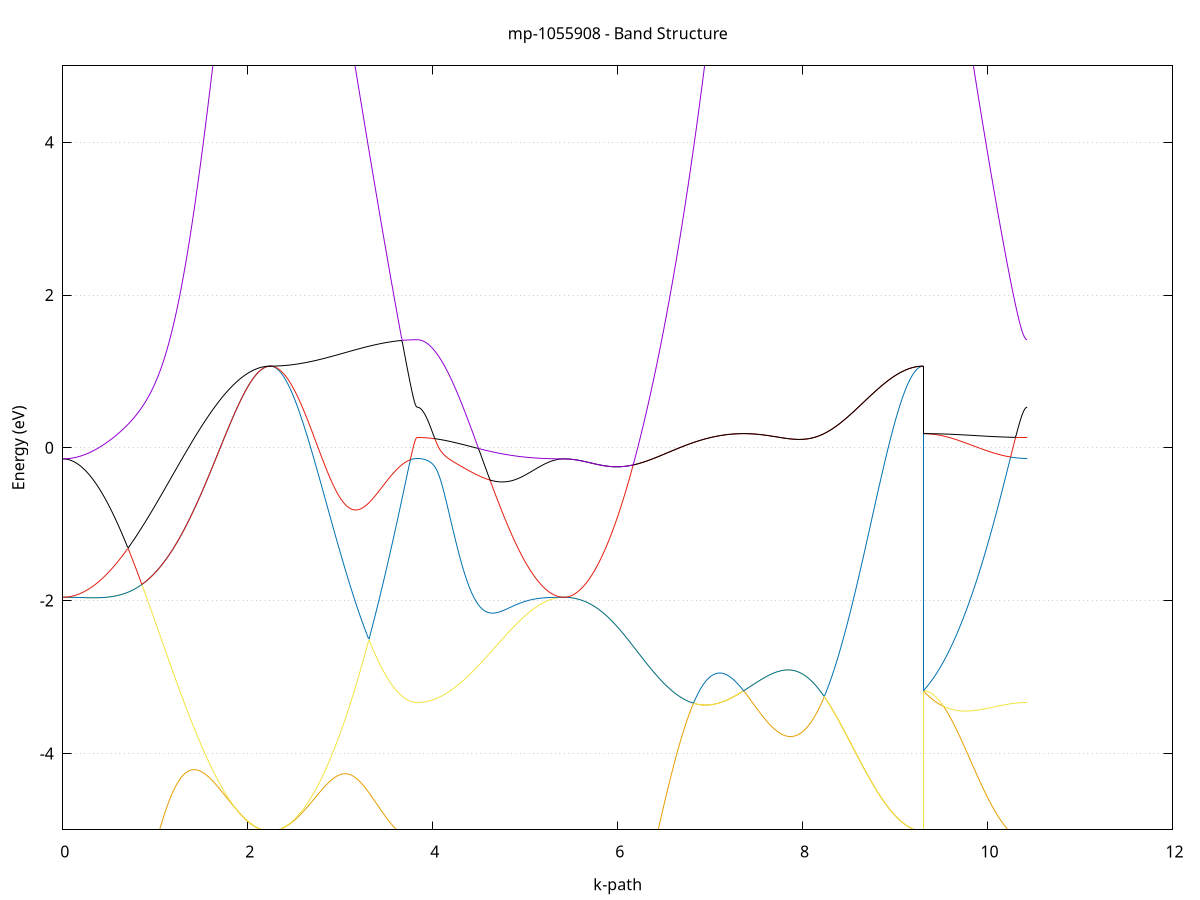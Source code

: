 set title 'mp-1055908 - Band Structure'
set xlabel 'k-path'
set ylabel 'Energy (eV)'
set grid y
set yrange [-5:5]
set terminal png size 800,600
set output 'mp-1055908_bands_gnuplot.png'
plot '-' using 1:2 with lines notitle, '-' using 1:2 with lines notitle, '-' using 1:2 with lines notitle, '-' using 1:2 with lines notitle, '-' using 1:2 with lines notitle, '-' using 1:2 with lines notitle, '-' using 1:2 with lines notitle, '-' using 1:2 with lines notitle, '-' using 1:2 with lines notitle, '-' using 1:2 with lines notitle, '-' using 1:2 with lines notitle, '-' using 1:2 with lines notitle, '-' using 1:2 with lines notitle, '-' using 1:2 with lines notitle, '-' using 1:2 with lines notitle, '-' using 1:2 with lines notitle
0.000000 -48.403057
0.009975 -48.403057
0.019951 -48.403257
0.029926 -48.403457
0.039901 -48.403857
0.049877 -48.404257
0.059852 -48.404757
0.069827 -48.405457
0.079802 -48.406157
0.089778 -48.406957
0.099753 -48.407957
0.109728 -48.408957
0.119704 -48.410057
0.129679 -48.411257
0.139654 -48.412557
0.149630 -48.413957
0.159605 -48.415457
0.169580 -48.417057
0.179555 -48.418757
0.189531 -48.420557
0.199506 -48.422357
0.209481 -48.424357
0.219457 -48.426357
0.229432 -48.428457
0.239407 -48.430657
0.249383 -48.432957
0.259358 -48.435257
0.269333 -48.437757
0.279309 -48.440257
0.289284 -48.442857
0.299259 -48.445557
0.309234 -48.448357
0.319210 -48.451157
0.329185 -48.454057
0.339160 -48.457057
0.349136 -48.460157
0.359111 -48.463257
0.369086 -48.466457
0.379062 -48.469757
0.389037 -48.473057
0.399012 -48.476457
0.408988 -48.479957
0.418963 -48.483457
0.428938 -48.487057
0.438913 -48.490657
0.448889 -48.494357
0.458864 -48.498057
0.468839 -48.501857
0.478815 -48.505757
0.488790 -48.509557
0.498765 -48.513557
0.508741 -48.517557
0.518716 -48.521557
0.528691 -48.525557
0.538666 -48.529657
0.548642 -48.533857
0.558617 -48.538057
0.568592 -48.542257
0.578568 -48.546457
0.588543 -48.550757
0.598518 -48.555057
0.608494 -48.559357
0.618469 -48.563657
0.628444 -48.568057
0.638420 -48.572457
0.648395 -48.576857
0.658370 -48.581257
0.668345 -48.585757
0.678321 -48.590257
0.688296 -48.594657
0.698271 -48.599157
0.708247 -48.603657
0.718222 -48.608157
0.728197 -48.612557
0.738173 -48.617057
0.748148 -48.621557
0.758123 -48.626057
0.768098 -48.630557
0.778074 -48.635057
0.788049 -48.639457
0.798024 -48.643957
0.808000 -48.648457
0.817975 -48.652857
0.827950 -48.657257
0.837926 -48.661657
0.847901 -48.666057
0.857876 -48.670457
0.867852 -48.674857
0.877827 -48.679157
0.887802 -48.683457
0.897777 -48.687757
0.907753 -48.692057
0.917728 -48.696257
0.927703 -48.700457
0.937679 -48.704657
0.947654 -48.708857
0.957629 -48.712957
0.967605 -48.717057
0.977580 -48.721057
0.987555 -48.725057
0.997530 -48.729057
1.007506 -48.733057
1.017481 -48.736957
1.027456 -48.740757
1.037432 -48.744657
1.047407 -48.748357
1.057382 -48.752157
1.067358 -48.755857
1.077333 -48.759457
1.087308 -48.763057
1.097284 -48.766657
1.107259 -48.770157
1.117234 -48.773657
1.127209 -48.777057
1.137185 -48.780457
1.147160 -48.783757
1.157135 -48.786957
1.167111 -48.790257
1.177086 -48.793357
1.187061 -48.796557
1.197037 -48.799557
1.207012 -48.802557
1.216987 -48.805557
1.226963 -48.808457
1.236938 -48.811357
1.246913 -48.814157
1.256888 -48.816857
1.266864 -48.819557
1.276839 -48.822157
1.286814 -48.824757
1.296790 -48.827357
1.306765 -48.829757
1.316740 -48.832257
1.326716 -48.834557
1.336691 -48.836957
1.346666 -48.839157
1.356641 -48.841357
1.366617 -48.843557
1.376592 -48.845657
1.386567 -48.847757
1.396543 -48.849757
1.406518 -48.851657
1.416493 -48.853557
1.426469 -48.855457
1.436444 -48.857257
1.446419 -48.858957
1.456395 -48.860657
1.466370 -48.862257
1.476345 -48.863857
1.486320 -48.865457
1.496296 -48.866957
1.506271 -48.868357
1.516246 -48.869757
1.526222 -48.871157
1.536197 -48.872457
1.546172 -48.873757
1.556148 -48.874957
1.566123 -48.876157
1.576098 -48.877257
1.586073 -48.878357
1.596049 -48.879457
1.606024 -48.880457
1.615999 -48.881357
1.625975 -48.882357
1.635950 -48.883257
1.645925 -48.884057
1.655901 -48.884857
1.665876 -48.885657
1.675851 -48.886457
1.685827 -48.887157
1.695802 -48.887857
1.705777 -48.888457
1.715752 -48.889057
1.725728 -48.889657
1.735703 -48.890257
1.745678 -48.890757
1.755654 -48.891257
1.765629 -48.891757
1.775604 -48.892157
1.785580 -48.892657
1.795555 -48.893057
1.805530 -48.893357
1.815506 -48.893757
1.825481 -48.894057
1.835456 -48.894357
1.845431 -48.894657
1.855407 -48.894857
1.865382 -48.895157
1.875357 -48.895357
1.885333 -48.895557
1.895308 -48.895757
1.905283 -48.895957
1.915259 -48.896157
1.925234 -48.896257
1.935209 -48.896457
1.945184 -48.896557
1.955160 -48.896657
1.965135 -48.896757
1.975110 -48.896857
1.985086 -48.896957
1.995061 -48.897057
2.005036 -48.897157
2.015012 -48.897157
2.024987 -48.897257
2.034962 -48.897257
2.044938 -48.897357
2.054913 -48.897357
2.064888 -48.897357
2.074863 -48.897357
2.084839 -48.897457
2.094814 -48.897457
2.104789 -48.897457
2.114765 -48.897457
2.124740 -48.897457
2.134715 -48.897457
2.144691 -48.897457
2.154666 -48.897457
2.164641 -48.897457
2.174616 -48.897457
2.184592 -48.897457
2.194567 -48.897457
2.204542 -48.897457
2.214518 -48.897457
2.224493 -48.897557
2.234468 -48.897557
2.244444 -48.897557
2.244444 -48.897557
2.254425 -48.897557
2.264407 -48.897657
2.274388 -48.897757
2.284370 -48.897857
2.294351 -48.898057
2.304333 -48.898257
2.314314 -48.898557
2.324296 -48.898857
2.334277 -48.899257
2.344259 -48.899557
2.354240 -48.900057
2.364222 -48.900557
2.374203 -48.901057
2.384185 -48.901657
2.394166 -48.902257
2.404148 -48.902857
2.414129 -48.903557
2.424111 -48.904257
2.434092 -48.905057
2.444074 -48.905857
2.454056 -48.906657
2.464037 -48.907557
2.474019 -48.908457
2.484000 -48.909357
2.493982 -48.910357
2.503963 -48.911357
2.513945 -48.912457
2.523926 -48.913557
2.533908 -48.914657
2.543889 -48.915857
2.553871 -48.917057
2.563852 -48.918257
2.573834 -48.919557
2.583815 -48.920857
2.593797 -48.922257
2.603778 -48.923557
2.613760 -48.924957
2.623741 -48.926457
2.633723 -48.927857
2.643704 -48.929357
2.653686 -48.930857
2.663667 -48.932457
2.673649 -48.934057
2.683630 -48.935657
2.693612 -48.937257
2.703593 -48.938857
2.713575 -48.940557
2.723557 -48.942257
2.733538 -48.944057
2.743520 -48.945757
2.753501 -48.947557
2.763483 -48.949357
2.773464 -48.951157
2.783446 -48.953057
2.793427 -48.954857
2.803409 -48.956757
2.813390 -48.958657
2.823372 -48.960557
2.833353 -48.962457
2.843335 -48.964457
2.853316 -48.966457
2.863298 -48.968357
2.873279 -48.970357
2.883261 -48.972357
2.893242 -48.974457
2.903224 -48.976457
2.913205 -48.978457
2.923187 -48.980557
2.933168 -48.982557
2.943150 -48.984657
2.953131 -48.986657
2.963113 -48.988757
2.973094 -48.990857
2.983076 -48.992957
2.993057 -48.995057
3.003039 -48.997157
3.013020 -48.999257
3.023002 -49.001357
3.032984 -49.003457
3.042965 -49.005557
3.052947 -49.007657
3.062928 -49.009757
3.072910 -49.011857
3.082891 -49.013957
3.092873 -49.015957
3.102854 -49.018057
3.112836 -49.020157
3.122817 -49.022257
3.132799 -49.024257
3.142780 -49.026357
3.152762 -49.028357
3.162743 -49.030457
3.172725 -49.032457
3.182706 -49.034457
3.192688 -49.036457
3.202669 -49.038457
3.212651 -49.040457
3.222632 -49.042357
3.232614 -49.044357
3.242595 -49.046257
3.252577 -49.048157
3.262558 -49.050057
3.272540 -49.051957
3.282522 -49.053857
3.292503 -49.055657
3.302485 -49.057457
3.312466 -49.059257
3.322448 -49.061057
3.332429 -49.062757
3.342411 -49.064557
3.352392 -49.066257
3.362374 -49.067957
3.372355 -49.069557
3.382337 -49.071257
3.392318 -49.072857
3.402300 -49.074457
3.412281 -49.075957
3.422263 -49.077457
3.432244 -49.078957
3.442226 -49.080457
3.452207 -49.081857
3.462189 -49.083257
3.472170 -49.084657
3.482152 -49.085957
3.492133 -49.087357
3.502115 -49.088557
3.512096 -49.089857
3.522078 -49.091057
3.532059 -49.092257
3.542041 -49.093357
3.552022 -49.094457
3.562004 -49.095557
3.571985 -49.096557
3.581967 -49.097557
3.591949 -49.098557
3.601930 -49.099457
3.611912 -49.100357
3.621893 -49.101257
3.631875 -49.102057
3.641856 -49.102857
3.651838 -49.103557
3.661819 -49.104257
3.671801 -49.104957
3.681782 -49.105557
3.691764 -49.106157
3.701745 -49.106757
3.711727 -49.107257
3.721708 -49.107657
3.731690 -49.108157
3.741671 -49.108557
3.751653 -49.108857
3.761634 -49.109157
3.771616 -49.109457
3.781597 -49.109657
3.791579 -49.109857
3.801560 -49.109957
3.811542 -49.110057
3.821523 -49.110157
3.831505 -49.110157
3.831505 -49.110157
3.841486 -49.110057
3.851468 -49.109857
3.861450 -49.109557
3.871431 -49.109057
3.881413 -49.108457
3.891394 -49.107757
3.901376 -49.106957
3.911357 -49.105957
3.921339 -49.104757
3.931320 -49.103557
3.941302 -49.102157
3.951283 -49.100657
3.961265 -49.098957
3.971246 -49.097157
3.981228 -49.095257
3.991209 -49.093257
4.001191 -49.091057
4.011172 -49.088857
4.021154 -49.086357
4.031135 -49.083857
4.041117 -49.081157
4.051098 -49.078357
4.061080 -49.075457
4.071061 -49.072457
4.081043 -49.069357
4.091024 -49.066057
4.101006 -49.062657
4.110987 -49.059157
4.120969 -49.055557
4.130950 -49.051857
4.140932 -49.047957
4.150914 -49.044057
4.160895 -49.039957
4.170877 -49.035757
4.180858 -49.031557
4.190840 -49.027157
4.200821 -49.022657
4.210803 -49.018057
4.220784 -49.013357
4.230766 -49.008557
4.240747 -49.003657
4.250729 -48.998657
4.260710 -48.993657
4.270692 -48.988457
4.280673 -48.983157
4.290655 -48.977857
4.300636 -48.972457
4.310618 -48.966957
4.320599 -48.961357
4.330581 -48.955657
4.340562 -48.949857
4.350544 -48.944057
4.360525 -48.938157
4.370507 -48.932157
4.380488 -48.926157
4.390470 -48.920057
4.400451 -48.913857
4.410433 -48.907557
4.420415 -48.901357
4.430396 -48.894957
4.440378 -48.888557
4.450359 -48.882057
4.460341 -48.875557
4.470322 -48.868957
4.480304 -48.862357
4.490285 -48.855757
4.500267 -48.849057
4.510248 -48.842357
4.520230 -48.835557
4.530211 -48.828757
4.540193 -48.821957
4.550174 -48.815057
4.560156 -48.808157
4.570137 -48.801257
4.580119 -48.794357
4.590100 -48.787457
4.600082 -48.780457
4.610063 -48.773457
4.620045 -48.766457
4.630026 -48.759557
4.640008 -48.752557
4.649989 -48.745557
4.659971 -48.738557
4.669952 -48.731557
4.679934 -48.724657
4.689915 -48.717657
4.699897 -48.710757
4.709879 -48.703757
4.719860 -48.696857
4.729842 -48.689957
4.739823 -48.683057
4.749805 -48.676257
4.759786 -48.669457
4.769768 -48.662657
4.779749 -48.655857
4.789731 -48.649157
4.799712 -48.642457
4.809694 -48.635857
4.819675 -48.629257
4.829657 -48.622757
4.839638 -48.616257
4.849620 -48.609857
4.859601 -48.603457
4.869583 -48.597157
4.879564 -48.590857
4.889546 -48.584657
4.899527 -48.578557
4.909509 -48.572457
4.919490 -48.566557
4.929472 -48.560557
4.939453 -48.554757
4.949435 -48.549057
4.959416 -48.543357
4.969398 -48.537757
4.979379 -48.532257
4.989361 -48.526857
4.999343 -48.521457
5.009324 -48.516257
5.019306 -48.511157
5.029287 -48.506057
5.039269 -48.501157
5.049250 -48.496257
5.059232 -48.491557
5.069213 -48.486857
5.079195 -48.482357
5.089176 -48.477957
5.099158 -48.473657
5.109139 -48.469457
5.119121 -48.465357
5.129102 -48.461457
5.139084 -48.457557
5.149065 -48.453857
5.159047 -48.450257
5.169028 -48.446757
5.179010 -48.443457
5.188991 -48.440157
5.198973 -48.437057
5.208954 -48.434157
5.218936 -48.431257
5.228917 -48.428557
5.238899 -48.425957
5.248880 -48.423557
5.258862 -48.421157
5.268844 -48.419057
5.278825 -48.416957
5.288807 -48.415057
5.298788 -48.413257
5.308770 -48.411657
5.318751 -48.410157
5.328733 -48.408857
5.338714 -48.407557
5.348696 -48.406557
5.358677 -48.405657
5.368659 -48.404857
5.378640 -48.404157
5.388622 -48.403657
5.398603 -48.403357
5.408585 -48.403057
5.418566 -48.403057
5.418566 -48.403057
5.428534 -48.403157
5.438502 -48.403357
5.448470 -48.403757
5.458438 -48.404257
5.468406 -48.404957
5.478374 -48.405857
5.488342 -48.406857
5.498310 -48.408057
5.508278 -48.409357
5.518245 -48.410857
5.528213 -48.412557
5.538181 -48.414357
5.548149 -48.416257
5.558117 -48.418357
5.568085 -48.420557
5.578053 -48.422957
5.588021 -48.425457
5.597989 -48.428157
5.607957 -48.430957
5.617925 -48.433957
5.627893 -48.437057
5.637861 -48.440257
5.647829 -48.443657
5.657796 -48.447157
5.667764 -48.450757
5.677732 -48.454557
5.687700 -48.458457
5.697668 -48.462457
5.707636 -48.466557
5.717604 -48.470857
5.727572 -48.475257
5.737540 -48.479757
5.747508 -48.484357
5.757476 -48.489057
5.767444 -48.493757
5.777412 -48.498757
5.787379 -48.503757
5.797347 -48.508857
5.807315 -48.514057
5.817283 -48.519457
5.827251 -48.524857
5.837219 -48.530257
5.847187 -48.535857
5.857155 -48.541557
5.867123 -48.547257
5.877091 -48.553057
5.887059 -48.558857
5.897027 -48.564857
5.906995 -48.570857
5.916962 -48.576857
5.926930 -48.582957
5.936898 -48.589157
5.946866 -48.595357
5.956834 -48.601557
5.966802 -48.607857
5.976770 -48.614257
5.986738 -48.620557
5.996706 -48.626957
6.006674 -48.633457
6.016642 -48.639857
6.026610 -48.646357
6.036578 -48.652857
6.046545 -48.659357
6.056513 -48.665857
6.066481 -48.672357
6.076449 -48.678857
6.086417 -48.685357
6.096385 -48.691957
6.106353 -48.698457
6.116321 -48.704957
6.126289 -48.711357
6.136257 -48.717857
6.146225 -48.724257
6.156193 -48.730757
6.166161 -48.737057
6.176129 -48.743457
6.186096 -48.749757
6.196064 -48.756057
6.206032 -48.762257
6.216000 -48.768457
6.225968 -48.774557
6.235936 -48.780657
6.245904 -48.786757
6.255872 -48.792657
6.265840 -48.798557
6.275808 -48.804457
6.285776 -48.810257
6.295744 -48.815957
6.305711 -48.821557
6.315679 -48.827057
6.325647 -48.832557
6.335615 -48.837957
6.345583 -48.843257
6.355551 -48.848457
6.365519 -48.853657
6.375487 -48.858657
6.385455 -48.863557
6.395423 -48.868457
6.405391 -48.873157
6.415359 -48.877757
6.425327 -48.882357
6.435295 -48.886757
6.445262 -48.891057
6.455230 -48.895257
6.465198 -48.899357
6.475166 -48.903357
6.485134 -48.907157
6.495102 -48.910857
6.505070 -48.914557
6.515038 -48.917957
6.525006 -48.921357
6.534974 -48.924557
6.544942 -48.927657
6.554910 -48.930657
6.564878 -48.933557
6.574845 -48.936257
6.584813 -48.938857
6.594781 -48.941257
6.604749 -48.943557
6.614717 -48.945757
6.624685 -48.947757
6.634653 -48.949657
6.644621 -48.951457
6.654589 -48.953057
6.664557 -48.954557
6.674525 -48.955857
6.684493 -48.957057
6.694461 -48.958157
6.704429 -48.959057
6.714396 -48.959857
6.724364 -48.960457
6.734332 -48.960957
6.744300 -48.961357
6.754268 -48.961557
6.764236 -48.961557
6.774204 -48.961457
6.784172 -48.961257
6.794140 -48.960857
6.804108 -48.960357
6.814076 -48.959757
6.824044 -48.958957
6.834011 -48.958057
6.843979 -48.956957
6.853947 -48.955757
6.863915 -48.954457
6.873883 -48.952957
6.883851 -48.951357
6.893819 -48.949657
6.903787 -48.947757
6.913755 -48.945757
6.923723 -48.943657
6.933691 -48.941357
6.943659 -48.938957
6.953627 -48.936457
6.963595 -48.933757
6.973562 -48.931057
6.983530 -48.928157
6.993498 -48.925157
7.003466 -48.922057
7.013434 -48.918757
7.023402 -48.915457
7.033370 -48.911957
7.043338 -48.908357
7.053306 -48.904757
7.063274 -48.900957
7.073242 -48.897057
7.083210 -48.893057
7.093178 -48.888957
7.103145 -48.884757
7.113113 -48.880557
7.123081 -48.876157
7.133049 -48.871657
7.143017 -48.867157
7.152985 -48.862557
7.162953 -48.857857
7.172921 -48.853057
7.182889 -48.848157
7.192857 -48.843257
7.202825 -48.838257
7.212793 -48.833257
7.222761 -48.828057
7.232728 -48.822957
7.242696 -48.817657
7.252664 -48.812357
7.262632 -48.807057
7.272600 -48.801657
7.282568 -48.796257
7.292536 -48.790757
7.302504 -48.785257
7.312472 -48.779757
7.322440 -48.774157
7.332408 -48.768557
7.342376 -48.762857
7.352344 -48.757257
7.362311 -48.751557
7.362311 -48.751557
7.372279 -48.754457
7.382247 -48.757257
7.392215 -48.760057
7.402183 -48.762857
7.412151 -48.765557
7.422119 -48.768357
7.432087 -48.771157
7.442055 -48.773857
7.452023 -48.776557
7.461991 -48.779257
7.471959 -48.781857
7.481927 -48.784557
7.491895 -48.787157
7.501862 -48.789757
7.511830 -48.792357
7.521798 -48.794957
7.531766 -48.797557
7.541734 -48.800057
7.551702 -48.802557
7.561670 -48.805057
7.571638 -48.807557
7.581606 -48.809957
7.591574 -48.812457
7.601542 -48.814757
7.611510 -48.817157
7.621478 -48.819557
7.631445 -48.821857
7.641413 -48.824157
7.651381 -48.826457
7.661349 -48.828657
7.671317 -48.830957
7.681285 -48.833057
7.691253 -48.835257
7.701221 -48.837457
7.711189 -48.839557
7.721157 -48.841657
7.731125 -48.843657
7.741093 -48.845757
7.751061 -48.847757
7.761028 -48.849757
7.770996 -48.851557
7.780964 -48.853557
7.790932 -48.855457
7.800900 -48.857257
7.810868 -48.859157
7.820836 -48.860957
7.830804 -48.862657
7.840772 -48.864457
7.850740 -48.866157
7.860708 -48.867857
7.870676 -48.869457
7.880644 -48.871057
7.890611 -48.872657
7.900579 -48.874257
7.910547 -48.875757
7.920515 -48.877257
7.930483 -48.878757
7.940451 -48.880157
7.950419 -48.881557
7.960387 -48.882957
7.970355 -48.884257
7.980323 -48.885657
7.990291 -48.886857
8.000259 -48.888157
8.010227 -48.889357
8.020194 -48.890557
8.030162 -48.891757
8.040130 -48.892857
8.050098 -48.893957
8.060066 -48.895057
8.070034 -48.896057
8.080002 -48.897057
8.089970 -48.898057
8.099938 -48.898957
8.109906 -48.899957
8.119874 -48.900857
8.129842 -48.901657
8.139810 -48.902457
8.149777 -48.903257
8.159745 -48.904057
8.169713 -48.904857
8.179681 -48.905557
8.189649 -48.906257
8.199617 -48.906857
8.209585 -48.907557
8.219553 -48.908157
8.229521 -48.908657
8.239489 -48.909257
8.249457 -48.909757
8.259425 -48.910257
8.269393 -48.910757
8.279361 -48.911157
8.289328 -48.911557
8.299296 -48.911957
8.309264 -48.912357
8.319232 -48.912657
8.329200 -48.913057
8.339168 -48.913357
8.349136 -48.913557
8.359104 -48.913857
8.369072 -48.914057
8.379040 -48.914257
8.389008 -48.914457
8.398976 -48.914657
8.408944 -48.914757
8.418911 -48.914857
8.428879 -48.914957
8.438847 -48.915057
8.448815 -48.915157
8.458783 -48.915157
8.468751 -48.915157
8.478719 -48.915157
8.488687 -48.915157
8.498655 -48.915157
8.508623 -48.915057
8.518591 -48.915057
8.528559 -48.914957
8.538527 -48.914857
8.548494 -48.914757
8.558462 -48.914657
8.568430 -48.914457
8.578398 -48.914357
8.588366 -48.914157
8.598334 -48.914057
8.608302 -48.913857
8.618270 -48.913657
8.628238 -48.913457
8.638206 -48.913157
8.648174 -48.912957
8.658142 -48.912757
8.668110 -48.912457
8.678077 -48.912257
8.688045 -48.911957
8.698013 -48.911657
8.707981 -48.911457
8.717949 -48.911157
8.727917 -48.910857
8.737885 -48.910557
8.747853 -48.910257
8.757821 -48.909957
8.767789 -48.909657
8.777757 -48.909257
8.787725 -48.908957
8.797693 -48.908657
8.807660 -48.908357
8.817628 -48.908057
8.827596 -48.907657
8.837564 -48.907357
8.847532 -48.907057
8.857500 -48.906757
8.867468 -48.906357
8.877436 -48.906057
8.887404 -48.905757
8.897372 -48.905457
8.907340 -48.905057
8.917308 -48.904757
8.927276 -48.904457
8.937244 -48.904157
8.947211 -48.903857
8.957179 -48.903557
8.967147 -48.903257
8.977115 -48.902957
8.987083 -48.902657
8.997051 -48.902357
9.007019 -48.902057
9.016987 -48.901757
9.026955 -48.901557
9.036923 -48.901257
9.046891 -48.900957
9.056859 -48.900757
9.066827 -48.900557
9.076794 -48.900257
9.086762 -48.900057
9.096730 -48.899857
9.106698 -48.899657
9.116666 -48.899457
9.126634 -48.899257
9.136602 -48.899057
9.146570 -48.898857
9.156538 -48.898757
9.166506 -48.898557
9.176474 -48.898457
9.186442 -48.898257
9.196410 -48.898157
9.206377 -48.898057
9.216345 -48.897957
9.226313 -48.897857
9.236281 -48.897757
9.246249 -48.897757
9.256217 -48.897657
9.266185 -48.897557
9.276153 -48.897557
9.286121 -48.897557
9.296089 -48.897557
9.306057 -48.897557
9.306057 -48.751557
9.315988 -48.756457
9.325919 -48.761357
9.335850 -48.766257
9.345781 -48.771157
9.355713 -48.776057
9.365644 -48.780957
9.375575 -48.785857
9.385506 -48.790757
9.395437 -48.795657
9.405368 -48.800557
9.415300 -48.805457
9.425231 -48.810257
9.435162 -48.815157
9.445093 -48.819957
9.455024 -48.824857
9.464955 -48.829657
9.474887 -48.834457
9.484818 -48.839257
9.494749 -48.844057
9.504680 -48.848757
9.514611 -48.853557
9.524542 -48.858257
9.534474 -48.862957
9.544405 -48.867657
9.554336 -48.872357
9.564267 -48.876957
9.574198 -48.881657
9.584129 -48.886257
9.594061 -48.890857
9.603992 -48.895357
9.613923 -48.899957
9.623854 -48.904457
9.633785 -48.908857
9.643716 -48.913357
9.653648 -48.917757
9.663579 -48.922157
9.673510 -48.926557
9.683441 -48.930857
9.693372 -48.935157
9.703303 -48.939357
9.713235 -48.943657
9.723166 -48.947757
9.733097 -48.951957
9.743028 -48.956057
9.752959 -48.960157
9.762890 -48.964157
9.772822 -48.968157
9.782753 -48.972157
9.792684 -48.976057
9.802615 -48.979857
9.812546 -48.983757
9.822477 -48.987457
9.832409 -48.991257
9.842340 -48.994957
9.852271 -48.998557
9.862202 -49.002157
9.872133 -49.005757
9.882064 -49.009257
9.891996 -49.012657
9.901927 -49.016057
9.911858 -49.019457
9.921789 -49.022757
9.931720 -49.025957
9.941651 -49.029157
9.951583 -49.032257
9.961514 -49.035357
9.971445 -49.038457
9.981376 -49.041357
9.991307 -49.044357
10.001238 -49.047157
10.011170 -49.049957
10.021101 -49.052757
10.031032 -49.055457
10.040963 -49.058057
10.050894 -49.060657
10.060825 -49.063157
10.070757 -49.065557
10.080688 -49.067957
10.090619 -49.070357
10.100550 -49.072557
10.110481 -49.074757
10.120412 -49.076957
10.130344 -49.079057
10.140275 -49.081057
10.150206 -49.082957
10.160137 -49.084857
10.170068 -49.086657
10.179999 -49.088457
10.189931 -49.090157
10.199862 -49.091757
10.209793 -49.093257
10.219724 -49.094757
10.229655 -49.096257
10.239586 -49.097557
10.249518 -49.098857
10.259449 -49.100057
10.269380 -49.101257
10.279311 -49.102257
10.289242 -49.103257
10.299173 -49.104257
10.309105 -49.105157
10.319036 -49.105957
10.328967 -49.106657
10.338898 -49.107357
10.348829 -49.107957
10.358760 -49.108457
10.368692 -49.108857
10.378623 -49.109257
10.388554 -49.109657
10.398485 -49.109857
10.408416 -49.110057
10.418347 -49.110157
10.428279 -49.110157
e
0.000000 -48.403057
0.009975 -48.403057
0.019951 -48.403157
0.029926 -48.403257
0.039901 -48.403357
0.049877 -48.403557
0.059852 -48.403857
0.069827 -48.404157
0.079802 -48.404457
0.089778 -48.404857
0.099753 -48.405257
0.109728 -48.405757
0.119704 -48.406257
0.129679 -48.406857
0.139654 -48.407457
0.149630 -48.408057
0.159605 -48.408757
0.169580 -48.409557
0.179555 -48.410357
0.189531 -48.411157
0.199506 -48.412057
0.209481 -48.412957
0.219457 -48.413957
0.229432 -48.414957
0.239407 -48.415957
0.249383 -48.417057
0.259358 -48.418157
0.269333 -48.419357
0.279309 -48.420557
0.289284 -48.421857
0.299259 -48.423157
0.309234 -48.424457
0.319210 -48.425857
0.329185 -48.427257
0.339160 -48.428757
0.349136 -48.430257
0.359111 -48.431857
0.369086 -48.433457
0.379062 -48.435057
0.389037 -48.436757
0.399012 -48.438457
0.408988 -48.440157
0.418963 -48.441957
0.428938 -48.443857
0.438913 -48.445657
0.448889 -48.447657
0.458864 -48.449557
0.468839 -48.451557
0.478815 -48.453557
0.488790 -48.455657
0.498765 -48.457757
0.508741 -48.459857
0.518716 -48.462057
0.528691 -48.464257
0.538666 -48.466457
0.548642 -48.468757
0.558617 -48.471057
0.568592 -48.473457
0.578568 -48.475757
0.588543 -48.478257
0.598518 -48.480657
0.608494 -48.483157
0.618469 -48.485657
0.628444 -48.488157
0.638420 -48.490757
0.648395 -48.493357
0.658370 -48.496057
0.668345 -48.498657
0.678321 -48.501357
0.688296 -48.504057
0.698271 -48.506857
0.708247 -48.509657
0.718222 -48.512457
0.728197 -48.515257
0.738173 -48.518157
0.748148 -48.521057
0.758123 -48.523957
0.768098 -48.526857
0.778074 -48.529857
0.788049 -48.532857
0.798024 -48.535857
0.808000 -48.538857
0.817975 -48.541957
0.827950 -48.545057
0.837926 -48.548157
0.847901 -48.551257
0.857876 -48.554357
0.867852 -48.557557
0.877827 -48.560757
0.887802 -48.563957
0.897777 -48.567157
0.907753 -48.570357
0.917728 -48.573657
0.927703 -48.576857
0.937679 -48.580157
0.947654 -48.583457
0.957629 -48.586757
0.967605 -48.590157
0.977580 -48.593457
0.987555 -48.596857
0.997530 -48.600157
1.007506 -48.603457
1.017481 -48.606857
1.027456 -48.610257
1.037432 -48.613657
1.047407 -48.617057
1.057382 -48.620557
1.067358 -48.623957
1.077333 -48.627357
1.087308 -48.630857
1.097284 -48.634257
1.107259 -48.637757
1.117234 -48.641157
1.127209 -48.644657
1.137185 -48.648057
1.147160 -48.651557
1.157135 -48.655057
1.167111 -48.658457
1.177086 -48.661957
1.187061 -48.665357
1.197037 -48.668857
1.207012 -48.672357
1.216987 -48.675757
1.226963 -48.679257
1.236938 -48.682657
1.246913 -48.686057
1.256888 -48.689557
1.266864 -48.692957
1.276839 -48.696357
1.286814 -48.699857
1.296790 -48.703257
1.306765 -48.706657
1.316740 -48.709957
1.326716 -48.713357
1.336691 -48.716757
1.346666 -48.720057
1.356641 -48.723457
1.366617 -48.726757
1.376592 -48.730057
1.386567 -48.733357
1.396543 -48.736657
1.406518 -48.739957
1.416493 -48.743157
1.426469 -48.746357
1.436444 -48.749657
1.446419 -48.752757
1.456395 -48.755957
1.466370 -48.759157
1.476345 -48.762257
1.486320 -48.765357
1.496296 -48.768457
1.506271 -48.771557
1.516246 -48.774557
1.526222 -48.777557
1.536197 -48.780557
1.546172 -48.783557
1.556148 -48.786457
1.566123 -48.789457
1.576098 -48.792357
1.586073 -48.795157
1.596049 -48.797957
1.606024 -48.800857
1.615999 -48.803557
1.625975 -48.806357
1.635950 -48.809057
1.645925 -48.811757
1.655901 -48.814357
1.665876 -48.816957
1.675851 -48.819557
1.685827 -48.822157
1.695802 -48.824657
1.705777 -48.827157
1.715752 -48.829557
1.725728 -48.831957
1.735703 -48.834357
1.745678 -48.836657
1.755654 -48.838957
1.765629 -48.841257
1.775604 -48.843457
1.785580 -48.845657
1.795555 -48.847857
1.805530 -48.849957
1.815506 -48.851957
1.825481 -48.853957
1.835456 -48.855957
1.845431 -48.857957
1.855407 -48.859857
1.865382 -48.861657
1.875357 -48.863457
1.885333 -48.865257
1.895308 -48.866957
1.905283 -48.868657
1.915259 -48.870357
1.925234 -48.871857
1.935209 -48.873457
1.945184 -48.874957
1.955160 -48.876357
1.965135 -48.877857
1.975110 -48.879157
1.985086 -48.880457
1.995061 -48.881757
2.005036 -48.882957
2.015012 -48.884157
2.024987 -48.885257
2.034962 -48.886357
2.044938 -48.887357
2.054913 -48.888357
2.064888 -48.889257
2.074863 -48.890157
2.084839 -48.890957
2.094814 -48.891757
2.104789 -48.892557
2.114765 -48.893157
2.124740 -48.893857
2.134715 -48.894457
2.144691 -48.894957
2.154666 -48.895457
2.164641 -48.895857
2.174616 -48.896257
2.184592 -48.896657
2.194567 -48.896857
2.204542 -48.897157
2.214518 -48.897357
2.224493 -48.897457
2.234468 -48.897557
2.244444 -48.897557
2.244444 -48.897557
2.254425 -48.897557
2.264407 -48.897457
2.274388 -48.897257
2.284370 -48.897157
2.294351 -48.896857
2.304333 -48.896657
2.314314 -48.896257
2.324296 -48.895857
2.334277 -48.895457
2.344259 -48.894957
2.354240 -48.894457
2.364222 -48.893857
2.374203 -48.893257
2.384185 -48.892557
2.394166 -48.891857
2.404148 -48.891057
2.414129 -48.890257
2.424111 -48.889357
2.434092 -48.888457
2.444074 -48.887457
2.454056 -48.886457
2.464037 -48.885357
2.474019 -48.884257
2.484000 -48.883057
2.493982 -48.881857
2.503963 -48.880657
2.513945 -48.879357
2.523926 -48.877957
2.533908 -48.876657
2.543889 -48.875157
2.553871 -48.873757
2.563852 -48.872157
2.573834 -48.870657
2.583815 -48.869057
2.593797 -48.867457
2.603778 -48.865757
2.613760 -48.864057
2.623741 -48.862257
2.633723 -48.860457
2.643704 -48.858657
2.653686 -48.856757
2.663667 -48.854857
2.673649 -48.852957
2.683630 -48.850957
2.693612 -48.848957
2.703593 -48.846957
2.713575 -48.844857
2.723557 -48.842757
2.733538 -48.840657
2.743520 -48.838557
2.753501 -48.836357
2.763483 -48.834157
2.773464 -48.831857
2.783446 -48.829557
2.793427 -48.827357
2.803409 -48.824957
2.813390 -48.822657
2.823372 -48.820257
2.833353 -48.817857
2.843335 -48.815457
2.853316 -48.813057
2.863298 -48.810557
2.873279 -48.808157
2.883261 -48.805657
2.893242 -48.803157
2.903224 -48.800657
2.913205 -48.798157
2.923187 -48.795557
2.933168 -48.792957
2.943150 -48.790457
2.953131 -48.787857
2.963113 -48.785257
2.973094 -48.782657
2.983076 -48.780057
2.993057 -48.777457
3.003039 -48.774857
3.013020 -48.772157
3.023002 -48.769557
3.032984 -48.766957
3.042965 -48.764357
3.052947 -48.761657
3.062928 -48.759057
3.072910 -48.756457
3.082891 -48.753757
3.092873 -48.751157
3.102854 -48.748557
3.112836 -48.745957
3.122817 -48.743357
3.132799 -48.740757
3.142780 -48.738157
3.152762 -48.735557
3.162743 -48.733057
3.172725 -48.730457
3.182706 -48.727957
3.192688 -48.725457
3.202669 -48.722857
3.212651 -48.720357
3.222632 -48.717957
3.232614 -48.715457
3.242595 -48.713057
3.252577 -48.710557
3.262558 -48.708157
3.272540 -48.705757
3.282522 -48.703457
3.292503 -48.701057
3.302485 -48.698757
3.312466 -48.696557
3.322448 -48.694257
3.332429 -48.692057
3.342411 -48.689857
3.352392 -48.687657
3.362374 -48.685457
3.372355 -48.683357
3.382337 -48.681357
3.392318 -48.679257
3.402300 -48.677257
3.412281 -48.675257
3.422263 -48.673357
3.432244 -48.671457
3.442226 -48.669557
3.452207 -48.667757
3.462189 -48.665957
3.472170 -48.664157
3.482152 -48.662457
3.492133 -48.660757
3.502115 -48.659157
3.512096 -48.657557
3.522078 -48.655957
3.532059 -48.654457
3.542041 -48.652957
3.552022 -48.651557
3.562004 -48.650157
3.571985 -48.648857
3.581967 -48.647557
3.591949 -48.646357
3.601930 -48.645157
3.611912 -48.643957
3.621893 -48.642857
3.631875 -48.641857
3.641856 -48.640757
3.651838 -48.639857
3.661819 -48.638957
3.671801 -48.638057
3.681782 -48.637257
3.691764 -48.636557
3.701745 -48.635857
3.711727 -48.635157
3.721708 -48.634557
3.731690 -48.634057
3.741671 -48.633557
3.751653 -48.633057
3.761634 -48.632657
3.771616 -48.632357
3.781597 -48.632057
3.791579 -48.631757
3.801560 -48.631657
3.811542 -48.631457
3.821523 -48.631357
3.831505 -48.631357
3.831505 -48.631357
3.841486 -48.631357
3.851468 -48.631257
3.861450 -48.631157
3.871431 -48.631057
3.881413 -48.630857
3.891394 -48.630557
3.901376 -48.630257
3.911357 -48.629957
3.921339 -48.629557
3.931320 -48.629157
3.941302 -48.628757
3.951283 -48.628257
3.961265 -48.627657
3.971246 -48.627157
3.981228 -48.626457
3.991209 -48.625857
4.001191 -48.625057
4.011172 -48.624357
4.021154 -48.623557
4.031135 -48.622757
4.041117 -48.621857
4.051098 -48.620957
4.061080 -48.619957
4.071061 -48.618957
4.081043 -48.617957
4.091024 -48.616857
4.101006 -48.615757
4.110987 -48.614557
4.120969 -48.613357
4.130950 -48.612157
4.140932 -48.610857
4.150914 -48.609557
4.160895 -48.608257
4.170877 -48.606857
4.180858 -48.605557
4.190840 -48.604057
4.200821 -48.602657
4.210803 -48.601157
4.220784 -48.599557
4.230766 -48.597957
4.240747 -48.596357
4.250729 -48.594757
4.260710 -48.593057
4.270692 -48.591457
4.280673 -48.589657
4.290655 -48.587957
4.300636 -48.586157
4.310618 -48.584357
4.320599 -48.582557
4.330581 -48.580657
4.340562 -48.578857
4.350544 -48.576857
4.360525 -48.574957
4.370507 -48.573057
4.380488 -48.571057
4.390470 -48.569057
4.400451 -48.567057
4.410433 -48.565057
4.420415 -48.562957
4.430396 -48.560857
4.440378 -48.558757
4.450359 -48.556657
4.460341 -48.554557
4.470322 -48.552457
4.480304 -48.550257
4.490285 -48.548157
4.500267 -48.545957
4.510248 -48.543757
4.520230 -48.541557
4.530211 -48.539357
4.540193 -48.537157
4.550174 -48.534957
4.560156 -48.532657
4.570137 -48.530457
4.580119 -48.528257
4.590100 -48.525957
4.600082 -48.523757
4.610063 -48.521457
4.620045 -48.519257
4.630026 -48.516957
4.640008 -48.514657
4.649989 -48.512457
4.659971 -48.510257
4.669952 -48.507957
4.679934 -48.505757
4.689915 -48.503457
4.699897 -48.501257
4.709879 -48.498957
4.719860 -48.496757
4.729842 -48.494557
4.739823 -48.492357
4.749805 -48.490157
4.759786 -48.487957
4.769768 -48.485757
4.779749 -48.483557
4.789731 -48.481457
4.799712 -48.479257
4.809694 -48.477157
4.819675 -48.475057
4.829657 -48.472957
4.839638 -48.470857
4.849620 -48.468857
4.859601 -48.466757
4.869583 -48.464757
4.879564 -48.462757
4.889546 -48.460757
4.899527 -48.458857
4.909509 -48.456857
4.919490 -48.454957
4.929472 -48.453057
4.939453 -48.451257
4.949435 -48.449357
4.959416 -48.447557
4.969398 -48.445757
4.979379 -48.444057
4.989361 -48.442257
4.999343 -48.440657
5.009324 -48.438957
5.019306 -48.437357
5.029287 -48.435757
5.039269 -48.434157
5.049250 -48.432557
5.059232 -48.431057
5.069213 -48.429657
5.079195 -48.428157
5.089176 -48.426757
5.099158 -48.425457
5.109139 -48.424057
5.119121 -48.422757
5.129102 -48.421557
5.139084 -48.420357
5.149065 -48.419157
5.159047 -48.417957
5.169028 -48.416857
5.179010 -48.415857
5.188991 -48.414757
5.198973 -48.413857
5.208954 -48.412857
5.218936 -48.411957
5.228917 -48.411057
5.238899 -48.410257
5.248880 -48.409557
5.258862 -48.408757
5.268844 -48.408057
5.278825 -48.407457
5.288807 -48.406857
5.298788 -48.406257
5.308770 -48.405757
5.318751 -48.405257
5.328733 -48.404857
5.338714 -48.404457
5.348696 -48.404157
5.358677 -48.403857
5.368659 -48.403557
5.378640 -48.403357
5.388622 -48.403257
5.398603 -48.403157
5.408585 -48.403057
5.418566 -48.403057
5.418566 -48.403057
5.428534 -48.403057
5.438502 -48.403057
5.448470 -48.403057
5.458438 -48.403157
5.468406 -48.403257
5.478374 -48.403357
5.488342 -48.403457
5.498310 -48.403557
5.508278 -48.403657
5.518245 -48.403757
5.528213 -48.403957
5.538181 -48.404157
5.548149 -48.404357
5.558117 -48.404557
5.568085 -48.404757
5.578053 -48.405057
5.588021 -48.405257
5.597989 -48.405557
5.607957 -48.405857
5.617925 -48.406157
5.627893 -48.406457
5.637861 -48.406757
5.647829 -48.407157
5.657796 -48.407557
5.667764 -48.407957
5.677732 -48.408357
5.687700 -48.408757
5.697668 -48.409157
5.707636 -48.409657
5.717604 -48.410057
5.727572 -48.410557
5.737540 -48.411057
5.747508 -48.411657
5.757476 -48.412157
5.767444 -48.412757
5.777412 -48.413257
5.787379 -48.413857
5.797347 -48.414457
5.807315 -48.415157
5.817283 -48.415757
5.827251 -48.416457
5.837219 -48.417157
5.847187 -48.417857
5.857155 -48.418557
5.867123 -48.419357
5.877091 -48.420057
5.887059 -48.420857
5.897027 -48.421657
5.906995 -48.422457
5.916962 -48.423357
5.926930 -48.424157
5.936898 -48.425057
5.946866 -48.425957
5.956834 -48.426957
5.966802 -48.427857
5.976770 -48.428857
5.986738 -48.429857
5.996706 -48.430857
6.006674 -48.431857
6.016642 -48.432857
6.026610 -48.433957
6.036578 -48.435057
6.046545 -48.436157
6.056513 -48.437357
6.066481 -48.438457
6.076449 -48.439657
6.086417 -48.440857
6.096385 -48.442057
6.106353 -48.443357
6.116321 -48.444557
6.126289 -48.445857
6.136257 -48.447157
6.146225 -48.448557
6.156193 -48.449857
6.166161 -48.451257
6.176129 -48.452657
6.186096 -48.454157
6.196064 -48.455557
6.206032 -48.457057
6.216000 -48.458557
6.225968 -48.460057
6.235936 -48.461657
6.245904 -48.463157
6.255872 -48.464757
6.265840 -48.466357
6.275808 -48.468057
6.285776 -48.469657
6.295744 -48.471357
6.305711 -48.473057
6.315679 -48.474857
6.325647 -48.476557
6.335615 -48.478357
6.345583 -48.480157
6.355551 -48.481957
6.365519 -48.483857
6.375487 -48.485757
6.385455 -48.487657
6.395423 -48.489557
6.405391 -48.491457
6.415359 -48.493457
6.425327 -48.495457
6.435295 -48.497457
6.445262 -48.499557
6.455230 -48.501557
6.465198 -48.503657
6.475166 -48.505757
6.485134 -48.507957
6.495102 -48.510057
6.505070 -48.512257
6.515038 -48.514457
6.525006 -48.516657
6.534974 -48.518957
6.544942 -48.521157
6.554910 -48.523457
6.564878 -48.525757
6.574845 -48.528157
6.584813 -48.530457
6.594781 -48.532857
6.604749 -48.535257
6.614717 -48.537657
6.624685 -48.540157
6.634653 -48.542557
6.644621 -48.545057
6.654589 -48.547557
6.664557 -48.550057
6.674525 -48.552557
6.684493 -48.555157
6.694461 -48.557757
6.704429 -48.560357
6.714396 -48.562957
6.724364 -48.565557
6.734332 -48.568257
6.744300 -48.570857
6.754268 -48.573557
6.764236 -48.576257
6.774204 -48.578957
6.784172 -48.581657
6.794140 -48.584457
6.804108 -48.587157
6.814076 -48.589957
6.824044 -48.592757
6.834011 -48.595557
6.843979 -48.598357
6.853947 -48.601157
6.863915 -48.604057
6.873883 -48.606857
6.883851 -48.609757
6.893819 -48.612657
6.903787 -48.615457
6.913755 -48.618357
6.923723 -48.621257
6.933691 -48.624257
6.943659 -48.627157
6.953627 -48.630057
6.963595 -48.633057
6.973562 -48.635957
6.983530 -48.638957
6.993498 -48.641857
7.003466 -48.644857
7.013434 -48.647857
7.023402 -48.650857
7.033370 -48.653757
7.043338 -48.656757
7.053306 -48.659757
7.063274 -48.662757
7.073242 -48.665757
7.083210 -48.668757
7.093178 -48.671757
7.103145 -48.674757
7.113113 -48.677857
7.123081 -48.680857
7.133049 -48.683857
7.143017 -48.686857
7.152985 -48.689857
7.162953 -48.692857
7.172921 -48.695857
7.182889 -48.698857
7.192857 -48.701757
7.202825 -48.704757
7.212793 -48.707757
7.222761 -48.710757
7.232728 -48.713757
7.242696 -48.716657
7.252664 -48.719657
7.262632 -48.722557
7.272600 -48.725557
7.282568 -48.728457
7.292536 -48.731357
7.302504 -48.734357
7.312472 -48.737257
7.322440 -48.740157
7.332408 -48.742957
7.342376 -48.745857
7.352344 -48.748757
7.362311 -48.751557
7.362311 -48.751557
7.372279 -48.754457
7.382247 -48.757257
7.392215 -48.760057
7.402183 -48.762857
7.412151 -48.765557
7.422119 -48.768357
7.432087 -48.771057
7.442055 -48.773857
7.452023 -48.776557
7.461991 -48.779257
7.471959 -48.781857
7.481927 -48.784557
7.491895 -48.787157
7.501862 -48.789757
7.511830 -48.792357
7.521798 -48.794957
7.531766 -48.797557
7.541734 -48.800057
7.551702 -48.802557
7.561670 -48.805057
7.571638 -48.807557
7.581606 -48.809957
7.591574 -48.812357
7.601542 -48.814757
7.611510 -48.817157
7.621478 -48.819557
7.631445 -48.821857
7.641413 -48.824157
7.651381 -48.826457
7.661349 -48.828657
7.671317 -48.830857
7.681285 -48.833057
7.691253 -48.835257
7.701221 -48.837457
7.711189 -48.839557
7.721157 -48.841657
7.731125 -48.843657
7.741093 -48.845757
7.751061 -48.847757
7.761028 -48.849757
7.770996 -48.851557
7.780964 -48.853557
7.790932 -48.855457
7.800900 -48.857257
7.810868 -48.859157
7.820836 -48.860957
7.830804 -48.862657
7.840772 -48.864457
7.850740 -48.866157
7.860708 -48.867857
7.870676 -48.869457
7.880644 -48.871057
7.890611 -48.872657
7.900579 -48.874257
7.910547 -48.875757
7.920515 -48.877257
7.930483 -48.878757
7.940451 -48.880157
7.950419 -48.881557
7.960387 -48.882957
7.970355 -48.884257
7.980323 -48.885657
7.990291 -48.886857
8.000259 -48.888157
8.010227 -48.889357
8.020194 -48.890557
8.030162 -48.891757
8.040130 -48.892857
8.050098 -48.893957
8.060066 -48.895057
8.070034 -48.896057
8.080002 -48.897057
8.089970 -48.898057
8.099938 -48.898957
8.109906 -48.899957
8.119874 -48.900857
8.129842 -48.901657
8.139810 -48.902457
8.149777 -48.903257
8.159745 -48.904057
8.169713 -48.904857
8.179681 -48.905557
8.189649 -48.906257
8.199617 -48.906857
8.209585 -48.907457
8.219553 -48.908157
8.229521 -48.908657
8.239489 -48.909257
8.249457 -48.909757
8.259425 -48.910257
8.269393 -48.910757
8.279361 -48.911157
8.289328 -48.911557
8.299296 -48.911957
8.309264 -48.912357
8.319232 -48.912657
8.329200 -48.913057
8.339168 -48.913357
8.349136 -48.913557
8.359104 -48.913857
8.369072 -48.914057
8.379040 -48.914257
8.389008 -48.914457
8.398976 -48.914657
8.408944 -48.914757
8.418911 -48.914857
8.428879 -48.914957
8.438847 -48.915057
8.448815 -48.915157
8.458783 -48.915157
8.468751 -48.915157
8.478719 -48.915157
8.488687 -48.915157
8.498655 -48.915157
8.508623 -48.915057
8.518591 -48.915057
8.528559 -48.914957
8.538527 -48.914857
8.548494 -48.914757
8.558462 -48.914657
8.568430 -48.914457
8.578398 -48.914357
8.588366 -48.914157
8.598334 -48.913957
8.608302 -48.913857
8.618270 -48.913657
8.628238 -48.913457
8.638206 -48.913157
8.648174 -48.912957
8.658142 -48.912757
8.668110 -48.912457
8.678077 -48.912257
8.688045 -48.911957
8.698013 -48.911657
8.707981 -48.911457
8.717949 -48.911157
8.727917 -48.910857
8.737885 -48.910557
8.747853 -48.910257
8.757821 -48.909957
8.767789 -48.909657
8.777757 -48.909257
8.787725 -48.908957
8.797693 -48.908657
8.807660 -48.908357
8.817628 -48.908057
8.827596 -48.907657
8.837564 -48.907357
8.847532 -48.907057
8.857500 -48.906757
8.867468 -48.906357
8.877436 -48.906057
8.887404 -48.905757
8.897372 -48.905457
8.907340 -48.905057
8.917308 -48.904757
8.927276 -48.904457
8.937244 -48.904157
8.947211 -48.903857
8.957179 -48.903557
8.967147 -48.903257
8.977115 -48.902957
8.987083 -48.902657
8.997051 -48.902357
9.007019 -48.902057
9.016987 -48.901757
9.026955 -48.901557
9.036923 -48.901257
9.046891 -48.900957
9.056859 -48.900757
9.066827 -48.900557
9.076794 -48.900257
9.086762 -48.900057
9.096730 -48.899857
9.106698 -48.899657
9.116666 -48.899457
9.126634 -48.899257
9.136602 -48.899057
9.146570 -48.898857
9.156538 -48.898757
9.166506 -48.898557
9.176474 -48.898457
9.186442 -48.898257
9.196410 -48.898157
9.206377 -48.898057
9.216345 -48.897957
9.226313 -48.897857
9.236281 -48.897757
9.246249 -48.897757
9.256217 -48.897657
9.266185 -48.897557
9.276153 -48.897557
9.286121 -48.897557
9.296089 -48.897557
9.306057 -48.897557
9.306057 -48.751557
9.315988 -48.751557
9.325919 -48.751457
9.335850 -48.751357
9.345781 -48.751257
9.355713 -48.750957
9.365644 -48.750757
9.375575 -48.750457
9.385506 -48.750157
9.395437 -48.749657
9.405368 -48.749257
9.415300 -48.748757
9.425231 -48.748257
9.435162 -48.747657
9.445093 -48.747057
9.455024 -48.746457
9.464955 -48.745757
9.474887 -48.744957
9.484818 -48.744257
9.494749 -48.743457
9.504680 -48.742557
9.514611 -48.741657
9.524542 -48.740757
9.534474 -48.739757
9.544405 -48.738757
9.554336 -48.737657
9.564267 -48.736657
9.574198 -48.735457
9.584129 -48.734357
9.594061 -48.733157
9.603992 -48.731957
9.613923 -48.730757
9.623854 -48.729457
9.633785 -48.728157
9.643716 -48.726757
9.653648 -48.725457
9.663579 -48.724057
9.673510 -48.722657
9.683441 -48.721157
9.693372 -48.719757
9.703303 -48.718257
9.713235 -48.716757
9.723166 -48.715257
9.733097 -48.713757
9.743028 -48.712157
9.752959 -48.710557
9.762890 -48.708957
9.772822 -48.707357
9.782753 -48.705757
9.792684 -48.704157
9.802615 -48.702557
9.812546 -48.700857
9.822477 -48.699257
9.832409 -48.697557
9.842340 -48.695857
9.852271 -48.694257
9.862202 -48.692557
9.872133 -48.690857
9.882064 -48.689157
9.891996 -48.687557
9.901927 -48.685857
9.911858 -48.684257
9.921789 -48.682557
9.931720 -48.680857
9.941651 -48.679257
9.951583 -48.677657
9.961514 -48.676057
9.971445 -48.674357
9.981376 -48.672757
9.991307 -48.671257
10.001238 -48.669657
10.011170 -48.668157
10.021101 -48.666557
10.031032 -48.665057
10.040963 -48.663557
10.050894 -48.662057
10.060825 -48.660657
10.070757 -48.659157
10.080688 -48.657857
10.090619 -48.656457
10.100550 -48.655057
10.110481 -48.653757
10.120412 -48.652457
10.130344 -48.651257
10.140275 -48.650057
10.150206 -48.648857
10.160137 -48.647657
10.170068 -48.646557
10.179999 -48.645457
10.189931 -48.644357
10.199862 -48.643357
10.209793 -48.642357
10.219724 -48.641457
10.229655 -48.640557
10.239586 -48.639657
10.249518 -48.638857
10.259449 -48.638057
10.269380 -48.637257
10.279311 -48.636557
10.289242 -48.635957
10.299173 -48.635357
10.309105 -48.634757
10.319036 -48.634257
10.328967 -48.633757
10.338898 -48.633257
10.348829 -48.632857
10.358760 -48.632557
10.368692 -48.632257
10.378623 -48.631957
10.388554 -48.631757
10.398485 -48.631557
10.408416 -48.631457
10.418347 -48.631357
10.428279 -48.631357
e
0.000000 -48.403057
0.009975 -48.403057
0.019951 -48.403157
0.029926 -48.403257
0.039901 -48.403357
0.049877 -48.403557
0.059852 -48.403857
0.069827 -48.404157
0.079802 -48.404457
0.089778 -48.404857
0.099753 -48.405257
0.109728 -48.405757
0.119704 -48.406257
0.129679 -48.406857
0.139654 -48.407457
0.149630 -48.408057
0.159605 -48.408757
0.169580 -48.409557
0.179555 -48.410357
0.189531 -48.411157
0.199506 -48.412057
0.209481 -48.412957
0.219457 -48.413957
0.229432 -48.414957
0.239407 -48.415957
0.249383 -48.417057
0.259358 -48.418157
0.269333 -48.419357
0.279309 -48.420557
0.289284 -48.421857
0.299259 -48.423157
0.309234 -48.424457
0.319210 -48.425857
0.329185 -48.427257
0.339160 -48.428757
0.349136 -48.430257
0.359111 -48.431857
0.369086 -48.433457
0.379062 -48.435057
0.389037 -48.436757
0.399012 -48.438457
0.408988 -48.440157
0.418963 -48.441957
0.428938 -48.443857
0.438913 -48.445657
0.448889 -48.447657
0.458864 -48.449557
0.468839 -48.451557
0.478815 -48.453557
0.488790 -48.455657
0.498765 -48.457757
0.508741 -48.459857
0.518716 -48.462057
0.528691 -48.464257
0.538666 -48.466457
0.548642 -48.468757
0.558617 -48.471057
0.568592 -48.473457
0.578568 -48.475757
0.588543 -48.478257
0.598518 -48.480657
0.608494 -48.483157
0.618469 -48.485657
0.628444 -48.488157
0.638420 -48.490757
0.648395 -48.493357
0.658370 -48.496057
0.668345 -48.498657
0.678321 -48.501357
0.688296 -48.504057
0.698271 -48.506857
0.708247 -48.509657
0.718222 -48.512457
0.728197 -48.515257
0.738173 -48.518157
0.748148 -48.521057
0.758123 -48.523957
0.768098 -48.526857
0.778074 -48.529857
0.788049 -48.532857
0.798024 -48.535857
0.808000 -48.538857
0.817975 -48.541957
0.827950 -48.545057
0.837926 -48.548157
0.847901 -48.551257
0.857876 -48.554357
0.867852 -48.557557
0.877827 -48.560757
0.887802 -48.563957
0.897777 -48.567157
0.907753 -48.570357
0.917728 -48.573657
0.927703 -48.576857
0.937679 -48.580157
0.947654 -48.583457
0.957629 -48.586757
0.967605 -48.590157
0.977580 -48.593457
0.987555 -48.596857
0.997530 -48.600157
1.007506 -48.603457
1.017481 -48.606857
1.027456 -48.610257
1.037432 -48.613657
1.047407 -48.617057
1.057382 -48.620557
1.067358 -48.623957
1.077333 -48.627357
1.087308 -48.630857
1.097284 -48.634257
1.107259 -48.637757
1.117234 -48.641157
1.127209 -48.644657
1.137185 -48.648057
1.147160 -48.651557
1.157135 -48.655057
1.167111 -48.658457
1.177086 -48.661957
1.187061 -48.665357
1.197037 -48.668857
1.207012 -48.672357
1.216987 -48.675757
1.226963 -48.679257
1.236938 -48.682657
1.246913 -48.686057
1.256888 -48.689557
1.266864 -48.692957
1.276839 -48.696357
1.286814 -48.699757
1.296790 -48.703257
1.306765 -48.706657
1.316740 -48.709957
1.326716 -48.713357
1.336691 -48.716757
1.346666 -48.720057
1.356641 -48.723457
1.366617 -48.726757
1.376592 -48.730057
1.386567 -48.733357
1.396543 -48.736657
1.406518 -48.739957
1.416493 -48.743157
1.426469 -48.746357
1.436444 -48.749557
1.446419 -48.752757
1.456395 -48.755957
1.466370 -48.759157
1.476345 -48.762257
1.486320 -48.765357
1.496296 -48.768457
1.506271 -48.771557
1.516246 -48.774557
1.526222 -48.777557
1.536197 -48.780557
1.546172 -48.783557
1.556148 -48.786457
1.566123 -48.789457
1.576098 -48.792357
1.586073 -48.795157
1.596049 -48.797957
1.606024 -48.800857
1.615999 -48.803557
1.625975 -48.806357
1.635950 -48.809057
1.645925 -48.811757
1.655901 -48.814357
1.665876 -48.816957
1.675851 -48.819557
1.685827 -48.822157
1.695802 -48.824657
1.705777 -48.827157
1.715752 -48.829557
1.725728 -48.831957
1.735703 -48.834357
1.745678 -48.836657
1.755654 -48.838957
1.765629 -48.841257
1.775604 -48.843457
1.785580 -48.845657
1.795555 -48.847857
1.805530 -48.849957
1.815506 -48.851957
1.825481 -48.853957
1.835456 -48.855957
1.845431 -48.857957
1.855407 -48.859857
1.865382 -48.861657
1.875357 -48.863457
1.885333 -48.865257
1.895308 -48.866957
1.905283 -48.868657
1.915259 -48.870257
1.925234 -48.871857
1.935209 -48.873457
1.945184 -48.874957
1.955160 -48.876357
1.965135 -48.877857
1.975110 -48.879157
1.985086 -48.880457
1.995061 -48.881757
2.005036 -48.882957
2.015012 -48.884157
2.024987 -48.885257
2.034962 -48.886357
2.044938 -48.887357
2.054913 -48.888357
2.064888 -48.889257
2.074863 -48.890157
2.084839 -48.890957
2.094814 -48.891757
2.104789 -48.892557
2.114765 -48.893157
2.124740 -48.893857
2.134715 -48.894457
2.144691 -48.894957
2.154666 -48.895457
2.164641 -48.895857
2.174616 -48.896257
2.184592 -48.896657
2.194567 -48.896857
2.204542 -48.897157
2.214518 -48.897357
2.224493 -48.897457
2.234468 -48.897557
2.244444 -48.897557
2.244444 -48.897557
2.254425 -48.897457
2.264407 -48.897357
2.274388 -48.897057
2.284370 -48.896757
2.294351 -48.896357
2.304333 -48.895857
2.314314 -48.895257
2.324296 -48.894557
2.334277 -48.893757
2.344259 -48.892857
2.354240 -48.891857
2.364222 -48.890857
2.374203 -48.889657
2.384185 -48.888457
2.394166 -48.887057
2.404148 -48.885657
2.414129 -48.884157
2.424111 -48.882557
2.434092 -48.880857
2.444074 -48.879157
2.454056 -48.877257
2.464037 -48.875257
2.474019 -48.873257
2.484000 -48.871157
2.493982 -48.868957
2.503963 -48.866657
2.513945 -48.864257
2.523926 -48.861857
2.533908 -48.859357
2.543889 -48.856757
2.553871 -48.854057
2.563852 -48.851257
2.573834 -48.848457
2.583815 -48.845557
2.593797 -48.842557
2.603778 -48.839457
2.613760 -48.836357
2.623741 -48.833157
2.633723 -48.829857
2.643704 -48.826457
2.653686 -48.823057
2.663667 -48.819657
2.673649 -48.816057
2.683630 -48.812457
2.693612 -48.808857
2.703593 -48.805057
2.713575 -48.801257
2.723557 -48.797457
2.733538 -48.793557
2.743520 -48.789557
2.753501 -48.785557
2.763483 -48.781557
2.773464 -48.777457
2.783446 -48.773257
2.793427 -48.769057
2.803409 -48.764757
2.813390 -48.760457
2.823372 -48.756157
2.833353 -48.751757
2.843335 -48.747357
2.853316 -48.742857
2.863298 -48.738357
2.873279 -48.733757
2.883261 -48.729257
2.893242 -48.724657
2.903224 -48.720057
2.913205 -48.715357
2.923187 -48.710657
2.933168 -48.705957
2.943150 -48.701257
2.953131 -48.696457
2.963113 -48.691757
2.973094 -48.686957
2.983076 -48.682157
2.993057 -48.677357
3.003039 -48.672457
3.013020 -48.667657
3.023002 -48.662757
3.032984 -48.657957
3.042965 -48.653057
3.052947 -48.648257
3.062928 -48.643357
3.072910 -48.638557
3.082891 -48.633657
3.092873 -48.628857
3.102854 -48.623957
3.112836 -48.619157
3.122817 -48.614357
3.132799 -48.609557
3.142780 -48.604757
3.152762 -48.599957
3.162743 -48.595257
3.172725 -48.590457
3.182706 -48.585757
3.192688 -48.581057
3.202669 -48.576457
3.212651 -48.571857
3.222632 -48.567257
3.232614 -48.562657
3.242595 -48.558057
3.252577 -48.553557
3.262558 -48.549157
3.272540 -48.544757
3.282522 -48.540357
3.292503 -48.535957
3.302485 -48.531657
3.312466 -48.527457
3.322448 -48.523257
3.332429 -48.519157
3.342411 -48.515057
3.352392 -48.510957
3.362374 -48.506957
3.372355 -48.503057
3.382337 -48.499157
3.392318 -48.495357
3.402300 -48.491657
3.412281 -48.487957
3.422263 -48.484257
3.432244 -48.480757
3.442226 -48.477257
3.452207 -48.473857
3.462189 -48.470457
3.472170 -48.467157
3.482152 -48.463957
3.492133 -48.460857
3.502115 -48.457757
3.512096 -48.454857
3.522078 -48.451857
3.532059 -48.449057
3.542041 -48.446357
3.552022 -48.443657
3.562004 -48.441057
3.571985 -48.438557
3.581967 -48.436157
3.591949 -48.433857
3.601930 -48.431657
3.611912 -48.429457
3.621893 -48.427457
3.631875 -48.425457
3.641856 -48.423557
3.651838 -48.421757
3.661819 -48.420057
3.671801 -48.418457
3.681782 -48.416957
3.691764 -48.415557
3.701745 -48.414257
3.711727 -48.413057
3.721708 -48.411957
3.731690 -48.410857
3.741671 -48.409957
3.751653 -48.409057
3.761634 -48.408357
3.771616 -48.407657
3.781597 -48.407157
3.791579 -48.406757
3.801560 -48.406357
3.811542 -48.406157
3.821523 -48.405957
3.831505 -48.405957
3.831505 -48.405957
3.841486 -48.405957
3.851468 -48.405957
3.861450 -48.405957
3.871431 -48.405957
3.881413 -48.405957
3.891394 -48.405957
3.901376 -48.405957
3.911357 -48.405957
3.921339 -48.405857
3.931320 -48.405857
3.941302 -48.405857
3.951283 -48.405857
3.961265 -48.405857
3.971246 -48.405857
3.981228 -48.405857
3.991209 -48.405857
4.001191 -48.405857
4.011172 -48.405857
4.021154 -48.405857
4.031135 -48.405757
4.041117 -48.405757
4.051098 -48.405757
4.061080 -48.405757
4.071061 -48.405757
4.081043 -48.405757
4.091024 -48.405757
4.101006 -48.405657
4.110987 -48.405657
4.120969 -48.405657
4.130950 -48.405657
4.140932 -48.405657
4.150914 -48.405557
4.160895 -48.405557
4.170877 -48.405557
4.180858 -48.405557
4.190840 -48.405557
4.200821 -48.405557
4.210803 -48.405557
4.220784 -48.405457
4.230766 -48.405457
4.240747 -48.405457
4.250729 -48.405457
4.260710 -48.405357
4.270692 -48.405357
4.280673 -48.405357
4.290655 -48.405357
4.300636 -48.405357
4.310618 -48.405257
4.320599 -48.405257
4.330581 -48.405257
4.340562 -48.405257
4.350544 -48.405157
4.360525 -48.405157
4.370507 -48.405157
4.380488 -48.405157
4.390470 -48.405057
4.400451 -48.405057
4.410433 -48.405057
4.420415 -48.404957
4.430396 -48.404957
4.440378 -48.404957
4.450359 -48.404957
4.460341 -48.404857
4.470322 -48.404857
4.480304 -48.404857
4.490285 -48.404757
4.500267 -48.404757
4.510248 -48.404757
4.520230 -48.404757
4.530211 -48.404657
4.540193 -48.404657
4.550174 -48.404657
4.560156 -48.404557
4.570137 -48.404557
4.580119 -48.404557
4.590100 -48.404557
4.600082 -48.404457
4.610063 -48.404457
4.620045 -48.404457
4.630026 -48.404357
4.640008 -48.404357
4.649989 -48.404357
4.659971 -48.404357
4.669952 -48.404257
4.679934 -48.404257
4.689915 -48.404257
4.699897 -48.404157
4.709879 -48.404157
4.719860 -48.404157
4.729842 -48.404157
4.739823 -48.404057
4.749805 -48.404057
4.759786 -48.404057
4.769768 -48.403957
4.779749 -48.403957
4.789731 -48.403957
4.799712 -48.403957
4.809694 -48.403857
4.819675 -48.403857
4.829657 -48.403857
4.839638 -48.403757
4.849620 -48.403757
4.859601 -48.403757
4.869583 -48.403757
4.879564 -48.403757
4.889546 -48.403657
4.899527 -48.403657
4.909509 -48.403657
4.919490 -48.403657
4.929472 -48.403557
4.939453 -48.403557
4.949435 -48.403557
4.959416 -48.403557
4.969398 -48.403457
4.979379 -48.403457
4.989361 -48.403457
4.999343 -48.403457
5.009324 -48.403457
5.019306 -48.403457
5.029287 -48.403357
5.039269 -48.403357
5.049250 -48.403357
5.059232 -48.403357
5.069213 -48.403357
5.079195 -48.403357
5.089176 -48.403257
5.099158 -48.403257
5.109139 -48.403257
5.119121 -48.403257
5.129102 -48.403257
5.139084 -48.403257
5.149065 -48.403257
5.159047 -48.403157
5.169028 -48.403157
5.179010 -48.403157
5.188991 -48.403157
5.198973 -48.403157
5.208954 -48.403157
5.218936 -48.403157
5.228917 -48.403157
5.238899 -48.403157
5.248880 -48.403057
5.258862 -48.403057
5.268844 -48.403057
5.278825 -48.403057
5.288807 -48.403057
5.298788 -48.403057
5.308770 -48.403057
5.318751 -48.403057
5.328733 -48.403057
5.338714 -48.403057
5.348696 -48.403057
5.358677 -48.403057
5.368659 -48.403057
5.378640 -48.403057
5.388622 -48.403057
5.398603 -48.403057
5.408585 -48.403057
5.418566 -48.403057
5.418566 -48.403057
5.428534 -48.403057
5.438502 -48.403057
5.448470 -48.403057
5.458438 -48.403157
5.468406 -48.403257
5.478374 -48.403357
5.488342 -48.403457
5.498310 -48.403557
5.508278 -48.403657
5.518245 -48.403757
5.528213 -48.403957
5.538181 -48.404157
5.548149 -48.404357
5.558117 -48.404557
5.568085 -48.404757
5.578053 -48.405057
5.588021 -48.405257
5.597989 -48.405557
5.607957 -48.405857
5.617925 -48.406157
5.627893 -48.406457
5.637861 -48.406757
5.647829 -48.407157
5.657796 -48.407557
5.667764 -48.407957
5.677732 -48.408357
5.687700 -48.408757
5.697668 -48.409157
5.707636 -48.409657
5.717604 -48.410057
5.727572 -48.410557
5.737540 -48.411057
5.747508 -48.411657
5.757476 -48.412157
5.767444 -48.412757
5.777412 -48.413257
5.787379 -48.413857
5.797347 -48.414457
5.807315 -48.415157
5.817283 -48.415757
5.827251 -48.416457
5.837219 -48.417157
5.847187 -48.417857
5.857155 -48.418557
5.867123 -48.419357
5.877091 -48.420057
5.887059 -48.420857
5.897027 -48.421657
5.906995 -48.422457
5.916962 -48.423357
5.926930 -48.424157
5.936898 -48.425057
5.946866 -48.425957
5.956834 -48.426957
5.966802 -48.427857
5.976770 -48.428857
5.986738 -48.429857
5.996706 -48.430857
6.006674 -48.431857
6.016642 -48.432857
6.026610 -48.433957
6.036578 -48.435057
6.046545 -48.436157
6.056513 -48.437357
6.066481 -48.438457
6.076449 -48.439657
6.086417 -48.440857
6.096385 -48.442057
6.106353 -48.443357
6.116321 -48.444557
6.126289 -48.445857
6.136257 -48.447157
6.146225 -48.448557
6.156193 -48.449857
6.166161 -48.451257
6.176129 -48.452657
6.186096 -48.454157
6.196064 -48.455557
6.206032 -48.457057
6.216000 -48.458557
6.225968 -48.460057
6.235936 -48.461657
6.245904 -48.463157
6.255872 -48.464757
6.265840 -48.466357
6.275808 -48.468057
6.285776 -48.469657
6.295744 -48.471357
6.305711 -48.473057
6.315679 -48.474857
6.325647 -48.476557
6.335615 -48.478357
6.345583 -48.480157
6.355551 -48.481957
6.365519 -48.483857
6.375487 -48.485757
6.385455 -48.487657
6.395423 -48.489557
6.405391 -48.491457
6.415359 -48.493457
6.425327 -48.495457
6.435295 -48.497457
6.445262 -48.499557
6.455230 -48.501557
6.465198 -48.503657
6.475166 -48.505757
6.485134 -48.507957
6.495102 -48.510057
6.505070 -48.512257
6.515038 -48.514457
6.525006 -48.516657
6.534974 -48.518957
6.544942 -48.521157
6.554910 -48.523457
6.564878 -48.525757
6.574845 -48.528157
6.584813 -48.530457
6.594781 -48.532857
6.604749 -48.535257
6.614717 -48.537657
6.624685 -48.540157
6.634653 -48.542557
6.644621 -48.545057
6.654589 -48.547557
6.664557 -48.550057
6.674525 -48.552557
6.684493 -48.555157
6.694461 -48.557757
6.704429 -48.560357
6.714396 -48.562957
6.724364 -48.565557
6.734332 -48.568257
6.744300 -48.570857
6.754268 -48.573557
6.764236 -48.576257
6.774204 -48.578957
6.784172 -48.581657
6.794140 -48.584457
6.804108 -48.587157
6.814076 -48.589957
6.824044 -48.592757
6.834011 -48.595557
6.843979 -48.598357
6.853947 -48.601157
6.863915 -48.604057
6.873883 -48.606857
6.883851 -48.609757
6.893819 -48.612657
6.903787 -48.615457
6.913755 -48.618357
6.923723 -48.621257
6.933691 -48.624257
6.943659 -48.627157
6.953627 -48.630057
6.963595 -48.633057
6.973562 -48.635957
6.983530 -48.638957
6.993498 -48.641857
7.003466 -48.644857
7.013434 -48.647857
7.023402 -48.650857
7.033370 -48.653757
7.043338 -48.656757
7.053306 -48.659757
7.063274 -48.662757
7.073242 -48.665757
7.083210 -48.668757
7.093178 -48.671757
7.103145 -48.674757
7.113113 -48.677857
7.123081 -48.680857
7.133049 -48.683857
7.143017 -48.686857
7.152985 -48.689857
7.162953 -48.692857
7.172921 -48.695857
7.182889 -48.698857
7.192857 -48.701757
7.202825 -48.704757
7.212793 -48.707757
7.222761 -48.710757
7.232728 -48.713757
7.242696 -48.716657
7.252664 -48.719657
7.262632 -48.722557
7.272600 -48.725557
7.282568 -48.728457
7.292536 -48.731357
7.302504 -48.734357
7.312472 -48.737257
7.322440 -48.740157
7.332408 -48.742957
7.342376 -48.745857
7.352344 -48.748757
7.362311 -48.751557
7.362311 -48.751557
7.372279 -48.745857
7.382247 -48.740157
7.392215 -48.734457
7.402183 -48.728757
7.412151 -48.723057
7.422119 -48.717357
7.432087 -48.711657
7.442055 -48.705957
7.452023 -48.700257
7.461991 -48.694557
7.471959 -48.688857
7.481927 -48.683257
7.491895 -48.677657
7.501862 -48.672057
7.511830 -48.666557
7.521798 -48.661057
7.531766 -48.655557
7.541734 -48.650157
7.551702 -48.644757
7.561670 -48.639457
7.571638 -48.634157
7.581606 -48.628857
7.591574 -48.623757
7.601542 -48.618657
7.611510 -48.613557
7.621478 -48.608557
7.631445 -48.603657
7.641413 -48.598857
7.651381 -48.594057
7.661349 -48.589357
7.671317 -48.584757
7.681285 -48.580157
7.691253 -48.575757
7.701221 -48.571357
7.711189 -48.567157
7.721157 -48.562957
7.731125 -48.558857
7.741093 -48.554957
7.751061 -48.551057
7.761028 -48.547257
7.770996 -48.543657
7.780964 -48.540057
7.790932 -48.536657
7.800900 -48.533257
7.810868 -48.530057
7.820836 -48.526957
7.830804 -48.523957
7.840772 -48.521057
7.850740 -48.518257
7.860708 -48.515657
7.870676 -48.513157
7.880644 -48.510757
7.890611 -48.508457
7.900579 -48.506357
7.910547 -48.504357
7.920515 -48.502457
7.930483 -48.500757
7.940451 -48.499057
7.950419 -48.497657
7.960387 -48.496257
7.970355 -48.494957
7.980323 -48.493957
7.990291 -48.492957
8.000259 -48.492157
8.010227 -48.491457
8.020194 -48.490857
8.030162 -48.490457
8.040130 -48.490157
8.050098 -48.490057
8.060066 -48.490057
8.070034 -48.490157
8.080002 -48.490457
8.089970 -48.490857
8.099938 -48.491357
8.109906 -48.491957
8.119874 -48.492757
8.129842 -48.493757
8.139810 -48.494757
8.149777 -48.495957
8.159745 -48.497257
8.169713 -48.498757
8.179681 -48.500257
8.189649 -48.501957
8.199617 -48.503757
8.209585 -48.505757
8.219553 -48.507757
8.229521 -48.509957
8.239489 -48.512257
8.249457 -48.514657
8.259425 -48.517257
8.269393 -48.519857
8.279361 -48.522657
8.289328 -48.525457
8.299296 -48.528457
8.309264 -48.531557
8.319232 -48.534757
8.329200 -48.537957
8.339168 -48.541357
8.349136 -48.544857
8.359104 -48.548457
8.369072 -48.552057
8.379040 -48.555857
8.389008 -48.559657
8.398976 -48.563557
8.408944 -48.567557
8.418911 -48.571657
8.428879 -48.575857
8.438847 -48.580057
8.448815 -48.584357
8.458783 -48.588757
8.468751 -48.593157
8.478719 -48.597657
8.488687 -48.602257
8.498655 -48.606857
8.508623 -48.611457
8.518591 -48.616157
8.528559 -48.620957
8.538527 -48.625757
8.548494 -48.630657
8.558462 -48.635557
8.568430 -48.640457
8.578398 -48.645357
8.588366 -48.650357
8.598334 -48.655357
8.608302 -48.660357
8.618270 -48.665457
8.628238 -48.670457
8.638206 -48.675557
8.648174 -48.680657
8.658142 -48.685757
8.668110 -48.690857
8.678077 -48.695957
8.688045 -48.701057
8.698013 -48.706057
8.707981 -48.711157
8.717949 -48.716257
8.727917 -48.721257
8.737885 -48.726257
8.747853 -48.731357
8.757821 -48.736257
8.767789 -48.741257
8.777757 -48.746157
8.787725 -48.751057
8.797693 -48.755857
8.807660 -48.760657
8.817628 -48.765457
8.827596 -48.770157
8.837564 -48.774857
8.847532 -48.779457
8.857500 -48.784057
8.867468 -48.788557
8.877436 -48.792957
8.887404 -48.797357
8.897372 -48.801657
8.907340 -48.805857
8.917308 -48.810057
8.927276 -48.814157
8.937244 -48.818257
8.947211 -48.822157
8.957179 -48.826057
8.967147 -48.829857
8.977115 -48.833557
8.987083 -48.837157
8.997051 -48.840757
9.007019 -48.844157
9.016987 -48.847557
9.026955 -48.850757
9.036923 -48.853957
9.046891 -48.857057
9.056859 -48.859957
9.066827 -48.862857
9.076794 -48.865557
9.086762 -48.868257
9.096730 -48.870757
9.106698 -48.873257
9.116666 -48.875557
9.126634 -48.877757
9.136602 -48.879857
9.146570 -48.881857
9.156538 -48.883757
9.166506 -48.885457
9.176474 -48.887157
9.186442 -48.888657
9.196410 -48.890057
9.206377 -48.891357
9.216345 -48.892457
9.226313 -48.893557
9.236281 -48.894457
9.246249 -48.895257
9.256217 -48.895957
9.266185 -48.896557
9.276153 -48.896957
9.286121 -48.897257
9.296089 -48.897457
9.306057 -48.897557
9.306057 -48.751557
9.315988 -48.746657
9.325919 -48.741757
9.335850 -48.736857
9.345781 -48.731957
9.355713 -48.727157
9.365644 -48.722257
9.375575 -48.717357
9.385506 -48.712557
9.395437 -48.707657
9.405368 -48.702857
9.415300 -48.698057
9.425231 -48.693257
9.435162 -48.688457
9.445093 -48.683657
9.455024 -48.678857
9.464955 -48.674157
9.474887 -48.669357
9.484818 -48.664657
9.494749 -48.659957
9.504680 -48.655257
9.514611 -48.650657
9.524542 -48.646057
9.534474 -48.641457
9.544405 -48.636857
9.554336 -48.632257
9.564267 -48.627757
9.574198 -48.623257
9.584129 -48.618757
9.594061 -48.614257
9.603992 -48.609857
9.613923 -48.605457
9.623854 -48.601057
9.633785 -48.596757
9.643716 -48.592457
9.653648 -48.588157
9.663579 -48.583957
9.673510 -48.579757
9.683441 -48.575557
9.693372 -48.571457
9.703303 -48.567357
9.713235 -48.563257
9.723166 -48.559257
9.733097 -48.555257
9.743028 -48.551357
9.752959 -48.547457
9.762890 -48.543557
9.772822 -48.539757
9.782753 -48.535957
9.792684 -48.532257
9.802615 -48.528557
9.812546 -48.524957
9.822477 -48.521357
9.832409 -48.517757
9.842340 -48.514257
9.852271 -48.510757
9.862202 -48.507357
9.872133 -48.503957
9.882064 -48.500657
9.891996 -48.497357
9.901927 -48.494157
9.911858 -48.491057
9.921789 -48.487857
9.931720 -48.484757
9.941651 -48.481757
9.951583 -48.478857
9.961514 -48.475857
9.971445 -48.473057
9.981376 -48.470257
9.991307 -48.467457
10.001238 -48.464757
10.011170 -48.462157
10.021101 -48.459557
10.031032 -48.457057
10.040963 -48.454557
10.050894 -48.452157
10.060825 -48.449757
10.070757 -48.447457
10.080688 -48.445257
10.090619 -48.443057
10.100550 -48.440957
10.110481 -48.438957
10.120412 -48.436957
10.130344 -48.434957
10.140275 -48.433057
10.150206 -48.431257
10.160137 -48.429557
10.170068 -48.427857
10.179999 -48.426157
10.189931 -48.424557
10.199862 -48.423057
10.209793 -48.421657
10.219724 -48.420257
10.229655 -48.418957
10.239586 -48.417657
10.249518 -48.416457
10.259449 -48.415357
10.269380 -48.414257
10.279311 -48.413257
10.289242 -48.412357
10.299173 -48.411457
10.309105 -48.410657
10.319036 -48.409857
10.328967 -48.409157
10.338898 -48.408557
10.348829 -48.408057
10.358760 -48.407557
10.368692 -48.407057
10.378623 -48.406757
10.388554 -48.406457
10.398485 -48.406257
10.408416 -48.406057
10.418347 -48.405957
10.428279 -48.405957
e
0.000000 -8.651557
0.009975 -8.651157
0.019951 -8.649857
0.029926 -8.647657
0.039901 -8.644557
0.049877 -8.640657
0.059852 -8.635857
0.069827 -8.630157
0.079802 -8.623557
0.089778 -8.616157
0.099753 -8.607857
0.109728 -8.598757
0.119704 -8.588657
0.129679 -8.577857
0.139654 -8.566057
0.149630 -8.553457
0.159605 -8.540057
0.169580 -8.525657
0.179555 -8.510557
0.189531 -8.494557
0.199506 -8.477657
0.209481 -8.459957
0.219457 -8.441457
0.229432 -8.422157
0.239407 -8.401957
0.249383 -8.380957
0.259358 -8.359157
0.269333 -8.336457
0.279309 -8.313057
0.289284 -8.288857
0.299259 -8.263757
0.309234 -8.237957
0.319210 -8.211357
0.329185 -8.183957
0.339160 -8.155857
0.349136 -8.126957
0.359111 -8.097257
0.369086 -8.066757
0.379062 -8.035657
0.389037 -8.003757
0.399012 -7.971057
0.408988 -7.937757
0.418963 -7.903657
0.428938 -7.868957
0.438913 -7.833457
0.448889 -7.797357
0.458864 -7.760557
0.468839 -7.723057
0.478815 -7.684957
0.488790 -7.646157
0.498765 -7.606757
0.508741 -7.566757
0.518716 -7.526157
0.528691 -7.484857
0.538666 -7.443057
0.548642 -7.400757
0.558617 -7.357757
0.568592 -7.314357
0.578568 -7.270357
0.588543 -7.225757
0.598518 -7.180757
0.608494 -7.135257
0.618469 -7.089357
0.628444 -7.042957
0.638420 -6.996057
0.648395 -6.948857
0.658370 -6.901157
0.668345 -6.853157
0.678321 -6.804757
0.688296 -6.756057
0.698271 -6.706957
0.708247 -6.657657
0.718222 -6.608057
0.728197 -6.558157
0.738173 -6.508057
0.748148 -6.457657
0.758123 -6.407157
0.768098 -6.356557
0.778074 -6.305757
0.788049 -6.254857
0.798024 -6.203857
0.808000 -6.152857
0.817975 -6.101857
0.827950 -6.050757
0.837926 -5.999757
0.847901 -5.948857
0.857876 -5.898057
0.867852 -5.847357
0.877827 -5.796857
0.887802 -5.746557
0.897777 -5.696457
0.907753 -5.646657
0.917728 -5.597157
0.927703 -5.548057
0.937679 -5.499257
0.947654 -5.450957
0.957629 -5.403057
0.967605 -5.355657
0.977580 -5.308857
0.987555 -5.262557
0.997530 -5.216857
1.007506 -5.171857
1.017481 -5.127557
1.027456 -5.083957
1.037432 -5.041157
1.047407 -4.999057
1.057382 -4.957857
1.067358 -4.917557
1.077333 -4.878157
1.087308 -4.839757
1.097284 -4.802257
1.107259 -4.765757
1.117234 -4.730357
1.127209 -4.695957
1.137185 -4.662657
1.147160 -4.630557
1.157135 -4.599457
1.167111 -4.569657
1.177086 -4.540957
1.187061 -4.513457
1.197037 -4.487157
1.207012 -4.462157
1.216987 -4.438257
1.226963 -4.415657
1.236938 -4.394357
1.246913 -4.374157
1.256888 -4.355357
1.266864 -4.337657
1.276839 -4.321257
1.286814 -4.306057
1.296790 -4.292057
1.306765 -4.279357
1.316740 -4.267757
1.326716 -4.257357
1.336691 -4.248057
1.346666 -4.239957
1.356641 -4.232957
1.366617 -4.227057
1.376592 -4.222157
1.386567 -4.218457
1.396543 -4.215657
1.406518 -4.213857
1.416493 -4.213057
1.426469 -4.213257
1.436444 -4.214257
1.446419 -4.216257
1.456395 -4.219057
1.466370 -4.222657
1.476345 -4.227057
1.486320 -4.232257
1.496296 -4.238157
1.506271 -4.244757
1.516246 -4.252057
1.526222 -4.259957
1.536197 -4.268557
1.546172 -4.277657
1.556148 -4.287357
1.566123 -4.297457
1.576098 -4.308157
1.586073 -4.319357
1.596049 -4.330957
1.606024 -4.342957
1.615999 -4.355357
1.625975 -4.368057
1.635950 -4.381157
1.645925 -4.394457
1.655901 -4.408157
1.665876 -4.421957
1.675851 -4.436057
1.685827 -4.450357
1.695802 -4.464857
1.705777 -4.479457
1.715752 -4.494257
1.725728 -4.509057
1.735703 -4.524057
1.745678 -4.538957
1.755654 -4.554057
1.765629 -4.569057
1.775604 -4.584157
1.785580 -4.599157
1.795555 -4.614157
1.805530 -4.629057
1.815506 -4.643857
1.825481 -4.658557
1.835456 -4.673157
1.845431 -4.687657
1.855407 -4.702057
1.865382 -4.716157
1.875357 -4.730157
1.885333 -4.744857
1.895308 -4.759557
1.905283 -4.773957
1.915259 -4.787857
1.925234 -4.801457
1.935209 -4.814557
1.945184 -4.827357
1.955160 -4.839757
1.965135 -4.851657
1.975110 -4.863257
1.985086 -4.874357
1.995061 -4.885057
2.005036 -4.895457
2.015012 -4.905357
2.024987 -4.914857
2.034962 -4.923957
2.044938 -4.932557
2.054913 -4.940857
2.064888 -4.948657
2.074863 -4.956157
2.084839 -4.963157
2.094814 -4.969657
2.104789 -4.975857
2.114765 -4.981557
2.124740 -4.986957
2.134715 -4.991857
2.144691 -4.996257
2.154666 -5.000357
2.164641 -5.003957
2.174616 -5.007157
2.184592 -5.009957
2.194567 -5.012257
2.204542 -5.014157
2.214518 -5.015657
2.224493 -5.016757
2.234468 -5.017357
2.244444 -5.017557
2.244444 -5.017557
2.254425 -5.017357
2.264407 -5.016757
2.274388 -5.015657
2.284370 -5.014157
2.294351 -5.012157
2.304333 -5.009757
2.314314 -5.006957
2.324296 -5.003657
2.334277 -4.999957
2.344259 -4.995857
2.354240 -4.991357
2.364222 -4.986457
2.374203 -4.981057
2.384185 -4.975257
2.394166 -4.969157
2.404148 -4.962557
2.414129 -4.955557
2.424111 -4.948157
2.434092 -4.940457
2.444074 -4.932357
2.454056 -4.923857
2.464037 -4.914957
2.474019 -4.905757
2.484000 -4.896157
2.493982 -4.886157
2.503963 -4.875957
2.513945 -4.865357
2.523926 -4.854457
2.533908 -4.843157
2.543889 -4.831657
2.553871 -4.819857
2.563852 -4.807757
2.573834 -4.795457
2.583815 -4.782857
2.593797 -4.769957
2.603778 -4.756957
2.613760 -4.743657
2.623741 -4.730157
2.633723 -4.716457
2.643704 -4.702657
2.653686 -4.688657
2.663667 -4.674557
2.673649 -4.660257
2.683630 -4.645957
2.693612 -4.631557
2.703593 -4.617057
2.713575 -4.602457
2.723557 -4.587957
2.733538 -4.573357
2.743520 -4.558857
2.753501 -4.544357
2.763483 -4.529957
2.773464 -4.515657
2.783446 -4.501457
2.793427 -4.487357
2.803409 -4.473557
2.813390 -4.459857
2.823372 -4.446357
2.833353 -4.433157
2.843335 -4.420257
2.853316 -4.407657
2.863298 -4.395357
2.873279 -4.383457
2.883261 -4.371957
2.893242 -4.360957
2.903224 -4.350357
2.913205 -4.340257
2.923187 -4.330657
2.933168 -4.321657
2.943150 -4.313157
2.953131 -4.305357
2.963113 -4.298157
2.973094 -4.291657
2.983076 -4.285857
2.993057 -4.280657
3.003039 -4.276357
3.013020 -4.272757
3.023002 -4.269857
3.032984 -4.267857
3.042965 -4.266557
3.052947 -4.266157
3.062928 -4.266557
3.072910 -4.267857
3.082891 -4.269957
3.092873 -4.272857
3.102854 -4.276657
3.112836 -4.281257
3.122817 -4.286657
3.132799 -4.292957
3.142780 -4.299957
3.152762 -4.307757
3.162743 -4.316357
3.172725 -4.325757
3.182706 -4.335757
3.192688 -4.346557
3.202669 -4.357957
3.212651 -4.370057
3.222632 -4.382657
3.232614 -4.395957
3.242595 -4.409757
3.252577 -4.424057
3.262558 -4.438757
3.272540 -4.454057
3.282522 -4.469657
3.292503 -4.485657
3.302485 -4.501957
3.312466 -4.518557
3.322448 -4.535357
3.332429 -4.552457
3.342411 -4.569757
3.352392 -4.587257
3.362374 -4.604757
3.372355 -4.622457
3.382337 -4.640157
3.392318 -4.657857
3.402300 -4.675657
3.412281 -4.693357
3.422263 -4.710957
3.432244 -4.728557
3.442226 -4.745957
3.452207 -4.763257
3.462189 -4.780357
3.472170 -4.797257
3.482152 -4.813957
3.492133 -4.830457
3.502115 -4.846657
3.512096 -4.862557
3.522078 -4.878257
3.532059 -4.893557
3.542041 -4.908457
3.552022 -4.923157
3.562004 -4.937357
3.571985 -4.951157
3.581967 -4.964657
3.591949 -4.977657
3.601930 -4.990257
3.611912 -5.002457
3.621893 -5.014057
3.631875 -5.025357
3.641856 -5.036057
3.651838 -5.046357
3.661819 -5.056057
3.671801 -5.065357
3.681782 -5.074057
3.691764 -5.082257
3.701745 -5.089857
3.711727 -5.097057
3.721708 -5.103557
3.731690 -5.109657
3.741671 -5.115057
3.751653 -5.119957
3.761634 -5.124357
3.771616 -5.128057
3.781597 -5.131257
3.791579 -5.133857
3.801560 -5.135957
3.811542 -5.137357
3.821523 -5.138257
3.831505 -5.138557
3.831505 -5.138557
3.841486 -5.138557
3.851468 -5.138457
3.861450 -5.138357
3.871431 -5.138157
3.881413 -5.137957
3.891394 -5.137657
3.901376 -5.137357
3.911357 -5.137057
3.921339 -5.136657
3.931320 -5.136257
3.941302 -5.135957
3.951283 -5.135557
3.961265 -5.135157
3.971246 -5.134857
3.981228 -5.134557
3.991209 -5.134357
4.001191 -5.134157
4.011172 -5.134057
4.021154 -5.134057
4.031135 -5.134157
4.041117 -5.134357
4.051098 -5.134757
4.061080 -5.135357
4.071061 -5.136157
4.081043 -5.137157
4.091024 -5.138457
4.101006 -5.139957
4.110987 -5.141857
4.120969 -5.143957
4.130950 -5.146557
4.140932 -5.149457
4.150914 -5.152857
4.160895 -5.156657
4.170877 -5.160957
4.180858 -5.165857
4.190840 -5.171257
4.200821 -5.177257
4.210803 -5.183957
4.220784 -5.191257
4.230766 -5.199357
4.240747 -5.208157
4.250729 -5.217757
4.260710 -5.228257
4.270692 -5.239657
4.280673 -5.251857
4.290655 -5.265057
4.300636 -5.279257
4.310618 -5.294457
4.320599 -5.310757
4.330581 -5.328057
4.340562 -5.346457
4.350544 -5.366057
4.360525 -5.386757
4.370507 -5.408557
4.380488 -5.431557
4.390470 -5.455757
4.400451 -5.481057
4.410433 -5.507657
4.420415 -5.535257
4.430396 -5.564157
4.440378 -5.594157
4.450359 -5.625257
4.460341 -5.657457
4.470322 -5.690757
4.480304 -5.725057
4.490285 -5.760357
4.500267 -5.796657
4.510248 -5.833857
4.520230 -5.871957
4.530211 -5.910857
4.540193 -5.950657
4.550174 -5.991157
4.560156 -6.032257
4.570137 -6.074157
4.580119 -6.116557
4.590100 -6.159557
4.600082 -6.203057
4.610063 -6.246957
4.620045 -6.291357
4.630026 -6.336057
4.640008 -6.381057
4.649989 -6.426357
4.659971 -6.471857
4.669952 -6.517557
4.679934 -6.563357
4.689915 -6.609257
4.699897 -6.655157
4.709879 -6.701157
4.719860 -6.747057
4.729842 -6.792957
4.739823 -6.838657
4.749805 -6.884357
4.759786 -6.929857
4.769768 -6.975057
4.779749 -7.020157
4.789731 -7.064957
4.799712 -7.109457
4.809694 -7.153657
4.819675 -7.197557
4.829657 -7.241057
4.839638 -7.284157
4.849620 -7.326957
4.859601 -7.369257
4.869583 -7.411057
4.879564 -7.452457
4.889546 -7.493357
4.899527 -7.533757
4.909509 -7.573557
4.919490 -7.612857
4.929472 -7.651657
4.939453 -7.689757
4.949435 -7.727357
4.959416 -7.764357
4.969398 -7.800757
4.979379 -7.836457
4.989361 -7.871557
4.999343 -7.905957
5.009324 -7.939757
5.019306 -7.972857
5.029287 -8.005257
5.039269 -8.036957
5.049250 -8.067857
5.059232 -8.098157
5.069213 -8.127657
5.079195 -8.156457
5.089176 -8.184457
5.099158 -8.211757
5.109139 -8.238257
5.119121 -8.264057
5.129102 -8.288957
5.139084 -8.313157
5.149065 -8.336557
5.159047 -8.359157
5.169028 -8.380957
5.179010 -8.401957
5.188991 -8.422057
5.198973 -8.441457
5.208954 -8.459957
5.218936 -8.477557
5.228917 -8.494457
5.238899 -8.510457
5.248880 -8.525557
5.258862 -8.539957
5.268844 -8.553357
5.278825 -8.565957
5.288807 -8.577757
5.298788 -8.588657
5.308770 -8.598657
5.318751 -8.607857
5.328733 -8.616157
5.338714 -8.623557
5.348696 -8.630157
5.358677 -8.635857
5.368659 -8.640657
5.378640 -8.644557
5.388622 -8.647657
5.398603 -8.649857
5.408585 -8.651157
5.418566 -8.651557
5.418566 -8.651557
5.428534 -8.651157
5.438502 -8.649857
5.448470 -8.647657
5.458438 -8.644557
5.468406 -8.640657
5.478374 -8.635857
5.488342 -8.630157
5.498310 -8.623657
5.508278 -8.616257
5.518245 -8.607957
5.528213 -8.598857
5.538181 -8.588857
5.548149 -8.577957
5.558117 -8.566257
5.568085 -8.553657
5.578053 -8.540257
5.588021 -8.525957
5.597989 -8.510857
5.607957 -8.494857
5.617925 -8.478057
5.627893 -8.460457
5.637861 -8.441957
5.647829 -8.422757
5.657796 -8.402657
5.667764 -8.381657
5.677732 -8.359957
5.687700 -8.337457
5.697668 -8.314057
5.707636 -8.289957
5.717604 -8.265057
5.727572 -8.239357
5.737540 -8.212857
5.747508 -8.185657
5.757476 -8.157557
5.767444 -8.128857
5.777412 -8.099257
5.787379 -8.069057
5.797347 -8.038057
5.807315 -8.006357
5.817283 -7.973857
5.827251 -7.940757
5.837219 -7.906857
5.847187 -7.872357
5.857155 -7.837057
5.867123 -7.801157
5.877091 -7.764557
5.887059 -7.727357
5.897027 -7.689457
5.906995 -7.650857
5.916962 -7.611657
5.926930 -7.571857
5.936898 -7.531457
5.946866 -7.490457
5.956834 -7.448857
5.966802 -7.406657
5.976770 -7.363957
5.986738 -7.320557
5.996706 -7.276757
6.006674 -7.232357
6.016642 -7.187457
6.026610 -7.141957
6.036578 -7.096057
6.046545 -7.049657
6.056513 -7.002757
6.066481 -6.955357
6.076449 -6.907557
6.086417 -6.859357
6.096385 -6.810657
6.106353 -6.761557
6.116321 -6.712057
6.126289 -6.662257
6.136257 -6.612057
6.146225 -6.561457
6.156193 -6.510557
6.166161 -6.459357
6.176129 -6.407857
6.186096 -6.356057
6.196064 -6.303957
6.206032 -6.251557
6.216000 -6.198957
6.225968 -6.146157
6.235936 -6.093057
6.245904 -6.039857
6.255872 -5.986457
6.265840 -5.932957
6.275808 -5.879257
6.285776 -5.825457
6.295744 -5.771557
6.305711 -5.717557
6.315679 -5.663457
6.325647 -5.609357
6.335615 -5.555257
6.345583 -5.501157
6.355551 -5.447057
6.365519 -5.392957
6.375487 -5.338957
6.385455 -5.285057
6.395423 -5.231257
6.405391 -5.177557
6.415359 -5.123957
6.425327 -5.070657
6.435295 -5.017457
6.445262 -4.964457
6.455230 -4.911657
6.465198 -4.859157
6.475166 -4.806957
6.485134 -4.755057
6.495102 -4.703457
6.505070 -4.652257
6.515038 -4.601357
6.525006 -4.550857
6.534974 -4.500857
6.544942 -4.451257
6.554910 -4.402057
6.564878 -4.353457
6.574845 -4.305257
6.584813 -4.257657
6.594781 -4.210657
6.604749 -4.164157
6.614717 -4.118357
6.624685 -4.073157
6.634653 -4.028557
6.644621 -3.984657
6.654589 -3.941457
6.664557 -3.898957
6.674525 -3.857257
6.684493 -3.816257
6.694461 -3.776057
6.704429 -3.736657
6.714396 -3.698057
6.724364 -3.660357
6.734332 -3.623457
6.744300 -3.587357
6.754268 -3.552257
6.764236 -3.518057
6.774204 -3.484757
6.784172 -3.452357
6.794140 -3.420957
6.804108 -3.390457
6.814076 -3.360957
6.824044 -3.344657
6.834011 -3.348157
6.843979 -3.351257
6.853947 -3.354157
6.863915 -3.356757
6.873883 -3.358957
6.883851 -3.361057
6.893819 -3.362757
6.903787 -3.364157
6.913755 -3.365357
6.923723 -3.366257
6.933691 -3.366857
6.943659 -3.367157
6.953627 -3.367257
6.963595 -3.367057
6.973562 -3.366557
6.983530 -3.365757
6.993498 -3.364757
7.003466 -3.363557
7.013434 -3.362057
7.023402 -3.360257
7.033370 -3.358257
7.043338 -3.355957
7.053306 -3.353457
7.063274 -3.350657
7.073242 -3.347657
7.083210 -3.344457
7.093178 -3.341057
7.103145 -3.337357
7.113113 -3.333457
7.123081 -3.329357
7.133049 -3.325057
7.143017 -3.320557
7.152985 -3.315857
7.162953 -3.310857
7.172921 -3.305757
7.182889 -3.300457
7.192857 -3.295057
7.202825 -3.289357
7.212793 -3.283557
7.222761 -3.277557
7.232728 -3.271457
7.242696 -3.265157
7.252664 -3.258757
7.262632 -3.252157
7.272600 -3.245457
7.282568 -3.238657
7.292536 -3.231657
7.302504 -3.224657
7.312472 -3.217457
7.322440 -3.210257
7.332408 -3.202857
7.342376 -3.195457
7.352344 -3.187957
7.362311 -3.180357
7.362311 -3.180357
7.372279 -3.195657
7.382247 -3.211257
7.392215 -3.227057
7.402183 -3.243057
7.412151 -3.259157
7.422119 -3.275457
7.432087 -3.291857
7.442055 -3.308357
7.452023 -3.324857
7.461991 -3.341357
7.471959 -3.357957
7.481927 -3.374457
7.491895 -3.390957
7.501862 -3.407357
7.511830 -3.423757
7.521798 -3.439957
7.531766 -3.456057
7.541734 -3.471957
7.551702 -3.487657
7.561670 -3.503257
7.571638 -3.518557
7.581606 -3.533657
7.591574 -3.548357
7.601542 -3.562957
7.611510 -3.577057
7.621478 -3.590957
7.631445 -3.604457
7.641413 -3.617657
7.651381 -3.630357
7.661349 -3.642757
7.671317 -3.654657
7.681285 -3.666157
7.691253 -3.677157
7.701221 -3.687657
7.711189 -3.697757
7.721157 -3.707257
7.731125 -3.716357
7.741093 -3.724757
7.751061 -3.732757
7.761028 -3.740057
7.770996 -3.746857
7.780964 -3.753057
7.790932 -3.758557
7.800900 -3.763557
7.810868 -3.767857
7.820836 -3.771457
7.830804 -3.774457
7.840772 -3.776857
7.850740 -3.778457
7.860708 -3.779457
7.870676 -3.779657
7.880644 -3.779257
7.890611 -3.778057
7.900579 -3.776157
7.910547 -3.773557
7.920515 -3.770157
7.930483 -3.766057
7.940451 -3.761157
7.950419 -3.755457
7.960387 -3.749057
7.970355 -3.741857
7.980323 -3.733857
7.990291 -3.725057
8.000259 -3.715457
8.010227 -3.705057
8.020194 -3.693957
8.030162 -3.681957
8.040130 -3.669157
8.050098 -3.655557
8.060066 -3.641157
8.070034 -3.625857
8.080002 -3.609857
8.089970 -3.592957
8.099938 -3.575257
8.109906 -3.556757
8.119874 -3.537457
8.129842 -3.517257
8.139810 -3.496357
8.149777 -3.474557
8.159745 -3.451857
8.169713 -3.428457
8.179681 -3.404257
8.189649 -3.379157
8.199617 -3.353257
8.209585 -3.326657
8.219553 -3.299157
8.229521 -3.270857
8.239489 -3.265957
8.249457 -3.283957
8.259425 -3.302257
8.269393 -3.320957
8.279361 -3.339857
8.289328 -3.359157
8.299296 -3.378857
8.309264 -3.398757
8.319232 -3.418857
8.329200 -3.439357
8.339168 -3.460057
8.349136 -3.481057
8.359104 -3.502257
8.369072 -3.523657
8.379040 -3.545257
8.389008 -3.567057
8.398976 -3.589057
8.408944 -3.611257
8.418911 -3.633557
8.428879 -3.655957
8.438847 -3.678557
8.448815 -3.701257
8.458783 -3.724157
8.468751 -3.747057
8.478719 -3.769957
8.488687 -3.793057
8.498655 -3.816157
8.508623 -3.839357
8.518591 -3.862457
8.528559 -3.885757
8.538527 -3.908957
8.548494 -3.932157
8.558462 -3.955357
8.568430 -3.978457
8.578398 -4.001557
8.588366 -4.024657
8.598334 -4.047657
8.608302 -4.070557
8.618270 -4.093457
8.628238 -4.116157
8.638206 -4.138857
8.648174 -4.161357
8.658142 -4.183757
8.668110 -4.206057
8.678077 -4.228157
8.688045 -4.250157
8.698013 -4.271957
8.707981 -4.293557
8.717949 -4.315057
8.727917 -4.336257
8.737885 -4.357357
8.747853 -4.378157
8.757821 -4.398857
8.767789 -4.419257
8.777757 -4.439357
8.787725 -4.459357
8.797693 -4.478957
8.807660 -4.498357
8.817628 -4.517557
8.827596 -4.536457
8.837564 -4.555057
8.847532 -4.573357
8.857500 -4.591357
8.867468 -4.609057
8.877436 -4.626457
8.887404 -4.643557
8.897372 -4.660357
8.907340 -4.676857
8.917308 -4.692957
8.927276 -4.708757
8.937244 -4.724157
8.947211 -4.739257
8.957179 -4.753957
8.967147 -4.768357
8.977115 -4.782357
8.987083 -4.796057
8.997051 -4.809357
9.007019 -4.822257
9.016987 -4.834757
9.026955 -4.846857
9.036923 -4.858657
9.046891 -4.869957
9.056859 -4.880957
9.066827 -4.891457
9.076794 -4.901657
9.086762 -4.911357
9.096730 -4.920657
9.106698 -4.929657
9.116666 -4.938057
9.126634 -4.946157
9.136602 -4.953857
9.146570 -4.961057
9.156538 -4.967857
9.166506 -4.974257
9.176474 -4.980157
9.186442 -4.985757
9.196410 -4.990757
9.206377 -4.995457
9.216345 -4.999657
9.226313 -5.003357
9.236281 -5.006757
9.246249 -5.009557
9.256217 -5.012057
9.266185 -5.014057
9.276153 -5.015557
9.286121 -5.016757
9.296089 -5.017357
9.306057 -5.017557
9.306057 -3.180357
9.315988 -3.193257
9.325919 -3.205857
9.335850 -3.218057
9.345781 -3.229957
9.355713 -3.241357
9.365644 -3.252557
9.375575 -3.263257
9.385506 -3.273657
9.395437 -3.283757
9.405368 -3.293457
9.415300 -3.302857
9.425231 -3.311857
9.435162 -3.320557
9.445093 -3.328857
9.455024 -3.336957
9.464955 -3.344657
9.474887 -3.351957
9.484818 -3.359057
9.494749 -3.365857
9.504680 -3.372257
9.514611 -3.378357
9.524542 -3.385057
9.534474 -3.403057
9.544405 -3.421757
9.554336 -3.441057
9.564267 -3.460957
9.574198 -3.481357
9.584129 -3.502357
9.594061 -3.523857
9.603992 -3.545857
9.613923 -3.568357
9.623854 -3.591357
9.633785 -3.614757
9.643716 -3.638557
9.653648 -3.662757
9.663579 -3.687257
9.673510 -3.712157
9.683441 -3.737457
9.693372 -3.762957
9.703303 -3.788757
9.713235 -3.814757
9.723166 -3.841057
9.733097 -3.867457
9.743028 -3.894157
9.752959 -3.920857
9.762890 -3.947857
9.772822 -3.974857
9.782753 -4.001957
9.792684 -4.029157
9.802615 -4.056457
9.812546 -4.083657
9.822477 -4.110957
9.832409 -4.138157
9.842340 -4.165357
9.852271 -4.192557
9.862202 -4.219557
9.872133 -4.246557
9.882064 -4.273357
9.891996 -4.300057
9.901927 -4.326557
9.911858 -4.352957
9.921789 -4.379157
9.931720 -4.405057
9.941651 -4.430757
9.951583 -4.456257
9.961514 -4.481457
9.971445 -4.506357
9.981376 -4.530957
9.991307 -4.555257
10.001238 -4.579257
10.011170 -4.602857
10.021101 -4.626157
10.031032 -4.648957
10.040963 -4.671557
10.050894 -4.693657
10.060825 -4.715257
10.070757 -4.736557
10.080688 -4.757357
10.090619 -4.777757
10.100550 -4.797657
10.110481 -4.817057
10.120412 -4.836057
10.130344 -4.854457
10.140275 -4.872457
10.150206 -4.889857
10.160137 -4.906757
10.170068 -4.923157
10.179999 -4.938957
10.189931 -4.954157
10.199862 -4.968857
10.209793 -4.983057
10.219724 -4.996557
10.229655 -5.009557
10.239586 -5.021957
10.249518 -5.033757
10.259449 -5.044957
10.269380 -5.055457
10.279311 -5.065457
10.289242 -5.074757
10.299173 -5.083557
10.309105 -5.091657
10.319036 -5.099057
10.328967 -5.105857
10.338898 -5.112057
10.348829 -5.117657
10.358760 -5.122557
10.368692 -5.126757
10.378623 -5.130357
10.388554 -5.133257
10.398485 -5.135557
10.408416 -5.137257
10.418347 -5.138257
10.428279 -5.138557
e
0.000000 -1.955857
0.009975 -1.955857
0.019951 -1.955957
0.029926 -1.955957
0.039901 -1.956057
0.049877 -1.956157
0.059852 -1.956357
0.069827 -1.956457
0.079802 -1.956657
0.089778 -1.956857
0.099753 -1.957057
0.109728 -1.957357
0.119704 -1.957557
0.129679 -1.957857
0.139654 -1.958157
0.149630 -1.958457
0.159605 -1.958757
0.169580 -1.959057
0.179555 -1.959357
0.189531 -1.959657
0.199506 -1.959957
0.209481 -1.960257
0.219457 -1.960657
0.229432 -1.960957
0.239407 -1.961257
0.249383 -1.961457
0.259358 -1.961757
0.269333 -1.961957
0.279309 -1.962157
0.289284 -1.962357
0.299259 -1.962557
0.309234 -1.962657
0.319210 -1.962757
0.329185 -1.962757
0.339160 -1.962757
0.349136 -1.962657
0.359111 -1.962557
0.369086 -1.962357
0.379062 -1.962157
0.389037 -1.961857
0.399012 -1.961457
0.408988 -1.960957
0.418963 -1.960457
0.428938 -1.959857
0.438913 -1.959157
0.448889 -1.958257
0.458864 -1.957357
0.468839 -1.956357
0.478815 -1.955257
0.488790 -1.954057
0.498765 -1.952657
0.508741 -1.951157
0.518716 -1.949557
0.528691 -1.947857
0.538666 -1.945957
0.548642 -1.943957
0.558617 -1.941857
0.568592 -1.939557
0.578568 -1.937057
0.588543 -1.934457
0.598518 -1.931657
0.608494 -1.928657
0.618469 -1.925557
0.628444 -1.922157
0.638420 -1.918657
0.648395 -1.915057
0.658370 -1.911157
0.668345 -1.907057
0.678321 -1.902757
0.688296 -1.898257
0.698271 -1.893557
0.708247 -1.888657
0.718222 -1.883557
0.728197 -1.878157
0.738173 -1.872557
0.748148 -1.866757
0.758123 -1.860657
0.768098 -1.854357
0.778074 -1.847857
0.788049 -1.841057
0.798024 -1.834057
0.808000 -1.826757
0.817975 -1.819157
0.827950 -1.811357
0.837926 -1.803257
0.847901 -1.794957
0.857876 -1.797557
0.867852 -1.830557
0.877827 -1.863757
0.887802 -1.897057
0.897777 -1.930457
0.907753 -1.964057
0.917728 -1.997657
0.927703 -2.031457
0.937679 -2.065257
0.947654 -2.099157
0.957629 -2.133157
0.967605 -2.167257
0.977580 -2.201357
0.987555 -2.235557
0.997530 -2.269757
1.007506 -2.303957
1.017481 -2.338257
1.027456 -2.372657
1.037432 -2.406957
1.047407 -2.441357
1.057382 -2.475657
1.067358 -2.510057
1.077333 -2.544357
1.087308 -2.578657
1.097284 -2.612957
1.107259 -2.647257
1.117234 -2.681457
1.127209 -2.715657
1.137185 -2.749757
1.147160 -2.783857
1.157135 -2.817857
1.167111 -2.851757
1.177086 -2.885657
1.187061 -2.919457
1.197037 -2.953157
1.207012 -2.986657
1.216987 -3.020157
1.226963 -3.053557
1.236938 -3.086757
1.246913 -3.119857
1.256888 -3.152857
1.266864 -3.185757
1.276839 -3.218457
1.286814 -3.251057
1.296790 -3.283457
1.306765 -3.315657
1.316740 -3.347757
1.326716 -3.379657
1.336691 -3.411457
1.346666 -3.442957
1.356641 -3.474357
1.366617 -3.505557
1.376592 -3.536457
1.386567 -3.567257
1.396543 -3.597757
1.406518 -3.628157
1.416493 -3.658257
1.426469 -3.688157
1.436444 -3.717857
1.446419 -3.747257
1.456395 -3.776457
1.466370 -3.805357
1.476345 -3.834057
1.486320 -3.862457
1.496296 -3.890657
1.506271 -3.918557
1.516246 -3.946157
1.526222 -3.973557
1.536197 -4.000657
1.546172 -4.027457
1.556148 -4.053957
1.566123 -4.080257
1.576098 -4.106157
1.586073 -4.131757
1.596049 -4.157157
1.606024 -4.182157
1.615999 -4.206857
1.625975 -4.231257
1.635950 -4.255357
1.645925 -4.279157
1.655901 -4.302557
1.665876 -4.325657
1.675851 -4.348457
1.685827 -4.370957
1.695802 -4.393057
1.705777 -4.414757
1.715752 -4.436157
1.725728 -4.457257
1.735703 -4.477957
1.745678 -4.498357
1.755654 -4.518357
1.765629 -4.538057
1.775604 -4.557357
1.785580 -4.576257
1.795555 -4.594757
1.805530 -4.612957
1.815506 -4.630757
1.825481 -4.648257
1.835456 -4.665257
1.845431 -4.681957
1.855407 -4.698257
1.865382 -4.714157
1.875357 -4.729657
1.885333 -4.743957
1.895308 -4.757557
1.905283 -4.770957
1.915259 -4.784057
1.925234 -4.796957
1.935209 -4.809557
1.945184 -4.821857
1.955160 -4.833857
1.965135 -4.845657
1.975110 -4.857057
1.985086 -4.868157
1.995061 -4.878957
2.005036 -4.889357
2.015012 -4.899357
2.024987 -4.909157
2.034962 -4.918457
2.044938 -4.927357
2.054913 -4.935957
2.064888 -4.944157
2.074863 -4.951957
2.084839 -4.959257
2.094814 -4.966257
2.104789 -4.972757
2.114765 -4.978857
2.124740 -4.984557
2.134715 -4.989757
2.144691 -4.994557
2.154666 -4.998957
2.164641 -5.002857
2.174616 -5.006257
2.184592 -5.009257
2.194567 -5.011857
2.204542 -5.013857
2.214518 -5.015557
2.224493 -5.016657
2.234468 -5.017357
2.244444 -5.017557
2.244444 -5.017557
2.254425 -5.017357
2.264407 -5.016657
2.274388 -5.015557
2.284370 -5.013957
2.294351 -5.011957
2.304333 -5.009457
2.314314 -5.006457
2.324296 -5.003057
2.334277 -4.999157
2.344259 -4.994857
2.354240 -4.990057
2.364222 -4.984857
2.374203 -4.979157
2.384185 -4.973057
2.394166 -4.966457
2.404148 -4.959357
2.414129 -4.951957
2.424111 -4.943957
2.434092 -4.935557
2.444074 -4.926757
2.454056 -4.917357
2.464037 -4.907657
2.474019 -4.897457
2.484000 -4.886757
2.493982 -4.875657
2.503963 -4.864157
2.513945 -4.852157
2.523926 -4.839657
2.533908 -4.826757
2.543889 -4.813357
2.553871 -4.799557
2.563852 -4.785357
2.573834 -4.770657
2.583815 -4.755557
2.593797 -4.739957
2.603778 -4.723857
2.613760 -4.707457
2.623741 -4.690457
2.633723 -4.673157
2.643704 -4.655357
2.653686 -4.637057
2.663667 -4.618357
2.673649 -4.599257
2.683630 -4.579657
2.693612 -4.559657
2.703593 -4.539257
2.713575 -4.518357
2.723557 -4.497057
2.733538 -4.475257
2.743520 -4.453057
2.753501 -4.430457
2.763483 -4.407357
2.773464 -4.383857
2.783446 -4.359957
2.793427 -4.335557
2.803409 -4.310757
2.813390 -4.285557
2.823372 -4.259857
2.833353 -4.233857
2.843335 -4.207257
2.853316 -4.180357
2.863298 -4.152957
2.873279 -4.125257
2.883261 -4.097057
2.893242 -4.068357
2.903224 -4.039357
2.913205 -4.009857
2.923187 -3.979957
2.933168 -3.949657
2.943150 -3.918957
2.953131 -3.887757
2.963113 -3.856257
2.973094 -3.824257
2.983076 -3.791857
2.993057 -3.759057
3.003039 -3.725857
3.013020 -3.692257
3.023002 -3.658157
3.032984 -3.623757
3.042965 -3.588957
3.052947 -3.553657
3.062928 -3.518057
3.072910 -3.481957
3.082891 -3.445557
3.092873 -3.408657
3.102854 -3.371457
3.112836 -3.333757
3.122817 -3.295757
3.132799 -3.257257
3.142780 -3.218457
3.152762 -3.179257
3.162743 -3.139657
3.172725 -3.099657
3.182706 -3.059257
3.192688 -3.018457
3.202669 -2.977357
3.212651 -2.935757
3.222632 -2.893857
3.232614 -2.851557
3.242595 -2.808857
3.252577 -2.765857
3.262558 -2.722457
3.272540 -2.678657
3.282522 -2.634457
3.292503 -2.589957
3.302485 -2.544957
3.312466 -2.517157
3.322448 -2.547157
3.332429 -2.576557
3.342411 -2.605557
3.352392 -2.634057
3.362374 -2.662057
3.372355 -2.689457
3.382337 -2.716457
3.392318 -2.742857
3.402300 -2.768757
3.412281 -2.794057
3.422263 -2.818957
3.432244 -2.843157
3.442226 -2.866957
3.452207 -2.890057
3.462189 -2.912757
3.472170 -2.934757
3.482152 -2.956357
3.492133 -2.977257
3.502115 -2.997657
3.512096 -3.017457
3.522078 -3.036657
3.532059 -3.055357
3.542041 -3.073357
3.552022 -3.090857
3.562004 -3.107757
3.571985 -3.124057
3.581967 -3.139757
3.591949 -3.154857
3.601930 -3.169457
3.611912 -3.183357
3.621893 -3.196657
3.631875 -3.209357
3.641856 -3.221457
3.651838 -3.232957
3.661819 -3.243857
3.671801 -3.254057
3.681782 -3.263757
3.691764 -3.272757
3.701745 -3.281257
3.711727 -3.289057
3.721708 -3.296157
3.731690 -3.302757
3.741671 -3.308657
3.751653 -3.314057
3.761634 -3.318757
3.771616 -3.322757
3.781597 -3.326257
3.791579 -3.329057
3.801560 -3.331257
3.811542 -3.332857
3.821523 -3.333757
3.831505 -3.334057
3.831505 -3.334057
3.841486 -3.333957
3.851468 -3.333557
3.861450 -3.332957
3.871431 -3.332157
3.881413 -3.330957
3.891394 -3.329657
3.901376 -3.328057
3.911357 -3.326257
3.921339 -3.324157
3.931320 -3.321857
3.941302 -3.319257
3.951283 -3.316457
3.961265 -3.313457
3.971246 -3.310157
3.981228 -3.306657
3.991209 -3.302857
4.001191 -3.298857
4.011172 -3.294657
4.021154 -3.290257
4.031135 -3.285557
4.041117 -3.280557
4.051098 -3.275457
4.061080 -3.270057
4.071061 -3.264457
4.081043 -3.258657
4.091024 -3.252557
4.101006 -3.246357
4.110987 -3.239857
4.120969 -3.233157
4.130950 -3.226157
4.140932 -3.219057
4.150914 -3.211657
4.160895 -3.204157
4.170877 -3.196357
4.180858 -3.188457
4.190840 -3.180257
4.200821 -3.171857
4.210803 -3.163357
4.220784 -3.154557
4.230766 -3.145657
4.240747 -3.136457
4.250729 -3.127157
4.260710 -3.117657
4.270692 -3.107957
4.280673 -3.098157
4.290655 -3.088057
4.300636 -3.077857
4.310618 -3.067557
4.320599 -3.056957
4.330581 -3.046357
4.340562 -3.035457
4.350544 -3.024457
4.360525 -3.013357
4.370507 -3.002057
4.380488 -2.990557
4.390470 -2.979057
4.400451 -2.967357
4.410433 -2.955457
4.420415 -2.943557
4.430396 -2.931457
4.440378 -2.919257
4.450359 -2.906957
4.460341 -2.894557
4.470322 -2.881957
4.480304 -2.869357
4.490285 -2.856657
4.500267 -2.843857
4.510248 -2.830957
4.520230 -2.817957
4.530211 -2.804957
4.540193 -2.791757
4.550174 -2.778557
4.560156 -2.765357
4.570137 -2.751957
4.580119 -2.738657
4.590100 -2.725157
4.600082 -2.711757
4.610063 -2.698257
4.620045 -2.684657
4.630026 -2.671157
4.640008 -2.657557
4.649989 -2.643957
4.659971 -2.630357
4.669952 -2.616657
4.679934 -2.603057
4.689915 -2.589457
4.699897 -2.575857
4.709879 -2.562257
4.719860 -2.548657
4.729842 -2.535057
4.739823 -2.521557
4.749805 -2.508057
4.759786 -2.494657
4.769768 -2.481257
4.779749 -2.467857
4.789731 -2.454557
4.799712 -2.441357
4.809694 -2.428157
4.819675 -2.415157
4.829657 -2.402157
4.839638 -2.389157
4.849620 -2.376357
4.859601 -2.363657
4.869583 -2.351057
4.879564 -2.338557
4.889546 -2.326057
4.899527 -2.313857
4.909509 -2.301657
4.919490 -2.289657
4.929472 -2.277757
4.939453 -2.265957
4.949435 -2.254357
4.959416 -2.242957
4.969398 -2.231657
4.979379 -2.220557
4.989361 -2.209557
4.999343 -2.198757
5.009324 -2.188157
5.019306 -2.177657
5.029287 -2.167457
5.039269 -2.157357
5.049250 -2.147557
5.059232 -2.137857
5.069213 -2.128457
5.079195 -2.119157
5.089176 -2.110157
5.099158 -2.101357
5.109139 -2.092757
5.119121 -2.084357
5.129102 -2.076257
5.139084 -2.068357
5.149065 -2.060757
5.159047 -2.053357
5.169028 -2.046157
5.179010 -2.039257
5.188991 -2.032657
5.198973 -2.026257
5.208954 -2.020057
5.218936 -2.014257
5.228917 -2.008657
5.238899 -2.003257
5.248880 -1.998257
5.258862 -1.993457
5.268844 -1.988957
5.278825 -1.984757
5.288807 -1.980757
5.298788 -1.977157
5.308770 -1.973757
5.318751 -1.970657
5.328733 -1.967857
5.338714 -1.965357
5.348696 -1.963157
5.358677 -1.961157
5.368659 -1.959557
5.378640 -1.958257
5.388622 -1.957157
5.398603 -1.956457
5.408585 -1.956057
5.418566 -1.955857
5.418566 -1.955857
5.428534 -1.955957
5.438502 -1.956257
5.448470 -1.956757
5.458438 -1.957557
5.468406 -1.958457
5.478374 -1.959557
5.488342 -1.960957
5.498310 -1.962457
5.508278 -1.964257
5.518245 -1.966257
5.528213 -1.968457
5.538181 -1.970857
5.548149 -1.973457
5.558117 -1.976357
5.568085 -1.979357
5.578053 -1.982657
5.588021 -1.986257
5.597989 -1.989957
5.607957 -1.993957
5.617925 -1.998157
5.627893 -2.002557
5.637861 -2.007257
5.647829 -2.012257
5.657796 -2.017357
5.667764 -2.022857
5.677732 -2.028457
5.687700 -2.034357
5.697668 -2.040557
5.707636 -2.046957
5.717604 -2.053657
5.727572 -2.060557
5.737540 -2.067757
5.747508 -2.075257
5.757476 -2.082957
5.767444 -2.090857
5.777412 -2.099157
5.787379 -2.107657
5.797347 -2.116357
5.807315 -2.125357
5.817283 -2.134657
5.827251 -2.144157
5.837219 -2.153957
5.847187 -2.164057
5.857155 -2.174357
5.867123 -2.184857
5.877091 -2.195757
5.887059 -2.206757
5.897027 -2.218057
5.906995 -2.229557
5.916962 -2.241357
5.926930 -2.253357
5.936898 -2.265557
5.946866 -2.278057
5.956834 -2.290757
5.966802 -2.303557
5.976770 -2.316657
5.986738 -2.329957
5.996706 -2.343457
6.006674 -2.357057
6.016642 -2.370857
6.026610 -2.384857
6.036578 -2.399057
6.046545 -2.413357
6.056513 -2.427857
6.066481 -2.442357
6.076449 -2.457157
6.086417 -2.471957
6.096385 -2.486957
6.106353 -2.501957
6.116321 -2.517157
6.126289 -2.532357
6.136257 -2.547657
6.146225 -2.563057
6.156193 -2.578457
6.166161 -2.593957
6.176129 -2.609557
6.186096 -2.625057
6.196064 -2.640657
6.206032 -2.656257
6.216000 -2.671857
6.225968 -2.687457
6.235936 -2.702957
6.245904 -2.718557
6.255872 -2.734057
6.265840 -2.749557
6.275808 -2.764957
6.285776 -2.780357
6.295744 -2.795657
6.305711 -2.810857
6.315679 -2.825957
6.325647 -2.841057
6.335615 -2.855957
6.345583 -2.870857
6.355551 -2.885557
6.365519 -2.900157
6.375487 -2.914657
6.385455 -2.928957
6.395423 -2.943157
6.405391 -2.957257
6.415359 -2.971157
6.425327 -2.984857
6.435295 -2.998357
6.445262 -3.011757
6.455230 -3.024957
6.465198 -3.037957
6.475166 -3.050757
6.485134 -3.063357
6.495102 -3.075757
6.505070 -3.087957
6.515038 -3.099957
6.525006 -3.111757
6.534974 -3.123257
6.544942 -3.134557
6.554910 -3.145657
6.564878 -3.156457
6.574845 -3.167057
6.584813 -3.177357
6.594781 -3.187457
6.604749 -3.197257
6.614717 -3.206857
6.624685 -3.216157
6.634653 -3.225257
6.644621 -3.234057
6.654589 -3.242557
6.664557 -3.250857
6.674525 -3.258857
6.684493 -3.266557
6.694461 -3.273957
6.704429 -3.281057
6.714396 -3.287957
6.724364 -3.294557
6.734332 -3.300857
6.744300 -3.306857
6.754268 -3.312657
6.764236 -3.318057
6.774204 -3.323257
6.784172 -3.328057
6.794140 -3.332657
6.804108 -3.336957
6.814076 -3.340957
6.824044 -3.344657
6.834011 -3.348157
6.843979 -3.351257
6.853947 -3.354157
6.863915 -3.356757
6.873883 -3.358957
6.883851 -3.361057
6.893819 -3.362757
6.903787 -3.364157
6.913755 -3.365357
6.923723 -3.366257
6.933691 -3.366857
6.943659 -3.367157
6.953627 -3.367257
6.963595 -3.367057
6.973562 -3.366557
6.983530 -3.365757
6.993498 -3.364757
7.003466 -3.363557
7.013434 -3.362057
7.023402 -3.360257
7.033370 -3.358257
7.043338 -3.355957
7.053306 -3.353457
7.063274 -3.350657
7.073242 -3.347657
7.083210 -3.344457
7.093178 -3.341057
7.103145 -3.337357
7.113113 -3.333457
7.123081 -3.329357
7.133049 -3.325057
7.143017 -3.320557
7.152985 -3.315857
7.162953 -3.310857
7.172921 -3.305757
7.182889 -3.300457
7.192857 -3.295057
7.202825 -3.289357
7.212793 -3.283557
7.222761 -3.277557
7.232728 -3.271457
7.242696 -3.265157
7.252664 -3.258757
7.262632 -3.252157
7.272600 -3.245457
7.282568 -3.238657
7.292536 -3.231657
7.302504 -3.224657
7.312472 -3.217457
7.322440 -3.210257
7.332408 -3.202857
7.342376 -3.195457
7.352344 -3.187957
7.362311 -3.180357
7.362311 -3.180357
7.372279 -3.172657
7.382247 -3.164957
7.392215 -3.157257
7.402183 -3.149457
7.412151 -3.141657
7.422119 -3.133857
7.432087 -3.125957
7.442055 -3.118157
7.452023 -3.110257
7.461991 -3.102457
7.471959 -3.094657
7.481927 -3.086857
7.491895 -3.079057
7.501862 -3.071357
7.511830 -3.063757
7.521798 -3.056157
7.531766 -3.048657
7.541734 -3.041257
7.551702 -3.033957
7.561670 -3.026757
7.571638 -3.019657
7.581606 -3.012657
7.591574 -3.005757
7.601542 -2.999057
7.611510 -2.992557
7.621478 -2.986157
7.631445 -2.979957
7.641413 -2.973857
7.651381 -2.968057
7.661349 -2.962457
7.671317 -2.956957
7.681285 -2.951757
7.691253 -2.946857
7.701221 -2.942157
7.711189 -2.937657
7.721157 -2.933457
7.731125 -2.929557
7.741093 -2.925957
7.751061 -2.922557
7.761028 -2.919557
7.770996 -2.916857
7.780964 -2.914457
7.790932 -2.912357
7.800900 -2.910657
7.810868 -2.909357
7.820836 -2.908357
7.830804 -2.907757
7.840772 -2.907457
7.850740 -2.907657
7.860708 -2.908257
7.870676 -2.909157
7.880644 -2.910557
7.890611 -2.912357
7.900579 -2.914657
7.910547 -2.917257
7.920515 -2.920357
7.930483 -2.923957
7.940451 -2.927957
7.950419 -2.932457
7.960387 -2.937457
7.970355 -2.942857
7.980323 -2.948657
7.990291 -2.955057
8.000259 -2.961857
8.010227 -2.969257
8.020194 -2.977057
8.030162 -2.985257
8.040130 -2.994057
8.050098 -3.003257
8.060066 -3.013057
8.070034 -3.023257
8.080002 -3.033957
8.089970 -3.045057
8.099938 -3.056757
8.109906 -3.068857
8.119874 -3.081357
8.129842 -3.094357
8.139810 -3.107857
8.149777 -3.121757
8.159745 -3.136157
8.169713 -3.150957
8.179681 -3.166157
8.189649 -3.181857
8.199617 -3.197857
8.209585 -3.214357
8.219553 -3.231157
8.229521 -3.248357
8.239489 -3.265957
8.249457 -3.283957
8.259425 -3.302257
8.269393 -3.320957
8.279361 -3.339857
8.289328 -3.359157
8.299296 -3.378857
8.309264 -3.398757
8.319232 -3.418857
8.329200 -3.439357
8.339168 -3.460057
8.349136 -3.481057
8.359104 -3.502257
8.369072 -3.523657
8.379040 -3.545257
8.389008 -3.567057
8.398976 -3.589057
8.408944 -3.611257
8.418911 -3.633557
8.428879 -3.655957
8.438847 -3.678557
8.448815 -3.701257
8.458783 -3.724157
8.468751 -3.747057
8.478719 -3.769957
8.488687 -3.793057
8.498655 -3.816157
8.508623 -3.839357
8.518591 -3.862457
8.528559 -3.885757
8.538527 -3.908957
8.548494 -3.932157
8.558462 -3.955357
8.568430 -3.978457
8.578398 -4.001557
8.588366 -4.024657
8.598334 -4.047657
8.608302 -4.070557
8.618270 -4.093457
8.628238 -4.116157
8.638206 -4.138857
8.648174 -4.161357
8.658142 -4.183757
8.668110 -4.206057
8.678077 -4.228157
8.688045 -4.250157
8.698013 -4.271957
8.707981 -4.293557
8.717949 -4.315057
8.727917 -4.336257
8.737885 -4.357357
8.747853 -4.378157
8.757821 -4.398857
8.767789 -4.419257
8.777757 -4.439357
8.787725 -4.459357
8.797693 -4.478957
8.807660 -4.498357
8.817628 -4.517557
8.827596 -4.536457
8.837564 -4.555057
8.847532 -4.573357
8.857500 -4.591357
8.867468 -4.609057
8.877436 -4.626457
8.887404 -4.643557
8.897372 -4.660357
8.907340 -4.676857
8.917308 -4.692957
8.927276 -4.708757
8.937244 -4.724157
8.947211 -4.739257
8.957179 -4.753957
8.967147 -4.768357
8.977115 -4.782357
8.987083 -4.796057
8.997051 -4.809357
9.007019 -4.822257
9.016987 -4.834757
9.026955 -4.846857
9.036923 -4.858657
9.046891 -4.869957
9.056859 -4.880957
9.066827 -4.891457
9.076794 -4.901657
9.086762 -4.911357
9.096730 -4.920657
9.106698 -4.929657
9.116666 -4.938057
9.126634 -4.946157
9.136602 -4.953857
9.146570 -4.961057
9.156538 -4.967857
9.166506 -4.974257
9.176474 -4.980157
9.186442 -4.985757
9.196410 -4.990757
9.206377 -4.995457
9.216345 -4.999657
9.226313 -5.003357
9.236281 -5.006757
9.246249 -5.009557
9.256217 -5.012057
9.266185 -5.014057
9.276153 -5.015557
9.286121 -5.016757
9.296089 -5.017357
9.306057 -5.017557
9.306057 -3.180357
9.315988 -3.180757
9.325919 -3.182057
9.335850 -3.184357
9.345781 -3.187457
9.355713 -3.191357
9.365644 -3.196257
9.375575 -3.201957
9.385506 -3.208557
9.395437 -3.215957
9.405368 -3.224257
9.415300 -3.233357
9.425231 -3.243357
9.435162 -3.254057
9.445093 -3.265657
9.455024 -3.277957
9.464955 -3.291057
9.474887 -3.304957
9.484818 -3.319557
9.494749 -3.334857
9.504680 -3.350957
9.514611 -3.367657
9.524542 -3.384257
9.534474 -3.389757
9.544405 -3.394957
9.554336 -3.399957
9.564267 -3.404657
9.574198 -3.409057
9.584129 -3.413157
9.594061 -3.416957
9.603992 -3.420557
9.613923 -3.423957
9.623854 -3.426957
9.633785 -3.429857
9.643716 -3.432357
9.653648 -3.434757
9.663579 -3.436857
9.673510 -3.438757
9.683441 -3.440357
9.693372 -3.441857
9.703303 -3.443057
9.713235 -3.444057
9.723166 -3.444957
9.733097 -3.445557
9.743028 -3.445957
9.752959 -3.446257
9.762890 -3.446257
9.772822 -3.446157
9.782753 -3.445957
9.792684 -3.445457
9.802615 -3.444957
9.812546 -3.444157
9.822477 -3.443257
9.832409 -3.442257
9.842340 -3.441157
9.852271 -3.439857
9.862202 -3.438457
9.872133 -3.436957
9.882064 -3.435357
9.891996 -3.433657
9.901927 -3.431757
9.911858 -3.429857
9.921789 -3.427857
9.931720 -3.425857
9.941651 -3.423657
9.951583 -3.421457
9.961514 -3.419157
9.971445 -3.416857
9.981376 -3.414457
9.991307 -3.412057
10.001238 -3.409657
10.011170 -3.407157
10.021101 -3.404557
10.031032 -3.402057
10.040963 -3.399457
10.050894 -3.396957
10.060825 -3.394357
10.070757 -3.391757
10.080688 -3.389157
10.090619 -3.386657
10.100550 -3.384057
10.110481 -3.381557
10.120412 -3.379057
10.130344 -3.376557
10.140275 -3.374157
10.150206 -3.371757
10.160137 -3.369357
10.170068 -3.367057
10.179999 -3.364757
10.189931 -3.362557
10.199862 -3.360457
10.209793 -3.358357
10.219724 -3.356357
10.229655 -3.354357
10.239586 -3.352457
10.249518 -3.350657
10.259449 -3.348957
10.269380 -3.347357
10.279311 -3.345757
10.289242 -3.344257
10.299173 -3.342957
10.309105 -3.341657
10.319036 -3.340457
10.328967 -3.339357
10.338898 -3.338357
10.348829 -3.337457
10.358760 -3.336657
10.368692 -3.335957
10.378623 -3.335357
10.388554 -3.334957
10.398485 -3.334557
10.408416 -3.334257
10.418347 -3.334157
10.428279 -3.334057
e
0.000000 -1.955857
0.009975 -1.955857
0.019951 -1.955957
0.029926 -1.955957
0.039901 -1.956057
0.049877 -1.956157
0.059852 -1.956357
0.069827 -1.956457
0.079802 -1.956657
0.089778 -1.956857
0.099753 -1.957057
0.109728 -1.957357
0.119704 -1.957557
0.129679 -1.957857
0.139654 -1.958157
0.149630 -1.958457
0.159605 -1.958757
0.169580 -1.959057
0.179555 -1.959357
0.189531 -1.959657
0.199506 -1.959957
0.209481 -1.960257
0.219457 -1.960657
0.229432 -1.960957
0.239407 -1.961157
0.249383 -1.961457
0.259358 -1.961757
0.269333 -1.961957
0.279309 -1.962157
0.289284 -1.962357
0.299259 -1.962557
0.309234 -1.962657
0.319210 -1.962757
0.329185 -1.962757
0.339160 -1.962757
0.349136 -1.962657
0.359111 -1.962557
0.369086 -1.962357
0.379062 -1.962157
0.389037 -1.961857
0.399012 -1.961457
0.408988 -1.960957
0.418963 -1.960457
0.428938 -1.959857
0.438913 -1.959157
0.448889 -1.958257
0.458864 -1.957357
0.468839 -1.956357
0.478815 -1.955257
0.488790 -1.954057
0.498765 -1.952657
0.508741 -1.951157
0.518716 -1.949557
0.528691 -1.947857
0.538666 -1.945957
0.548642 -1.943957
0.558617 -1.941857
0.568592 -1.939557
0.578568 -1.937057
0.588543 -1.934457
0.598518 -1.931657
0.608494 -1.928657
0.618469 -1.925557
0.628444 -1.922157
0.638420 -1.918657
0.648395 -1.915057
0.658370 -1.911157
0.668345 -1.907057
0.678321 -1.902757
0.688296 -1.898257
0.698271 -1.893557
0.708247 -1.888657
0.718222 -1.883557
0.728197 -1.878157
0.738173 -1.872557
0.748148 -1.866757
0.758123 -1.860657
0.768098 -1.854357
0.778074 -1.847857
0.788049 -1.841057
0.798024 -1.834057
0.808000 -1.826757
0.817975 -1.819157
0.827950 -1.811357
0.837926 -1.803257
0.847901 -1.794957
0.857876 -1.786257
0.867852 -1.777357
0.877827 -1.768157
0.887802 -1.758757
0.897777 -1.748957
0.907753 -1.738957
0.917728 -1.728557
0.927703 -1.717957
0.937679 -1.707057
0.947654 -1.695857
0.957629 -1.684357
0.967605 -1.672457
0.977580 -1.660357
0.987555 -1.647957
0.997530 -1.635157
1.007506 -1.622057
1.017481 -1.608757
1.027456 -1.595057
1.037432 -1.581057
1.047407 -1.566757
1.057382 -1.552057
1.067358 -1.537157
1.077333 -1.521857
1.087308 -1.506257
1.097284 -1.490357
1.107259 -1.474057
1.117234 -1.457457
1.127209 -1.440557
1.137185 -1.423357
1.147160 -1.405857
1.157135 -1.387957
1.167111 -1.369757
1.177086 -1.351257
1.187061 -1.332457
1.197037 -1.313257
1.207012 -1.293857
1.216987 -1.274057
1.226963 -1.253957
1.236938 -1.233457
1.246913 -1.212757
1.256888 -1.191657
1.266864 -1.170357
1.276839 -1.148657
1.286814 -1.126657
1.296790 -1.104357
1.306765 -1.081757
1.316740 -1.058857
1.326716 -1.035657
1.336691 -1.012257
1.346666 -0.988457
1.356641 -0.964357
1.366617 -0.940057
1.376592 -0.915457
1.386567 -0.890557
1.396543 -0.865457
1.406518 -0.839957
1.416493 -0.814357
1.426469 -0.788357
1.436444 -0.762257
1.446419 -0.735757
1.456395 -0.709157
1.466370 -0.682257
1.476345 -0.655157
1.486320 -0.627857
1.496296 -0.600257
1.506271 -0.572557
1.516246 -0.544657
1.526222 -0.516457
1.536197 -0.488157
1.546172 -0.459757
1.556148 -0.431057
1.566123 -0.402357
1.576098 -0.373357
1.586073 -0.344357
1.596049 -0.315157
1.606024 -0.285857
1.615999 -0.256457
1.625975 -0.226957
1.635950 -0.197457
1.645925 -0.167857
1.655901 -0.138157
1.665876 -0.108457
1.675851 -0.078657
1.685827 -0.048957
1.695802 -0.019157
1.705777 0.010543
1.715752 0.040243
1.725728 0.069943
1.735703 0.099543
1.745678 0.129043
1.755654 0.158543
1.765629 0.187843
1.775604 0.217043
1.785580 0.246143
1.795555 0.275043
1.805530 0.303743
1.815506 0.332243
1.825481 0.360543
1.835456 0.388543
1.845431 0.416343
1.855407 0.443843
1.865382 0.471143
1.875357 0.498043
1.885333 0.524543
1.895308 0.550743
1.905283 0.576543
1.915259 0.601943
1.925234 0.626943
1.935209 0.651443
1.945184 0.675443
1.955160 0.698943
1.965135 0.721943
1.975110 0.744443
1.985086 0.766343
1.995061 0.787643
2.005036 0.808343
2.015012 0.828443
2.024987 0.847843
2.034962 0.866543
2.044938 0.884543
2.054913 0.901843
2.064888 0.918343
2.074863 0.934143
2.084839 0.949143
2.094814 0.963343
2.104789 0.976643
2.114765 0.989143
2.124740 1.000843
2.134715 1.011643
2.144691 1.021543
2.154666 1.030543
2.164641 1.038643
2.174616 1.045843
2.184592 1.052043
2.194567 1.057343
2.204542 1.061643
2.214518 1.065043
2.224493 1.067443
2.234468 1.068943
2.244444 1.069443
2.244444 1.069443
2.254425 1.068743
2.264407 1.066743
2.274388 1.063343
2.284370 1.058643
2.294351 1.052543
2.304333 1.045143
2.314314 1.036443
2.324296 1.026443
2.334277 1.015143
2.344259 1.002543
2.354240 0.988743
2.364222 0.973643
2.374203 0.957343
2.384185 0.939843
2.394166 0.921143
2.404148 0.901243
2.414129 0.880243
2.424111 0.858243
2.434092 0.835043
2.444074 0.810843
2.454056 0.785543
2.464037 0.759343
2.474019 0.732143
2.484000 0.703943
2.493982 0.674943
2.503963 0.645043
2.513945 0.614243
2.523926 0.582643
2.533908 0.550243
2.543889 0.517043
2.553871 0.483143
2.563852 0.448543
2.573834 0.413343
2.583815 0.377443
2.593797 0.340943
2.603778 0.303843
2.613760 0.266143
2.623741 0.227943
2.633723 0.189243
2.643704 0.150143
2.653686 0.110543
2.663667 0.070543
2.673649 0.030143
2.683630 -0.010657
2.693612 -0.051757
2.703593 -0.093257
2.713575 -0.134957
2.723557 -0.176957
2.733538 -0.219157
2.743520 -0.261657
2.753501 -0.304357
2.763483 -0.347257
2.773464 -0.390257
2.783446 -0.433357
2.793427 -0.476657
2.803409 -0.520057
2.813390 -0.563457
2.823372 -0.606957
2.833353 -0.650557
2.843335 -0.694057
2.853316 -0.737657
2.863298 -0.781257
2.873279 -0.824757
2.883261 -0.868257
2.893242 -0.911757
2.903224 -0.955157
2.913205 -0.998357
2.923187 -1.041557
2.933168 -1.084557
2.943150 -1.127457
2.953131 -1.170257
2.963113 -1.212857
2.973094 -1.255257
2.983076 -1.297557
2.993057 -1.339557
3.003039 -1.381457
3.013020 -1.423057
3.023002 -1.464357
3.032984 -1.505457
3.042965 -1.546357
3.052947 -1.586957
3.062928 -1.627257
3.072910 -1.667257
3.082891 -1.706957
3.092873 -1.746457
3.102854 -1.785457
3.112836 -1.824257
3.122817 -1.862657
3.132799 -1.900757
3.142780 -1.938457
3.152762 -1.975757
3.162743 -2.012757
3.172725 -2.049357
3.182706 -2.085557
3.192688 -2.121357
3.202669 -2.156757
3.212651 -2.191657
3.222632 -2.226257
3.232614 -2.260357
3.242595 -2.294057
3.252577 -2.327357
3.262558 -2.360157
3.272540 -2.392457
3.282522 -2.424357
3.292503 -2.455757
3.302485 -2.486657
3.312466 -2.499757
3.322448 -2.454057
3.332429 -2.408057
3.342411 -2.361757
3.352392 -2.314957
3.362374 -2.267957
3.372355 -2.220457
3.382337 -2.172757
3.392318 -2.124557
3.402300 -2.076057
3.412281 -2.027257
3.422263 -1.978057
3.432244 -1.928557
3.442226 -1.878757
3.452207 -1.828557
3.462189 -1.777957
3.472170 -1.727157
3.482152 -1.675957
3.492133 -1.624457
3.502115 -1.572657
3.512096 -1.520457
3.522078 -1.467957
3.532059 -1.415257
3.542041 -1.362157
3.552022 -1.308757
3.562004 -1.255057
3.571985 -1.201057
3.581967 -1.146757
3.591949 -1.092257
3.601930 -1.037357
3.611912 -0.982257
3.621893 -0.926957
3.631875 -0.871357
3.641856 -0.815457
3.651838 -0.759457
3.661819 -0.703157
3.671801 -0.646757
3.681782 -0.590157
3.691764 -0.533457
3.701745 -0.476557
3.711727 -0.419757
3.721708 -0.362957
3.731690 -0.306257
3.741671 -0.249857
3.751653 -0.193857
3.761634 -0.154757
3.771616 -0.150757
3.781597 -0.147357
3.791579 -0.144557
3.801560 -0.142357
3.811542 -0.140757
3.821523 -0.139857
3.831505 -0.139557
3.831505 -0.139557
3.841486 -0.139757
3.851468 -0.140257
3.861450 -0.141257
3.871431 -0.142657
3.881413 -0.144357
3.891394 -0.146557
3.901376 -0.149257
3.911357 -0.152357
3.921339 -0.156057
3.931320 -0.160357
3.941302 -0.165257
3.951283 -0.170957
3.961265 -0.177457
3.971246 -0.184957
3.981228 -0.193557
3.991209 -0.203557
4.001191 -0.215257
4.011172 -0.228857
4.021154 -0.244757
4.031135 -0.263357
4.041117 -0.285057
4.051098 -0.310157
4.061080 -0.338857
4.071061 -0.371157
4.081043 -0.406957
4.091024 -0.445757
4.101006 -0.487457
4.110987 -0.531357
4.120969 -0.577257
4.130950 -0.624657
4.140932 -0.673357
4.150914 -0.723057
4.160895 -0.773357
4.170877 -0.824257
4.180858 -0.875357
4.190840 -0.926657
4.200821 -0.977857
4.210803 -1.028957
4.220784 -1.079657
4.230766 -1.130057
4.240747 -1.179857
4.250729 -1.229057
4.260710 -1.277457
4.270692 -1.325057
4.280673 -1.371857
4.290655 -1.417557
4.300636 -1.462257
4.310618 -1.505757
4.320599 -1.548057
4.330581 -1.589157
4.340562 -1.628857
4.350544 -1.667257
4.360525 -1.704257
4.370507 -1.739857
4.380488 -1.773957
4.390470 -1.806557
4.400451 -1.837557
4.410433 -1.867057
4.420415 -1.895057
4.430396 -1.921557
4.440378 -1.946457
4.450359 -1.969857
4.460341 -1.991657
4.470322 -2.012057
4.480304 -2.030857
4.490285 -2.048357
4.500267 -2.064357
4.510248 -2.078957
4.520230 -2.092257
4.530211 -2.104257
4.540193 -2.114957
4.550174 -2.124557
4.560156 -2.132857
4.570137 -2.140157
4.580119 -2.146257
4.590100 -2.151457
4.600082 -2.155657
4.610063 -2.158857
4.620045 -2.161257
4.630026 -2.162857
4.640008 -2.163757
4.649989 -2.163857
4.659971 -2.163357
4.669952 -2.162157
4.679934 -2.160457
4.689915 -2.158157
4.699897 -2.155457
4.709879 -2.152257
4.719860 -2.148657
4.729842 -2.144757
4.739823 -2.140457
4.749805 -2.135957
4.759786 -2.131157
4.769768 -2.126257
4.779749 -2.121057
4.789731 -2.115757
4.799712 -2.110357
4.809694 -2.104857
4.819675 -2.099257
4.829657 -2.093657
4.839638 -2.088057
4.849620 -2.082457
4.859601 -2.076957
4.869583 -2.071357
4.879564 -2.065957
4.889546 -2.060557
4.899527 -2.055257
4.909509 -2.050157
4.919490 -2.045057
4.929472 -2.040157
4.939453 -2.035357
4.949435 -2.030757
4.959416 -2.026257
4.969398 -2.021857
4.979379 -2.017757
4.989361 -2.013757
4.999343 -2.009857
5.009324 -2.006157
5.019306 -2.002657
5.029287 -1.999357
5.039269 -1.996157
5.049250 -1.993157
5.059232 -1.990257
5.069213 -1.987557
5.079195 -1.985057
5.089176 -1.982657
5.099158 -1.980357
5.109139 -1.978257
5.119121 -1.976257
5.129102 -1.974457
5.139084 -1.972657
5.149065 -1.971057
5.159047 -1.969557
5.169028 -1.968257
5.179010 -1.966957
5.188991 -1.965757
5.198973 -1.964657
5.208954 -1.963657
5.218936 -1.962757
5.228917 -1.961957
5.238899 -1.961157
5.248880 -1.960457
5.258862 -1.959857
5.268844 -1.959357
5.278825 -1.958757
5.288807 -1.958357
5.298788 -1.957957
5.308770 -1.957557
5.318751 -1.957257
5.328733 -1.956957
5.338714 -1.956757
5.348696 -1.956557
5.358677 -1.956357
5.368659 -1.956157
5.378640 -1.956057
5.388622 -1.955957
5.398603 -1.955957
5.408585 -1.955857
5.418566 -1.955857
5.418566 -1.955857
5.428534 -1.955957
5.438502 -1.956257
5.448470 -1.956757
5.458438 -1.957557
5.468406 -1.958457
5.478374 -1.959557
5.488342 -1.960957
5.498310 -1.962457
5.508278 -1.964257
5.518245 -1.966257
5.528213 -1.968457
5.538181 -1.970857
5.548149 -1.973457
5.558117 -1.976357
5.568085 -1.979357
5.578053 -1.982657
5.588021 -1.986257
5.597989 -1.989957
5.607957 -1.993957
5.617925 -1.998157
5.627893 -2.002557
5.637861 -2.007257
5.647829 -2.012257
5.657796 -2.017357
5.667764 -2.022857
5.677732 -2.028457
5.687700 -2.034357
5.697668 -2.040557
5.707636 -2.046957
5.717604 -2.053657
5.727572 -2.060557
5.737540 -2.067757
5.747508 -2.075257
5.757476 -2.082957
5.767444 -2.090857
5.777412 -2.099157
5.787379 -2.107657
5.797347 -2.116357
5.807315 -2.125357
5.817283 -2.134657
5.827251 -2.144157
5.837219 -2.153957
5.847187 -2.164057
5.857155 -2.174357
5.867123 -2.184857
5.877091 -2.195757
5.887059 -2.206757
5.897027 -2.218057
5.906995 -2.229557
5.916962 -2.241357
5.926930 -2.253357
5.936898 -2.265557
5.946866 -2.278057
5.956834 -2.290757
5.966802 -2.303557
5.976770 -2.316657
5.986738 -2.329957
5.996706 -2.343457
6.006674 -2.357057
6.016642 -2.370857
6.026610 -2.384857
6.036578 -2.399057
6.046545 -2.413357
6.056513 -2.427857
6.066481 -2.442357
6.076449 -2.457157
6.086417 -2.471957
6.096385 -2.486957
6.106353 -2.501957
6.116321 -2.517157
6.126289 -2.532357
6.136257 -2.547657
6.146225 -2.563057
6.156193 -2.578457
6.166161 -2.593957
6.176129 -2.609557
6.186096 -2.625057
6.196064 -2.640657
6.206032 -2.656257
6.216000 -2.671857
6.225968 -2.687457
6.235936 -2.702957
6.245904 -2.718557
6.255872 -2.734057
6.265840 -2.749557
6.275808 -2.764957
6.285776 -2.780357
6.295744 -2.795657
6.305711 -2.810857
6.315679 -2.825957
6.325647 -2.841057
6.335615 -2.855957
6.345583 -2.870857
6.355551 -2.885557
6.365519 -2.900157
6.375487 -2.914657
6.385455 -2.928957
6.395423 -2.943157
6.405391 -2.957257
6.415359 -2.971157
6.425327 -2.984857
6.435295 -2.998357
6.445262 -3.011757
6.455230 -3.024957
6.465198 -3.037957
6.475166 -3.050757
6.485134 -3.063357
6.495102 -3.075757
6.505070 -3.087957
6.515038 -3.099957
6.525006 -3.111757
6.534974 -3.123257
6.544942 -3.134557
6.554910 -3.145657
6.564878 -3.156457
6.574845 -3.167057
6.584813 -3.177357
6.594781 -3.187457
6.604749 -3.197257
6.614717 -3.206857
6.624685 -3.216157
6.634653 -3.225257
6.644621 -3.234057
6.654589 -3.242557
6.664557 -3.250857
6.674525 -3.258857
6.684493 -3.266557
6.694461 -3.273957
6.704429 -3.281057
6.714396 -3.287957
6.724364 -3.294557
6.734332 -3.300857
6.744300 -3.306857
6.754268 -3.312657
6.764236 -3.318057
6.774204 -3.323257
6.784172 -3.328057
6.794140 -3.332657
6.804108 -3.336957
6.814076 -3.340957
6.824044 -3.332457
6.834011 -3.304957
6.843979 -3.278457
6.853947 -3.252957
6.863915 -3.228457
6.873883 -3.204957
6.883851 -3.182557
6.893819 -3.161157
6.903787 -3.140857
6.913755 -3.121557
6.923723 -3.103257
6.933691 -3.086057
6.943659 -3.069857
6.953627 -3.054657
6.963595 -3.040557
6.973562 -3.027557
6.983530 -3.015457
6.993498 -3.004457
7.003466 -2.994457
7.013434 -2.985457
7.023402 -2.977357
7.033370 -2.970357
7.043338 -2.964357
7.053306 -2.959257
7.063274 -2.955057
7.073242 -2.951957
7.083210 -2.949657
7.093178 -2.948257
7.103145 -2.947757
7.113113 -2.948157
7.123081 -2.949457
7.133049 -2.951557
7.143017 -2.954457
7.152985 -2.958157
7.162953 -2.962657
7.172921 -2.967857
7.182889 -2.973857
7.192857 -2.980557
7.202825 -2.987957
7.212793 -2.996057
7.222761 -3.004757
7.232728 -3.014057
7.242696 -3.023957
7.252664 -3.034457
7.262632 -3.045457
7.272600 -3.057057
7.282568 -3.069157
7.292536 -3.081657
7.302504 -3.094657
7.312472 -3.108057
7.322440 -3.121757
7.332408 -3.135957
7.342376 -3.150457
7.352344 -3.165257
7.362311 -3.180357
7.362311 -3.180357
7.372279 -3.172657
7.382247 -3.164957
7.392215 -3.157257
7.402183 -3.149457
7.412151 -3.141657
7.422119 -3.133857
7.432087 -3.125957
7.442055 -3.118157
7.452023 -3.110257
7.461991 -3.102457
7.471959 -3.094657
7.481927 -3.086857
7.491895 -3.079057
7.501862 -3.071357
7.511830 -3.063757
7.521798 -3.056157
7.531766 -3.048657
7.541734 -3.041257
7.551702 -3.033957
7.561670 -3.026757
7.571638 -3.019557
7.581606 -3.012657
7.591574 -3.005757
7.601542 -2.999057
7.611510 -2.992557
7.621478 -2.986157
7.631445 -2.979957
7.641413 -2.973857
7.651381 -2.968057
7.661349 -2.962457
7.671317 -2.956957
7.681285 -2.951757
7.691253 -2.946857
7.701221 -2.942157
7.711189 -2.937657
7.721157 -2.933457
7.731125 -2.929557
7.741093 -2.925957
7.751061 -2.922557
7.761028 -2.919557
7.770996 -2.916857
7.780964 -2.914457
7.790932 -2.912357
7.800900 -2.910657
7.810868 -2.909357
7.820836 -2.908357
7.830804 -2.907757
7.840772 -2.907457
7.850740 -2.907657
7.860708 -2.908257
7.870676 -2.909157
7.880644 -2.910557
7.890611 -2.912357
7.900579 -2.914657
7.910547 -2.917257
7.920515 -2.920357
7.930483 -2.923957
7.940451 -2.927957
7.950419 -2.932457
7.960387 -2.937457
7.970355 -2.942857
7.980323 -2.948657
7.990291 -2.955057
8.000259 -2.961857
8.010227 -2.969257
8.020194 -2.977057
8.030162 -2.985257
8.040130 -2.994057
8.050098 -3.003257
8.060066 -3.013057
8.070034 -3.023257
8.080002 -3.033957
8.089970 -3.045057
8.099938 -3.056757
8.109906 -3.068757
8.119874 -3.081357
8.129842 -3.094357
8.139810 -3.107857
8.149777 -3.121757
8.159745 -3.136157
8.169713 -3.150957
8.179681 -3.166157
8.189649 -3.181857
8.199617 -3.197857
8.209585 -3.214357
8.219553 -3.231157
8.229521 -3.248357
8.239489 -3.241857
8.249457 -3.211957
8.259425 -3.181357
8.269393 -3.149857
8.279361 -3.117657
8.289328 -3.084757
8.299296 -3.051057
8.309264 -3.016557
8.319232 -2.981357
8.329200 -2.945357
8.339168 -2.908657
8.349136 -2.871257
8.359104 -2.833157
8.369072 -2.794357
8.379040 -2.754757
8.389008 -2.714557
8.398976 -2.673757
8.408944 -2.632157
8.418911 -2.589957
8.428879 -2.547157
8.438847 -2.503757
8.448815 -2.459657
8.458783 -2.414957
8.468751 -2.369757
8.478719 -2.323957
8.488687 -2.277557
8.498655 -2.230657
8.508623 -2.183157
8.518591 -2.135157
8.528559 -2.086757
8.538527 -2.037757
8.548494 -1.988357
8.558462 -1.938557
8.568430 -1.888257
8.578398 -1.837657
8.588366 -1.786557
8.598334 -1.735157
8.608302 -1.683357
8.618270 -1.631257
8.628238 -1.578857
8.638206 -1.526157
8.648174 -1.473157
8.658142 -1.419957
8.668110 -1.366557
8.678077 -1.312957
8.688045 -1.259157
8.698013 -1.205257
8.707981 -1.151257
8.717949 -1.097157
8.727917 -1.042957
8.737885 -0.988757
8.747853 -0.934557
8.757821 -0.880357
8.767789 -0.826157
8.777757 -0.772057
8.787725 -0.718157
8.797693 -0.664257
8.807660 -0.610657
8.817628 -0.557157
8.827596 -0.503957
8.837564 -0.451057
8.847532 -0.398357
8.857500 -0.346057
8.867468 -0.294157
8.877436 -0.242557
8.887404 -0.191557
8.897372 -0.140857
8.907340 -0.090857
8.917308 -0.041257
8.927276 0.007643
8.937244 0.056043
8.947211 0.103643
8.957179 0.150643
8.967147 0.196843
8.977115 0.242343
8.987083 0.286943
8.997051 0.330743
9.007019 0.373543
9.016987 0.415543
9.026955 0.456443
9.036923 0.496443
9.046891 0.535343
9.056859 0.573143
9.066827 0.609843
9.076794 0.645343
9.086762 0.679643
9.096730 0.712743
9.106698 0.744543
9.116666 0.775043
9.126634 0.804243
9.136602 0.832043
9.146570 0.858443
9.156538 0.883343
9.166506 0.906843
9.176474 0.928843
9.186442 0.949343
9.196410 0.968243
9.206377 0.985643
9.216345 1.001443
9.226313 1.015643
9.236281 1.028143
9.246249 1.039043
9.256217 1.048343
9.266185 1.055943
9.276153 1.061843
9.286121 1.066043
9.296089 1.068543
9.306057 1.069443
9.306057 -3.180357
9.315988 -3.166957
9.325919 -3.153257
9.335850 -3.139257
9.345781 -3.124757
9.355713 -3.109857
9.365644 -3.094657
9.375575 -3.079057
9.385506 -3.062957
9.395437 -3.046557
9.405368 -3.029757
9.415300 -3.012557
9.425231 -2.994957
9.435162 -2.976957
9.445093 -2.958557
9.455024 -2.939657
9.464955 -2.920457
9.474887 -2.900857
9.484818 -2.880757
9.494749 -2.860357
9.504680 -2.839457
9.514611 -2.818157
9.524542 -2.796457
9.534474 -2.774357
9.544405 -2.751857
9.554336 -2.728857
9.564267 -2.705457
9.574198 -2.681657
9.584129 -2.657457
9.594061 -2.632857
9.603992 -2.607857
9.613923 -2.582357
9.623854 -2.556457
9.633785 -2.530157
9.643716 -2.503357
9.653648 -2.476257
9.663579 -2.448657
9.673510 -2.420657
9.683441 -2.392157
9.693372 -2.363357
9.703303 -2.334057
9.713235 -2.304357
9.723166 -2.274157
9.733097 -2.243657
9.743028 -2.212657
9.752959 -2.181257
9.762890 -2.149457
9.772822 -2.117257
9.782753 -2.084557
9.792684 -2.051457
9.802615 -2.017957
9.812546 -1.984057
9.822477 -1.949757
9.832409 -1.914957
9.842340 -1.879857
9.852271 -1.844257
9.862202 -1.808257
9.872133 -1.771857
9.882064 -1.735057
9.891996 -1.697857
9.901927 -1.660257
9.911858 -1.622157
9.921789 -1.583757
9.931720 -1.544957
9.941651 -1.505757
9.951583 -1.466157
9.961514 -1.426157
9.971445 -1.385757
9.981376 -1.344957
9.991307 -1.303757
10.001238 -1.262257
10.011170 -1.220357
10.021101 -1.178057
10.031032 -1.135357
10.040963 -1.092357
10.050894 -1.048957
10.060825 -1.005257
10.070757 -0.961157
10.080688 -0.916757
10.090619 -0.871957
10.100550 -0.826857
10.110481 -0.781557
10.120412 -0.735757
10.130344 -0.689757
10.140275 -0.643457
10.150206 -0.596957
10.160137 -0.550157
10.170068 -0.503057
10.179999 -0.455757
10.189931 -0.408257
10.199862 -0.360557
10.209793 -0.312657
10.219724 -0.264757
10.229655 -0.216657
10.239586 -0.168557
10.249518 -0.120857
10.259449 -0.122857
10.269380 -0.124757
10.279311 -0.126457
10.289242 -0.128157
10.299173 -0.129757
10.309105 -0.131157
10.319036 -0.132457
10.328967 -0.133657
10.338898 -0.134757
10.348829 -0.135757
10.358760 -0.136657
10.368692 -0.137457
10.378623 -0.138057
10.388554 -0.138557
10.398485 -0.138957
10.408416 -0.139257
10.418347 -0.139457
10.428279 -0.139557
e
0.000000 -1.955857
0.009975 -1.955757
0.019951 -1.955357
0.029926 -1.954657
0.039901 -1.953657
0.049877 -1.952457
0.059852 -1.950957
0.069827 -1.949157
0.079802 -1.947057
0.089778 -1.944757
0.099753 -1.942157
0.109728 -1.939257
0.119704 -1.936157
0.129679 -1.932757
0.139654 -1.929057
0.149630 -1.925057
0.159605 -1.920857
0.169580 -1.916357
0.179555 -1.911557
0.189531 -1.906557
0.199506 -1.901257
0.209481 -1.895657
0.219457 -1.889857
0.229432 -1.883757
0.239407 -1.877357
0.249383 -1.870757
0.259358 -1.863857
0.269333 -1.856757
0.279309 -1.849357
0.289284 -1.841657
0.299259 -1.833757
0.309234 -1.825557
0.319210 -1.817157
0.329185 -1.808457
0.339160 -1.799557
0.349136 -1.790357
0.359111 -1.780857
0.369086 -1.771257
0.379062 -1.761257
0.389037 -1.751157
0.399012 -1.740757
0.408988 -1.730057
0.418963 -1.719157
0.428938 -1.708057
0.438913 -1.696657
0.448889 -1.685057
0.458864 -1.673257
0.468839 -1.661157
0.478815 -1.648857
0.488790 -1.636357
0.498765 -1.623657
0.508741 -1.610657
0.518716 -1.597557
0.528691 -1.584157
0.538666 -1.570457
0.548642 -1.556657
0.558617 -1.542657
0.568592 -1.528357
0.578568 -1.513957
0.588543 -1.499257
0.598518 -1.484457
0.608494 -1.469357
0.618469 -1.454157
0.628444 -1.438657
0.638420 -1.423057
0.648395 -1.407257
0.658370 -1.391157
0.668345 -1.374957
0.678321 -1.358657
0.688296 -1.342057
0.698271 -1.325357
0.708247 -1.322957
0.718222 -1.353157
0.728197 -1.383557
0.738173 -1.414157
0.748148 -1.445057
0.758123 -1.476057
0.768098 -1.507357
0.778074 -1.538857
0.788049 -1.570557
0.798024 -1.602457
0.808000 -1.634557
0.817975 -1.666857
0.827950 -1.699257
0.837926 -1.731857
0.847901 -1.764657
0.857876 -1.786257
0.867852 -1.777357
0.877827 -1.768157
0.887802 -1.758757
0.897777 -1.748957
0.907753 -1.738957
0.917728 -1.728557
0.927703 -1.717957
0.937679 -1.707057
0.947654 -1.695857
0.957629 -1.684357
0.967605 -1.672457
0.977580 -1.660357
0.987555 -1.647957
0.997530 -1.635157
1.007506 -1.622057
1.017481 -1.608757
1.027456 -1.595057
1.037432 -1.581057
1.047407 -1.566757
1.057382 -1.552057
1.067358 -1.537157
1.077333 -1.521857
1.087308 -1.506257
1.097284 -1.490257
1.107259 -1.474057
1.117234 -1.457457
1.127209 -1.440557
1.137185 -1.423357
1.147160 -1.405857
1.157135 -1.387957
1.167111 -1.369757
1.177086 -1.351257
1.187061 -1.332457
1.197037 -1.313257
1.207012 -1.293857
1.216987 -1.274057
1.226963 -1.253957
1.236938 -1.233457
1.246913 -1.212757
1.256888 -1.191657
1.266864 -1.170357
1.276839 -1.148657
1.286814 -1.126657
1.296790 -1.104357
1.306765 -1.081757
1.316740 -1.058857
1.326716 -1.035657
1.336691 -1.012257
1.346666 -0.988457
1.356641 -0.964357
1.366617 -0.940057
1.376592 -0.915457
1.386567 -0.890557
1.396543 -0.865457
1.406518 -0.839957
1.416493 -0.814357
1.426469 -0.788357
1.436444 -0.762257
1.446419 -0.735757
1.456395 -0.709157
1.466370 -0.682257
1.476345 -0.655157
1.486320 -0.627857
1.496296 -0.600257
1.506271 -0.572557
1.516246 -0.544657
1.526222 -0.516457
1.536197 -0.488157
1.546172 -0.459757
1.556148 -0.431057
1.566123 -0.402357
1.576098 -0.373357
1.586073 -0.344357
1.596049 -0.315157
1.606024 -0.285857
1.615999 -0.256457
1.625975 -0.226957
1.635950 -0.197457
1.645925 -0.167857
1.655901 -0.138157
1.665876 -0.108457
1.675851 -0.078657
1.685827 -0.048957
1.695802 -0.019157
1.705777 0.010543
1.715752 0.040243
1.725728 0.069943
1.735703 0.099543
1.745678 0.129043
1.755654 0.158543
1.765629 0.187843
1.775604 0.217043
1.785580 0.246143
1.795555 0.275043
1.805530 0.303743
1.815506 0.332243
1.825481 0.360543
1.835456 0.388543
1.845431 0.416343
1.855407 0.443943
1.865382 0.471143
1.875357 0.498043
1.885333 0.524543
1.895308 0.550743
1.905283 0.576543
1.915259 0.601943
1.925234 0.626943
1.935209 0.651443
1.945184 0.675443
1.955160 0.698943
1.965135 0.721943
1.975110 0.744443
1.985086 0.766343
1.995061 0.787643
2.005036 0.808343
2.015012 0.828443
2.024987 0.847843
2.034962 0.866543
2.044938 0.884543
2.054913 0.901843
2.064888 0.918343
2.074863 0.934143
2.084839 0.949143
2.094814 0.963343
2.104789 0.976643
2.114765 0.989143
2.124740 1.000843
2.134715 1.011643
2.144691 1.021543
2.154666 1.030543
2.164641 1.038643
2.174616 1.045843
2.184592 1.052043
2.194567 1.057343
2.204542 1.061743
2.214518 1.065043
2.224493 1.067443
2.234468 1.068943
2.244444 1.069443
2.244444 1.069443
2.254425 1.068943
2.264407 1.067443
2.274388 1.065043
2.284370 1.061643
2.294351 1.057343
2.304333 1.052043
2.314314 1.045743
2.324296 1.038543
2.334277 1.030343
2.344259 1.021243
2.354240 1.011143
2.364222 1.000243
2.374203 0.988343
2.384185 0.975543
2.394166 0.961843
2.404148 0.947343
2.414129 0.931843
2.424111 0.915543
2.434092 0.898443
2.444074 0.880443
2.454056 0.861643
2.464037 0.842043
2.474019 0.821643
2.484000 0.800443
2.493982 0.778543
2.503963 0.755943
2.513945 0.732543
2.523926 0.708543
2.533908 0.683843
2.543889 0.658443
2.553871 0.632543
2.563852 0.605943
2.573834 0.578743
2.583815 0.551043
2.593797 0.522843
2.603778 0.494143
2.613760 0.464943
2.623741 0.435343
2.633723 0.405343
2.643704 0.374943
2.653686 0.344243
2.663667 0.313143
2.673649 0.281743
2.683630 0.250143
2.693612 0.218343
2.703593 0.186343
2.713575 0.154243
2.723557 0.122043
2.733538 0.089743
2.743520 0.057343
2.753501 0.025043
2.763483 -0.007257
2.773464 -0.039457
2.783446 -0.071557
2.793427 -0.103457
2.803409 -0.135257
2.813390 -0.166657
2.823372 -0.197857
2.833353 -0.228757
2.843335 -0.259157
2.853316 -0.289257
2.863298 -0.318857
2.873279 -0.347957
2.883261 -0.376457
2.893242 -0.404457
2.903224 -0.431757
2.913205 -0.458457
2.923187 -0.484357
2.933168 -0.509557
2.943150 -0.533957
2.953131 -0.557557
2.963113 -0.580257
2.973094 -0.602057
2.983076 -0.622957
2.993057 -0.642757
3.003039 -0.661657
3.013020 -0.679557
3.023002 -0.696357
3.032984 -0.712057
3.042965 -0.726657
3.052947 -0.740157
3.062928 -0.752557
3.072910 -0.763757
3.082891 -0.773857
3.092873 -0.782757
3.102854 -0.790557
3.112836 -0.797157
3.122817 -0.802657
3.132799 -0.806957
3.142780 -0.810157
3.152762 -0.812257
3.162743 -0.813257
3.172725 -0.813157
3.182706 -0.812057
3.192688 -0.809957
3.202669 -0.806757
3.212651 -0.802757
3.222632 -0.797657
3.232614 -0.791757
3.242595 -0.785057
3.252577 -0.777457
3.262558 -0.769057
3.272540 -0.759957
3.282522 -0.750157
3.292503 -0.739657
3.302485 -0.728557
3.312466 -0.716857
3.322448 -0.704557
3.332429 -0.691857
3.342411 -0.678657
3.352392 -0.665057
3.362374 -0.651057
3.372355 -0.636757
3.382337 -0.622057
3.392318 -0.607257
3.402300 -0.592057
3.412281 -0.576757
3.422263 -0.561357
3.432244 -0.545757
3.442226 -0.530157
3.452207 -0.514457
3.462189 -0.498757
3.472170 -0.483057
3.482152 -0.467457
3.492133 -0.451957
3.502115 -0.436557
3.512096 -0.421257
3.522078 -0.406157
3.532059 -0.391257
3.542041 -0.376557
3.552022 -0.362157
3.562004 -0.348057
3.571985 -0.334257
3.581967 -0.320657
3.591949 -0.307557
3.601930 -0.294757
3.611912 -0.282357
3.621893 -0.270357
3.631875 -0.258857
3.641856 -0.247757
3.651838 -0.237057
3.661819 -0.226957
3.671801 -0.217257
3.681782 -0.208057
3.691764 -0.199457
3.701745 -0.191357
3.711727 -0.183857
3.721708 -0.176857
3.731690 -0.170457
3.741671 -0.164657
3.751653 -0.159457
3.761634 -0.138657
3.771616 -0.084457
3.781597 -0.032157
3.791579 0.017443
3.801560 0.062443
3.811542 0.100043
3.821523 0.125943
3.831505 0.135343
3.831505 0.135343
3.841486 0.135243
3.851468 0.135143
3.861450 0.134943
3.871431 0.134643
3.881413 0.134243
3.891394 0.133743
3.901376 0.133143
3.911357 0.132443
3.921339 0.131743
3.931320 0.130843
3.941302 0.129943
3.951283 0.128943
3.961265 0.127843
3.971246 0.126643
3.981228 0.125443
3.991209 0.124043
4.001191 0.122643
4.011172 0.121143
4.021154 0.119643
4.031135 0.094643
4.041117 0.065443
4.051098 0.038143
4.061080 0.013343
4.071061 -0.009057
4.081043 -0.029057
4.091024 -0.046757
4.101006 -0.062457
4.110987 -0.076557
4.120969 -0.089257
4.130950 -0.100757
4.140932 -0.111457
4.150914 -0.121357
4.160895 -0.130657
4.170877 -0.139557
4.180858 -0.148057
4.190840 -0.156257
4.200821 -0.164157
4.210803 -0.171957
4.220784 -0.179557
4.230766 -0.186957
4.240747 -0.194357
4.250729 -0.201657
4.260710 -0.208857
4.270692 -0.215957
4.280673 -0.223057
4.290655 -0.230057
4.300636 -0.237057
4.310618 -0.244057
4.320599 -0.250957
4.330581 -0.257857
4.340562 -0.264657
4.350544 -0.271457
4.360525 -0.278257
4.370507 -0.284957
4.380488 -0.291657
4.390470 -0.298257
4.400451 -0.304757
4.410433 -0.311257
4.420415 -0.317757
4.430396 -0.324057
4.440378 -0.330357
4.450359 -0.336557
4.460341 -0.342657
4.470322 -0.348657
4.480304 -0.354557
4.490285 -0.360357
4.500267 -0.366057
4.510248 -0.371557
4.520230 -0.376957
4.530211 -0.382257
4.540193 -0.387357
4.550174 -0.392357
4.560156 -0.397157
4.570137 -0.401757
4.580119 -0.406257
4.590100 -0.410457
4.600082 -0.414557
4.610063 -0.418357
4.620045 -0.422557
4.630026 -0.455257
4.640008 -0.487857
4.649989 -0.520257
4.659971 -0.552457
4.669952 -0.584557
4.679934 -0.616557
4.689915 -0.648257
4.699897 -0.679757
4.709879 -0.711057
4.719860 -0.742157
4.729842 -0.773057
4.739823 -0.803757
4.749805 -0.834157
4.759786 -0.864257
4.769768 -0.894157
4.779749 -0.923757
4.789731 -0.953057
4.799712 -0.982157
4.809694 -1.010857
4.819675 -1.039257
4.829657 -1.067457
4.839638 -1.095157
4.849620 -1.122657
4.859601 -1.149757
4.869583 -1.176557
4.879564 -1.202957
4.889546 -1.229057
4.899527 -1.254657
4.909509 -1.280057
4.919490 -1.304957
4.929472 -1.329457
4.939453 -1.353657
4.949435 -1.377357
4.959416 -1.400657
4.969398 -1.423657
4.979379 -1.446157
4.989361 -1.468157
4.999343 -1.489857
5.009324 -1.511057
5.019306 -1.531857
5.029287 -1.552157
5.039269 -1.571957
5.049250 -1.591457
5.059232 -1.610357
5.069213 -1.628857
5.079195 -1.646857
5.089176 -1.664357
5.099158 -1.681457
5.109139 -1.698057
5.119121 -1.714157
5.129102 -1.729657
5.139084 -1.744857
5.149065 -1.759457
5.159047 -1.773557
5.169028 -1.787057
5.179010 -1.800157
5.188991 -1.812757
5.198973 -1.824857
5.208954 -1.836357
5.218936 -1.847357
5.228917 -1.857857
5.238899 -1.867857
5.248880 -1.877357
5.258862 -1.886257
5.268844 -1.894657
5.278825 -1.902557
5.288807 -1.909857
5.298788 -1.916657
5.308770 -1.922857
5.318751 -1.928557
5.328733 -1.933757
5.338714 -1.938357
5.348696 -1.942457
5.358677 -1.946057
5.368659 -1.949057
5.378640 -1.951457
5.388622 -1.953457
5.398603 -1.954757
5.408585 -1.955557
5.418566 -1.955857
5.418566 -1.955857
5.428534 -1.955557
5.438502 -1.954557
5.448470 -1.953057
5.458438 -1.950757
5.468406 -1.947957
5.478374 -1.944457
5.488342 -1.940357
5.498310 -1.935557
5.508278 -1.930157
5.518245 -1.924157
5.528213 -1.917457
5.538181 -1.910157
5.548149 -1.902257
5.558117 -1.893757
5.568085 -1.884557
5.578053 -1.874757
5.588021 -1.864257
5.597989 -1.853157
5.607957 -1.841557
5.617925 -1.829157
5.627893 -1.816257
5.637861 -1.802657
5.647829 -1.788457
5.657796 -1.773657
5.667764 -1.758257
5.677732 -1.742157
5.687700 -1.725557
5.697668 -1.708257
5.707636 -1.690357
5.717604 -1.671857
5.727572 -1.652657
5.737540 -1.632957
5.747508 -1.612557
5.757476 -1.591657
5.767444 -1.570057
5.777412 -1.547957
5.787379 -1.525157
5.797347 -1.501757
5.807315 -1.477757
5.817283 -1.453257
5.827251 -1.428057
5.837219 -1.402357
5.847187 -1.375957
5.857155 -1.349057
5.867123 -1.321557
5.877091 -1.293457
5.887059 -1.264757
5.897027 -1.235457
5.906995 -1.205557
5.916962 -1.175157
5.926930 -1.144157
5.936898 -1.112557
5.946866 -1.080357
5.956834 -1.047657
5.966802 -1.014357
5.976770 -0.980557
5.986738 -0.946157
5.996706 -0.911157
6.006674 -0.875557
6.016642 -0.839457
6.026610 -0.802857
6.036578 -0.765657
6.046545 -0.727857
6.056513 -0.689557
6.066481 -0.650657
6.076449 -0.611257
6.086417 -0.571357
6.096385 -0.530857
6.106353 -0.489857
6.116321 -0.448257
6.126289 -0.406157
6.136257 -0.363457
6.146225 -0.320357
6.156193 -0.276557
6.166161 -0.232357
6.176129 -0.221857
6.186096 -0.218957
6.196064 -0.216057
6.206032 -0.212957
6.216000 -0.209757
6.225968 -0.206457
6.235936 -0.203057
6.245904 -0.199557
6.255872 -0.195857
6.265840 -0.192157
6.275808 -0.188357
6.285776 -0.184357
6.295744 -0.180357
6.305711 -0.176257
6.315679 -0.172057
6.325647 -0.167757
6.335615 -0.163457
6.345583 -0.159057
6.355551 -0.154557
6.365519 -0.150057
6.375487 -0.145457
6.385455 -0.140757
6.395423 -0.136057
6.405391 -0.131257
6.415359 -0.126457
6.425327 -0.121657
6.435295 -0.116757
6.445262 -0.111857
6.455230 -0.106857
6.465198 -0.101957
6.475166 -0.096957
6.485134 -0.091857
6.495102 -0.086857
6.505070 -0.081857
6.515038 -0.076757
6.525006 -0.071657
6.534974 -0.066557
6.544942 -0.061557
6.554910 -0.056457
6.564878 -0.051357
6.574845 -0.046257
6.584813 -0.041257
6.594781 -0.036157
6.604749 -0.031157
6.614717 -0.026157
6.624685 -0.021157
6.634653 -0.016157
6.644621 -0.011257
6.654589 -0.006357
6.664557 -0.001457
6.674525 0.003443
6.684493 0.008243
6.694461 0.013043
6.704429 0.017743
6.714396 0.022443
6.724364 0.027143
6.734332 0.031743
6.744300 0.036343
6.754268 0.040843
6.764236 0.045243
6.774204 0.049743
6.784172 0.054043
6.794140 0.058343
6.804108 0.062643
6.814076 0.066843
6.824044 0.070943
6.834011 0.075043
6.843979 0.079043
6.853947 0.083043
6.863915 0.086943
6.873883 0.090743
6.883851 0.094443
6.893819 0.098143
6.903787 0.101843
6.913755 0.105343
6.923723 0.108843
6.933691 0.112243
6.943659 0.115543
6.953627 0.118843
6.963595 0.122043
6.973562 0.125143
6.983530 0.128243
6.993498 0.131143
7.003466 0.134043
7.013434 0.136943
7.023402 0.139643
7.033370 0.142343
7.043338 0.144943
7.053306 0.147443
7.063274 0.149843
7.073242 0.152243
7.083210 0.154443
7.093178 0.156643
7.103145 0.158843
7.113113 0.160843
7.123081 0.162843
7.133049 0.164643
7.143017 0.166443
7.152985 0.168243
7.162953 0.169843
7.172921 0.171443
7.182889 0.172843
7.192857 0.174343
7.202825 0.175643
7.212793 0.176843
7.222761 0.178043
7.232728 0.179143
7.242696 0.180143
7.252664 0.181043
7.262632 0.181843
7.272600 0.182643
7.282568 0.183243
7.292536 0.183843
7.302504 0.184443
7.312472 0.184843
7.322440 0.185143
7.332408 0.185443
7.342376 0.185643
7.352344 0.185743
7.362311 0.185843
7.362311 0.185843
7.372279 0.185743
7.382247 0.185643
7.392215 0.185443
7.402183 0.185243
7.412151 0.184843
7.422119 0.184443
7.432087 0.183943
7.442055 0.183343
7.452023 0.182643
7.461991 0.181943
7.471959 0.181143
7.481927 0.180243
7.491895 0.179343
7.501862 0.178343
7.511830 0.177243
7.521798 0.176143
7.531766 0.174843
7.541734 0.173643
7.551702 0.172243
7.561670 0.170843
7.571638 0.169443
7.581606 0.167943
7.591574 0.166343
7.601542 0.164743
7.611510 0.163043
7.621478 0.161343
7.631445 0.159543
7.641413 0.157743
7.651381 0.155943
7.661349 0.154143
7.671317 0.152243
7.681285 0.150343
7.691253 0.148343
7.701221 0.146443
7.711189 0.144443
7.721157 0.142543
7.731125 0.140543
7.741093 0.138543
7.751061 0.136643
7.761028 0.134743
7.770996 0.132843
7.780964 0.130943
7.790932 0.129143
7.800900 0.127343
7.810868 0.125543
7.820836 0.123843
7.830804 0.122243
7.840772 0.120743
7.850740 0.119243
7.860708 0.117843
7.870676 0.116543
7.880644 0.115343
7.890611 0.114243
7.900579 0.113243
7.910547 0.112343
7.920515 0.111643
7.930483 0.111043
7.940451 0.110643
7.950419 0.110343
7.960387 0.110143
7.970355 0.110243
7.980323 0.110443
7.990291 0.110743
8.000259 0.111343
8.010227 0.112043
8.020194 0.113043
8.030162 0.114143
8.040130 0.115543
8.050098 0.117043
8.060066 0.118843
8.070034 0.120843
8.080002 0.123043
8.089970 0.125543
8.099938 0.128143
8.109906 0.131043
8.119874 0.134243
8.129842 0.137643
8.139810 0.141243
8.149777 0.145043
8.159745 0.149143
8.169713 0.153543
8.179681 0.158043
8.189649 0.162943
8.199617 0.167943
8.209585 0.173243
8.219553 0.178743
8.229521 0.184543
8.239489 0.190543
8.249457 0.196743
8.259425 0.203243
8.269393 0.209943
8.279361 0.216843
8.289328 0.223943
8.299296 0.231243
8.309264 0.238843
8.319232 0.246643
8.329200 0.254543
8.339168 0.262743
8.349136 0.271043
8.359104 0.279643
8.369072 0.288343
8.379040 0.297243
8.389008 0.306343
8.398976 0.315543
8.408944 0.324943
8.418911 0.334543
8.428879 0.344243
8.438847 0.354143
8.448815 0.364143
8.458783 0.374243
8.468751 0.384543
8.478719 0.394943
8.488687 0.405443
8.498655 0.416043
8.508623 0.426743
8.518591 0.437543
8.528559 0.448443
8.538527 0.459343
8.548494 0.470443
8.558462 0.481543
8.568430 0.492743
8.578398 0.503943
8.588366 0.515243
8.598334 0.526543
8.608302 0.537943
8.618270 0.549343
8.628238 0.560743
8.638206 0.572243
8.648174 0.583643
8.658142 0.595143
8.668110 0.606543
8.678077 0.618043
8.688045 0.629443
8.698013 0.640843
8.707981 0.652243
8.717949 0.663543
8.727917 0.674843
8.737885 0.686143
8.747853 0.697343
8.757821 0.708443
8.767789 0.719543
8.777757 0.730543
8.787725 0.741443
8.797693 0.752343
8.807660 0.763043
8.817628 0.773743
8.827596 0.784243
8.837564 0.794743
8.847532 0.805043
8.857500 0.815243
8.867468 0.825343
8.877436 0.835243
8.887404 0.845043
8.897372 0.854643
8.907340 0.864143
8.917308 0.873543
8.927276 0.882743
8.937244 0.891743
8.947211 0.900543
8.957179 0.909243
8.967147 0.917743
8.977115 0.926043
8.987083 0.934143
8.997051 0.942043
9.007019 0.949743
9.016987 0.957243
9.026955 0.964543
9.036923 0.971643
9.046891 0.978543
9.056859 0.985143
9.066827 0.991543
9.076794 0.997743
9.086762 1.003743
9.096730 1.009443
9.106698 1.014843
9.116666 1.020143
9.126634 1.025043
9.136602 1.029743
9.146570 1.034243
9.156538 1.038443
9.166506 1.042443
9.176474 1.046143
9.186442 1.049543
9.196410 1.052643
9.206377 1.055543
9.216345 1.058243
9.226313 1.060543
9.236281 1.062643
9.246249 1.064443
9.256217 1.065943
9.266185 1.067243
9.276153 1.068143
9.286121 1.068843
9.296089 1.069243
9.306057 1.069443
9.306057 0.185843
9.315988 0.185743
9.325919 0.185543
9.335850 0.185243
9.345781 0.184743
9.355713 0.184143
9.365644 0.183343
9.375575 0.182443
9.385506 0.181443
9.395437 0.180343
9.405368 0.179043
9.415300 0.177643
9.425231 0.176143
9.435162 0.174443
9.445093 0.172643
9.455024 0.170743
9.464955 0.168743
9.474887 0.166543
9.484818 0.164243
9.494749 0.161843
9.504680 0.159343
9.514611 0.156743
9.524542 0.154043
9.534474 0.151243
9.544405 0.148343
9.554336 0.145243
9.564267 0.142143
9.574198 0.138943
9.584129 0.135643
9.594061 0.132243
9.603992 0.128743
9.613923 0.125243
9.623854 0.121543
9.633785 0.117843
9.643716 0.114043
9.653648 0.110143
9.663579 0.106243
9.673510 0.102243
9.683441 0.098243
9.693372 0.094143
9.703303 0.089943
9.713235 0.085743
9.723166 0.081543
9.733097 0.077243
9.743028 0.072943
9.752959 0.068543
9.762890 0.064143
9.772822 0.059743
9.782753 0.055243
9.792684 0.050843
9.802615 0.046343
9.812546 0.041843
9.822477 0.037343
9.832409 0.032843
9.842340 0.028343
9.852271 0.023743
9.862202 0.019243
9.872133 0.014743
9.882064 0.010243
9.891996 0.005843
9.901927 0.001343
9.911858 -0.003057
9.921789 -0.007457
9.931720 -0.011857
9.941651 -0.016257
9.951583 -0.020557
9.961514 -0.024857
9.971445 -0.029057
9.981376 -0.033257
9.991307 -0.037457
10.001238 -0.041557
10.011170 -0.045657
10.021101 -0.049657
10.031032 -0.053557
10.040963 -0.057457
10.050894 -0.061257
10.060825 -0.065057
10.070757 -0.068657
10.080688 -0.072357
10.090619 -0.075857
10.100550 -0.079357
10.110481 -0.082757
10.120412 -0.086057
10.130344 -0.089257
10.140275 -0.092457
10.150206 -0.095457
10.160137 -0.098457
10.170068 -0.101357
10.179999 -0.104057
10.189931 -0.106757
10.199862 -0.109357
10.209793 -0.111857
10.219724 -0.114257
10.229655 -0.116557
10.239586 -0.118757
10.249518 -0.120457
10.259449 -0.072457
10.269380 -0.024557
10.279311 0.023143
10.289242 0.070443
10.299173 0.117343
10.309105 0.136743
10.319036 0.136543
10.328967 0.136343
10.338898 0.136143
10.348829 0.135943
10.358760 0.135843
10.368692 0.135643
10.378623 0.135543
10.388554 0.135443
10.398485 0.135443
10.408416 0.135343
10.418347 0.135343
10.428279 0.135343
e
0.000000 -0.144757
0.009975 -0.144957
0.019951 -0.145757
0.029926 -0.147057
0.039901 -0.148857
0.049877 -0.151157
0.059852 -0.153957
0.069827 -0.157257
0.079802 -0.161157
0.089778 -0.165457
0.099753 -0.170357
0.109728 -0.175657
0.119704 -0.181557
0.129679 -0.187957
0.139654 -0.194757
0.149630 -0.202157
0.159605 -0.210057
0.169580 -0.218457
0.179555 -0.227257
0.189531 -0.236657
0.199506 -0.246557
0.209481 -0.256857
0.219457 -0.267757
0.229432 -0.279057
0.239407 -0.290857
0.249383 -0.303157
0.259358 -0.315957
0.269333 -0.329157
0.279309 -0.342857
0.289284 -0.357057
0.299259 -0.371757
0.309234 -0.386857
0.319210 -0.402457
0.329185 -0.418457
0.339160 -0.434957
0.349136 -0.451957
0.359111 -0.469357
0.369086 -0.487157
0.379062 -0.505457
0.389037 -0.524157
0.399012 -0.543257
0.408988 -0.562857
0.418963 -0.582857
0.428938 -0.603257
0.438913 -0.624057
0.448889 -0.645257
0.458864 -0.666957
0.468839 -0.688957
0.478815 -0.711357
0.488790 -0.734157
0.498765 -0.757357
0.508741 -0.780957
0.518716 -0.804857
0.528691 -0.829157
0.538666 -0.853857
0.548642 -0.878957
0.558617 -0.904257
0.568592 -0.930057
0.578568 -0.956057
0.588543 -0.982457
0.598518 -1.009257
0.608494 -1.036257
0.618469 -1.063657
0.628444 -1.091257
0.638420 -1.119257
0.648395 -1.147557
0.658370 -1.176057
0.668345 -1.204957
0.678321 -1.234057
0.688296 -1.263457
0.698271 -1.293057
0.708247 -1.308457
0.718222 -1.291357
0.728197 -1.274157
0.738173 -1.256757
0.748148 -1.239157
0.758123 -1.221457
0.768098 -1.203557
0.778074 -1.185557
0.788049 -1.167357
0.798024 -1.149057
0.808000 -1.130657
0.817975 -1.112057
0.827950 -1.093257
0.837926 -1.074457
0.847901 -1.055457
0.857876 -1.036357
0.867852 -1.017057
0.877827 -0.997757
0.887802 -0.978257
0.897777 -0.958657
0.907753 -0.938957
0.917728 -0.919157
0.927703 -0.899257
0.937679 -0.879357
0.947654 -0.859257
0.957629 -0.839057
0.967605 -0.818757
0.977580 -0.798457
0.987555 -0.778057
0.997530 -0.757557
1.007506 -0.736957
1.017481 -0.716357
1.027456 -0.695657
1.037432 -0.674857
1.047407 -0.654057
1.057382 -0.633257
1.067358 -0.612357
1.077333 -0.591357
1.087308 -0.570357
1.097284 -0.549357
1.107259 -0.528357
1.117234 -0.507257
1.127209 -0.486157
1.137185 -0.465057
1.147160 -0.443857
1.157135 -0.422757
1.167111 -0.401557
1.177086 -0.380457
1.187061 -0.359257
1.197037 -0.338157
1.207012 -0.316957
1.216987 -0.295857
1.226963 -0.274757
1.236938 -0.253657
1.246913 -0.232557
1.256888 -0.211557
1.266864 -0.190557
1.276839 -0.169657
1.286814 -0.148757
1.296790 -0.127857
1.306765 -0.107057
1.316740 -0.086357
1.326716 -0.065657
1.336691 -0.045057
1.346666 -0.024457
1.356641 -0.003957
1.366617 0.016443
1.376592 0.036743
1.386567 0.056943
1.396543 0.077143
1.406518 0.097143
1.416493 0.117143
1.426469 0.136943
1.436444 0.156643
1.446419 0.176343
1.456395 0.195843
1.466370 0.215243
1.476345 0.234443
1.486320 0.253643
1.496296 0.272643
1.506271 0.291443
1.516246 0.310243
1.526222 0.328743
1.536197 0.347243
1.546172 0.365443
1.556148 0.383643
1.566123 0.401543
1.576098 0.419343
1.586073 0.437043
1.596049 0.454443
1.606024 0.471743
1.615999 0.488843
1.625975 0.505743
1.635950 0.522443
1.645925 0.539043
1.655901 0.555343
1.665876 0.571543
1.675851 0.587443
1.685827 0.603243
1.695802 0.618743
1.705777 0.634043
1.715752 0.649143
1.725728 0.664043
1.735703 0.678743
1.745678 0.693143
1.755654 0.707343
1.765629 0.721343
1.775604 0.735043
1.785580 0.748543
1.795555 0.761743
1.805530 0.774843
1.815506 0.787543
1.825481 0.800043
1.835456 0.812343
1.845431 0.824343
1.855407 0.836043
1.865382 0.847543
1.875357 0.858743
1.885333 0.869743
1.895308 0.880443
1.905283 0.890843
1.915259 0.900943
1.925234 0.910743
1.935209 0.920343
1.945184 0.929643
1.955160 0.938643
1.965135 0.947443
1.975110 0.955843
1.985086 0.963943
1.995061 0.971843
2.005036 0.979443
2.015012 0.986643
2.024987 0.993643
2.034962 1.000343
2.044938 1.006743
2.054913 1.012743
2.064888 1.018543
2.074863 1.024043
2.084839 1.029143
2.094814 1.034043
2.104789 1.038543
2.114765 1.042843
2.124740 1.046743
2.134715 1.050343
2.144691 1.053643
2.154666 1.056643
2.164641 1.059343
2.174616 1.061643
2.184592 1.063743
2.194567 1.065443
2.204542 1.066943
2.214518 1.068043
2.224493 1.068843
2.234468 1.069243
2.244444 1.069443
2.244444 1.069443
2.254425 1.069443
2.264407 1.069543
2.274388 1.069743
2.284370 1.069943
2.294351 1.070243
2.304333 1.070643
2.314314 1.071043
2.324296 1.071543
2.334277 1.072143
2.344259 1.072743
2.354240 1.073443
2.364222 1.074143
2.374203 1.075043
2.384185 1.075843
2.394166 1.076843
2.404148 1.077843
2.414129 1.078943
2.424111 1.080043
2.434092 1.081243
2.444074 1.082543
2.454056 1.083843
2.464037 1.085243
2.474019 1.086643
2.484000 1.088143
2.493982 1.089743
2.503963 1.091343
2.513945 1.093043
2.523926 1.094743
2.533908 1.096543
2.543889 1.098443
2.553871 1.100343
2.563852 1.102343
2.573834 1.104343
2.583815 1.106443
2.593797 1.108543
2.603778 1.110643
2.613760 1.112943
2.623741 1.115143
2.633723 1.117543
2.643704 1.119843
2.653686 1.122343
2.663667 1.124743
2.673649 1.127243
2.683630 1.129843
2.693612 1.132443
2.703593 1.135043
2.713575 1.137743
2.723557 1.140543
2.733538 1.143243
2.743520 1.146043
2.753501 1.148943
2.763483 1.151743
2.773464 1.154743
2.783446 1.157643
2.793427 1.160643
2.803409 1.163643
2.813390 1.166743
2.823372 1.169743
2.833353 1.172843
2.843335 1.176043
2.853316 1.179143
2.863298 1.182343
2.873279 1.185543
2.883261 1.188743
2.893242 1.192043
2.903224 1.195243
2.913205 1.198543
2.923187 1.201843
2.933168 1.205243
2.943150 1.208543
2.953131 1.211943
2.963113 1.215243
2.973094 1.218643
2.983076 1.222043
2.993057 1.225443
3.003039 1.228843
3.013020 1.232243
3.023002 1.235643
3.032984 1.239043
3.042965 1.242443
3.052947 1.245843
3.062928 1.249243
3.072910 1.252743
3.082891 1.256143
3.092873 1.259543
3.102854 1.262943
3.112836 1.266343
3.122817 1.269643
3.132799 1.273043
3.142780 1.276443
3.152762 1.279743
3.162743 1.283043
3.172725 1.286443
3.182706 1.289743
3.192688 1.292943
3.202669 1.296243
3.212651 1.299543
3.222632 1.302743
3.232614 1.305943
3.242595 1.309043
3.252577 1.312243
3.262558 1.315343
3.272540 1.318443
3.282522 1.321543
3.292503 1.324543
3.302485 1.327543
3.312466 1.330543
3.322448 1.333443
3.332429 1.336343
3.342411 1.339243
3.352392 1.342043
3.362374 1.344843
3.372355 1.347543
3.382337 1.350243
3.392318 1.352943
3.402300 1.355543
3.412281 1.358143
3.422263 1.360643
3.432244 1.363143
3.442226 1.365543
3.452207 1.367943
3.462189 1.370243
3.472170 1.372543
3.482152 1.374743
3.492133 1.376943
3.502115 1.379143
3.512096 1.381143
3.522078 1.383143
3.532059 1.385143
3.542041 1.387043
3.552022 1.388943
3.562004 1.390743
3.571985 1.392443
3.581967 1.394143
3.591949 1.395743
3.601930 1.397243
3.611912 1.398743
3.621893 1.400243
3.631875 1.401543
3.641856 1.402843
3.651838 1.404143
3.661819 1.405343
3.671801 1.383043
3.681782 1.318143
3.691764 1.253743
3.701745 1.189643
3.711727 1.126143
3.721708 1.063143
3.731690 1.000843
3.741671 0.939343
3.751653 0.878843
3.761634 0.819543
3.771616 0.761943
3.781597 0.706643
3.791579 0.654643
3.801560 0.607743
3.811542 0.568843
3.821523 0.542143
3.831505 0.532443
3.831505 0.532443
3.841486 0.531043
3.851468 0.526943
3.861450 0.520043
3.871431 0.510443
3.881413 0.498243
3.891394 0.483543
3.901376 0.466243
3.911357 0.446643
3.921339 0.424743
3.931320 0.400643
3.941302 0.374643
3.951283 0.346943
3.961265 0.317543
3.971246 0.286943
3.981228 0.255243
3.991209 0.222843
4.001191 0.190143
4.011172 0.157543
4.021154 0.125543
4.031135 0.117943
4.041117 0.116243
4.051098 0.114443
4.061080 0.112543
4.071061 0.110643
4.081043 0.108643
4.091024 0.106543
4.101006 0.104443
4.110987 0.102243
4.120969 0.099943
4.130950 0.097643
4.140932 0.095243
4.150914 0.092843
4.160895 0.090343
4.170877 0.087843
4.180858 0.085243
4.190840 0.082643
4.200821 0.079943
4.210803 0.077243
4.220784 0.074443
4.230766 0.071643
4.240747 0.068843
4.250729 0.065943
4.260710 0.063043
4.270692 0.060143
4.280673 0.057243
4.290655 0.054243
4.300636 0.051243
4.310618 0.048143
4.320599 0.045143
4.330581 0.042043
4.340562 0.039043
4.350544 0.035943
4.360525 0.032843
4.370507 0.029743
4.380488 0.026543
4.390470 0.023443
4.400451 0.020343
4.410433 0.017243
4.420415 0.014143
4.430396 0.010943
4.440378 0.007843
4.450359 0.004743
4.460341 0.001643
4.470322 -0.001457
4.480304 -0.004557
4.490285 -0.007557
4.500267 -0.024357
4.510248 -0.057757
4.520230 -0.091057
4.530211 -0.124457
4.540193 -0.157757
4.550174 -0.191057
4.560156 -0.224357
4.570137 -0.257557
4.580119 -0.290757
4.590100 -0.323857
4.600082 -0.356857
4.610063 -0.389757
4.620045 -0.422057
4.630026 -0.425457
4.640008 -0.428657
4.649989 -0.431557
4.659971 -0.434257
4.669952 -0.436757
4.679934 -0.438957
4.689915 -0.440857
4.699897 -0.442557
4.709879 -0.443857
4.719860 -0.444957
4.729842 -0.445757
4.739823 -0.446357
4.749805 -0.446557
4.759786 -0.446457
4.769768 -0.446057
4.779749 -0.445357
4.789731 -0.444357
4.799712 -0.443057
4.809694 -0.441457
4.819675 -0.439457
4.829657 -0.437257
4.839638 -0.434657
4.849620 -0.431857
4.859601 -0.428657
4.869583 -0.425257
4.879564 -0.421457
4.889546 -0.417457
4.899527 -0.413157
4.909509 -0.408657
4.919490 -0.403757
4.929472 -0.398757
4.939453 -0.393357
4.949435 -0.387857
4.959416 -0.382157
4.969398 -0.376157
4.979379 -0.370057
4.989361 -0.363657
4.999343 -0.357257
5.009324 -0.350557
5.019306 -0.343857
5.029287 -0.336957
5.039269 -0.330057
5.049250 -0.322957
5.059232 -0.315857
5.069213 -0.308757
5.079195 -0.301557
5.089176 -0.294357
5.099158 -0.287157
5.109139 -0.279957
5.119121 -0.272857
5.129102 -0.265757
5.139084 -0.258757
5.149065 -0.251857
5.159047 -0.245057
5.169028 -0.238357
5.179010 -0.231757
5.188991 -0.225357
5.198973 -0.219057
5.208954 -0.213057
5.218936 -0.207157
5.228917 -0.201457
5.238899 -0.195957
5.248880 -0.190657
5.258862 -0.185657
5.268844 -0.180957
5.278825 -0.176457
5.288807 -0.172157
5.298788 -0.168257
5.308770 -0.164557
5.318751 -0.161157
5.328733 -0.158057
5.338714 -0.155357
5.348696 -0.152857
5.358677 -0.150757
5.368659 -0.148857
5.378640 -0.147357
5.388622 -0.146257
5.398603 -0.145357
5.408585 -0.144857
5.418566 -0.144757
5.418566 -0.144757
5.428534 -0.144857
5.438502 -0.145057
5.448470 -0.145457
5.458438 -0.145957
5.468406 -0.146657
5.478374 -0.147457
5.488342 -0.148457
5.498310 -0.149657
5.508278 -0.150857
5.518245 -0.152257
5.528213 -0.153857
5.538181 -0.155557
5.548149 -0.157257
5.558117 -0.159257
5.568085 -0.161257
5.578053 -0.163357
5.588021 -0.165557
5.597989 -0.167857
5.607957 -0.170357
5.617925 -0.172757
5.627893 -0.175357
5.637861 -0.177957
5.647829 -0.180657
5.657796 -0.183357
5.667764 -0.186057
5.677732 -0.188857
5.687700 -0.191657
5.697668 -0.194557
5.707636 -0.197357
5.717604 -0.200157
5.727572 -0.202957
5.737540 -0.205757
5.747508 -0.208557
5.757476 -0.211257
5.767444 -0.213957
5.777412 -0.216557
5.787379 -0.219157
5.797347 -0.221657
5.807315 -0.224057
5.817283 -0.226457
5.827251 -0.228657
5.837219 -0.230857
5.847187 -0.232957
5.857155 -0.234857
5.867123 -0.236657
5.877091 -0.238457
5.887059 -0.239957
5.897027 -0.241457
5.906995 -0.242757
5.916962 -0.243957
5.926930 -0.245057
5.936898 -0.245957
5.946866 -0.246757
5.956834 -0.247357
5.966802 -0.247757
5.976770 -0.248057
5.986738 -0.248257
5.996706 -0.248257
6.006674 -0.248057
6.016642 -0.247757
6.026610 -0.247257
6.036578 -0.246657
6.046545 -0.245857
6.056513 -0.244857
6.066481 -0.243757
6.076449 -0.242557
6.086417 -0.241157
6.096385 -0.239557
6.106353 -0.237857
6.116321 -0.235957
6.126289 -0.233957
6.136257 -0.231757
6.146225 -0.229557
6.156193 -0.227057
6.166161 -0.224557
6.176129 -0.221857
6.186096 -0.218957
6.196064 -0.216057
6.206032 -0.212957
6.216000 -0.209757
6.225968 -0.206457
6.235936 -0.203057
6.245904 -0.199557
6.255872 -0.195857
6.265840 -0.192157
6.275808 -0.188357
6.285776 -0.184357
6.295744 -0.180357
6.305711 -0.176257
6.315679 -0.172057
6.325647 -0.167757
6.335615 -0.163457
6.345583 -0.159057
6.355551 -0.154557
6.365519 -0.150057
6.375487 -0.145457
6.385455 -0.140757
6.395423 -0.136057
6.405391 -0.131257
6.415359 -0.126457
6.425327 -0.121657
6.435295 -0.116757
6.445262 -0.111857
6.455230 -0.106857
6.465198 -0.101957
6.475166 -0.096957
6.485134 -0.091857
6.495102 -0.086857
6.505070 -0.081857
6.515038 -0.076757
6.525006 -0.071657
6.534974 -0.066557
6.544942 -0.061557
6.554910 -0.056457
6.564878 -0.051357
6.574845 -0.046257
6.584813 -0.041257
6.594781 -0.036157
6.604749 -0.031157
6.614717 -0.026157
6.624685 -0.021157
6.634653 -0.016157
6.644621 -0.011257
6.654589 -0.006357
6.664557 -0.001457
6.674525 0.003443
6.684493 0.008243
6.694461 0.013043
6.704429 0.017743
6.714396 0.022443
6.724364 0.027143
6.734332 0.031743
6.744300 0.036343
6.754268 0.040843
6.764236 0.045243
6.774204 0.049743
6.784172 0.054043
6.794140 0.058343
6.804108 0.062643
6.814076 0.066843
6.824044 0.070943
6.834011 0.075043
6.843979 0.079043
6.853947 0.083043
6.863915 0.086943
6.873883 0.090743
6.883851 0.094443
6.893819 0.098143
6.903787 0.101843
6.913755 0.105343
6.923723 0.108843
6.933691 0.112243
6.943659 0.115543
6.953627 0.118843
6.963595 0.122043
6.973562 0.125143
6.983530 0.128243
6.993498 0.131143
7.003466 0.134043
7.013434 0.136943
7.023402 0.139643
7.033370 0.142343
7.043338 0.144943
7.053306 0.147443
7.063274 0.149843
7.073242 0.152243
7.083210 0.154443
7.093178 0.156643
7.103145 0.158843
7.113113 0.160843
7.123081 0.162843
7.133049 0.164643
7.143017 0.166443
7.152985 0.168243
7.162953 0.169843
7.172921 0.171443
7.182889 0.172843
7.192857 0.174343
7.202825 0.175643
7.212793 0.176843
7.222761 0.178043
7.232728 0.179143
7.242696 0.180143
7.252664 0.181043
7.262632 0.181843
7.272600 0.182643
7.282568 0.183243
7.292536 0.183843
7.302504 0.184443
7.312472 0.184843
7.322440 0.185143
7.332408 0.185443
7.342376 0.185643
7.352344 0.185743
7.362311 0.185843
7.362311 0.185843
7.372279 0.185743
7.382247 0.185643
7.392215 0.185443
7.402183 0.185243
7.412151 0.184843
7.422119 0.184443
7.432087 0.183943
7.442055 0.183343
7.452023 0.182643
7.461991 0.181943
7.471959 0.181143
7.481927 0.180243
7.491895 0.179343
7.501862 0.178343
7.511830 0.177243
7.521798 0.176143
7.531766 0.174843
7.541734 0.173643
7.551702 0.172243
7.561670 0.170843
7.571638 0.169443
7.581606 0.167943
7.591574 0.166343
7.601542 0.164743
7.611510 0.163043
7.621478 0.161343
7.631445 0.159543
7.641413 0.157743
7.651381 0.155943
7.661349 0.154143
7.671317 0.152243
7.681285 0.150343
7.691253 0.148343
7.701221 0.146443
7.711189 0.144443
7.721157 0.142543
7.731125 0.140543
7.741093 0.138543
7.751061 0.136643
7.761028 0.134743
7.770996 0.132843
7.780964 0.130943
7.790932 0.129143
7.800900 0.127343
7.810868 0.125543
7.820836 0.123843
7.830804 0.122243
7.840772 0.120743
7.850740 0.119243
7.860708 0.117843
7.870676 0.116543
7.880644 0.115343
7.890611 0.114243
7.900579 0.113243
7.910547 0.112343
7.920515 0.111643
7.930483 0.111043
7.940451 0.110643
7.950419 0.110343
7.960387 0.110143
7.970355 0.110243
7.980323 0.110443
7.990291 0.110743
8.000259 0.111343
8.010227 0.112043
8.020194 0.113043
8.030162 0.114143
8.040130 0.115543
8.050098 0.117043
8.060066 0.118843
8.070034 0.120843
8.080002 0.123043
8.089970 0.125543
8.099938 0.128143
8.109906 0.131043
8.119874 0.134243
8.129842 0.137643
8.139810 0.141243
8.149777 0.145043
8.159745 0.149143
8.169713 0.153543
8.179681 0.158043
8.189649 0.162943
8.199617 0.167943
8.209585 0.173243
8.219553 0.178743
8.229521 0.184543
8.239489 0.190543
8.249457 0.196743
8.259425 0.203243
8.269393 0.209943
8.279361 0.216843
8.289328 0.223943
8.299296 0.231243
8.309264 0.238843
8.319232 0.246643
8.329200 0.254543
8.339168 0.262743
8.349136 0.271043
8.359104 0.279643
8.369072 0.288343
8.379040 0.297243
8.389008 0.306343
8.398976 0.315543
8.408944 0.324943
8.418911 0.334543
8.428879 0.344243
8.438847 0.354143
8.448815 0.364143
8.458783 0.374243
8.468751 0.384543
8.478719 0.394943
8.488687 0.405443
8.498655 0.416043
8.508623 0.426743
8.518591 0.437543
8.528559 0.448443
8.538527 0.459343
8.548494 0.470443
8.558462 0.481543
8.568430 0.492743
8.578398 0.503943
8.588366 0.515243
8.598334 0.526543
8.608302 0.537943
8.618270 0.549343
8.628238 0.560743
8.638206 0.572243
8.648174 0.583643
8.658142 0.595143
8.668110 0.606543
8.678077 0.618043
8.688045 0.629443
8.698013 0.640843
8.707981 0.652243
8.717949 0.663543
8.727917 0.674843
8.737885 0.686143
8.747853 0.697343
8.757821 0.708443
8.767789 0.719543
8.777757 0.730543
8.787725 0.741543
8.797693 0.752343
8.807660 0.763043
8.817628 0.773743
8.827596 0.784243
8.837564 0.794743
8.847532 0.805043
8.857500 0.815243
8.867468 0.825343
8.877436 0.835243
8.887404 0.845043
8.897372 0.854643
8.907340 0.864143
8.917308 0.873543
8.927276 0.882743
8.937244 0.891743
8.947211 0.900543
8.957179 0.909243
8.967147 0.917743
8.977115 0.926043
8.987083 0.934143
8.997051 0.942043
9.007019 0.949743
9.016987 0.957243
9.026955 0.964543
9.036923 0.971643
9.046891 0.978543
9.056859 0.985143
9.066827 0.991543
9.076794 0.997743
9.086762 1.003743
9.096730 1.009443
9.106698 1.014843
9.116666 1.020143
9.126634 1.025043
9.136602 1.029743
9.146570 1.034243
9.156538 1.038443
9.166506 1.042443
9.176474 1.046143
9.186442 1.049543
9.196410 1.052643
9.206377 1.055543
9.216345 1.058243
9.226313 1.060543
9.236281 1.062643
9.246249 1.064443
9.256217 1.065943
9.266185 1.067243
9.276153 1.068143
9.286121 1.068843
9.296089 1.069243
9.306057 1.069443
9.306057 0.185843
9.315988 0.185843
9.325919 0.185743
9.335850 0.185743
9.345781 0.185643
9.355713 0.185543
9.365644 0.185443
9.375575 0.185343
9.385506 0.185243
9.395437 0.185043
9.405368 0.184843
9.415300 0.184643
9.425231 0.184443
9.435162 0.184143
9.445093 0.183943
9.455024 0.183643
9.464955 0.183343
9.474887 0.183043
9.484818 0.182743
9.494749 0.182343
9.504680 0.182043
9.514611 0.181643
9.524542 0.181243
9.534474 0.180843
9.544405 0.180343
9.554336 0.179943
9.564267 0.179443
9.574198 0.179043
9.584129 0.178543
9.594061 0.178043
9.603992 0.177543
9.613923 0.176943
9.623854 0.176443
9.633785 0.175843
9.643716 0.175343
9.653648 0.174743
9.663579 0.174143
9.673510 0.173543
9.683441 0.172943
9.693372 0.172343
9.703303 0.171743
9.713235 0.171043
9.723166 0.170443
9.733097 0.169743
9.743028 0.169143
9.752959 0.168443
9.762890 0.167743
9.772822 0.167143
9.782753 0.166443
9.792684 0.165743
9.802615 0.165043
9.812546 0.164343
9.822477 0.163643
9.832409 0.162943
9.842340 0.162243
9.852271 0.161543
9.862202 0.160843
9.872133 0.160143
9.882064 0.159443
9.891996 0.158743
9.901927 0.158043
9.911858 0.157343
9.921789 0.156643
9.931720 0.155943
9.941651 0.155343
9.951583 0.154643
9.961514 0.153943
9.971445 0.153243
9.981376 0.152543
9.991307 0.151943
10.001238 0.151243
10.011170 0.150643
10.021101 0.149943
10.031032 0.149343
10.040963 0.148743
10.050894 0.148143
10.060825 0.147543
10.070757 0.146943
10.080688 0.146343
10.090619 0.145743
10.100550 0.145243
10.110481 0.144643
10.120412 0.144143
10.130344 0.143543
10.140275 0.143043
10.150206 0.142543
10.160137 0.142043
10.170068 0.141643
10.179999 0.141143
10.189931 0.140743
10.199862 0.140343
10.209793 0.139843
10.219724 0.139543
10.229655 0.139143
10.239586 0.138743
10.249518 0.138443
10.259449 0.138043
10.269380 0.137743
10.279311 0.137443
10.289242 0.137243
10.299173 0.136943
10.309105 0.163643
10.319036 0.209043
10.328967 0.253543
10.338898 0.296643
10.348829 0.338043
10.358760 0.377243
10.368692 0.413843
10.378623 0.446943
10.388554 0.475843
10.398485 0.499643
10.408416 0.517543
10.418347 0.528643
10.428279 0.532443
e
0.000000 -0.144757
0.009975 -0.144657
0.019951 -0.144357
0.029926 -0.143857
0.039901 -0.143157
0.049877 -0.142257
0.059852 -0.141157
0.069827 -0.139757
0.079802 -0.138257
0.089778 -0.136557
0.099753 -0.134657
0.109728 -0.132557
0.119704 -0.130257
0.129679 -0.127757
0.139654 -0.125157
0.149630 -0.122257
0.159605 -0.119157
0.169580 -0.115857
0.179555 -0.112457
0.189531 -0.108757
0.199506 -0.104957
0.209481 -0.100957
0.219457 -0.096757
0.229432 -0.092357
0.239407 -0.087757
0.249383 -0.083057
0.259358 -0.078057
0.269333 -0.072957
0.279309 -0.067757
0.289284 -0.062257
0.299259 -0.056657
0.309234 -0.050857
0.319210 -0.044857
0.329185 -0.038757
0.339160 -0.032457
0.349136 -0.025957
0.359111 -0.019357
0.369086 -0.012657
0.379062 -0.005657
0.389037 0.001443
0.399012 0.008643
0.408988 0.016043
0.418963 0.023643
0.428938 0.031343
0.438913 0.039243
0.448889 0.047243
0.458864 0.055443
0.468839 0.063743
0.478815 0.072243
0.488790 0.080843
0.498765 0.089543
0.508741 0.098443
0.518716 0.107543
0.528691 0.116743
0.538666 0.126143
0.548642 0.135643
0.558617 0.145343
0.568592 0.155143
0.578568 0.165143
0.588543 0.175343
0.598518 0.185643
0.608494 0.196143
0.618469 0.206743
0.628444 0.217643
0.638420 0.228643
0.648395 0.239843
0.658370 0.251243
0.668345 0.262843
0.678321 0.274643
0.688296 0.286643
0.698271 0.298943
0.708247 0.311443
0.718222 0.324143
0.728197 0.337143
0.738173 0.350343
0.748148 0.363843
0.758123 0.377643
0.768098 0.391743
0.778074 0.406143
0.788049 0.420943
0.798024 0.436043
0.808000 0.451443
0.817975 0.467343
0.827950 0.483543
0.837926 0.500243
0.847901 0.517343
0.857876 0.534943
0.867852 0.553043
0.877827 0.571643
0.887802 0.590743
0.897777 0.610443
0.907753 0.630643
0.917728 0.651543
0.927703 0.673143
0.937679 0.695343
0.947654 0.718243
0.957629 0.741843
0.967605 0.766243
0.977580 0.791443
0.987555 0.817543
0.997530 0.844443
1.007506 0.872243
1.017481 0.900943
1.027456 0.930643
1.037432 0.961343
1.047407 0.993043
1.057382 1.025743
1.067358 1.059643
1.077333 1.094643
1.087308 1.130743
1.097284 1.168143
1.107259 1.206643
1.117234 1.246443
1.127209 1.287543
1.137185 1.329843
1.147160 1.373543
1.157135 1.418543
1.167111 1.464943
1.177086 1.512643
1.187061 1.561843
1.197037 1.612443
1.207012 1.664443
1.216987 1.717843
1.226963 1.772743
1.236938 1.829043
1.246913 1.886843
1.256888 1.946043
1.266864 2.006743
1.276839 2.068943
1.286814 2.132543
1.296790 2.197543
1.306765 2.264043
1.316740 2.331943
1.326716 2.401243
1.336691 2.472043
1.346666 2.544143
1.356641 2.617643
1.366617 2.692543
1.376592 2.768743
1.386567 2.846243
1.396543 2.925043
1.406518 3.005143
1.416493 3.086543
1.426469 3.169143
1.436444 3.252943
1.446419 3.337943
1.456395 3.424043
1.466370 3.511343
1.476345 3.599743
1.486320 3.689243
1.496296 3.779743
1.506271 3.871343
1.516246 3.963843
1.526222 4.057443
1.536197 4.151943
1.546172 4.247343
1.556148 4.343643
1.566123 4.440843
1.576098 4.538843
1.586073 4.637643
1.596049 4.737343
1.606024 4.837643
1.615999 4.938743
1.625975 5.040543
1.635950 5.143043
1.645925 5.246043
1.655901 5.349743
1.665876 5.454043
1.675851 5.558843
1.685827 5.664143
1.695802 5.769943
1.705777 5.876243
1.715752 5.982843
1.725728 6.089843
1.735703 6.197243
1.745678 6.304943
1.755654 6.412943
1.765629 6.521143
1.775604 6.629443
1.785580 6.737943
1.795555 6.846643
1.805530 6.955243
1.815506 7.063943
1.825481 7.172643
1.835456 7.281243
1.845431 7.389643
1.855407 7.497843
1.865382 7.605843
1.875357 7.713443
1.885333 7.820743
1.895308 7.927543
1.905283 8.033843
1.915259 8.139543
1.925234 8.244543
1.935209 8.348743
1.945184 8.452043
1.955160 8.554443
1.965135 8.655743
1.975110 8.755843
1.985086 8.854643
1.995061 8.952043
2.005036 9.047843
2.015012 9.142043
2.024987 9.234343
2.034962 9.324643
2.044938 9.412743
2.054913 9.498543
2.064888 9.581743
2.074863 9.662243
2.084839 9.739943
2.094814 9.814343
2.104789 9.885543
2.114765 9.953043
2.124740 10.016843
2.134715 10.076643
2.144691 10.132143
2.154666 10.183243
2.164641 10.229643
2.174616 10.271143
2.184592 10.307543
2.194567 10.338643
2.204542 10.364343
2.214518 10.384443
2.224493 10.398943
2.234468 10.407643
2.244444 10.410543
2.244444 10.410543
2.254425 10.409143
2.264407 10.405043
2.274388 10.398243
2.284370 10.388843
2.294351 10.376643
2.304333 10.361843
2.314314 10.344543
2.324296 10.324643
2.334277 10.302243
2.344259 10.277443
2.354240 10.250243
2.364222 10.220843
2.374203 10.189143
2.384185 10.155343
2.394166 10.119443
2.404148 10.081643
2.414129 10.041843
2.424111 10.000243
2.434092 9.956843
2.444074 9.911743
2.454056 9.865043
2.464037 9.816843
2.474019 9.767143
2.484000 9.716043
2.493982 9.663643
2.503963 9.609943
2.513945 9.555043
2.523926 9.499043
2.533908 9.441943
2.543889 9.383743
2.553871 9.324643
2.563852 9.264543
2.573834 9.203643
2.583815 9.141843
2.593797 9.079343
2.603778 9.015943
2.613760 8.951943
2.623741 8.887243
2.633723 8.821943
2.643704 8.756043
2.653686 8.689543
2.663667 8.622543
2.673649 8.554943
2.683630 8.486943
2.693612 8.418443
2.703593 8.349643
2.713575 8.280343
2.723557 8.210643
2.733538 8.140543
2.743520 8.070243
2.753501 7.999543
2.763483 7.928543
2.773464 7.857243
2.783446 7.785743
2.793427 7.713943
2.803409 7.641843
2.813390 7.569643
2.823372 7.497143
2.833353 7.424543
2.843335 7.351743
2.853316 7.278743
2.863298 7.205543
2.873279 7.132343
2.883261 7.058843
2.893242 6.985343
2.903224 6.911643
2.913205 6.837943
2.923187 6.764043
2.933168 6.690143
2.943150 6.616143
2.953131 6.542043
2.963113 6.467943
2.973094 6.393743
2.983076 6.319443
2.993057 6.245143
3.003039 6.170843
3.013020 6.096543
3.023002 6.022143
3.032984 5.947843
3.042965 5.873443
3.052947 5.799043
3.062928 5.724743
3.072910 5.650343
3.082891 5.576043
3.092873 5.501743
3.102854 5.427443
3.112836 5.353243
3.122817 5.279043
3.132799 5.204843
3.142780 5.130743
3.152762 5.056643
3.162743 4.982643
3.172725 4.908743
3.182706 4.834843
3.192688 4.761043
3.202669 4.687343
3.212651 4.613643
3.222632 4.540143
3.232614 4.466643
3.242595 4.393243
3.252577 4.319943
3.262558 4.246843
3.272540 4.173743
3.282522 4.100743
3.292503 4.027943
3.302485 3.955143
3.312466 3.882543
3.322448 3.810043
3.332429 3.737743
3.342411 3.665443
3.352392 3.593343
3.362374 3.521443
3.372355 3.449643
3.382337 3.377943
3.392318 3.306443
3.402300 3.235043
3.412281 3.163843
3.422263 3.092843
3.432244 3.021943
3.442226 2.951243
3.452207 2.880743
3.462189 2.810343
3.472170 2.740243
3.482152 2.670243
3.492133 2.600443
3.502115 2.530843
3.512096 2.461443
3.522078 2.392243
3.532059 2.323243
3.542041 2.254543
3.552022 2.185943
3.562004 2.117643
3.571985 2.049543
3.581967 1.981643
3.591949 1.914043
3.601930 1.846643
3.611912 1.779543
3.621893 1.712743
3.631875 1.646143
3.641856 1.579943
3.651838 1.513943
3.661819 1.448343
3.671801 1.406443
3.681782 1.407443
3.691764 1.408443
3.701745 1.409343
3.711727 1.410243
3.721708 1.410943
3.731690 1.411743
3.741671 1.412343
3.751653 1.412943
3.761634 1.413443
3.771616 1.413843
3.781597 1.414243
3.791579 1.414543
3.801560 1.414843
3.811542 1.414943
3.821523 1.415143
3.831505 1.415143
3.831505 1.415143
3.841486 1.414743
3.851468 1.413443
3.861450 1.411443
3.871431 1.408543
3.881413 1.404843
3.891394 1.400343
3.901376 1.395043
3.911357 1.388943
3.921339 1.382043
3.931320 1.374343
3.941302 1.365843
3.951283 1.356543
3.961265 1.346443
3.971246 1.335643
3.981228 1.323943
3.991209 1.311643
4.001191 1.298543
4.011172 1.284643
4.021154 1.270143
4.031135 1.254843
4.041117 1.238843
4.051098 1.222143
4.061080 1.204743
4.071061 1.186743
4.081043 1.168043
4.091024 1.148643
4.101006 1.128643
4.110987 1.108043
4.120969 1.086843
4.130950 1.065043
4.140932 1.042643
4.150914 1.019643
4.160895 0.996143
4.170877 0.972043
4.180858 0.947443
4.190840 0.922343
4.200821 0.896743
4.210803 0.870743
4.220784 0.844243
4.230766 0.817243
4.240747 0.789843
4.250729 0.761943
4.260710 0.733743
4.270692 0.705143
4.280673 0.676143
4.290655 0.646843
4.300636 0.617143
4.310618 0.587143
4.320599 0.556743
4.330581 0.526143
4.340562 0.495243
4.350544 0.464143
4.360525 0.432743
4.370507 0.401143
4.380488 0.369243
4.390470 0.337243
4.400451 0.304943
4.410433 0.272543
4.420415 0.240043
4.430396 0.207343
4.440378 0.174443
4.450359 0.141543
4.460341 0.108443
4.470322 0.075343
4.480304 0.042143
4.490285 0.008943
4.500267 -0.010657
4.510248 -0.013657
4.520230 -0.016657
4.530211 -0.019657
4.540193 -0.022657
4.550174 -0.025557
4.560156 -0.028557
4.570137 -0.031457
4.580119 -0.034257
4.590100 -0.037157
4.600082 -0.039957
4.610063 -0.042757
4.620045 -0.045557
4.630026 -0.048257
4.640008 -0.050957
4.649989 -0.053557
4.659971 -0.056257
4.669952 -0.058757
4.679934 -0.061357
4.689915 -0.063857
4.699897 -0.066357
4.709879 -0.068757
4.719860 -0.071157
4.729842 -0.073557
4.739823 -0.075857
4.749805 -0.078157
4.759786 -0.080357
4.769768 -0.082557
4.779749 -0.084757
4.789731 -0.086857
4.799712 -0.088857
4.809694 -0.090957
4.819675 -0.092957
4.829657 -0.094857
4.839638 -0.096757
4.849620 -0.098657
4.859601 -0.100457
4.869583 -0.102157
4.879564 -0.103957
4.889546 -0.105657
4.899527 -0.107257
4.909509 -0.108857
4.919490 -0.110457
4.929472 -0.111957
4.939453 -0.113457
4.949435 -0.114857
4.959416 -0.116257
4.969398 -0.117657
4.979379 -0.118957
4.989361 -0.120257
4.999343 -0.121457
5.009324 -0.122657
5.019306 -0.123857
5.029287 -0.124957
5.039269 -0.126057
5.049250 -0.127157
5.059232 -0.128157
5.069213 -0.129157
5.079195 -0.130057
5.089176 -0.130957
5.099158 -0.131857
5.109139 -0.132757
5.119121 -0.133557
5.129102 -0.134357
5.139084 -0.135057
5.149065 -0.135757
5.159047 -0.136457
5.169028 -0.137157
5.179010 -0.137757
5.188991 -0.138357
5.198973 -0.138857
5.208954 -0.139457
5.218936 -0.139957
5.228917 -0.140457
5.238899 -0.140857
5.248880 -0.141357
5.258862 -0.141757
5.268844 -0.142057
5.278825 -0.142457
5.288807 -0.142757
5.298788 -0.143057
5.308770 -0.143357
5.318751 -0.143557
5.328733 -0.143757
5.338714 -0.143957
5.348696 -0.144157
5.358677 -0.144357
5.368659 -0.144457
5.378640 -0.144557
5.388622 -0.144657
5.398603 -0.144657
5.408585 -0.144757
5.418566 -0.144757
5.418566 -0.144757
5.428534 -0.144857
5.438502 -0.145057
5.448470 -0.145457
5.458438 -0.145957
5.468406 -0.146657
5.478374 -0.147457
5.488342 -0.148457
5.498310 -0.149657
5.508278 -0.150857
5.518245 -0.152257
5.528213 -0.153857
5.538181 -0.155557
5.548149 -0.157257
5.558117 -0.159257
5.568085 -0.161257
5.578053 -0.163357
5.588021 -0.165557
5.597989 -0.167857
5.607957 -0.170357
5.617925 -0.172757
5.627893 -0.175357
5.637861 -0.177957
5.647829 -0.180657
5.657796 -0.183357
5.667764 -0.186057
5.677732 -0.188857
5.687700 -0.191657
5.697668 -0.194557
5.707636 -0.197357
5.717604 -0.200157
5.727572 -0.202957
5.737540 -0.205757
5.747508 -0.208557
5.757476 -0.211257
5.767444 -0.213957
5.777412 -0.216557
5.787379 -0.219157
5.797347 -0.221657
5.807315 -0.224057
5.817283 -0.226457
5.827251 -0.228657
5.837219 -0.230857
5.847187 -0.232957
5.857155 -0.234857
5.867123 -0.236657
5.877091 -0.238457
5.887059 -0.239957
5.897027 -0.241457
5.906995 -0.242757
5.916962 -0.243957
5.926930 -0.245057
5.936898 -0.245957
5.946866 -0.246757
5.956834 -0.247357
5.966802 -0.247757
5.976770 -0.248057
5.986738 -0.248257
5.996706 -0.248257
6.006674 -0.248057
6.016642 -0.247757
6.026610 -0.247257
6.036578 -0.246657
6.046545 -0.245857
6.056513 -0.244857
6.066481 -0.243757
6.076449 -0.242557
6.086417 -0.241157
6.096385 -0.239557
6.106353 -0.237857
6.116321 -0.235957
6.126289 -0.233957
6.136257 -0.231757
6.146225 -0.229557
6.156193 -0.227057
6.166161 -0.224557
6.176129 -0.187557
6.186096 -0.142257
6.196064 -0.096357
6.206032 -0.050057
6.216000 -0.003157
6.225968 0.044343
6.235936 0.092243
6.245904 0.140743
6.255872 0.189743
6.265840 0.239343
6.275808 0.289443
6.285776 0.340043
6.295744 0.391143
6.305711 0.442843
6.315679 0.495043
6.325647 0.547743
6.335615 0.601043
6.345583 0.654843
6.355551 0.709243
6.365519 0.764143
6.375487 0.819543
6.385455 0.875543
6.395423 0.932143
6.405391 0.989143
6.415359 1.046843
6.425327 1.105043
6.435295 1.163843
6.445262 1.223143
6.455230 1.283043
6.465198 1.343543
6.475166 1.404643
6.485134 1.466243
6.495102 1.528443
6.505070 1.591343
6.515038 1.654743
6.525006 1.718743
6.534974 1.783443
6.544942 1.848743
6.554910 1.914543
6.564878 1.981143
6.574845 2.048243
6.584813 2.116043
6.594781 2.184543
6.604749 2.253643
6.614717 2.323343
6.624685 2.393743
6.634653 2.464843
6.644621 2.536643
6.654589 2.609143
6.664557 2.682243
6.674525 2.756143
6.684493 2.830743
6.694461 2.905943
6.704429 2.981943
6.714396 3.058643
6.724364 3.136143
6.734332 3.214243
6.744300 3.293243
6.754268 3.372843
6.764236 3.453243
6.774204 3.534443
6.784172 3.616343
6.794140 3.699043
6.804108 3.782543
6.814076 3.866743
6.824044 3.951743
6.834011 4.037443
6.843979 4.123943
6.853947 4.211343
6.863915 4.299443
6.873883 4.388243
6.883851 4.477943
6.893819 4.568343
6.903787 4.659543
6.913755 4.751543
6.923723 4.844343
6.933691 4.937843
6.943659 5.032143
6.953627 5.127243
6.963595 5.223043
6.973562 5.319643
6.983530 5.417043
6.993498 5.515143
7.003466 5.613943
7.013434 5.713543
7.023402 5.813843
7.033370 5.914843
7.043338 6.016543
7.053306 6.119043
7.063274 6.222143
7.073242 6.325843
7.083210 6.430243
7.093178 6.535343
7.103145 6.641043
7.113113 6.747343
7.123081 6.854143
7.133049 6.961543
7.143017 7.069543
7.152985 7.178043
7.162953 7.286943
7.172921 7.396343
7.182889 7.506143
7.192857 7.616243
7.202825 7.726743
7.212793 7.837443
7.222761 7.948443
7.232728 8.059543
7.242696 8.170743
7.252664 8.281943
7.262632 8.393043
7.272600 8.503943
7.282568 8.614543
7.292536 8.724743
7.302504 8.834343
7.312472 8.943243
7.322440 9.051143
7.332408 9.157943
7.342376 9.263343
7.352344 9.367143
7.362311 9.468943
7.362311 9.468943
7.372279 9.418943
7.382247 9.369443
7.392215 9.320543
7.402183 9.272343
7.412151 9.224643
7.422119 9.177643
7.432087 9.131243
7.442055 9.085443
7.452023 9.040343
7.461991 8.995843
7.471959 8.952043
7.481927 8.908843
7.491895 8.866343
7.501862 8.824543
7.511830 8.783343
7.521798 8.742843
7.531766 8.703043
7.541734 8.663943
7.551702 8.625543
7.561670 8.587843
7.571638 8.550943
7.581606 8.514643
7.591574 8.479143
7.601542 8.444343
7.611510 8.410243
7.621478 8.376943
7.631445 8.344343
7.641413 8.312543
7.651381 8.281543
7.661349 8.251243
7.671317 8.221743
7.681285 8.193043
7.691253 8.165043
7.701221 8.137843
7.711189 8.111543
7.721157 8.085943
7.731125 8.061143
7.741093 8.037143
7.751061 8.014043
7.761028 7.991643
7.770996 7.970143
7.780964 7.949343
7.790932 7.929443
7.800900 7.910343
7.810868 7.892043
7.820836 7.874643
7.830804 7.857943
7.840772 7.842143
7.850740 7.827243
7.860708 7.813043
7.870676 7.799743
7.880644 7.787143
7.890611 7.775543
7.900579 7.764643
7.910547 7.754543
7.920515 7.745343
7.930483 7.736943
7.940451 7.729343
7.950419 7.722543
7.960387 7.716543
7.970355 7.711443
7.980323 7.707043
7.990291 7.703443
8.000259 7.700643
8.010227 7.698643
8.020194 7.697443
8.030162 7.697043
8.040130 7.697343
8.050098 7.698443
8.060066 7.700243
8.070034 7.702843
8.080002 7.706243
8.089970 7.710243
8.099938 7.715143
8.109906 7.720643
8.119874 7.726843
8.129842 7.733843
8.139810 7.741443
8.149777 7.749843
8.159745 7.758843
8.169713 7.768543
8.179681 7.778843
8.189649 7.789943
8.199617 7.801543
8.209585 7.813843
8.219553 7.826743
8.229521 7.840343
8.239489 7.854443
8.249457 7.869243
8.259425 7.884543
8.269393 7.900443
8.279361 7.916943
8.289328 7.933943
8.299296 7.951543
8.309264 7.969743
8.319232 7.988343
8.329200 8.007543
8.339168 8.027243
8.349136 8.047443
8.359104 8.068143
8.369072 8.089243
8.379040 8.110843
8.389008 8.132943
8.398976 8.155543
8.408944 8.178443
8.418911 8.201943
8.428879 8.225743
8.438847 8.249943
8.448815 8.274543
8.458783 8.299643
8.468751 8.325043
8.478719 8.350743
8.488687 8.376843
8.498655 8.403343
8.508623 8.430143
8.518591 8.457343
8.528559 8.484743
8.538527 8.512543
8.548494 8.540543
8.558462 8.568943
8.568430 8.597543
8.578398 8.626443
8.588366 8.655543
8.598334 8.684943
8.608302 8.714643
8.618270 8.744443
8.628238 8.774543
8.638206 8.804743
8.648174 8.835243
8.658142 8.865843
8.668110 8.896643
8.678077 8.927643
8.688045 8.958743
8.698013 8.990043
8.707981 9.021343
8.717949 9.052843
8.727917 9.084443
8.737885 9.116043
8.747853 9.147743
8.757821 9.179543
8.767789 9.211343
8.777757 9.243243
8.787725 9.275143
8.797693 9.306943
8.807660 9.338843
8.817628 9.370643
8.827596 9.402443
8.837564 9.434143
8.847532 9.465743
8.857500 9.497243
8.867468 9.528643
8.877436 9.559843
8.887404 9.590943
8.897372 9.621943
8.907340 9.652643
8.917308 9.683143
8.927276 9.713343
8.937244 9.743343
8.947211 9.773043
8.957179 9.802443
8.967147 9.831543
8.977115 9.860243
8.987083 9.888543
8.997051 9.916343
9.007019 9.943843
9.016987 9.970743
9.026955 9.997143
9.036923 10.023143
9.046891 10.048443
9.056859 10.073243
9.066827 10.097343
9.076794 10.120843
9.086762 10.143643
9.096730 10.165643
9.106698 10.186943
9.116666 10.207443
9.126634 10.227143
9.136602 10.246043
9.146570 10.264043
9.156538 10.281043
9.166506 10.297243
9.176474 10.312343
9.186442 10.326543
9.196410 10.339643
9.206377 10.351743
9.216345 10.362743
9.226313 10.372643
9.236281 10.381443
9.246249 10.389143
9.256217 10.395643
9.266185 10.401043
9.276153 10.405143
9.286121 10.408143
9.296089 10.409943
9.306057 10.410543
9.306057 9.468943
9.315988 9.382143
9.325919 9.295443
9.335850 9.208843
9.345781 9.122443
9.355713 9.036143
9.365644 8.950043
9.375575 8.864143
9.385506 8.778343
9.395437 8.692643
9.405368 8.607143
9.415300 8.521843
9.425231 8.436743
9.435162 8.351743
9.445093 8.266843
9.455024 8.182243
9.464955 8.097743
9.474887 8.013443
9.484818 7.929343
9.494749 7.845443
9.504680 7.761643
9.514611 7.678043
9.524542 7.594643
9.534474 7.511443
9.544405 7.428443
9.554336 7.345643
9.564267 7.263043
9.574198 7.180643
9.584129 7.098443
9.594061 7.016343
9.603992 6.934543
9.613923 6.852943
9.623854 6.771543
9.633785 6.690343
9.643716 6.609443
9.653648 6.528643
9.663579 6.448043
9.673510 6.367743
9.683441 6.287643
9.693372 6.207743
9.703303 6.128143
9.713235 6.048643
9.723166 5.969443
9.733097 5.890443
9.743028 5.811743
9.752959 5.733243
9.762890 5.654943
9.772822 5.576943
9.782753 5.499143
9.792684 5.421643
9.802615 5.344343
9.812546 5.267243
9.822477 5.190443
9.832409 5.113943
9.842340 5.037643
9.852271 4.961643
9.862202 4.885843
9.872133 4.810343
9.882064 4.735143
9.891996 4.660243
9.901927 4.585543
9.911858 4.511143
9.921789 4.436943
9.931720 4.363143
9.941651 4.289543
9.951583 4.216243
9.961514 4.143243
9.971445 4.070643
9.981376 3.998243
9.991307 3.926143
10.001238 3.854343
10.011170 3.782843
10.021101 3.711743
10.031032 3.640843
10.040963 3.570343
10.050894 3.500143
10.060825 3.430343
10.070757 3.360843
10.080688 3.291743
10.090619 3.222943
10.100550 3.154443
10.110481 3.086443
10.120412 3.018743
10.130344 2.951543
10.140275 2.884643
10.150206 2.818143
10.160137 2.752143
10.170068 2.686643
10.179999 2.621543
10.189931 2.556943
10.199862 2.492843
10.209793 2.429243
10.219724 2.366343
10.229655 2.303943
10.239586 2.242243
10.249518 2.181243
10.259449 2.120943
10.269380 2.061543
10.279311 2.003043
10.289242 1.945643
10.299173 1.889243
10.309105 1.834243
10.319036 1.780743
10.328967 1.728943
10.338898 1.679243
10.348829 1.631943
10.358760 1.587443
10.368692 1.546343
10.378623 1.509343
10.388554 1.477343
10.398485 1.451043
10.408416 1.431443
10.418347 1.419243
10.428279 1.415143
e
0.000000 24.184443
0.009975 24.181943
0.019951 24.174443
0.029926 24.161943
0.039901 24.144543
0.049877 24.122343
0.059852 24.095643
0.069827 24.064443
0.079802 24.029043
0.089778 23.989643
0.099753 23.946443
0.109728 23.899743
0.119704 23.849643
0.129679 23.796443
0.139654 23.740343
0.149630 23.681743
0.159605 23.620643
0.169580 23.557343
0.179555 23.492143
0.189531 23.425043
0.199506 23.356343
0.209481 23.286243
0.219457 23.214843
0.229432 23.142343
0.239407 23.068843
0.249383 22.994443
0.259358 22.919343
0.269333 22.843643
0.279309 22.767343
0.289284 22.690743
0.299259 22.613743
0.309234 22.536543
0.319210 22.459243
0.329185 22.381743
0.339160 22.304243
0.349136 22.226843
0.359111 22.149443
0.369086 22.072243
0.379062 21.995243
0.389037 21.918543
0.399012 21.842143
0.408988 21.765943
0.418963 21.690143
0.428938 21.614743
0.438913 21.539743
0.448889 21.465243
0.458864 21.391143
0.468839 21.317643
0.478815 21.244543
0.488790 21.172043
0.498765 21.100143
0.508741 21.028743
0.518716 20.957943
0.528691 20.887743
0.538666 20.818143
0.548642 20.749243
0.558617 20.680943
0.568592 20.613243
0.578568 20.546243
0.588543 20.479943
0.598518 20.414343
0.608494 20.349343
0.618469 20.285043
0.628444 20.221443
0.638420 20.158543
0.648395 20.096243
0.658370 20.034743
0.668345 19.973943
0.678321 19.913843
0.688296 19.854443
0.698271 19.795743
0.708247 19.737743
0.718222 19.680443
0.728197 19.623843
0.738173 19.567943
0.748148 19.512843
0.758123 19.458343
0.768098 19.404543
0.778074 19.351543
0.788049 19.299143
0.798024 19.247443
0.808000 19.196443
0.817975 19.146143
0.827950 19.096543
0.837926 19.047643
0.847901 18.999443
0.857876 18.951843
0.867852 18.904943
0.877827 18.858743
0.887802 18.813143
0.897777 18.768243
0.907753 18.724043
0.917728 18.680443
0.927703 18.637543
0.937679 18.595243
0.947654 18.553543
0.957629 18.512443
0.967605 18.472043
0.977580 18.432243
0.987555 18.393143
0.997530 18.354543
1.007506 18.316643
1.017481 18.279243
1.027456 18.242443
1.037432 18.206243
1.047407 18.170643
1.057382 18.135643
1.067358 18.101143
1.077333 18.067243
1.087308 18.033943
1.097284 18.001143
1.107259 17.968843
1.117234 17.937143
1.127209 17.906043
1.137185 17.875343
1.147160 17.845243
1.157135 17.780343
1.167111 17.679843
1.177086 17.579443
1.187061 17.479143
1.197037 17.379043
1.207012 17.279043
1.216987 17.179243
1.226963 17.079543
1.236938 16.980143
1.246913 16.880843
1.256888 16.781743
1.266864 16.682943
1.276839 16.584343
1.286814 16.486043
1.296790 16.387943
1.306765 16.290143
1.316740 16.192643
1.326716 16.095443
1.336691 15.998543
1.346666 15.901943
1.356641 15.805743
1.366617 15.709743
1.376592 15.614243
1.386567 15.519043
1.396543 15.424243
1.406518 15.329743
1.416493 15.235743
1.426469 15.142143
1.436444 15.048943
1.446419 14.956243
1.456395 14.863943
1.466370 14.772143
1.476345 14.680743
1.486320 14.589843
1.496296 14.499543
1.506271 14.409643
1.516246 14.320343
1.526222 14.231543
1.536197 14.143343
1.546172 14.055643
1.556148 13.968543
1.566123 13.882043
1.576098 13.796243
1.586073 13.710943
1.596049 13.626343
1.606024 13.542343
1.615999 13.459043
1.625975 13.376443
1.635950 13.294543
1.645925 13.213343
1.655901 13.132843
1.665876 13.053143
1.675851 12.974143
1.685827 12.895943
1.695802 12.818543
1.705777 12.742043
1.715752 12.666243
1.725728 12.591443
1.735703 12.517343
1.745678 12.444243
1.755654 12.372043
1.765629 12.300743
1.775604 12.230443
1.785580 12.161143
1.795555 12.092743
1.805530 12.025343
1.815506 11.959043
1.825481 11.893843
1.835456 11.829643
1.845431 11.766543
1.855407 11.704543
1.865382 11.643743
1.875357 11.584143
1.885333 11.525643
1.895308 11.468443
1.905283 11.412443
1.915259 11.357643
1.925234 11.304243
1.935209 11.252043
1.945184 11.201243
1.955160 11.151843
1.965135 11.103843
1.975110 11.057143
1.985086 11.011943
1.995061 10.968243
2.005036 10.925943
2.015012 10.885243
2.024987 10.845943
2.034962 10.808343
2.044938 10.772243
2.054913 10.737743
2.064888 10.704843
2.074863 10.673643
2.084839 10.644043
2.094814 10.616143
2.104789 10.590043
2.114765 10.565543
2.124740 10.542843
2.134715 10.521843
2.144691 10.502643
2.154666 10.485243
2.164641 10.469643
2.174616 10.455843
2.184592 10.443843
2.194567 10.433643
2.204542 10.425343
2.214518 10.418843
2.224493 10.414243
2.234468 10.411443
2.244444 10.410543
2.244444 10.410543
2.254425 10.409943
2.264407 10.408043
2.274388 10.404943
2.284370 10.400643
2.294351 10.395143
2.304333 10.388443
2.314314 10.380543
2.324296 10.371543
2.334277 10.361343
2.344259 10.350143
2.354240 10.337843
2.364222 10.324543
2.374203 10.310343
2.384185 10.295143
2.394166 10.279143
2.404148 10.262243
2.414129 10.244543
2.424111 10.226143
2.434092 10.207043
2.444074 10.187243
2.454056 10.166843
2.464037 10.145943
2.474019 10.124543
2.484000 10.102643
2.493982 10.080343
2.503963 10.057643
2.513945 10.034643
2.523926 10.011443
2.533908 9.987943
2.543889 9.964243
2.553871 9.940343
2.563852 9.916443
2.573834 9.892343
2.583815 9.868243
2.593797 9.844143
2.603778 9.820043
2.613760 9.795943
2.623741 9.772043
2.633723 9.748143
2.643704 9.724343
2.653686 9.700743
2.663667 9.677343
2.673649 9.654143
2.683630 9.631043
2.693612 9.608243
2.703593 9.585743
2.713575 9.563443
2.723557 9.541443
2.733538 9.519743
2.743520 9.498343
2.753501 9.477243
2.763483 9.456443
2.773464 9.436043
2.783446 9.415943
2.793427 9.396143
2.803409 9.376743
2.813390 9.357643
2.823372 9.338943
2.833353 9.320643
2.843335 9.302643
2.853316 9.285043
2.863298 9.267743
2.873279 9.250943
2.883261 9.234443
2.893242 9.218243
2.903224 9.202543
2.913205 9.187043
2.923187 9.172043
2.933168 9.157343
2.943150 9.143043
2.953131 9.129043
2.963113 9.115443
2.973094 9.102243
2.983076 9.089243
2.993057 9.076743
3.003039 9.064443
3.013020 9.052543
3.023002 9.041043
3.032984 9.029743
3.042965 9.018843
3.052947 9.008243
3.062928 8.997943
3.072910 8.987943
3.082891 8.978243
3.092873 8.968843
3.102854 8.959743
3.112836 8.950843
3.122817 8.942343
3.132799 8.934043
3.142780 8.926043
3.152762 8.918343
3.162743 8.910843
3.172725 8.903643
3.182706 8.896643
3.192688 8.889843
3.202669 8.883343
3.212651 8.877043
3.222632 8.871043
3.232614 8.865243
3.242595 8.859543
3.252577 8.854143
3.262558 8.848943
3.272540 8.843943
3.282522 8.839143
3.292503 8.834543
3.302485 8.830143
3.312466 8.825843
3.322448 8.821743
3.332429 8.817843
3.342411 8.814143
3.352392 8.810543
3.362374 8.807043
3.372355 8.803843
3.382337 8.800643
3.392318 8.797643
3.402300 8.794843
3.412281 8.792043
3.422263 8.789443
3.432244 8.787043
3.442226 8.784643
3.452207 8.782443
3.462189 8.780343
3.472170 8.778243
3.482152 8.776343
3.492133 8.774543
3.502115 8.772843
3.512096 8.771243
3.522078 8.769643
3.532059 8.768243
3.542041 8.766843
3.552022 8.765543
3.562004 8.764343
3.571985 8.763243
3.581967 8.762143
3.591949 8.761143
3.601930 8.760243
3.611912 8.759343
3.621893 8.758543
3.631875 8.757743
3.641856 8.757043
3.651838 8.756443
3.661819 8.755843
3.671801 8.755243
3.681782 8.754743
3.691764 8.754243
3.701745 8.753843
3.711727 8.753443
3.721708 8.753043
3.731690 8.752743
3.741671 8.752443
3.751653 8.752243
3.761634 8.751943
3.771616 8.751843
3.781597 8.751643
3.791579 8.751543
3.801560 8.751443
3.811542 8.751343
3.821523 8.751343
3.831505 8.751243
3.831505 8.751243
3.841486 8.753443
3.851468 8.759943
3.861450 8.770743
3.871431 8.785743
3.881413 8.805043
3.891394 8.828543
3.901376 8.856143
3.911357 8.887843
3.921339 8.923543
3.931320 8.963143
3.941302 9.006643
3.951283 9.053843
3.961265 9.104643
3.971246 9.159043
3.981228 9.216843
3.991209 9.278043
4.001191 9.342443
4.011172 9.410043
4.021154 9.480643
4.031135 9.554143
4.041117 9.630443
4.051098 9.709543
4.061080 9.791243
4.071061 9.875443
4.081043 9.962043
4.091024 10.050943
4.101006 10.142143
4.110987 10.235543
4.120969 10.330943
4.130950 10.428343
4.140932 10.527743
4.150914 10.628843
4.160895 10.731743
4.170877 10.836343
4.180858 10.942543
4.190840 11.050343
4.200821 11.159543
4.210803 11.270243
4.220784 11.382343
4.230766 11.495643
4.240747 11.610243
4.250729 11.726143
4.260710 11.843043
4.270692 11.961143
4.280673 12.080243
4.290655 12.200443
4.300636 12.321543
4.310618 12.443543
4.320599 12.566543
4.330581 12.690243
4.340562 12.814843
4.350544 12.940243
4.360525 13.066343
4.370507 13.193043
4.380488 13.320543
4.390470 13.448643
4.400451 13.577243
4.410433 13.706543
4.420415 13.836343
4.430396 13.966543
4.440378 14.097343
4.450359 14.228543
4.460341 14.360143
4.470322 14.492143
4.480304 14.624443
4.490285 14.757143
4.500267 14.890143
4.510248 15.023443
4.520230 15.156943
4.530211 15.290643
4.540193 15.424543
4.550174 15.558643
4.560156 15.692843
4.570137 15.827143
4.580119 15.961643
4.590100 16.096043
4.600082 16.230543
4.610063 16.365043
4.620045 16.499543
4.630026 16.634043
4.640008 16.768343
4.649989 16.902643
4.659971 17.036743
4.669952 17.170743
4.679934 17.304543
4.689915 17.438143
4.699897 17.571443
4.709879 17.704543
4.719860 17.837343
4.729842 17.969843
4.739823 18.101943
4.749805 18.233643
4.759786 18.365043
4.769768 18.495943
4.779749 18.626343
4.789731 18.756243
4.799712 18.885643
4.809694 19.014543
4.819675 19.142743
4.829657 19.270443
4.839638 19.397443
4.849620 19.523743
4.859601 19.649343
4.869583 19.774243
4.879564 19.898343
4.889546 20.021643
4.899527 20.144143
4.909509 20.265743
4.919490 20.386443
4.929472 20.506243
4.939453 20.625043
4.949435 20.742843
4.959416 20.859543
4.969398 20.975243
4.979379 21.089843
4.989361 21.203343
4.999343 21.315643
5.009324 21.426643
5.019306 21.536443
5.029287 21.644943
5.039269 21.752143
5.049250 21.857943
5.059232 21.962343
5.069213 22.065243
5.079195 22.166543
5.089176 22.266443
5.099158 22.364643
5.109139 22.461143
5.119121 22.556043
5.129102 22.649043
5.139084 22.740243
5.149065 22.829543
5.159047 22.916843
5.169028 23.002043
5.179010 23.085143
5.188991 23.166043
5.198973 23.244643
5.208954 23.320843
5.218936 23.394643
5.228917 23.465743
5.238899 23.534243
5.248880 23.600043
5.258862 23.662843
5.268844 23.722643
5.278825 23.779343
5.288807 23.832843
5.298788 23.882943
5.308770 23.929543
5.318751 23.972643
5.328733 24.012043
5.338714 24.047543
5.348696 24.079243
5.358677 24.106843
5.368659 24.130443
5.378640 24.149743
5.388622 24.164943
5.398603 24.175743
5.408585 24.182243
5.418566 24.184443
5.418566 24.184443
5.428534 24.183043
5.438502 24.178643
5.448470 24.171443
5.458438 24.161343
5.468406 24.148343
5.478374 24.132443
5.488342 24.113743
5.498310 24.092243
5.508278 24.067943
5.518245 24.040843
5.528213 24.011043
5.538181 23.978543
5.548149 23.943343
5.558117 23.905543
5.568085 23.865143
5.578053 23.822143
5.588021 23.776743
5.597989 23.728843
5.607957 23.678543
5.617925 23.625943
5.627893 23.571143
5.637861 23.514043
5.647829 23.454743
5.657796 23.393443
5.667764 23.330143
5.677732 23.264743
5.687700 23.197643
5.697668 23.128543
5.707636 23.057743
5.717604 22.985243
5.727572 22.911143
5.737540 22.835443
5.747508 22.758243
5.757476 22.679543
5.767444 22.599643
5.777412 22.518343
5.787379 22.435743
5.797347 22.351943
5.807315 22.267043
5.817283 22.181143
5.827251 22.094143
5.837219 22.006143
5.847187 21.917243
5.857155 21.827543
5.867123 21.737043
5.877091 21.645743
5.887059 21.553743
5.897027 21.461043
5.906995 21.367743
5.916962 21.273843
5.926930 21.179343
5.936898 21.084443
5.946866 20.989043
5.956834 20.893243
5.966802 20.796943
5.976770 20.700343
5.986738 20.603443
5.996706 20.506243
6.006674 20.408743
6.016642 20.311043
6.026610 20.213143
6.036578 20.115043
6.046545 20.016743
6.056513 19.918343
6.066481 19.819843
6.076449 19.721243
6.086417 19.622543
6.096385 19.523843
6.106353 19.425143
6.116321 19.326443
6.126289 19.227643
6.136257 19.129043
6.146225 19.030343
6.156193 18.931743
6.166161 18.833243
6.176129 18.734843
6.186096 18.636543
6.196064 18.538443
6.206032 18.440343
6.216000 18.342443
6.225968 18.244743
6.235936 18.147243
6.245904 18.049843
6.255872 17.952643
6.265840 17.855743
6.275808 17.758943
6.285776 17.662443
6.295744 17.566143
6.305711 17.470043
6.315679 17.374243
6.325647 17.278743
6.335615 17.183443
6.345583 17.088443
6.355551 16.993743
6.365519 16.899243
6.375487 16.805143
6.385455 16.711343
6.395423 16.617743
6.405391 16.524543
6.415359 16.431643
6.425327 16.339043
6.435295 16.246743
6.445262 16.154843
6.455230 16.063243
6.465198 15.972043
6.475166 15.881143
6.485134 15.790543
6.495102 15.700343
6.505070 15.610543
6.515038 15.521043
6.525006 15.431943
6.534974 15.343243
6.544942 15.254843
6.554910 15.166843
6.564878 15.079243
6.574845 14.992043
6.584813 14.905143
6.594781 14.818643
6.604749 14.732643
6.614717 14.646943
6.624685 14.561643
6.634653 14.476743
6.644621 14.392243
6.654589 14.308143
6.664557 14.224443
6.674525 14.141143
6.684493 14.058243
6.694461 13.975743
6.704429 13.893643
6.714396 13.812043
6.724364 13.730743
6.734332 13.649943
6.744300 13.569443
6.754268 13.489543
6.764236 13.409943
6.774204 13.330743
6.784172 13.252043
6.794140 13.173743
6.804108 13.095843
6.814076 13.018343
6.824044 12.941243
6.834011 12.864643
6.843979 12.788443
6.853947 12.712743
6.863915 12.637443
6.873883 12.562543
6.883851 12.488043
6.893819 12.414043
6.903787 12.340543
6.913755 12.267343
6.923723 12.194643
6.933691 12.122443
6.943659 12.050643
6.953627 11.979243
6.963595 11.908343
6.973562 11.837943
6.983530 11.767943
6.993498 11.698343
7.003466 11.629343
7.013434 11.560643
7.023402 11.492543
7.033370 11.424743
7.043338 11.357543
7.053306 11.290743
7.063274 11.224443
7.073242 11.158643
7.083210 11.093243
7.093178 11.028343
7.103145 10.963943
7.113113 10.900043
7.123081 10.836643
7.133049 10.773643
7.143017 10.711243
7.152985 10.649243
7.162953 10.587743
7.172921 10.526843
7.182889 10.466343
7.192857 10.406443
7.202825 10.346943
7.212793 10.288043
7.222761 10.229643
7.232728 10.171743
7.242696 10.114443
7.252664 10.057543
7.262632 10.001343
7.272600 9.945543
7.282568 9.890343
7.292536 9.835743
7.302504 9.781643
7.312472 9.728043
7.322440 9.675143
7.332408 9.622743
7.342376 9.570843
7.352344 9.519643
7.362311 9.468943
7.362311 9.468943
7.372279 9.418943
7.382247 9.369443
7.392215 9.320543
7.402183 9.272343
7.412151 9.224643
7.422119 9.177643
7.432087 9.131243
7.442055 9.085443
7.452023 9.040343
7.461991 8.995843
7.471959 8.952043
7.481927 8.908843
7.491895 8.866343
7.501862 8.824543
7.511830 8.783343
7.521798 8.742843
7.531766 8.703043
7.541734 8.663943
7.551702 8.625543
7.561670 8.587843
7.571638 8.550943
7.581606 8.514643
7.591574 8.479143
7.601542 8.444343
7.611510 8.410243
7.621478 8.376943
7.631445 8.344343
7.641413 8.312543
7.651381 8.281543
7.661349 8.251243
7.671317 8.221743
7.681285 8.193043
7.691253 8.165043
7.701221 8.137943
7.711189 8.111543
7.721157 8.085943
7.731125 8.061143
7.741093 8.037143
7.751061 8.014043
7.761028 7.991643
7.770996 7.970143
7.780964 7.949343
7.790932 7.929443
7.800900 7.910343
7.810868 7.892043
7.820836 7.874643
7.830804 7.858043
7.840772 7.842143
7.850740 7.827243
7.860708 7.813043
7.870676 7.799743
7.880644 7.787143
7.890611 7.775543
7.900579 7.764643
7.910547 7.754543
7.920515 7.745343
7.930483 7.736943
7.940451 7.729343
7.950419 7.722543
7.960387 7.716643
7.970355 7.711443
7.980323 7.707043
7.990291 7.703443
8.000259 7.700643
8.010227 7.698643
8.020194 7.697443
8.030162 7.697043
8.040130 7.697343
8.050098 7.698443
8.060066 7.700243
8.070034 7.702843
8.080002 7.706243
8.089970 7.710343
8.099938 7.715143
8.109906 7.720643
8.119874 7.726843
8.129842 7.733843
8.139810 7.741443
8.149777 7.749843
8.159745 7.758843
8.169713 7.768543
8.179681 7.778843
8.189649 7.789943
8.199617 7.801543
8.209585 7.813843
8.219553 7.826743
8.229521 7.840343
8.239489 7.854443
8.249457 7.869243
8.259425 7.884543
8.269393 7.900443
8.279361 7.916943
8.289328 7.933943
8.299296 7.951543
8.309264 7.969743
8.319232 7.988343
8.329200 8.007543
8.339168 8.027243
8.349136 8.047443
8.359104 8.068143
8.369072 8.089243
8.379040 8.110943
8.389008 8.132943
8.398976 8.155543
8.408944 8.178443
8.418911 8.201943
8.428879 8.225743
8.438847 8.249943
8.448815 8.274543
8.458783 8.299643
8.468751 8.325043
8.478719 8.350743
8.488687 8.376843
8.498655 8.403343
8.508623 8.430143
8.518591 8.457343
8.528559 8.484743
8.538527 8.512543
8.548494 8.540543
8.558462 8.568943
8.568430 8.597543
8.578398 8.626443
8.588366 8.655543
8.598334 8.684943
8.608302 8.714643
8.618270 8.744443
8.628238 8.774543
8.638206 8.804743
8.648174 8.835243
8.658142 8.865843
8.668110 8.896643
8.678077 8.927643
8.688045 8.958743
8.698013 8.990043
8.707981 9.021343
8.717949 9.052843
8.727917 9.084443
8.737885 9.116043
8.747853 9.147743
8.757821 9.179543
8.767789 9.211343
8.777757 9.243243
8.787725 9.275143
8.797693 9.306943
8.807660 9.338843
8.817628 9.370643
8.827596 9.402443
8.837564 9.434143
8.847532 9.465743
8.857500 9.497243
8.867468 9.528643
8.877436 9.559843
8.887404 9.590943
8.897372 9.621943
8.907340 9.652643
8.917308 9.683143
8.927276 9.713443
8.937244 9.743343
8.947211 9.773043
8.957179 9.802443
8.967147 9.831543
8.977115 9.860243
8.987083 9.888543
8.997051 9.916343
9.007019 9.943843
9.016987 9.970743
9.026955 9.997243
9.036923 10.023143
9.046891 10.048443
9.056859 10.073243
9.066827 10.097343
9.076794 10.120843
9.086762 10.143643
9.096730 10.165643
9.106698 10.186943
9.116666 10.207443
9.126634 10.227243
9.136602 10.246043
9.146570 10.264043
9.156538 10.281143
9.166506 10.297243
9.176474 10.312343
9.186442 10.326543
9.196410 10.339643
9.206377 10.351743
9.216345 10.362743
9.226313 10.372643
9.236281 10.381443
9.246249 10.389143
9.256217 10.395643
9.266185 10.401043
9.276153 10.405143
9.286121 10.408143
9.296089 10.409943
9.306057 10.410543
9.306057 9.468943
9.315988 9.468243
9.325919 9.466243
9.335850 9.462843
9.345781 9.458143
9.355713 9.452143
9.365644 9.445043
9.375575 9.436743
9.385506 9.427343
9.395437 9.416943
9.405368 9.405643
9.415300 9.393543
9.425231 9.380743
9.435162 9.367243
9.445093 9.353143
9.455024 9.338543
9.464955 9.323543
9.474887 9.308243
9.484818 9.292643
9.494749 9.276843
9.504680 9.260943
9.514611 9.244943
9.524542 9.228943
9.534474 9.213043
9.544405 9.197043
9.554336 9.181343
9.564267 9.165643
9.574198 9.150143
9.584129 9.134943
9.594061 9.119843
9.603992 9.105143
9.613923 9.090643
9.623854 9.076443
9.633785 9.062543
9.643716 9.049043
9.653648 9.035843
9.663579 9.022943
9.673510 9.010443
9.683441 8.998243
9.693372 8.986443
9.703303 8.975043
9.713235 8.963943
9.723166 8.953243
9.733097 8.942843
9.743028 8.932943
9.752959 8.923243
9.762890 8.913943
9.772822 8.905043
9.782753 8.896443
9.792684 8.888243
9.802615 8.880343
9.812546 8.872743
9.822477 8.865543
9.832409 8.858543
9.842340 8.851943
9.852271 8.845643
9.862202 8.839643
9.872133 8.833843
9.882064 8.828343
9.891996 8.823143
9.901927 8.818243
9.911858 8.813543
9.921789 8.809143
9.931720 8.804943
9.941651 8.800943
9.951583 8.797243
9.961514 8.793743
9.971445 8.790443
9.981376 8.787243
9.991307 8.784343
10.001238 8.781643
10.011170 8.779043
10.021101 8.776643
10.031032 8.774443
10.040963 8.772343
10.050894 8.770343
10.060825 8.768543
10.070757 8.766943
10.080688 8.765343
10.090619 8.763943
10.100550 8.762643
10.110481 8.761443
10.120412 8.760343
10.130344 8.759343
10.140275 8.758343
10.150206 8.757543
10.160137 8.756743
10.170068 8.756043
10.179999 8.755443
10.189931 8.754943
10.199862 8.754443
10.209793 8.753943
10.219724 8.753543
10.229655 8.753243
10.239586 8.752943
10.249518 8.752643
10.259449 8.752443
10.269380 8.752243
10.279311 8.752043
10.289242 8.751943
10.299173 8.751843
10.309105 8.751743
10.319036 8.751643
10.328967 8.751543
10.338898 8.751443
10.348829 8.751443
10.358760 8.751343
10.368692 8.751343
10.378623 8.751343
10.388554 8.751343
10.398485 8.751343
10.408416 8.751243
10.418347 8.751243
10.428279 8.751243
e
0.000000 24.184443
0.009975 24.184443
0.019951 24.184443
0.029926 24.184443
0.039901 24.184443
0.049877 24.184343
0.059852 24.184243
0.069827 24.184143
0.079802 24.183843
0.089778 24.183543
0.099753 24.183143
0.109728 24.182543
0.119704 24.181743
0.129679 24.180843
0.139654 24.179643
0.149630 24.178143
0.159605 24.176343
0.169580 24.174243
0.179555 24.171643
0.189531 24.168643
0.199506 24.165143
0.209481 24.161043
0.219457 24.156343
0.229432 24.150943
0.239407 24.144843
0.249383 24.137943
0.259358 24.130143
0.269333 24.121443
0.279309 24.111743
0.289284 24.100943
0.299259 24.089043
0.309234 24.075943
0.319210 24.061543
0.329185 24.045843
0.339160 24.028743
0.349136 24.010143
0.359111 23.989943
0.369086 23.968243
0.379062 23.944843
0.389037 23.919643
0.399012 23.892843
0.408988 23.864043
0.418963 23.833443
0.428938 23.800943
0.438913 23.766543
0.448889 23.730043
0.458864 23.691643
0.468839 23.651243
0.478815 23.608743
0.488790 23.564243
0.498765 23.517643
0.508741 23.469043
0.518716 23.418443
0.528691 23.365843
0.538666 23.311243
0.548642 23.254643
0.558617 23.196143
0.568592 23.135743
0.578568 23.073443
0.588543 23.009343
0.598518 22.943443
0.608494 22.875843
0.618469 22.806443
0.628444 22.735543
0.638420 22.662943
0.648395 22.588843
0.658370 22.513243
0.668345 22.436243
0.678321 22.357743
0.688296 22.278043
0.698271 22.197043
0.708247 22.114743
0.718222 22.031343
0.728197 21.946743
0.738173 21.861143
0.748148 21.774443
0.758123 21.686843
0.768098 21.598243
0.778074 21.508843
0.788049 21.418543
0.798024 21.327343
0.808000 21.235543
0.817975 21.142943
0.827950 21.049643
0.837926 20.955743
0.847901 20.861243
0.857876 20.766143
0.867852 20.670443
0.877827 20.574343
0.887802 20.477743
0.897777 20.380643
0.907753 20.283143
0.917728 20.185343
0.927703 20.087043
0.937679 19.988543
0.947654 19.889643
0.957629 19.790543
0.967605 19.691143
0.977580 19.591443
0.987555 19.491643
0.997530 19.391543
1.007506 19.291343
1.017481 19.191043
1.027456 19.090543
1.037432 18.989943
1.047407 18.889243
1.057382 18.788443
1.067358 18.687643
1.077333 18.586743
1.087308 18.485843
1.097284 18.384943
1.107259 18.284043
1.117234 18.183243
1.127209 18.082443
1.137185 17.981643
1.147160 17.880943
1.157135 17.780343
1.167111 17.679843
1.177086 17.579443
1.187061 17.479143
1.197037 17.379043
1.207012 17.279043
1.216987 17.179243
1.226963 17.079543
1.236938 16.980143
1.246913 16.880843
1.256888 16.781743
1.266864 16.682943
1.276839 16.584343
1.286814 16.486043
1.296790 16.387943
1.306765 16.290143
1.316740 16.192643
1.326716 16.095443
1.336691 15.998543
1.346666 15.901943
1.356641 15.805743
1.366617 15.709743
1.376592 15.614243
1.386567 15.519043
1.396543 15.424243
1.406518 15.329843
1.416493 15.235743
1.426469 15.142143
1.436444 15.048943
1.446419 14.956243
1.456395 14.863943
1.466370 14.772143
1.476345 14.680743
1.486320 14.589843
1.496296 14.499543
1.506271 14.409643
1.516246 14.320343
1.526222 14.231543
1.536197 14.143343
1.546172 14.055643
1.556148 13.968543
1.566123 13.882143
1.576098 13.796243
1.586073 13.710943
1.596049 13.626343
1.606024 13.542343
1.615999 13.459043
1.625975 13.376443
1.635950 13.294543
1.645925 13.213343
1.655901 13.132843
1.665876 13.053143
1.675851 12.974143
1.685827 12.895943
1.695802 12.818543
1.705777 12.742043
1.715752 12.666243
1.725728 12.591443
1.735703 12.517443
1.745678 12.444243
1.755654 12.372043
1.765629 12.300743
1.775604 12.230443
1.785580 12.161143
1.795555 12.092743
1.805530 12.025343
1.815506 11.959043
1.825481 11.893843
1.835456 11.829643
1.845431 11.766543
1.855407 11.704543
1.865382 11.643743
1.875357 11.584143
1.885333 11.525643
1.895308 11.468443
1.905283 11.412443
1.915259 11.357643
1.925234 11.304243
1.935209 11.252043
1.945184 11.201343
1.955160 11.151843
1.965135 11.103843
1.975110 11.057143
1.985086 11.011943
1.995061 10.968243
2.005036 10.925943
2.015012 10.885243
2.024987 10.845943
2.034962 10.808343
2.044938 10.772243
2.054913 10.737743
2.064888 10.704843
2.074863 10.673643
2.084839 10.644043
2.094814 10.616143
2.104789 10.590043
2.114765 10.565543
2.124740 10.542843
2.134715 10.521843
2.144691 10.502643
2.154666 10.485243
2.164641 10.469643
2.174616 10.455843
2.184592 10.443843
2.194567 10.433643
2.204542 10.425343
2.214518 10.418843
2.224493 10.414243
2.234468 10.411443
2.244444 10.410543
2.244444 10.410543
2.254425 10.411443
2.264407 10.414243
2.274388 10.418843
2.284370 10.425343
2.294351 10.433643
2.304333 10.443843
2.314314 10.455843
2.324296 10.469643
2.334277 10.485243
2.344259 10.502643
2.354240 10.521743
2.364222 10.542643
2.374203 10.565343
2.384185 10.589643
2.394166 10.615643
2.404148 10.643343
2.414129 10.672743
2.424111 10.703643
2.434092 10.736243
2.444074 10.770343
2.454056 10.806043
2.464037 10.843243
2.474019 10.881843
2.484000 10.922043
2.493982 10.963543
2.503963 11.006543
2.513945 11.050943
2.523926 11.096543
2.533908 11.143643
2.543889 11.191943
2.553871 11.241443
2.563852 11.292243
2.573834 11.344343
2.583815 11.397543
2.593797 11.451843
2.603778 11.507343
2.613760 11.563943
2.623741 11.621543
2.633723 11.680243
2.643704 11.740043
2.653686 11.800743
2.663667 11.862443
2.673649 11.925143
2.683630 11.988743
2.693612 12.053243
2.703593 12.118543
2.713575 12.184843
2.723557 12.251943
2.733538 12.319843
2.743520 12.388543
2.753501 12.458043
2.763483 12.528343
2.773464 12.599343
2.783446 12.671043
2.793427 12.743543
2.803409 12.816743
2.813390 12.890543
2.823372 12.965043
2.833353 13.040143
2.843335 13.115943
2.853316 13.192343
2.863298 13.269343
2.873279 13.346843
2.883261 13.425043
2.893242 13.503743
2.903224 13.583043
2.913205 13.662843
2.923187 13.743143
2.933168 13.824043
2.943150 13.905343
2.953131 13.987243
2.963113 14.069543
2.973094 14.152343
2.983076 14.235643
2.993057 14.319343
3.003039 14.403543
3.013020 14.488143
3.023002 14.573143
3.032984 14.658643
3.042965 14.744443
3.052947 14.830743
3.062928 14.917443
3.072910 15.004443
3.082891 15.091843
3.092873 15.179643
3.102854 15.267743
3.112836 15.356243
3.122817 15.445143
3.132799 15.534343
3.142780 15.623843
3.152762 15.713743
3.162743 15.803943
3.172725 15.894443
3.182706 15.985243
3.192688 16.076343
3.202669 16.167743
3.212651 16.259443
3.222632 16.351343
3.232614 16.443643
3.242595 16.536143
3.252577 16.628943
3.262558 16.721943
3.272540 16.815243
3.282522 16.908743
3.292503 17.002543
3.302485 17.096543
3.312466 17.190743
3.322448 17.285143
3.332429 17.379843
3.342411 17.474643
3.352392 17.569643
3.362374 17.664843
3.372355 17.760143
3.382337 17.855643
3.392318 17.951343
3.402300 17.980643
3.412281 17.984943
3.422263 17.989243
3.432244 17.993443
3.442226 17.997543
3.452207 18.001543
3.462189 18.005443
3.472170 18.009343
3.482152 18.013043
3.492133 18.016743
3.502115 18.020243
3.512096 18.023743
3.522078 18.027043
3.532059 18.030343
3.542041 18.033543
3.552022 18.036643
3.562004 18.039643
3.571985 18.042543
3.581967 18.045343
3.591949 18.047943
3.601930 18.050543
3.611912 18.053043
3.621893 18.055443
3.631875 18.057743
3.641856 18.059943
3.651838 18.062043
3.661819 18.064043
3.671801 18.065843
3.681782 18.067643
3.691764 18.069343
3.701745 18.070843
3.711727 18.072243
3.721708 18.073643
3.731690 18.074843
3.741671 18.075943
3.751653 18.076843
3.761634 18.077743
3.771616 18.078543
3.781597 18.079143
3.791579 18.079643
3.801560 18.080043
3.811542 18.080343
3.821523 18.080543
3.831505 18.080643
3.831505 18.080643
3.841486 18.081143
3.851468 18.082743
3.861450 18.085343
3.871431 18.089043
3.881413 18.093843
3.891394 18.099643
3.901376 18.106543
3.911357 18.114543
3.921339 18.123443
3.931320 18.133543
3.941302 18.144643
3.951283 18.156743
3.961265 18.169943
3.971246 18.184143
3.981228 18.199443
3.991209 18.215743
4.001191 18.233043
4.011172 18.251443
4.021154 18.270743
4.031135 18.291143
4.041117 18.312543
4.051098 18.335043
4.061080 18.358443
4.071061 18.382843
4.081043 18.408343
4.091024 18.434743
4.101006 18.462143
4.110987 18.490543
4.120969 18.519843
4.130950 18.550143
4.140932 18.581443
4.150914 18.613643
4.160895 18.646843
4.170877 18.680943
4.180858 18.716043
4.190840 18.751943
4.200821 18.788843
4.210803 18.826643
4.220784 18.865343
4.230766 18.904943
4.240747 18.945443
4.250729 18.986743
4.260710 19.028943
4.270692 19.071943
4.280673 19.115843
4.290655 19.160543
4.300636 19.206143
4.310618 19.252443
4.320599 19.299643
4.330581 19.347543
4.340562 19.396343
4.350544 19.445743
4.360525 19.496043
4.370507 19.547043
4.380488 19.598743
4.390470 19.651143
4.400451 19.704243
4.410433 19.758043
4.420415 19.812543
4.430396 19.867643
4.440378 19.923443
4.450359 19.979843
4.460341 20.036943
4.470322 20.094543
4.480304 20.152743
4.490285 20.211443
4.500267 20.270743
4.510248 20.330643
4.520230 20.390943
4.530211 20.451743
4.540193 20.513043
4.550174 20.574743
4.560156 20.636943
4.570137 20.699443
4.580119 20.762443
4.590100 20.825743
4.600082 20.889343
4.610063 20.953243
4.620045 21.017543
4.630026 21.081943
4.640008 21.146643
4.649989 21.211543
4.659971 21.276643
4.669952 21.341943
4.679934 21.407243
4.689915 21.472643
4.699897 21.538143
4.709879 21.603643
4.719860 21.669143
4.729842 21.734543
4.739823 21.799843
4.749805 21.865043
4.759786 21.930143
4.769768 21.994943
4.779749 22.059543
4.789731 22.123843
4.799712 22.187843
4.809694 22.251443
4.819675 22.314643
4.829657 22.377343
4.839638 22.439543
4.849620 22.501143
4.859601 22.562243
4.869583 22.622543
4.879564 22.682243
4.889546 22.741243
4.899527 22.799343
4.909509 22.856643
4.919490 22.913043
4.929472 22.968543
4.939453 23.022943
4.949435 23.076443
4.959416 23.128743
4.969398 23.179943
4.979379 23.230043
4.989361 23.278943
4.999343 23.326543
5.009324 23.372843
5.019306 23.417943
5.029287 23.461643
5.039269 23.503943
5.049250 23.544943
5.059232 23.584543
5.069213 23.622643
5.079195 23.659443
5.089176 23.694743
5.099158 23.728543
5.109139 23.761043
5.119121 23.792043
5.129102 23.821643
5.139084 23.849843
5.149065 23.876743
5.159047 23.902143
5.169028 23.926343
5.179010 23.949143
5.188991 23.970643
5.198973 23.990943
5.208954 24.009943
5.218936 24.027843
5.228917 24.044543
5.238899 24.060143
5.248880 24.074643
5.258862 24.088043
5.268844 24.100543
5.278825 24.111943
5.288807 24.122443
5.298788 24.132043
5.308770 24.140743
5.318751 24.148543
5.328733 24.155543
5.338714 24.161743
5.348696 24.167143
5.358677 24.171843
5.368659 24.175743
5.378640 24.178843
5.388622 24.181343
5.398603 24.183043
5.408585 24.184143
5.418566 24.184443
5.418566 24.184443
5.428534 24.183043
5.438502 24.178643
5.448470 24.171443
5.458438 24.161343
5.468406 24.148343
5.478374 24.132443
5.488342 24.113743
5.498310 24.092243
5.508278 24.067943
5.518245 24.040843
5.528213 24.011043
5.538181 23.978543
5.548149 23.943343
5.558117 23.905543
5.568085 23.865143
5.578053 23.822143
5.588021 23.776743
5.597989 23.728843
5.607957 23.678543
5.617925 23.625943
5.627893 23.571143
5.637861 23.514043
5.647829 23.454743
5.657796 23.393443
5.667764 23.330143
5.677732 23.264743
5.687700 23.197643
5.697668 23.128543
5.707636 23.057743
5.717604 22.985243
5.727572 22.911143
5.737540 22.835443
5.747508 22.758243
5.757476 22.679543
5.767444 22.599643
5.777412 22.518343
5.787379 22.435743
5.797347 22.351943
5.807315 22.267043
5.817283 22.181143
5.827251 22.094143
5.837219 22.006143
5.847187 21.917243
5.857155 21.827543
5.867123 21.737043
5.877091 21.645743
5.887059 21.553743
5.897027 21.461043
5.906995 21.367743
5.916962 21.273843
5.926930 21.179343
5.936898 21.084443
5.946866 20.989043
5.956834 20.893243
5.966802 20.796943
5.976770 20.700343
5.986738 20.603443
5.996706 20.506243
6.006674 20.408743
6.016642 20.311043
6.026610 20.213143
6.036578 20.115043
6.046545 20.016743
6.056513 19.918343
6.066481 19.819843
6.076449 19.721243
6.086417 19.622543
6.096385 19.523843
6.106353 19.425143
6.116321 19.326443
6.126289 19.227643
6.136257 19.129043
6.146225 19.030343
6.156193 18.931743
6.166161 18.833243
6.176129 18.734843
6.186096 18.636543
6.196064 18.538443
6.206032 18.440343
6.216000 18.342443
6.225968 18.244743
6.235936 18.147243
6.245904 18.049843
6.255872 17.952643
6.265840 17.855743
6.275808 17.758943
6.285776 17.662443
6.295744 17.566143
6.305711 17.470043
6.315679 17.374243
6.325647 17.278743
6.335615 17.183443
6.345583 17.088443
6.355551 16.993743
6.365519 16.899243
6.375487 16.805143
6.385455 16.711343
6.395423 16.617743
6.405391 16.524543
6.415359 16.431643
6.425327 16.339043
6.435295 16.246743
6.445262 16.154843
6.455230 16.063243
6.465198 15.972043
6.475166 15.881143
6.485134 15.790543
6.495102 15.700343
6.505070 15.610543
6.515038 15.521043
6.525006 15.431943
6.534974 15.343243
6.544942 15.254843
6.554910 15.166843
6.564878 15.079243
6.574845 14.992043
6.584813 14.905143
6.594781 14.818643
6.604749 14.732643
6.614717 14.646943
6.624685 14.561643
6.634653 14.476743
6.644621 14.392243
6.654589 14.308143
6.664557 14.224443
6.674525 14.141143
6.684493 14.058243
6.694461 13.975743
6.704429 13.893643
6.714396 13.812043
6.724364 13.730743
6.734332 13.649943
6.744300 13.569443
6.754268 13.489543
6.764236 13.409943
6.774204 13.330743
6.784172 13.252043
6.794140 13.173743
6.804108 13.095843
6.814076 13.018343
6.824044 12.941243
6.834011 12.864643
6.843979 12.788443
6.853947 12.712743
6.863915 12.637443
6.873883 12.562543
6.883851 12.488043
6.893819 12.414043
6.903787 12.340543
6.913755 12.267343
6.923723 12.194643
6.933691 12.122443
6.943659 12.050643
6.953627 11.979243
6.963595 11.908343
6.973562 11.837943
6.983530 11.767943
6.993498 11.698343
7.003466 11.629343
7.013434 11.560643
7.023402 11.492543
7.033370 11.424743
7.043338 11.357543
7.053306 11.290743
7.063274 11.224443
7.073242 11.158643
7.083210 11.093243
7.093178 11.028343
7.103145 10.963943
7.113113 10.900043
7.123081 10.836643
7.133049 10.773643
7.143017 10.711243
7.152985 10.649243
7.162953 10.587743
7.172921 10.526843
7.182889 10.466343
7.192857 10.406443
7.202825 10.346943
7.212793 10.288043
7.222761 10.229643
7.232728 10.171743
7.242696 10.114443
7.252664 10.057543
7.262632 10.001343
7.272600 9.945543
7.282568 9.890343
7.292536 9.835743
7.302504 9.781643
7.312472 9.728043
7.322440 9.675143
7.332408 9.622743
7.342376 9.570843
7.352344 9.519643
7.362311 9.468943
7.362311 9.468943
7.372279 9.568443
7.382247 9.665343
7.392215 9.759243
7.402183 9.849543
7.412151 9.936043
7.422119 10.018243
7.432087 10.095643
7.442055 10.168043
7.452023 10.235043
7.461991 10.296443
7.471959 10.352343
7.481927 10.402543
7.491895 10.447243
7.501862 10.486643
7.511830 10.521143
7.521798 10.551143
7.531766 10.576843
7.541734 10.598743
7.551702 10.617343
7.561670 10.632943
7.571638 10.645843
7.581606 10.656543
7.591574 10.665143
7.601542 10.672043
7.611510 10.677443
7.621478 10.681443
7.631445 10.684443
7.641413 10.686443
7.651381 10.687543
7.661349 10.688043
7.671317 10.687843
7.681285 10.687243
7.691253 10.686143
7.701221 10.684743
7.711189 10.683043
7.721157 10.681043
7.731125 10.678943
7.741093 10.676543
7.751061 10.674143
7.761028 10.671643
7.770996 10.669043
7.780964 10.666443
7.790932 10.663743
7.800900 10.661143
7.810868 10.658543
7.820836 10.655843
7.830804 10.653343
7.840772 10.650843
7.850740 10.648343
7.860708 10.645943
7.870676 10.643643
7.880644 10.641343
7.890611 10.639243
7.900579 10.637143
7.910547 10.635143
7.920515 10.633243
7.930483 10.631543
7.940451 10.629843
7.950419 10.628243
7.960387 10.626743
7.970355 10.625343
7.980323 10.624043
7.990291 10.622843
8.000259 10.621743
8.010227 10.620743
8.020194 10.619843
8.030162 10.618943
8.040130 10.618243
8.050098 10.617643
8.060066 10.617143
8.070034 10.616643
8.080002 10.616243
8.089970 10.616043
8.099938 10.615843
8.109906 10.615743
8.119874 10.615643
8.129842 10.615643
8.139810 10.615843
8.149777 10.615943
8.159745 10.616243
8.169713 10.616543
8.179681 10.616843
8.189649 10.617243
8.199617 10.617743
8.209585 10.618243
8.219553 10.618843
8.229521 10.619443
8.239489 10.620143
8.249457 10.620843
8.259425 10.621543
8.269393 10.622243
8.279361 10.623043
8.289328 10.623843
8.299296 10.624643
8.309264 10.625543
8.319232 10.626343
8.329200 10.627243
8.339168 10.628043
8.349136 10.628943
8.359104 10.629743
8.369072 10.630543
8.379040 10.631443
8.389008 10.632243
8.398976 10.632943
8.408944 10.633743
8.418911 10.634443
8.428879 10.635143
8.438847 10.635843
8.448815 10.636443
8.458783 10.636943
8.468751 10.637543
8.478719 10.637943
8.488687 10.638343
8.498655 10.638643
8.508623 10.638943
8.518591 10.639143
8.528559 10.639243
8.538527 10.639343
8.548494 10.639243
8.558462 10.639143
8.568430 10.638943
8.578398 10.638543
8.588366 10.638143
8.598334 10.637643
8.608302 10.637043
8.618270 10.636243
8.628238 10.635443
8.638206 10.634443
8.648174 10.633343
8.658142 10.632143
8.668110 10.630843
8.678077 10.629343
8.688045 10.627743
8.698013 10.626043
8.707981 10.624143
8.717949 10.622243
8.727917 10.620043
8.737885 10.617843
8.747853 10.615343
8.757821 10.612843
8.767789 10.610143
8.777757 10.607343
8.787725 10.604343
8.797693 10.601243
8.807660 10.598043
8.817628 10.594643
8.827596 10.591143
8.837564 10.587443
8.847532 10.583743
8.857500 10.579843
8.867468 10.575843
8.877436 10.571643
8.887404 10.567443
8.897372 10.563043
8.907340 10.558643
8.917308 10.554043
8.927276 10.549443
8.937244 10.544743
8.947211 10.539943
8.957179 10.535043
8.967147 10.530143
8.977115 10.525143
8.987083 10.520143
8.997051 10.515143
9.007019 10.510143
9.016987 10.505043
9.026955 10.500043
9.036923 10.494943
9.046891 10.489943
9.056859 10.485043
9.066827 10.480143
9.076794 10.475243
9.086762 10.470543
9.096730 10.465843
9.106698 10.461343
9.116666 10.456843
9.126634 10.452543
9.136602 10.448443
9.146570 10.444443
9.156538 10.440543
9.166506 10.436943
9.176474 10.433443
9.186442 10.430243
9.196410 10.427243
9.206377 10.424443
9.216345 10.421843
9.226313 10.419543
9.236281 10.417443
9.246249 10.415643
9.256217 10.414043
9.266185 10.412843
9.276153 10.411843
9.286121 10.411143
9.296089 10.410643
9.306057 10.410543
9.306057 9.468943
9.315988 9.555943
9.325919 9.643043
9.335850 9.730343
9.345781 9.817743
9.355713 9.905243
9.365644 9.992843
9.375575 10.080543
9.385506 10.168443
9.395437 10.256443
9.405368 10.344543
9.415300 10.432743
9.425231 10.521043
9.435162 10.609543
9.445093 10.698043
9.455024 10.786643
9.464955 10.875343
9.474887 10.964143
9.484818 11.053043
9.494749 11.142043
9.504680 11.231143
9.514611 11.320243
9.524542 11.409443
9.534474 11.498743
9.544405 11.588043
9.554336 11.677443
9.564267 11.766943
9.574198 11.856443
9.584129 11.946043
9.594061 12.035643
9.603992 12.125243
9.613923 12.214943
9.623854 12.304643
9.633785 12.394343
9.643716 12.484143
9.653648 12.573943
9.663579 12.663743
9.673510 12.753443
9.683441 12.843243
9.693372 12.933043
9.703303 13.022843
9.713235 13.112543
9.723166 13.202243
9.733097 13.291843
9.743028 13.381543
9.752959 13.471143
9.762890 13.560643
9.772822 13.650143
9.782753 13.739543
9.792684 13.828843
9.802615 13.918043
9.812546 14.007143
9.822477 14.096143
9.832409 14.185043
9.842340 14.273743
9.852271 14.362343
9.862202 14.450843
9.872133 14.539143
9.882064 14.627243
9.891996 14.715143
9.901927 14.802843
9.911858 14.890243
9.921789 14.977543
9.931720 15.064443
9.941651 15.151143
9.951583 15.237543
9.961514 15.323543
9.971445 15.409343
9.981376 15.494643
9.991307 15.579643
10.001238 15.664143
10.011170 15.748243
10.021101 15.831843
10.031032 15.915043
10.040963 15.997543
10.050894 16.079543
10.060825 16.160943
10.070757 16.241743
10.080688 16.321743
10.090619 16.401043
10.100550 16.479543
10.110481 16.557143
10.120412 16.633843
10.130344 16.709643
10.140275 16.784443
10.150206 16.858143
10.160137 16.930643
10.170068 17.001843
10.179999 17.071843
10.189931 17.140343
10.199862 17.207443
10.209793 17.272843
10.219724 17.336643
10.229655 17.398643
10.239586 17.458743
10.249518 17.516843
10.259449 17.572843
10.269380 17.626543
10.279311 17.677843
10.289242 17.726643
10.299173 17.772843
10.309105 17.816343
10.319036 17.856843
10.328967 17.894443
10.338898 17.928843
10.348829 17.960043
10.358760 17.987743
10.368692 18.012143
10.378623 18.032843
10.388554 18.049943
10.398485 18.063343
10.408416 18.072943
10.418347 18.078643
10.428279 18.080643
e
0.000000 24.184443
0.009975 24.184443
0.019951 24.184443
0.029926 24.184443
0.039901 24.184443
0.049877 24.184343
0.059852 24.184243
0.069827 24.184143
0.079802 24.183843
0.089778 24.183543
0.099753 24.183143
0.109728 24.182543
0.119704 24.181743
0.129679 24.180843
0.139654 24.179643
0.149630 24.178143
0.159605 24.176343
0.169580 24.174243
0.179555 24.171643
0.189531 24.168643
0.199506 24.165143
0.209481 24.161043
0.219457 24.156343
0.229432 24.150943
0.239407 24.144843
0.249383 24.137943
0.259358 24.130143
0.269333 24.121443
0.279309 24.111743
0.289284 24.100943
0.299259 24.089043
0.309234 24.075943
0.319210 24.061543
0.329185 24.045843
0.339160 24.028743
0.349136 24.010143
0.359111 23.989943
0.369086 23.968243
0.379062 23.944843
0.389037 23.919643
0.399012 23.892843
0.408988 23.864043
0.418963 23.833443
0.428938 23.800943
0.438913 23.766543
0.448889 23.730043
0.458864 23.691643
0.468839 23.651243
0.478815 23.608743
0.488790 23.564243
0.498765 23.517643
0.508741 23.469043
0.518716 23.418443
0.528691 23.365843
0.538666 23.311243
0.548642 23.254643
0.558617 23.196143
0.568592 23.135743
0.578568 23.073443
0.588543 23.009343
0.598518 22.943443
0.608494 22.875843
0.618469 22.806443
0.628444 22.735543
0.638420 22.662943
0.648395 22.588843
0.658370 22.513243
0.668345 22.436243
0.678321 22.357743
0.688296 22.278043
0.698271 22.197043
0.708247 22.114743
0.718222 22.031343
0.728197 21.946743
0.738173 21.861143
0.748148 21.774443
0.758123 21.686843
0.768098 21.598243
0.778074 21.508843
0.788049 21.418543
0.798024 21.327443
0.808000 21.235543
0.817975 21.142943
0.827950 21.049643
0.837926 20.955743
0.847901 20.861243
0.857876 20.766143
0.867852 20.670543
0.877827 20.574343
0.887802 20.477743
0.897777 20.380643
0.907753 20.283143
0.917728 20.185343
0.927703 20.087043
0.937679 19.988543
0.947654 19.889643
0.957629 19.790543
0.967605 19.691143
0.977580 19.591443
0.987555 19.491643
0.997530 19.391543
1.007506 19.291343
1.017481 19.191043
1.027456 19.090543
1.037432 18.989943
1.047407 18.889243
1.057382 18.788443
1.067358 18.687643
1.077333 18.586743
1.087308 18.485843
1.097284 18.384943
1.107259 18.284043
1.117234 18.183243
1.127209 18.082443
1.137185 17.981643
1.147160 17.880943
1.157135 17.815643
1.167111 17.786543
1.177086 17.757943
1.187061 17.729843
1.197037 17.702243
1.207012 17.675143
1.216987 17.648543
1.226963 17.622343
1.236938 17.596743
1.246913 17.571443
1.256888 17.546743
1.266864 17.522343
1.276839 17.498543
1.286814 17.475043
1.296790 17.452043
1.306765 17.429543
1.316740 17.407343
1.326716 17.385643
1.336691 17.364343
1.346666 17.343343
1.356641 17.322843
1.366617 17.302743
1.376592 17.283043
1.386567 17.263643
1.396543 17.244743
1.406518 17.226143
1.416493 17.207843
1.426469 17.190043
1.436444 17.172543
1.446419 17.155343
1.456395 17.138543
1.466370 17.122043
1.476345 17.105943
1.486320 17.090143
1.496296 17.074743
1.506271 17.059543
1.516246 17.044743
1.526222 17.030243
1.536197 17.016043
1.546172 17.002143
1.556148 16.988543
1.566123 16.975243
1.576098 16.962243
1.586073 16.949543
1.596049 16.937043
1.606024 16.924943
1.615999 16.913043
1.625975 16.901343
1.635950 16.890043
1.645925 16.878943
1.655901 16.868143
1.665876 16.857543
1.675851 16.847243
1.685827 16.837143
1.695802 16.827343
1.705777 16.817743
1.715752 16.808443
1.725728 16.799243
1.735703 16.790343
1.745678 16.781743
1.755654 16.773243
1.765629 16.765043
1.775604 16.757043
1.785580 16.749243
1.795555 16.741743
1.805530 16.734343
1.815506 16.727243
1.825481 16.720243
1.835456 16.713543
1.845431 16.706943
1.855407 16.700543
1.865382 16.694443
1.875357 16.688443
1.885333 16.682643
1.895308 16.677043
1.905283 16.671643
1.915259 16.666343
1.925234 16.661343
1.935209 16.656443
1.945184 16.651743
1.955160 16.647143
1.965135 16.642843
1.975110 16.638643
1.985086 16.634643
1.995061 16.630743
2.005036 16.627043
2.015012 16.623543
2.024987 16.620143
2.034962 16.616943
2.044938 16.613843
2.054913 16.610943
2.064888 16.608243
2.074863 16.605643
2.084839 16.603243
2.094814 16.600943
2.104789 16.598843
2.114765 16.596843
2.124740 16.594943
2.134715 16.593343
2.144691 16.591743
2.154666 16.590343
2.164641 16.589043
2.174616 16.588043
2.184592 16.587043
2.194567 16.586243
2.204542 16.585643
2.214518 16.585143
2.224493 16.584743
2.234468 16.584543
2.244444 16.584443
2.244444 16.584443
2.254425 16.585043
2.264407 16.586843
2.274388 16.589843
2.284370 16.594043
2.294351 16.599443
2.304333 16.605943
2.314314 16.613543
2.324296 16.622243
2.334277 16.632043
2.344259 16.642843
2.354240 16.654543
2.364222 16.667243
2.374203 16.680843
2.384185 16.695243
2.394166 16.710443
2.404148 16.726343
2.414129 16.743043
2.424111 16.760243
2.434092 16.778043
2.444074 16.796443
2.454056 16.815243
2.464037 16.834443
2.474019 16.854043
2.484000 16.873943
2.493982 16.894043
2.503963 16.914443
2.513945 16.935043
2.523926 16.955743
2.533908 16.976443
2.543889 16.997343
2.553871 17.018143
2.563852 17.038943
2.573834 17.059643
2.583815 17.080343
2.593797 17.100843
2.603778 17.121243
2.613760 17.141543
2.623741 17.161543
2.633723 17.181343
2.643704 17.201043
2.653686 17.220343
2.663667 17.239443
2.673649 17.258343
2.683630 17.276943
2.693612 17.295143
2.703593 17.313143
2.713575 17.330843
2.723557 17.348243
2.733538 17.365243
2.743520 17.382043
2.753501 17.398443
2.763483 17.414643
2.773464 17.430443
2.783446 17.445943
2.793427 17.461143
2.803409 17.475943
2.813390 17.490543
2.823372 17.504843
2.833353 17.518843
2.843335 17.532443
2.853316 17.545843
2.863298 17.558943
2.873279 17.571843
2.883261 17.584343
2.893242 17.596643
2.903224 17.608643
2.913205 17.620343
2.923187 17.631843
2.933168 17.643143
2.943150 17.654143
2.953131 17.664943
2.963113 17.675443
2.973094 17.685843
2.983076 17.695943
2.993057 17.705843
3.003039 17.715443
3.013020 17.724943
3.023002 17.734243
3.032984 17.743343
3.042965 17.752243
3.052947 17.760943
3.062928 17.769543
3.072910 17.777843
3.082891 17.786043
3.092873 17.794143
3.102854 17.802043
3.112836 17.809743
3.122817 17.817343
3.132799 17.824743
3.142780 17.832043
3.152762 17.839143
3.162743 17.846143
3.172725 17.853043
3.182706 17.859843
3.192688 17.866443
3.202669 17.872943
3.212651 17.879343
3.222632 17.885643
3.232614 17.891743
3.242595 17.897843
3.252577 17.903743
3.262558 17.909543
3.272540 17.915243
3.282522 17.920843
3.292503 17.926343
3.302485 17.931843
3.312466 17.937143
3.322448 17.942343
3.332429 17.947443
3.342411 17.952443
3.352392 17.957343
3.362374 17.962243
3.372355 17.966943
3.382337 17.971543
3.392318 17.976143
3.402300 18.047143
3.412281 18.143043
3.422263 18.239043
3.432244 18.335143
3.442226 18.431243
3.452207 18.527443
3.462189 18.623743
3.472170 18.720043
3.482152 18.816343
3.492133 18.912543
3.502115 19.008743
3.512096 19.104843
3.522078 19.200843
3.532059 19.296643
3.542041 19.392243
3.552022 19.487643
3.562004 19.582743
3.571985 19.677543
3.581967 19.771843
3.591949 19.865743
3.601930 19.959043
3.611912 20.051643
3.621893 20.143543
3.631875 20.234543
3.641856 20.324643
3.651838 20.413443
3.661819 20.500943
3.671801 20.586943
3.681782 20.671243
3.691764 20.753443
3.701745 20.833343
3.711727 20.910543
3.721708 20.984743
3.731690 21.055443
3.741671 21.122143
3.751653 21.184343
3.761634 21.241443
3.771616 21.292743
3.781597 21.337743
3.791579 21.375643
3.801560 21.405843
3.811542 21.427843
3.821523 21.441243
3.831505 21.445743
3.831505 21.445743
3.841486 21.446543
3.851468 21.448943
3.861450 21.453043
3.871431 21.458643
3.881413 21.465943
3.891394 21.474843
3.901376 21.485343
3.911357 21.497443
3.921339 21.511143
3.931320 21.526443
3.941302 21.543343
3.951283 21.561743
3.961265 21.581743
3.971246 21.603343
3.981228 21.626543
3.991209 21.651243
4.001191 21.677543
4.011172 21.705243
4.021154 21.734643
4.031135 21.765443
4.041117 21.797743
4.051098 21.831543
4.061080 21.866843
4.071061 21.903543
4.081043 21.941743
4.091024 21.981443
4.101006 22.022443
4.110987 22.064943
4.120969 22.108843
4.130950 22.154043
4.140932 22.200743
4.150914 22.248643
4.160895 22.298043
4.170877 22.348643
4.180858 22.400643
4.190840 22.453843
4.200821 22.508443
4.210803 22.564243
4.220784 22.621243
4.230766 22.679543
4.240747 22.739043
4.250729 22.799643
4.260710 22.861543
4.270692 22.924543
4.280673 22.988743
4.290655 23.054043
4.300636 23.120443
4.310618 23.188043
4.320599 23.256643
4.330581 23.326243
4.340562 23.396943
4.350544 23.468743
4.360525 23.541543
4.370507 23.615243
4.380488 23.690043
4.390470 23.765743
4.400451 23.842443
4.410433 23.920043
4.420415 23.998543
4.430396 24.077943
4.440378 24.158243
4.450359 24.174543
4.460341 24.174643
4.470322 24.174743
4.480304 24.174843
4.490285 24.175043
4.500267 24.175143
4.510248 24.175243
4.520230 24.175343
4.530211 24.175443
4.540193 24.175643
4.550174 24.175743
4.560156 24.175843
4.570137 24.175943
4.580119 24.176043
4.590100 24.176243
4.600082 24.176343
4.610063 24.176443
4.620045 24.176643
4.630026 24.176743
4.640008 24.176843
4.649989 24.176943
4.659971 24.177043
4.669952 24.177243
4.679934 24.177343
4.689915 24.177443
4.699897 24.177643
4.709879 24.177743
4.719860 24.177843
4.729842 24.178043
4.739823 24.178143
4.749805 24.178243
4.759786 24.178443
4.769768 24.178543
4.779749 24.178643
4.789731 24.178843
4.799712 24.178943
4.809694 24.179143
4.819675 24.179243
4.829657 24.179343
4.839638 24.179543
4.849620 24.179643
4.859601 24.179743
4.869583 24.179943
4.879564 24.179943
4.889546 24.180143
4.899527 24.180243
4.909509 24.180343
4.919490 24.180543
4.929472 24.180643
4.939453 24.180743
4.949435 24.180943
4.959416 24.181043
4.969398 24.181143
4.979379 24.181343
4.989361 24.181443
4.999343 24.181543
5.009324 24.181643
5.019306 24.181743
5.029287 24.181843
5.039269 24.182043
5.049250 24.182143
5.059232 24.182243
5.069213 24.182343
5.079195 24.182443
5.089176 24.182543
5.099158 24.182643
5.109139 24.182743
5.119121 24.182843
5.129102 24.182943
5.139084 24.183043
5.149065 24.183143
5.159047 24.183243
5.169028 24.183343
5.179010 24.183443
5.188991 24.183443
5.198973 24.183543
5.208954 24.183643
5.218936 24.183743
5.228917 24.183743
5.238899 24.183843
5.248880 24.183943
5.258862 24.183943
5.268844 24.184043
5.278825 24.184143
5.288807 24.184143
5.298788 24.184243
5.308770 24.184243
5.318751 24.184243
5.328733 24.184343
5.338714 24.184343
5.348696 24.184343
5.358677 24.184443
5.368659 24.184443
5.378640 24.184443
5.388622 24.184443
5.398603 24.184443
5.408585 24.184443
5.418566 24.184443
5.418566 24.184443
5.428534 24.184843
5.438502 24.185943
5.448470 24.187843
5.458438 24.190543
5.468406 24.193943
5.478374 24.198043
5.488342 24.202943
5.498310 24.208643
5.508278 24.215043
5.518245 24.222143
5.528213 24.230143
5.538181 24.238743
5.548149 24.248243
5.558117 24.258343
5.568085 24.269343
5.578053 24.281043
5.588021 24.293443
5.597989 24.306643
5.607957 24.320643
5.617925 24.335343
5.627893 24.350743
5.637861 24.366943
5.647829 24.383943
5.657796 24.401643
5.667764 24.420143
5.677732 24.439443
5.687700 24.459343
5.697668 24.480143
5.707636 24.501643
5.717604 24.523843
5.727572 24.546843
5.737540 24.570643
5.747508 24.595143
5.757476 24.620443
5.767444 24.646443
5.777412 24.673243
5.787379 24.700743
5.797347 24.729043
5.807315 24.758043
5.817283 24.787843
5.827251 24.818343
5.837219 24.849643
5.847187 24.881743
5.857155 24.914543
5.867123 24.948043
5.877091 24.982443
5.887059 25.017443
5.897027 25.053243
5.906995 25.089843
5.916962 25.127143
5.926930 25.165243
5.936898 25.204143
5.946866 25.243743
5.956834 25.284043
5.966802 25.325143
5.976770 25.367043
5.986738 25.409643
5.996706 25.452943
6.006674 25.497043
6.016642 25.425143
6.026610 25.269843
6.036578 25.114743
6.046545 24.959943
6.056513 24.805343
6.066481 24.651043
6.076449 24.496943
6.086417 24.343243
6.096385 24.189743
6.106353 24.036643
6.116321 23.883943
6.126289 23.731543
6.136257 23.579643
6.146225 23.428043
6.156193 23.276843
6.166161 23.126143
6.176129 22.975843
6.186096 22.826043
6.196064 22.676743
6.206032 22.527943
6.216000 22.379643
6.225968 22.231843
6.235936 22.084643
6.245904 21.938043
6.255872 21.791943
6.265840 21.646443
6.275808 21.501543
6.285776 21.357243
6.295744 21.213643
6.305711 21.070643
6.315679 20.928343
6.325647 20.786743
6.335615 20.645843
6.345583 20.505643
6.355551 20.366143
6.365519 20.227343
6.375487 20.089343
6.385455 19.952143
6.395423 19.815743
6.405391 19.680043
6.415359 19.545243
6.425327 19.411243
6.435295 19.278043
6.445262 19.145743
6.455230 19.014343
6.465198 18.883743
6.475166 18.754143
6.485134 18.625443
6.495102 18.497543
6.505070 18.370743
6.515038 18.244843
6.525006 18.119843
6.534974 17.995843
6.544942 17.872943
6.554910 17.750943
6.564878 17.629943
6.574845 17.510043
6.584813 17.391243
6.594781 17.273443
6.604749 17.156643
6.614717 17.041043
6.624685 16.926543
6.634653 16.813043
6.644621 16.700743
6.654589 16.589543
6.664557 16.479543
6.674525 16.370643
6.684493 16.262943
6.694461 16.156443
6.704429 16.051043
6.714396 15.946943
6.724364 15.844043
6.734332 15.742343
6.744300 15.641843
6.754268 15.542643
6.764236 15.444643
6.774204 15.347943
6.784172 15.252443
6.794140 15.158243
6.804108 15.065343
6.814076 14.973743
6.824044 14.883443
6.834011 14.794443
6.843979 14.706743
6.853947 14.620343
6.863915 14.535243
6.873883 14.451543
6.883851 14.369043
6.893819 14.288043
6.903787 14.208243
6.913755 14.129843
6.923723 14.052843
6.933691 13.977143
6.943659 13.902743
6.953627 13.829843
6.963595 13.758143
6.973562 13.687943
6.983530 13.619043
6.993498 13.551443
7.003466 13.485243
7.013434 13.420443
7.023402 13.357043
7.033370 13.294943
7.043338 13.234243
7.053306 13.174943
7.063274 13.117043
7.073242 13.060443
7.083210 13.005243
7.093178 12.951443
7.103145 12.899143
7.113113 12.848143
7.123081 12.798543
7.133049 12.750343
7.143017 12.703643
7.152985 12.658343
7.162953 12.614443
7.172921 12.572043
7.182889 12.531243
7.192857 12.491843
7.202825 12.454043
7.212793 12.417743
7.222761 12.383143
7.232728 12.350143
7.242696 12.318843
7.252664 12.289343
7.262632 12.261743
7.272600 12.235943
7.282568 12.212243
7.292536 12.190743
7.302504 12.171343
7.312472 12.154443
7.322440 12.140043
7.332408 12.128543
7.342376 12.119843
7.352344 12.114543
7.362311 12.112643
7.362311 12.112643
7.372279 12.114643
7.382247 12.120743
7.392215 12.131443
7.402183 12.147143
7.412151 12.168143
7.422119 12.194943
7.432087 12.227843
7.442055 12.267243
7.452023 12.313343
7.461991 12.366443
7.471959 12.426543
7.481927 12.493543
7.491895 12.567343
7.501862 12.647743
7.511830 12.734343
7.521798 12.826843
7.531766 12.924743
7.541734 13.027743
7.551702 13.135243
7.561670 13.246943
7.571638 13.362543
7.581606 13.481543
7.591574 13.603743
7.601542 13.728843
7.611510 13.856543
7.621478 13.986643
7.631445 14.118943
7.641413 14.253243
7.651381 14.389543
7.661349 14.527543
7.671317 14.667143
7.681285 14.808243
7.691253 14.950843
7.701221 15.094743
7.711189 15.239943
7.721157 15.386343
7.731125 15.533843
7.741093 15.682543
7.751061 15.832143
7.761028 15.982743
7.770996 16.134443
7.780964 16.286943
7.790932 16.440343
7.800900 16.594643
7.810868 16.749743
7.820836 16.905643
7.830804 17.062243
7.840772 17.219743
7.850740 17.377843
7.860708 17.536643
7.870676 17.696143
7.880644 17.856343
7.890611 18.017143
7.900579 18.178643
7.910547 18.340643
7.920515 18.503243
7.930483 18.666443
7.940451 18.830243
7.950419 18.994443
7.960387 19.159243
7.970355 19.324543
7.980323 19.490343
7.990291 19.656543
8.000259 19.823243
8.010227 19.990243
8.020194 20.157743
8.030162 20.325643
8.040130 20.493843
8.050098 20.662343
8.060066 20.831243
8.070034 21.000343
8.080002 21.169743
8.089970 21.339443
8.099938 21.509243
8.109906 21.679343
8.119874 21.849443
8.129842 22.019743
8.139810 22.190043
8.149777 22.360443
8.159745 22.530743
8.169713 22.701043
8.179681 22.871243
8.189649 23.041243
8.199617 23.211043
8.209585 23.380543
8.219553 23.549643
8.229521 23.718343
8.239489 23.886543
8.249457 24.054043
8.259425 24.220943
8.269393 24.386943
8.279361 24.552043
8.289328 24.575843
8.299296 24.448343
8.309264 24.321643
8.319232 24.195543
8.329200 24.070243
8.339168 23.945543
8.349136 23.821643
8.359104 23.698443
8.369072 23.575943
8.379040 23.454143
8.389008 23.333143
8.398976 23.212843
8.408944 23.093243
8.418911 22.974443
8.428879 22.856343
8.438847 22.739043
8.448815 22.622443
8.458783 22.506643
8.468751 22.391543
8.478719 22.277243
8.488687 22.163743
8.498655 22.051043
8.508623 21.939043
8.518591 21.827843
8.528559 21.717443
8.538527 21.607943
8.548494 21.499143
8.558462 21.391143
8.568430 21.283943
8.578398 21.177643
8.588366 21.072143
8.598334 20.967443
8.608302 20.863643
8.618270 20.760643
8.628238 20.658543
8.638206 20.557343
8.648174 20.456943
8.658142 20.357443
8.668110 20.258843
8.678077 20.161143
8.688045 20.064343
8.698013 19.968543
8.707981 19.873543
8.717949 19.779643
8.727917 19.686543
8.737885 19.594443
8.747853 19.503343
8.757821 19.413243
8.767789 19.324243
8.777757 19.236143
8.787725 19.149043
8.797693 19.063043
8.807660 18.978043
8.817628 18.894143
8.827596 18.811343
8.837564 18.729643
8.847532 18.649143
8.857500 18.569643
8.867468 18.491443
8.877436 18.414343
8.887404 18.338443
8.897372 18.263743
8.907340 18.190243
8.917308 18.118143
8.927276 18.047243
8.937244 17.977643
8.947211 17.909343
8.957179 17.842443
8.967147 17.776943
8.977115 17.712843
8.987083 17.650143
8.997051 17.588943
9.007019 17.529243
9.016987 17.471043
9.026955 17.414443
9.036923 17.359343
9.046891 17.305943
9.056859 17.254143
9.066827 17.203943
9.076794 17.155543
9.086762 17.108943
9.096730 17.064043
9.106698 17.020943
9.116666 16.979643
9.126634 16.940343
9.136602 16.902843
9.146570 16.867343
9.156538 16.833743
9.166506 16.802243
9.176474 16.772743
9.186442 16.745243
9.196410 16.719843
9.206377 16.696643
9.216345 16.675443
9.226313 16.656543
9.236281 16.639743
9.246249 16.625143
9.256217 16.612743
9.266185 16.602543
9.276153 16.594643
9.286121 16.588943
9.296089 16.585543
9.306057 16.584443
9.306057 12.112643
9.315988 12.114543
9.325919 12.120243
9.335850 12.129743
9.345781 12.142843
9.355713 12.159743
9.365644 12.180243
9.375575 12.204343
9.385506 12.231843
9.395437 12.262743
9.405368 12.296843
9.415300 12.334243
9.425231 12.374743
9.435162 12.418143
9.445093 12.464543
9.455024 12.513643
9.464955 12.565443
9.474887 12.619943
9.484818 12.676843
9.494749 12.736143
9.504680 12.797843
9.514611 12.861843
9.524542 12.927943
9.534474 12.996143
9.544405 13.066443
9.554336 13.138643
9.564267 13.212743
9.574198 13.288743
9.584129 13.366443
9.594061 13.445943
9.603992 13.527143
9.613923 13.609843
9.623854 13.694243
9.633785 13.780143
9.643716 13.867543
9.653648 13.956343
9.663579 14.046543
9.673510 14.138143
9.683441 14.231043
9.693372 14.325243
9.703303 14.420643
9.713235 14.517343
9.723166 14.615143
9.733097 14.714143
9.743028 14.814243
9.752959 14.915443
9.762890 15.017643
9.772822 15.120943
9.782753 15.225143
9.792684 15.330343
9.802615 15.436443
9.812546 15.543443
9.822477 15.651343
9.832409 15.760043
9.842340 15.869543
9.852271 15.979743
9.862202 16.090743
9.872133 16.202443
9.882064 16.314743
9.891996 16.427743
9.901927 16.541243
9.911858 16.655443
9.921789 16.770043
9.931720 16.885243
9.941651 17.000843
9.951583 17.116843
9.961514 17.233143
9.971445 17.349843
9.981376 17.466843
9.991307 17.584143
10.001238 17.701543
10.011170 17.819043
10.021101 17.936643
10.031032 18.054343
10.040963 18.172043
10.050894 18.289543
10.060825 18.406943
10.070757 18.524143
10.080688 18.641043
10.090619 18.757543
10.100550 18.873643
10.110481 18.989143
10.120412 19.104043
10.130344 19.218243
10.140275 19.331643
10.150206 19.444043
10.160137 19.555343
10.170068 19.665443
10.179999 19.774243
10.189931 19.881643
10.199862 19.987343
10.209793 20.091143
10.219724 20.193043
10.229655 20.292743
10.239586 20.390043
10.249518 20.484743
10.259449 20.576643
10.269380 20.665443
10.279311 20.750943
10.289242 20.832843
10.299173 20.910843
10.309105 20.984643
10.319036 21.054043
10.328967 21.118743
10.338898 21.178343
10.348829 21.232643
10.358760 21.281243
10.368692 21.324043
10.378623 21.360743
10.388554 21.391043
10.398485 21.414843
10.408416 21.431943
10.418347 21.442243
10.428279 21.445743
e
0.000000 30.176943
0.009975 30.174143
0.019951 30.165843
0.029926 30.151943
0.039901 30.132643
0.049877 30.107943
0.059852 30.078043
0.069827 30.043043
0.079802 30.003043
0.089778 29.958243
0.099753 29.908843
0.109728 29.855043
0.119704 29.796943
0.129679 29.734843
0.139654 29.668843
0.149630 29.599243
0.159605 29.526243
0.169580 29.449843
0.179555 29.370443
0.189531 29.288243
0.199506 29.203243
0.209481 29.115643
0.219457 29.025743
0.229432 28.933643
0.239407 28.839443
0.249383 28.743443
0.259358 28.645543
0.269333 28.545943
0.279309 28.444943
0.289284 28.342443
0.299259 28.238643
0.309234 28.133743
0.319210 28.027743
0.329185 27.920743
0.339160 27.812843
0.349136 27.704143
0.359111 27.594643
0.369086 27.484643
0.379062 27.374043
0.389037 27.262943
0.399012 27.151443
0.408988 27.039543
0.418963 26.927443
0.428938 26.815043
0.438913 26.702543
0.448889 26.589943
0.458864 26.477243
0.468839 26.364643
0.478815 26.252043
0.488790 26.139543
0.498765 26.027143
0.508741 25.915043
0.518716 25.803043
0.528691 25.691443
0.538666 25.580143
0.548642 25.469243
0.558617 25.358643
0.568592 25.248543
0.578568 25.138943
0.588543 25.029843
0.598518 24.921243
0.608494 24.813143
0.618469 24.705743
0.628444 24.599043
0.638420 24.492843
0.648395 24.387443
0.658370 24.282743
0.668345 24.178843
0.678321 24.075543
0.688296 23.973243
0.698271 23.871643
0.708247 23.770843
0.718222 23.671043
0.728197 23.572043
0.738173 23.473943
0.748148 23.376843
0.758123 23.280643
0.768098 23.185343
0.778074 23.091143
0.788049 22.997843
0.798024 22.905643
0.808000 22.814443
0.817975 22.724243
0.827950 22.635143
0.837926 22.547143
0.847901 22.460243
0.857876 22.374343
0.867852 22.289643
0.877827 22.206043
0.887802 22.123543
0.897777 22.042243
0.907753 21.962043
0.917728 21.883043
0.927703 21.805243
0.937679 21.728543
0.947654 21.653043
0.957629 21.578743
0.967605 21.505643
0.977580 21.433643
0.987555 21.362943
0.997530 21.293443
1.007506 21.225043
1.017481 21.157943
1.027456 21.091943
1.037432 21.027243
1.047407 20.963643
1.057382 20.901343
1.067358 20.840143
1.077333 20.780143
1.087308 20.721343
1.097284 20.663743
1.107259 20.607343
1.117234 20.552043
1.127209 20.497943
1.137185 20.444943
1.147160 20.393143
1.157135 20.342443
1.167111 20.292843
1.177086 20.244343
1.187061 20.197043
1.197037 20.150743
1.207012 20.105543
1.216987 20.061343
1.226963 20.018243
1.236938 19.976143
1.246913 19.935043
1.256888 19.895043
1.266864 19.855943
1.276839 19.817743
1.286814 19.780543
1.296790 19.744243
1.306765 19.708843
1.316740 19.674343
1.326716 19.640643
1.336691 19.607843
1.346666 19.575843
1.356641 19.544543
1.366617 19.514043
1.376592 19.484343
1.386567 19.455243
1.396543 19.426943
1.406518 19.399243
1.416493 19.372143
1.426469 19.345643
1.436444 19.319643
1.446419 19.294243
1.456395 19.269343
1.466370 19.244843
1.476345 19.220843
1.486320 19.197243
1.496296 19.174043
1.506271 19.151043
1.516246 19.128443
1.526222 19.106043
1.536197 19.083943
1.546172 19.061943
1.556148 19.040043
1.566123 19.018343
1.576098 18.996643
1.586073 18.974943
1.596049 18.953143
1.606024 18.931343
1.615999 18.909443
1.625975 18.887343
1.635950 18.865043
1.645925 18.842443
1.655901 18.819543
1.665876 18.796243
1.675851 18.772543
1.685827 18.748443
1.695802 18.723743
1.705777 18.698543
1.715752 18.672743
1.725728 18.646143
1.735703 18.618943
1.745678 18.590943
1.755654 18.562143
1.765629 18.532443
1.775604 18.501843
1.785580 18.470243
1.795555 18.437643
1.805530 18.403943
1.815506 18.369243
1.825481 18.333443
1.835456 18.296443
1.845431 18.258243
1.855407 18.218843
1.865382 18.178143
1.875357 18.136343
1.885333 18.093243
1.895308 18.048943
1.905283 18.003443
1.915259 17.956843
1.925234 17.908943
1.935209 17.860043
1.945184 17.810143
1.955160 17.759143
1.965135 17.707343
1.975110 17.654643
1.985086 17.601343
1.995061 17.547443
2.005036 17.493043
2.015012 17.438443
2.024987 17.383643
2.034962 17.328843
2.044938 17.274343
2.054913 17.220143
2.064888 17.166743
2.074863 17.114043
2.084839 17.062443
2.094814 17.012243
2.104789 16.963543
2.114765 16.916743
2.124740 16.871943
2.134715 16.829543
2.144691 16.789743
2.154666 16.752843
2.164641 16.718943
2.174616 16.688443
2.184592 16.661543
2.194567 16.638443
2.204542 16.619243
2.214518 16.604143
2.224493 16.593243
2.234468 16.586643
2.244444 16.584443
2.244444 16.584443
2.254425 16.586143
2.264407 16.591143
2.274388 16.599443
2.284370 16.611043
2.294351 16.625943
2.304333 16.644043
2.314314 16.665343
2.324296 16.689743
2.334277 16.717243
2.344259 16.747843
2.354240 16.781343
2.364222 16.817743
2.374203 16.856943
2.384185 16.898943
2.394166 16.943643
2.404148 16.990843
2.414129 17.040643
2.424111 17.092943
2.434092 17.147543
2.444074 17.204543
2.454056 17.263743
2.464037 17.325043
2.474019 17.388543
2.484000 17.454043
2.493982 17.521443
2.503963 17.590843
2.513945 17.662043
2.523926 17.734943
2.533908 17.809643
2.543889 17.886043
2.553871 17.964143
2.563852 18.043743
2.573834 18.124843
2.583815 18.207443
2.593797 18.291543
2.603778 18.377043
2.613760 18.463943
2.623741 18.552143
2.633723 18.641643
2.643704 18.732443
2.653686 18.824543
2.663667 18.917843
2.673649 19.012243
2.683630 19.107943
2.693612 19.204743
2.703593 19.302643
2.713575 19.401743
2.723557 19.501843
2.733538 19.603043
2.743520 19.705343
2.753501 19.808643
2.763483 19.912943
2.773464 20.018243
2.783446 20.124643
2.793427 20.231943
2.803409 20.340243
2.813390 20.449543
2.823372 20.559743
2.833353 20.670943
2.843335 20.783043
2.853316 20.896043
2.863298 21.010043
2.873279 21.124843
2.883261 21.240643
2.893242 21.357343
2.903224 21.474843
2.913205 21.593343
2.923187 21.712743
2.933168 21.832943
2.943150 21.954043
2.953131 22.076043
2.963113 22.198843
2.973094 22.322543
2.983076 22.447143
2.993057 22.572543
3.003039 22.698843
3.013020 22.825943
3.023002 22.953843
3.032984 23.082643
3.042965 23.212343
3.052947 23.342843
3.062928 23.474143
3.072910 23.606243
3.082891 23.739143
3.092873 23.872943
3.102854 24.007543
3.112836 24.142943
3.122817 24.279243
3.132799 24.416243
3.142780 24.554143
3.152762 24.692743
3.162743 24.832243
3.172725 24.972443
3.182706 25.113543
3.192688 25.255343
3.202669 25.397943
3.212651 25.541343
3.222632 25.685543
3.232614 25.830543
3.242595 25.976243
3.252577 26.122743
3.262558 26.269943
3.272540 26.417943
3.282522 26.566643
3.292503 26.716143
3.302485 26.866343
3.312466 27.017243
3.322448 27.168843
3.332429 27.321143
3.342411 27.474143
3.352392 27.627843
3.362374 27.782143
3.372355 27.937143
3.382337 28.092843
3.392318 28.210043
3.402300 28.090043
3.412281 27.970443
3.422263 27.851243
3.432244 27.732443
3.442226 27.614243
3.452207 27.496443
3.462189 27.379143
3.472170 27.262343
3.482152 27.146143
3.492133 27.030543
3.502115 26.915543
3.512096 26.801143
3.522078 26.687443
3.532059 26.574443
3.542041 26.462143
3.552022 26.350743
3.562004 26.240043
3.571985 26.130343
3.581967 26.021643
3.591949 25.913943
3.601930 25.807343
3.611912 25.702043
3.621893 25.597943
3.631875 25.495343
3.641856 25.394243
3.651838 25.294943
3.661819 25.197543
3.671801 25.102143
3.681782 25.009143
3.691764 24.918743
3.701745 24.831143
3.711727 24.746843
3.721708 24.666143
3.731690 24.589443
3.741671 24.517343
3.751653 24.450343
3.761634 24.389043
3.771616 24.334043
3.781597 24.285943
3.791579 24.245543
3.801560 24.213243
3.811542 24.189843
3.821523 24.175643
3.831505 24.170843
3.831505 24.170843
3.841486 24.170843
3.851468 24.170843
3.861450 24.170843
3.871431 24.170843
3.881413 24.170843
3.891394 24.170843
3.901376 24.170843
3.911357 24.170943
3.921339 24.170943
3.931320 24.170943
3.941302 24.170943
3.951283 24.170943
3.961265 24.171043
3.971246 24.171043
3.981228 24.171043
3.991209 24.171043
4.001191 24.171143
4.011172 24.171143
4.021154 24.171243
4.031135 24.171243
4.041117 24.171243
4.051098 24.171343
4.061080 24.171343
4.071061 24.171443
4.081043 24.171443
4.091024 24.171543
4.101006 24.171543
4.110987 24.171643
4.120969 24.171643
4.130950 24.171743
4.140932 24.171843
4.150914 24.171843
4.160895 24.171943
4.170877 24.172043
4.180858 24.172043
4.190840 24.172143
4.200821 24.172243
4.210803 24.172243
4.220784 24.172343
4.230766 24.172443
4.240747 24.172543
4.250729 24.172643
4.260710 24.172643
4.270692 24.172743
4.280673 24.172843
4.290655 24.172943
4.300636 24.173043
4.310618 24.173143
4.320599 24.173243
4.330581 24.173343
4.340562 24.173443
4.350544 24.173543
4.360525 24.173643
4.370507 24.173743
4.380488 24.173843
4.390470 24.173943
4.400451 24.174043
4.410433 24.174143
4.420415 24.174243
4.430396 24.174343
4.440378 24.174443
4.450359 24.239443
4.460341 24.321443
4.470322 24.404343
4.480304 24.487943
4.490285 24.572443
4.500267 24.657743
4.510248 24.743843
4.520230 24.830643
4.530211 24.918243
4.540193 25.006543
4.550174 25.095543
4.560156 25.185243
4.570137 25.275743
4.580119 25.366743
4.590100 25.458543
4.600082 25.550943
4.610063 25.643943
4.620045 25.737543
4.630026 25.831843
4.640008 25.926643
4.649989 26.022043
4.659971 26.118043
4.669952 26.214543
4.679934 26.311543
4.689915 26.409143
4.699897 26.507243
4.709879 26.605743
4.719860 26.704843
4.729842 26.804343
4.739823 26.904343
4.749805 27.004843
4.759786 27.105643
4.769768 27.206943
4.779749 27.308643
4.789731 27.410743
4.799712 27.513143
4.809694 27.615943
4.819675 27.719143
4.829657 27.822743
4.839638 27.926543
4.849620 28.030743
4.859601 28.135243
4.869583 28.239943
4.879564 28.345043
4.889546 28.450343
4.899527 28.555943
4.909509 28.661743
4.919490 28.767743
4.929472 28.873943
4.939453 28.980443
4.949435 29.087043
4.959416 29.193843
4.969398 29.300743
4.979379 29.407843
4.989361 29.515043
4.999343 29.568143
5.009324 29.559743
5.019306 29.553543
5.029287 29.549543
5.039269 29.547743
5.049250 29.548043
5.059232 29.550443
5.069213 29.554943
5.079195 29.561443
5.089176 29.569943
5.099158 29.580343
5.109139 29.592643
5.119121 29.606643
5.129102 29.622243
5.139084 29.639543
5.149065 29.658243
5.159047 29.678343
5.169028 29.699643
5.179010 29.722043
5.188991 29.745543
5.198973 29.769743
5.208954 29.794743
5.218936 29.820143
5.228917 29.846043
5.238899 29.872043
5.248880 29.898143
5.258862 29.924043
5.268844 29.949643
5.278825 29.974643
5.288807 29.999043
5.298788 30.022543
5.308770 30.044943
5.318751 30.066143
5.328733 30.085843
5.338714 30.104043
5.348696 30.120443
5.358677 30.135043
5.368659 30.147543
5.378640 30.158043
5.388622 30.166243
5.398603 30.172143
5.408585 30.175743
5.418566 30.176943
5.418566 30.176943
5.428534 30.177343
5.438502 30.178543
5.448470 30.180543
5.458438 30.183243
5.468406 30.186943
5.478374 30.191343
5.488342 30.196643
5.498310 30.202843
5.508278 30.210043
5.518245 30.218143
5.528213 30.227143
5.538181 30.237243
5.548149 30.248343
5.558117 30.260643
5.568085 30.273943
5.578053 30.288443
5.588021 30.304143
5.597989 30.321043
5.607957 30.339143
5.617925 30.358543
5.627893 30.379243
5.637861 30.401243
5.647829 30.424543
5.657796 30.449243
5.667764 30.475243
5.677732 30.502543
5.687700 30.506043
5.697668 30.359243
5.707636 30.211543
5.717604 30.062843
5.727572 29.913443
5.737540 29.763243
5.747508 29.612443
5.757476 29.460843
5.767444 29.308743
5.777412 29.156143
5.787379 29.003043
5.797347 28.849443
5.807315 28.695443
5.817283 28.541143
5.827251 28.386443
5.837219 28.231443
5.847187 28.076243
5.857155 27.920743
5.867123 27.765143
5.877091 27.609243
5.887059 27.453343
5.897027 27.297243
5.906995 27.141143
5.916962 26.984943
5.926930 26.828643
5.936898 26.672443
5.946866 26.516243
5.956834 26.360043
5.966802 26.203943
5.976770 26.047943
5.986738 25.892043
5.996706 25.736243
6.006674 25.580543
6.016642 25.541943
6.026610 25.587543
6.036578 25.633943
6.046545 25.681043
6.056513 25.728943
6.066481 25.777543
6.076449 25.826943
6.086417 25.877143
6.096385 25.928043
6.106353 25.979643
6.116321 26.032043
6.126289 26.085243
6.136257 26.139143
6.146225 26.193843
6.156193 26.249243
6.166161 26.305343
6.176129 26.362343
6.186096 26.419943
6.196064 26.478443
6.206032 26.537643
6.216000 26.597543
6.225968 26.658243
6.235936 26.719643
6.245904 26.781843
6.255872 26.844843
6.265840 26.908543
6.275808 26.972943
6.285776 27.038243
6.295744 27.104143
6.305711 27.170843
6.315679 27.238343
6.325647 27.306543
6.335615 27.375543
6.345583 27.445343
6.355551 27.515743
6.365519 27.587043
6.375487 27.659043
6.385455 27.731743
6.395423 27.805243
6.405391 27.879443
6.415359 27.954443
6.425327 28.030243
6.435295 28.106743
6.445262 28.183943
6.455230 28.262043
6.465198 28.340743
6.475166 28.420243
6.485134 28.500543
6.495102 28.581543
6.505070 28.663343
6.515038 28.745843
6.525006 28.829143
6.534974 28.913143
6.544942 28.997943
6.554910 29.083443
6.564878 29.169743
6.574845 29.256843
6.584813 29.344543
6.594781 29.433143
6.604749 29.522443
6.614717 29.612443
6.624685 29.703243
6.634653 29.794843
6.644621 29.887143
6.654589 29.980143
6.664557 30.073943
6.674525 30.168543
6.684493 30.263843
6.694461 30.359943
6.704429 30.456743
6.714396 30.554243
6.724364 30.652543
6.734332 30.751643
6.744300 30.851443
6.754268 30.952043
6.764236 31.053343
6.774204 31.155443
6.784172 31.258243
6.794140 31.361843
6.804108 31.466143
6.814076 31.571143
6.824044 31.677043
6.834011 31.783543
6.843979 31.890943
6.853947 31.998943
6.863915 32.107843
6.873883 32.217343
6.883851 32.327743
6.893819 32.438743
6.903787 32.550643
6.913755 32.663143
6.923723 32.776443
6.933691 32.890543
6.943659 33.005343
6.953627 33.120943
6.963595 33.237243
6.973562 33.354343
6.983530 33.472143
6.993498 33.590743
7.003466 33.710043
7.013434 33.830143
7.023402 33.950943
7.033370 34.072543
7.043338 34.194843
7.053306 34.317843
7.063274 34.441643
7.073242 34.566243
7.083210 34.691543
7.093178 34.817643
7.103145 34.944443
7.113113 35.071943
7.123081 35.200243
7.133049 35.329243
7.143017 35.459043
7.152985 35.589643
7.162953 35.720943
7.172921 35.852943
7.182889 35.985743
7.192857 36.119243
7.202825 36.253543
7.212793 36.388543
7.222761 36.524243
7.232728 36.660843
7.242696 36.798043
7.252664 36.936043
7.262632 37.074843
7.272600 37.214343
7.282568 37.354543
7.292536 37.495543
7.302504 37.637243
7.312472 37.779743
7.322440 37.922943
7.332408 38.066843
7.342376 38.211643
7.352344 38.357143
7.362311 38.503243
7.362311 38.503243
7.372279 38.417943
7.382247 38.312043
7.392215 38.190743
7.402183 38.058143
7.412151 37.917443
7.422119 37.770943
7.432087 37.619943
7.442055 37.465743
7.452023 37.309043
7.461991 37.150343
7.471959 36.990043
7.481927 36.828643
7.491895 36.666143
7.501862 36.502943
7.511830 36.339243
7.521798 36.174943
7.531766 36.010343
7.541734 35.845443
7.551702 35.680343
7.561670 35.515243
7.571638 35.350043
7.581606 35.184743
7.591574 35.019643
7.601542 34.854543
7.611510 34.689643
7.621478 34.524843
7.631445 34.360243
7.641413 34.195943
7.651381 34.031843
7.661349 33.868043
7.671317 33.704543
7.681285 33.541343
7.691253 33.378443
7.701221 33.215943
7.711189 33.053843
7.721157 32.892043
7.731125 32.730743
7.741093 32.569843
7.751061 32.409343
7.761028 32.249343
7.770996 32.089743
7.780964 31.930543
7.790932 31.771943
7.800900 31.613743
7.810868 31.456143
7.820836 31.298943
7.830804 31.142243
7.840772 30.986143
7.850740 30.830543
7.860708 30.675443
7.870676 30.520843
7.880644 30.366843
7.890611 30.213343
7.900579 30.060443
7.910547 29.908143
7.920515 29.756343
7.930483 29.605143
7.940451 29.454543
7.950419 29.304543
7.960387 29.155143
7.970355 29.006243
7.980323 28.857943
7.990291 28.710343
8.000259 28.563243
8.010227 28.416743
8.020194 28.270943
8.030162 28.125743
8.040130 27.981143
8.050098 27.837143
8.060066 27.693743
8.070034 27.551043
8.080002 27.408843
8.089970 27.267443
8.099938 27.126543
8.109906 26.986343
8.119874 26.846843
8.129842 26.707943
8.139810 26.569643
8.149777 26.432043
8.159745 26.295143
8.169713 26.158843
8.179681 26.023243
8.189649 25.888243
8.199617 25.753943
8.209585 25.620343
8.219553 25.487343
8.229521 25.355143
8.239489 25.223543
8.249457 25.092643
8.259425 24.962343
8.269393 24.832843
8.279361 24.703943
8.289328 24.575843
8.299296 24.448343
8.309264 24.321643
8.319232 24.195543
8.329200 24.070243
8.339168 23.945543
8.349136 23.821643
8.359104 23.698443
8.369072 23.575943
8.379040 23.454143
8.389008 23.333143
8.398976 23.212843
8.408944 23.093243
8.418911 22.974443
8.428879 22.856343
8.438847 22.739043
8.448815 22.622443
8.458783 22.506643
8.468751 22.391543
8.478719 22.277243
8.488687 22.163743
8.498655 22.051043
8.508623 21.939043
8.518591 21.827843
8.528559 21.717443
8.538527 21.607943
8.548494 21.499143
8.558462 21.391143
8.568430 21.283943
8.578398 21.177643
8.588366 21.072143
8.598334 20.967443
8.608302 20.863643
8.618270 20.760643
8.628238 20.658543
8.638206 20.557343
8.648174 20.456943
8.658142 20.357443
8.668110 20.258843
8.678077 20.161143
8.688045 20.064343
8.698013 19.968543
8.707981 19.873543
8.717949 19.779643
8.727917 19.686543
8.737885 19.594443
8.747853 19.503343
8.757821 19.413243
8.767789 19.324243
8.777757 19.236143
8.787725 19.149043
8.797693 19.063043
8.807660 18.978043
8.817628 18.894143
8.827596 18.811343
8.837564 18.729643
8.847532 18.649143
8.857500 18.569643
8.867468 18.491443
8.877436 18.414343
8.887404 18.338443
8.897372 18.263743
8.907340 18.190243
8.917308 18.118143
8.927276 18.047243
8.937244 17.977643
8.947211 17.909343
8.957179 17.842443
8.967147 17.776943
8.977115 17.712843
8.987083 17.650143
8.997051 17.588943
9.007019 17.529243
9.016987 17.471043
9.026955 17.414443
9.036923 17.359343
9.046891 17.305943
9.056859 17.254143
9.066827 17.203943
9.076794 17.155543
9.086762 17.108943
9.096730 17.064043
9.106698 17.020943
9.116666 16.979643
9.126634 16.940343
9.136602 16.902843
9.146570 16.867343
9.156538 16.833743
9.166506 16.802243
9.176474 16.772743
9.186442 16.745243
9.196410 16.719843
9.206377 16.696643
9.216345 16.675443
9.226313 16.656543
9.236281 16.639743
9.246249 16.625143
9.256217 16.612743
9.266185 16.602543
9.276153 16.594643
9.286121 16.588943
9.296089 16.585543
9.306057 16.584443
9.306057 38.503243
9.315988 38.365743
9.325919 38.211343
9.335850 38.046243
9.345781 37.874243
9.355713 37.697943
9.365644 37.518943
9.375575 37.338143
9.385506 37.156343
9.395437 36.973943
9.405368 36.791343
9.415300 36.608843
9.425231 36.426443
9.435162 36.244443
9.445093 36.062843
9.455024 35.881843
9.464955 35.701543
9.474887 35.521743
9.484818 35.342743
9.494749 35.164543
9.504680 34.987043
9.514611 34.810343
9.524542 34.634543
9.534474 34.459643
9.544405 34.285543
9.554336 34.112343
9.564267 33.940043
9.574198 33.768743
9.584129 33.598243
9.594061 33.428843
9.603992 33.260243
9.613923 33.092743
9.623854 32.926143
9.633785 32.760543
9.643716 32.595943
9.653648 32.432343
9.663579 32.269743
9.673510 32.108143
9.683441 31.947543
9.693372 31.788043
9.703303 31.629543
9.713235 31.472043
9.723166 31.315643
9.733097 31.160243
9.743028 31.005943
9.752959 30.852643
9.762890 30.700543
9.772822 30.549443
9.782753 30.399443
9.792684 30.250543
9.802615 30.102743
9.812546 29.956043
9.822477 29.810543
9.832409 29.666143
9.842340 29.522843
9.852271 29.380643
9.862202 29.239643
9.872133 29.099843
9.882064 28.961243
9.891996 28.823843
9.901927 28.687543
9.911858 28.552543
9.921789 28.418743
9.931720 28.286143
9.941651 28.154843
9.951583 28.024843
9.961514 27.896143
9.971445 27.768743
9.981376 27.642643
9.991307 27.517843
10.001238 27.394543
10.011170 27.272543
10.021101 27.152043
10.031032 27.033043
10.040963 26.915443
10.050894 26.799343
10.060825 26.684843
10.070757 26.571943
10.080688 26.460643
10.090619 26.351043
10.100550 26.243143
10.110481 26.136943
10.120412 26.032643
10.130344 25.930243
10.140275 25.829743
10.150206 25.731243
10.160137 25.634743
10.170068 25.540443
10.179999 25.448343
10.189931 25.358643
10.199862 25.271243
10.209793 25.186243
10.219724 25.103943
10.229655 25.024243
10.239586 24.947343
10.249518 24.873343
10.259449 24.802343
10.269380 24.734443
10.279311 24.669843
10.289242 24.608543
10.299173 24.550743
10.309105 24.496643
10.319036 24.446243
10.328967 24.399643
10.338898 24.357143
10.348829 24.318743
10.358760 24.284543
10.368692 24.254643
10.378623 24.229243
10.388554 24.208343
10.398485 24.191943
10.408416 24.180243
10.418347 24.173143
10.428279 24.170843
e
0.000000 30.176943
0.009975 30.180543
0.019951 30.191243
0.029926 30.208943
0.039901 30.233743
0.049877 30.265343
0.059852 30.303643
0.069827 30.348543
0.079802 30.399743
0.089778 30.457043
0.099753 30.520243
0.109728 30.589043
0.119704 30.663343
0.129679 30.742843
0.139654 30.827243
0.149630 30.916443
0.159605 31.010043
0.169580 31.108043
0.179555 31.210043
0.189531 31.315943
0.199506 31.425543
0.209481 31.538643
0.219457 31.655143
0.229432 31.774743
0.239407 31.897543
0.249383 31.866143
0.259358 31.797943
0.269333 31.731143
0.279309 31.666043
0.289284 31.602543
0.299259 31.540943
0.309234 31.481343
0.319210 31.423743
0.329185 31.368343
0.339160 31.315143
0.349136 31.264343
0.359111 31.215943
0.369086 31.170143
0.379062 31.126843
0.389037 31.086243
0.399012 31.048443
0.408988 31.013443
0.418963 30.981343
0.428938 30.952143
0.438913 30.925843
0.448889 30.902543
0.458864 30.882343
0.468839 30.865243
0.478815 30.851143
0.488790 30.840043
0.498765 30.832143
0.508741 30.827343
0.518716 30.825643
0.528691 30.826943
0.538666 30.831243
0.548642 30.838643
0.558617 30.849043
0.568592 30.862443
0.578568 30.878743
0.588543 30.897843
0.598518 30.919843
0.608494 30.944643
0.618469 30.972243
0.628444 31.002443
0.638420 31.035243
0.648395 31.070743
0.658370 31.108743
0.668345 31.149143
0.678321 31.191943
0.688296 31.237243
0.698271 31.284743
0.708247 31.334543
0.718222 31.386443
0.728197 31.440543
0.738173 31.496743
0.748148 31.554943
0.758123 31.615143
0.768098 31.677343
0.778074 31.741343
0.788049 31.807143
0.798024 31.874843
0.808000 31.944143
0.817975 32.015243
0.827950 32.087943
0.837926 32.162243
0.847901 32.238143
0.857876 32.315543
0.867852 32.394443
0.877827 32.474843
0.887802 32.556543
0.897777 32.639743
0.907753 32.724243
0.917728 32.810043
0.927703 32.897143
0.937679 32.985543
0.947654 33.075043
0.957629 33.165843
0.967605 33.257743
0.977580 33.350843
0.987555 33.445043
0.997530 33.540243
1.007506 33.636643
1.017481 33.733943
1.027456 33.832343
1.037432 33.931743
1.047407 34.032043
1.057382 34.133343
1.067358 34.235543
1.077333 34.338743
1.087308 34.442743
1.097284 34.547643
1.107259 34.583743
1.117234 34.612143
1.127209 34.640943
1.137185 34.670143
1.147160 34.699743
1.157135 34.729743
1.167111 34.760243
1.177086 34.791043
1.187061 34.822443
1.197037 34.854143
1.207012 34.886343
1.216987 34.918943
1.226963 34.952043
1.236938 34.985443
1.246913 35.019443
1.256888 35.053243
1.266864 34.864243
1.276839 34.674843
1.286814 34.485143
1.296790 34.295343
1.306765 34.105443
1.316740 33.915543
1.326716 33.725643
1.336691 33.535943
1.346666 33.346543
1.356641 33.157343
1.366617 32.968543
1.376592 32.780043
1.386567 32.592043
1.396543 32.404543
1.406518 32.217543
1.416493 32.031143
1.426469 31.845443
1.436444 31.660343
1.446419 31.476043
1.456395 31.292443
1.466370 31.109643
1.476345 30.927643
1.486320 30.746643
1.496296 30.566443
1.506271 30.387243
1.516246 30.209043
1.526222 30.031843
1.536197 29.855743
1.546172 29.680743
1.556148 29.506943
1.566123 29.334243
1.576098 29.162943
1.586073 28.992843
1.596049 28.824043
1.606024 28.656643
1.615999 28.490643
1.625975 28.326143
1.635950 28.163143
1.645925 28.001743
1.655901 27.841943
1.665876 27.683843
1.675851 27.527443
1.685827 27.372843
1.695802 27.220043
1.705777 27.069243
1.715752 26.920343
1.725728 26.773443
1.735703 26.628543
1.745678 26.485943
1.755654 26.345443
1.765629 26.207243
1.775604 26.071443
1.785580 25.937943
1.795555 25.806943
1.805530 25.678443
1.815506 25.552643
1.825481 25.429443
1.835456 25.308943
1.845431 25.191143
1.855407 25.076343
1.865382 24.964343
1.875357 24.855243
1.885333 24.749143
1.895308 24.646143
1.905283 24.546143
1.915259 24.449343
1.925234 24.355643
1.935209 24.265043
1.945184 24.177743
1.955160 24.093543
1.965135 24.012643
1.975110 23.934943
1.985086 23.860443
1.995061 23.789143
2.005036 23.721043
2.015012 23.656043
2.024987 23.594243
2.034962 23.535643
2.044938 23.480043
2.054913 23.427543
2.064888 23.378143
2.074863 23.331643
2.084839 23.288143
2.094814 23.247443
2.104789 23.209743
2.114765 23.174743
2.124740 23.142643
2.134715 23.113243
2.144691 23.086443
2.154666 23.062443
2.164641 23.041043
2.174616 23.022243
2.184592 23.005943
2.194567 22.992243
2.204542 22.981043
2.214518 22.972343
2.224493 22.966143
2.234468 22.962443
2.244444 22.961243
2.244444 22.961243
2.254425 22.962443
2.264407 22.966243
2.274388 22.972343
2.284370 22.981043
2.294351 22.992143
2.304333 23.005743
2.314314 23.021843
2.324296 23.040443
2.334277 23.061443
2.344259 23.084943
2.354240 23.110943
2.364222 23.139343
2.374203 23.170243
2.384185 23.203643
2.394166 23.239443
2.404148 23.277743
2.414129 23.318543
2.424111 23.361743
2.434092 23.407343
2.444074 23.455343
2.454056 23.505843
2.464037 23.558743
2.474019 23.614043
2.484000 23.671743
2.493982 23.731743
2.503963 23.794143
2.513945 23.858943
2.523926 23.925943
2.533908 23.995343
2.543889 24.066943
2.553871 24.140843
2.563852 24.216843
2.573834 24.295143
2.583815 24.375543
2.593797 24.458143
2.603778 24.542843
2.613760 24.629543
2.623741 24.718343
2.633723 24.809143
2.643704 24.901843
2.653686 24.996443
2.663667 25.092943
2.673649 25.191343
2.683630 25.291443
2.693612 25.393343
2.703593 25.496943
2.713575 25.602243
2.723557 25.709143
2.733538 25.817543
2.743520 25.927443
2.753501 26.038843
2.763483 26.151643
2.773464 26.265743
2.783446 26.381243
2.793427 26.497943
2.803409 26.615743
2.813390 26.734743
2.823372 26.854743
2.833353 26.975743
2.843335 27.097743
2.853316 27.220543
2.863298 27.344043
2.873279 27.468343
2.883261 27.593243
2.893242 27.718643
2.903224 27.844543
2.913205 27.970643
2.923187 28.097143
2.933168 28.223743
2.943150 28.350243
2.953131 28.476743
2.963113 28.602943
2.973094 28.728843
2.983076 28.854043
2.993057 28.978643
3.003039 29.102243
3.013020 29.224743
3.023002 29.345843
3.032984 29.465343
3.042965 29.582943
3.052947 29.698443
3.062928 29.811443
3.072910 29.921543
3.082891 30.028343
3.092873 30.131543
3.102854 30.230643
3.112836 30.325143
3.122817 30.414543
3.132799 30.498343
3.142780 30.576043
3.152762 30.647143
3.162743 30.711143
3.172725 30.767543
3.182706 30.804043
3.192688 30.678143
3.202669 30.552443
3.212651 30.426943
3.222632 30.301543
3.232614 30.176343
3.242595 30.051443
3.252577 29.926743
3.262558 29.802243
3.272540 29.678043
3.282522 29.554043
3.292503 29.430243
3.302485 29.306843
3.312466 29.183643
3.322448 29.060743
3.332429 28.938243
3.342411 28.815943
3.352392 28.694043
3.362374 28.572543
3.372355 28.451343
3.382337 28.330543
3.392318 28.249043
3.402300 28.405943
3.412281 28.563443
3.422263 28.721443
3.432244 28.879943
3.442226 29.039043
3.452207 29.198643
3.462189 29.358643
3.472170 29.519143
3.482152 29.679943
3.492133 29.626943
3.502115 29.565343
3.512096 29.504743
3.522078 29.445343
3.532059 29.387043
3.542041 29.330243
3.552022 29.274643
3.562004 29.220643
3.571985 29.168043
3.581967 29.117043
3.591949 29.067743
3.601930 29.020043
3.611912 28.974143
3.621893 28.929943
3.631875 28.887543
3.641856 28.847043
3.651838 28.808443
3.661819 28.771643
3.671801 28.736943
3.681782 28.704143
3.691764 28.673343
3.701745 28.644543
3.711727 28.617743
3.721708 28.593143
3.731690 28.570543
3.741671 28.550043
3.751653 28.531643
3.761634 28.515443
3.771616 28.501343
3.781597 28.489443
3.791579 28.479643
3.801560 28.472043
3.811542 28.466543
3.821523 28.463243
3.831505 28.462243
3.831505 28.462243
3.841486 28.462143
3.851468 28.461843
3.861450 28.461343
3.871431 28.460643
3.881413 28.459743
3.891394 28.458643
3.901376 28.457343
3.911357 28.455843
3.921339 28.454243
3.931320 28.452443
3.941302 28.450443
3.951283 28.448343
3.961265 28.446143
3.971246 28.443743
3.981228 28.441143
3.991209 28.438543
4.001191 28.435743
4.011172 28.432943
4.021154 28.430043
4.031135 28.427043
4.041117 28.423943
4.051098 28.420843
4.061080 28.417743
4.071061 28.414643
4.081043 28.411543
4.091024 28.408443
4.101006 28.405343
4.110987 28.402343
4.120969 28.399343
4.130950 28.396443
4.140932 28.393643
4.150914 28.390943
4.160895 28.388443
4.170877 28.386043
4.180858 28.383743
4.190840 28.381643
4.200821 28.379743
4.210803 28.378143
4.220784 28.376743
4.230766 28.375543
4.240747 28.374643
4.250729 28.374043
4.260710 28.373743
4.270692 28.373743
4.280673 28.374043
4.290655 28.374743
4.300636 28.375843
4.310618 28.377343
4.320599 28.379143
4.330581 28.381443
4.340562 28.384243
4.350544 28.387443
4.360525 28.391143
4.370507 28.395243
4.380488 28.399943
4.390470 28.405143
4.400451 28.410943
4.410433 28.417243
4.420415 28.424143
4.430396 28.431743
4.440378 28.439843
4.450359 28.448643
4.460341 28.458043
4.470322 28.468143
4.480304 28.478943
4.490285 28.490443
4.500267 28.502643
4.510248 28.515543
4.520230 28.529243
4.530211 28.543743
4.540193 28.559043
4.550174 28.575143
4.560156 28.592043
4.570137 28.609843
4.580119 28.628443
4.590100 28.647943
4.600082 28.668343
4.610063 28.689743
4.620045 28.711943
4.630026 28.735143
4.640008 28.759343
4.649989 28.784543
4.659971 28.810643
4.669952 28.837843
4.679934 28.866043
4.689915 28.895343
4.699897 28.925643
4.709879 28.957043
4.719860 28.989543
4.729842 29.023243
4.739823 29.057943
4.749805 29.093843
4.759786 29.130943
4.769768 29.169143
4.779749 29.208543
4.789731 29.249143
4.799712 29.291043
4.809694 29.334043
4.819675 29.378343
4.829657 29.423843
4.839638 29.470643
4.849620 29.518643
4.859601 29.567943
4.869583 29.618443
4.879564 29.670243
4.889546 29.723343
4.899527 29.773643
4.909509 29.743343
4.919490 29.715143
4.929472 29.689143
4.939453 29.665243
4.949435 29.643543
4.959416 29.624043
4.969398 29.606743
4.979379 29.591643
4.989361 29.578843
4.999343 29.622243
5.009324 29.729643
5.019306 29.837043
5.029287 29.944443
5.039269 30.051943
5.049250 30.159443
5.059232 30.266943
5.069213 30.374343
5.079195 30.481543
5.089176 30.588743
5.099158 30.695843
5.109139 30.802743
5.119121 30.909443
5.129102 31.015843
5.139084 31.121943
5.149065 31.227643
5.159047 31.220443
5.169028 31.168943
5.179010 31.111343
5.188991 31.051143
5.198973 30.990043
5.208954 30.928943
5.218936 30.868543
5.228917 30.809343
5.238899 30.751543
5.248880 30.695443
5.258862 30.641343
5.268844 30.589443
5.278825 30.539843
5.288807 30.492743
5.298788 30.448343
5.308770 30.406843
5.318751 30.368443
5.328733 30.333043
5.338714 30.301043
5.348696 30.272543
5.358677 30.247543
5.368659 30.226143
5.378640 30.208543
5.388622 30.194743
5.398603 30.184843
5.408585 30.178943
5.418566 30.176943
5.418566 30.176943
5.428534 30.177343
5.438502 30.178543
5.448470 30.180543
5.458438 30.183243
5.468406 30.186943
5.478374 30.191343
5.488342 30.196643
5.498310 30.202843
5.508278 30.210043
5.518245 30.218143
5.528213 30.227143
5.538181 30.237243
5.548149 30.248343
5.558117 30.260643
5.568085 30.273943
5.578053 30.288443
5.588021 30.304143
5.597989 30.321043
5.607957 30.339143
5.617925 30.358543
5.627893 30.379243
5.637861 30.401243
5.647829 30.424543
5.657796 30.449243
5.667764 30.475243
5.677732 30.502543
5.687700 30.531243
5.697668 30.561243
5.707636 30.592643
5.717604 30.625243
5.727572 30.659243
5.737540 30.694543
5.747508 30.731043
5.757476 30.768843
5.767444 30.807843
5.777412 30.848043
5.787379 30.889243
5.797347 30.931643
5.807315 30.975043
5.817283 31.019443
5.827251 31.064743
5.837219 31.110843
5.847187 31.157843
5.857155 31.205543
5.867123 31.253843
5.877091 31.302843
5.887059 31.352243
5.897027 31.402043
5.906995 31.452143
5.916962 31.502443
5.926930 31.552943
5.936898 31.603443
5.946866 31.653843
5.956834 31.704043
5.966802 31.753943
5.976770 31.803543
5.986738 31.852643
5.996706 31.901143
6.006674 31.949143
6.016642 31.996343
6.026610 32.042743
6.036578 32.088443
6.046545 32.133243
6.056513 32.177143
6.066481 32.220143
6.076449 32.262243
6.086417 32.303543
6.096385 32.343943
6.106353 32.383443
6.116321 32.422243
6.126289 32.460143
6.136257 32.497443
6.146225 32.534043
6.156193 32.570043
6.166161 32.605443
6.176129 32.640343
6.186096 32.674843
6.196064 32.708943
6.206032 32.742643
6.216000 32.776143
6.225968 32.809343
6.235936 32.842343
6.245904 32.875143
6.255872 32.907843
6.265840 32.940543
6.275808 32.973143
6.285776 33.005843
6.295744 33.038543
6.305711 33.071243
6.315679 33.104143
6.325647 33.137143
6.335615 33.170243
6.345583 33.203543
6.355551 33.237143
6.365519 33.270843
6.375487 33.304843
6.385455 33.339043
6.395423 33.373543
6.405391 33.408443
6.415359 33.443543
6.425327 33.479043
6.435295 33.514743
6.445262 33.550943
6.455230 33.587443
6.465198 33.624343
6.475166 33.661743
6.485134 33.699443
6.495102 33.737543
6.505070 33.776143
6.515038 33.815143
6.525006 33.854643
6.534974 33.894543
6.544942 33.934943
6.554910 33.975843
6.564878 34.017143
6.574845 34.058943
6.584813 34.101343
6.594781 34.144143
6.604749 34.187543
6.614717 34.231343
6.624685 34.275743
6.634653 34.320643
6.644621 34.366143
6.654589 34.412143
6.664557 34.458643
6.674525 34.505743
6.684493 34.553443
6.694461 34.601643
6.704429 34.650443
6.714396 34.699743
6.724364 34.749643
6.734332 34.800143
6.744300 34.851243
6.754268 34.902943
6.764236 34.955243
6.774204 35.008043
6.784172 35.061543
6.794140 35.115543
6.804108 35.170243
6.814076 35.225443
6.824044 35.281343
6.834011 35.337743
6.843979 35.394843
6.853947 35.452543
6.863915 35.510743
6.873883 35.569643
6.883851 35.629143
6.893819 35.689243
6.903787 35.749943
6.913755 35.811243
6.923723 35.873143
6.933691 35.935743
6.943659 35.998843
6.953627 36.062543
6.963595 36.126843
6.973562 36.191743
6.983530 36.257243
6.993498 36.323343
7.003466 36.389943
7.013434 36.457143
7.023402 36.524943
7.033370 36.593243
7.043338 36.662143
7.053306 36.731543
7.063274 36.801443
7.073242 36.871843
7.083210 36.942743
7.093178 37.014143
7.103145 37.086043
7.113113 37.158243
7.123081 37.230943
7.133049 37.303943
7.143017 37.377343
7.152985 37.451043
7.162953 37.524943
7.172921 37.599043
7.182889 37.673343
7.192857 37.747643
7.202825 37.821943
7.212793 37.895943
7.222761 37.969743
7.232728 38.042943
7.242696 38.115443
7.252664 38.186743
7.262632 38.256543
7.272600 38.324143
7.282568 38.388843
7.292536 38.449243
7.302504 38.503643
7.312472 38.549543
7.322440 38.583343
7.332408 38.600243
7.342376 38.595043
7.352344 38.563143
7.362311 38.503243
7.362311 38.503243
7.372279 38.417943
7.382247 38.312143
7.392215 38.190743
7.402183 38.058143
7.412151 37.917443
7.422119 37.770943
7.432087 37.619943
7.442055 37.465743
7.452023 37.309043
7.461991 37.150343
7.471959 36.990043
7.481927 36.828643
7.491895 36.666143
7.501862 36.502943
7.511830 36.339243
7.521798 36.174943
7.531766 36.010343
7.541734 35.845443
7.551702 35.680343
7.561670 35.515243
7.571638 35.350043
7.581606 35.184743
7.591574 35.019643
7.601542 34.854543
7.611510 34.689643
7.621478 34.524843
7.631445 34.360243
7.641413 34.195943
7.651381 34.031843
7.661349 33.868043
7.671317 33.704543
7.681285 33.541343
7.691253 33.378443
7.701221 33.215943
7.711189 33.053843
7.721157 32.892043
7.731125 32.730743
7.741093 32.569843
7.751061 32.409343
7.761028 32.249343
7.770996 32.089743
7.780964 31.930643
7.790932 31.771943
7.800900 31.613743
7.810868 31.456143
7.820836 31.298943
7.830804 31.142243
7.840772 30.986143
7.850740 30.830543
7.860708 30.675443
7.870676 30.520843
7.880644 30.366843
7.890611 30.213343
7.900579 30.060443
7.910547 29.908143
7.920515 29.756343
7.930483 29.605143
7.940451 29.454543
7.950419 29.304543
7.960387 29.155143
7.970355 29.006243
7.980323 28.857943
7.990291 28.710343
8.000259 28.563243
8.010227 28.416743
8.020194 28.270943
8.030162 28.125743
8.040130 27.981143
8.050098 27.837143
8.060066 27.693743
8.070034 27.551043
8.080002 27.408843
8.089970 27.267443
8.099938 27.126543
8.109906 26.986343
8.119874 26.846843
8.129842 26.707943
8.139810 26.569643
8.149777 26.432043
8.159745 26.295143
8.169713 26.158843
8.179681 26.023243
8.189649 25.888243
8.199617 25.753943
8.209585 25.620343
8.219553 25.487343
8.229521 25.355143
8.239489 25.223543
8.249457 25.092643
8.259425 24.962343
8.269393 24.832843
8.279361 24.703943
8.289328 24.716043
8.299296 24.878743
8.309264 25.040043
8.319232 25.199843
8.329200 25.357743
8.339168 25.513643
8.349136 25.667243
8.359104 25.818143
8.369072 25.966243
8.379040 26.111043
8.389008 26.252143
8.398976 26.389043
8.408944 26.521443
8.418911 26.648543
8.428879 26.770043
8.438847 26.885043
8.448815 26.993043
8.458783 27.093343
8.468751 27.185143
8.478719 27.267843
8.488687 27.340843
8.498655 27.403443
8.508623 27.455343
8.518591 27.496043
8.528559 27.525543
8.538527 27.543643
8.548494 27.550643
8.558462 27.546843
8.568430 27.532743
8.578398 27.508843
8.588366 27.475943
8.598334 27.434643
8.608302 27.385843
8.618270 27.330243
8.628238 27.268443
8.638206 27.201343
8.648174 27.129443
8.658142 27.053443
8.668110 26.973743
8.678077 26.891043
8.688045 26.805643
8.698013 26.718043
8.707981 26.628543
8.717949 26.537543
8.727917 26.445343
8.737885 26.352143
8.747853 26.258243
8.757821 26.163843
8.767789 26.069143
8.777757 25.974343
8.787725 25.879643
8.797693 25.785143
8.807660 25.690943
8.817628 25.597243
8.827596 25.504143
8.837564 25.411743
8.847532 25.320143
8.857500 25.229443
8.867468 25.139743
8.877436 25.051043
8.887404 24.963543
8.897372 24.877343
8.907340 24.792343
8.917308 24.708643
8.927276 24.626443
8.937244 24.545743
8.947211 24.466543
8.957179 24.388943
8.967147 24.312943
8.977115 24.238643
8.987083 24.166143
8.997051 24.095343
9.007019 24.026443
9.016987 23.959343
9.026955 23.894143
9.036923 23.830943
9.046891 23.769643
9.056859 23.710443
9.066827 23.653243
9.076794 23.598243
9.086762 23.545243
9.096730 23.494443
9.106698 23.445743
9.116666 23.399243
9.126634 23.355043
9.136602 23.313043
9.146570 23.273343
9.156538 23.235943
9.166506 23.200843
9.176474 23.168143
9.186442 23.137743
9.196410 23.109743
9.206377 23.084043
9.216345 23.060843
9.226313 23.039943
9.236281 23.021543
9.246249 23.005543
9.256217 22.992043
9.266185 22.980943
9.276153 22.972343
9.286121 22.966143
9.296089 22.962443
9.306057 22.961243
9.306057 38.503243
9.315988 38.503343
9.325919 38.503643
9.335850 38.504143
9.345781 38.504743
9.355713 38.505643
9.365644 38.506743
9.375575 38.507943
9.385506 38.509443
9.395437 38.511043
9.405368 38.455043
9.415300 38.389143
9.425231 38.321743
9.435162 38.253343
9.445093 38.184343
9.455024 38.114943
9.464955 38.045243
9.474887 37.975543
9.484818 37.905843
9.494749 37.836243
9.504680 37.766843
9.514611 37.697743
9.524542 37.629043
9.534474 37.560543
9.544405 37.492543
9.554336 37.424943
9.564267 37.357843
9.574198 37.291143
9.584129 37.225043
9.594061 37.159443
9.603992 37.094343
9.613923 37.029743
9.623854 36.965843
9.633785 36.902443
9.643716 36.839643
9.653648 36.777443
9.663579 36.715943
9.673510 36.655043
9.683441 36.594743
9.693372 36.535043
9.703303 36.476043
9.713235 36.417743
9.723166 36.360143
9.733097 36.303143
9.743028 36.246843
9.752959 36.191243
9.762890 36.136343
9.772822 36.082243
9.782753 35.950143
9.792684 35.815443
9.802615 35.679643
9.812546 35.542843
9.822477 35.404943
9.832409 35.266143
9.842340 35.126443
9.852271 34.985943
9.862202 34.844743
9.872133 34.702843
9.882064 34.560443
9.891996 34.417443
9.901927 34.273943
9.911858 34.130043
9.921789 33.985943
9.931720 33.841443
9.941651 33.696743
9.951583 33.551943
9.961514 33.407143
9.971445 33.262243
9.981376 33.117443
9.991307 32.972743
10.001238 32.828243
10.011170 32.684043
10.021101 32.540143
10.031032 32.396643
10.040963 32.253743
10.050894 32.111243
10.060825 31.969543
10.070757 31.828443
10.080688 31.688143
10.090619 31.548843
10.100550 31.410543
10.110481 31.273243
10.120412 31.137243
10.130344 31.002443
10.140275 30.869143
10.150206 30.737443
10.160137 30.607343
10.170068 30.479043
10.179999 30.352743
10.189931 30.228543
10.199862 30.106543
10.209793 29.987143
10.219724 29.870243
10.229655 29.756243
10.239586 29.645343
10.249518 29.537643
10.259449 29.433543
10.269380 29.333043
10.279311 29.236743
10.289242 29.144543
10.299173 29.057043
10.309105 28.974343
10.319036 28.896843
10.328967 28.824743
10.338898 28.758443
10.348829 28.698143
10.358760 28.644143
10.368692 28.596743
10.378623 28.556143
10.388554 28.522543
10.398485 28.496243
10.408416 28.477343
10.418347 28.466043
10.428279 28.462243
e
0.000000 33.314043
0.009975 33.309543
0.019951 33.296343
0.029926 33.274743
0.039901 33.245243
0.049877 33.208443
0.059852 33.165043
0.069827 33.115743
0.079802 33.061443
0.089778 33.002843
0.099753 32.940443
0.109728 32.875043
0.119704 32.807143
0.129679 32.737243
0.139654 32.665843
0.149630 32.593243
0.159605 32.519843
0.169580 32.445943
0.179555 32.371843
0.189531 32.297743
0.199506 32.223943
0.209481 32.150643
0.219457 32.078043
0.229432 32.006343
0.239407 31.935643
0.249383 31.866143
0.259358 31.797943
0.269333 31.731143
0.279309 31.666043
0.289284 31.602543
0.299259 31.540943
0.309234 31.481343
0.319210 31.423743
0.329185 31.368343
0.339160 31.315143
0.349136 31.264343
0.359111 31.215943
0.369086 31.170143
0.379062 31.126843
0.389037 31.086243
0.399012 31.048443
0.408988 31.013443
0.418963 30.981343
0.428938 30.952143
0.438913 30.925843
0.448889 30.902543
0.458864 30.882343
0.468839 30.865243
0.478815 30.851143
0.488790 30.840043
0.498765 30.832143
0.508741 30.827343
0.518716 30.825643
0.528691 30.826943
0.538666 30.831343
0.548642 30.838643
0.558617 30.849043
0.568592 30.862443
0.578568 30.878743
0.588543 30.897843
0.598518 30.919843
0.608494 30.944643
0.618469 30.972243
0.628444 31.002443
0.638420 31.035243
0.648395 31.070743
0.658370 31.108743
0.668345 31.149143
0.678321 31.192043
0.688296 31.237243
0.698271 31.284743
0.708247 31.334543
0.718222 31.386443
0.728197 31.440543
0.738173 31.496743
0.748148 31.555043
0.758123 31.615243
0.768098 31.677343
0.778074 31.741343
0.788049 31.807143
0.798024 31.874843
0.808000 31.944143
0.817975 32.015243
0.827950 32.087943
0.837926 32.162243
0.847901 32.238143
0.857876 32.315543
0.867852 32.394443
0.877827 32.474843
0.887802 32.556543
0.897777 32.639743
0.907753 32.724243
0.917728 32.810043
0.927703 32.897143
0.937679 32.985543
0.947654 33.075043
0.957629 33.165843
0.967605 33.257743
0.977580 33.350843
0.987555 33.445043
0.997530 33.540243
1.007506 33.636643
1.017481 33.733943
1.027456 33.832343
1.037432 33.931743
1.047407 34.032043
1.057382 34.133343
1.067358 34.235543
1.077333 34.338743
1.087308 34.442743
1.097284 34.547643
1.107259 34.653343
1.117234 34.759943
1.127209 34.867343
1.137185 34.975543
1.147160 35.084543
1.157135 35.194243
1.167111 35.304743
1.177086 35.416043
1.187061 35.527943
1.197037 35.640643
1.207012 35.754043
1.216987 35.803643
1.226963 35.616843
1.236938 35.429743
1.246913 35.241843
1.256888 35.053743
1.266864 35.088543
1.276839 35.123843
1.286814 35.159543
1.296790 35.195643
1.306765 35.232243
1.316740 35.269243
1.326716 35.306643
1.336691 35.344543
1.346666 35.382943
1.356641 35.421743
1.366617 35.460943
1.376592 35.500543
1.386567 35.540643
1.396543 35.581243
1.406518 35.622143
1.416493 35.663543
1.426469 35.705443
1.436444 35.747643
1.446419 35.790343
1.456395 35.833443
1.466370 35.876943
1.476345 35.920843
1.486320 35.965243
1.496296 36.009943
1.506271 36.055143
1.516246 36.100643
1.526222 36.146543
1.536197 36.192843
1.546172 36.239443
1.556148 36.286443
1.566123 36.333843
1.576098 36.381543
1.586073 36.429643
1.596049 36.478043
1.606024 36.526743
1.615999 36.575743
1.625975 36.625043
1.635950 36.674643
1.645925 36.724443
1.655901 36.774543
1.665876 36.824943
1.675851 36.875443
1.685827 36.926243
1.695802 36.977243
1.705777 37.028343
1.715752 37.079643
1.725728 37.131043
1.735703 37.182543
1.745678 37.234143
1.755654 37.285843
1.765629 37.337543
1.775604 37.389243
1.785580 37.440943
1.795555 37.492543
1.805530 37.544143
1.815506 37.595643
1.825481 37.646943
1.835456 37.698143
1.845431 37.749143
1.855407 37.799843
1.865382 37.850243
1.875357 37.900343
1.885333 37.950143
1.895308 37.999443
1.905283 38.048343
1.915259 38.096743
1.925234 38.144543
1.935209 38.191743
1.945184 38.238343
1.955160 38.284243
1.965135 38.329343
1.975110 38.373643
1.985086 38.417143
1.995061 38.459643
2.005036 38.501143
2.015012 38.541643
2.024987 38.580943
2.034962 38.619143
2.044938 38.656043
2.054913 38.691743
2.064888 38.726043
2.074863 38.758943
2.084839 38.790343
2.094814 38.820143
2.104789 38.848343
2.114765 38.874943
2.124740 38.899843
2.134715 38.922943
2.144691 38.944243
2.154666 38.963643
2.164641 38.981043
2.174616 38.996643
2.184592 39.010143
2.194567 39.021643
2.204542 39.031143
2.214518 39.038443
2.224493 39.043743
2.234468 39.046943
2.244444 39.048043
2.244444 39.048043
2.254425 39.046943
2.264407 39.043743
2.274388 39.038443
2.284370 39.031043
2.294351 39.021443
2.304333 39.009643
2.314314 38.995743
2.324296 38.979643
2.334277 38.961243
2.344259 38.940743
2.354240 38.917843
2.364222 38.892843
2.374203 38.865443
2.384185 38.835643
2.394166 38.803643
2.404148 38.769143
2.414129 38.732343
2.424111 38.693043
2.434092 38.651343
2.444074 38.607143
2.454056 38.560543
2.464037 38.511343
2.474019 38.459743
2.484000 38.405643
2.493982 38.348943
2.503963 38.289843
2.513945 38.228143
2.523926 38.164043
2.533908 38.097443
2.543889 38.028443
2.553871 37.956943
2.563852 37.883043
2.573834 37.806843
2.583815 37.728243
2.593797 37.647443
2.603778 37.564343
2.613760 37.479143
2.623741 37.391743
2.633723 37.302243
2.643704 37.210843
2.653686 37.117343
2.663667 37.022043
2.673649 36.924843
2.683630 36.825843
2.693612 36.725243
2.703593 36.622943
2.713575 36.519043
2.723557 36.413643
2.733538 36.306843
2.743520 36.198643
2.753501 36.089143
2.763483 35.978343
2.773464 35.866343
2.783446 35.753243
2.793427 35.639043
2.803409 35.523843
2.813390 35.407743
2.823372 35.290643
2.833353 35.172743
2.843335 35.054043
2.853316 34.934543
2.863298 34.814443
2.873279 34.693543
2.883261 34.572043
2.893242 34.450043
2.903224 34.327443
2.913205 34.204443
2.923187 34.080943
2.933168 33.957043
2.943150 33.832743
2.953131 33.708043
2.963113 33.583143
2.973094 33.457843
2.983076 33.332343
2.993057 33.206543
3.003039 33.080643
3.013020 32.954543
3.023002 32.828243
3.032984 32.701843
3.042965 32.575343
3.052947 32.448743
3.062928 32.322143
3.072910 32.195443
3.082891 32.068743
3.092873 31.941943
3.102854 31.815243
3.112836 31.688643
3.122817 31.561943
3.132799 31.435443
3.142780 31.308943
3.152762 31.182543
3.162743 31.056243
3.172725 30.930043
3.182706 30.816043
3.192688 30.856343
3.202669 30.888243
3.212651 30.911643
3.222632 30.926543
3.232614 30.933143
3.242595 30.931643
3.252577 30.922443
3.262558 30.906043
3.272540 30.882843
3.282522 30.853543
3.292503 30.818543
3.302485 30.778443
3.312466 30.733843
3.322448 30.685343
3.332429 30.633343
3.342411 30.578343
3.352392 30.520843
3.362374 30.461243
3.372355 30.399843
3.382337 30.337043
3.392318 30.273243
3.402300 30.208643
3.412281 30.143443
3.422263 30.078043
3.432244 30.012443
3.442226 29.947043
3.452207 29.881843
3.462189 29.817143
3.472170 29.752943
3.482152 29.689543
3.492133 29.841143
3.502115 30.002643
3.512096 30.164443
3.522078 30.326443
3.532059 30.488543
3.542041 30.650743
3.552022 30.812943
3.562004 30.975043
3.571985 31.137043
3.581967 31.298643
3.591949 31.459943
3.601930 31.620643
3.611912 31.780643
3.621893 31.939743
3.631875 32.097843
3.641856 32.254543
3.651838 32.409743
3.661819 32.563043
3.671801 32.714043
3.681782 32.862443
3.691764 33.007643
3.701745 33.149343
3.711727 33.286643
3.721708 33.419043
3.731690 33.545643
3.741671 33.665443
3.751653 33.777643
3.761634 33.880843
3.771616 33.974043
3.781597 34.055943
3.791579 34.125143
3.801560 34.180443
3.811542 34.220843
3.821523 34.245543
3.831505 34.253743
3.831505 34.253743
3.841486 34.254043
3.851468 34.254843
3.861450 34.256143
3.871431 34.258043
3.881413 34.260443
3.891394 34.263343
3.901376 34.266843
3.911357 34.270743
3.921339 34.275243
3.931320 34.280143
3.941302 34.285543
3.951283 34.291443
3.961265 34.297743
3.971246 34.304543
3.981228 34.311743
3.991209 34.319343
4.001191 34.327243
4.011172 34.335643
4.021154 34.344343
4.031135 34.353343
4.041117 34.362643
4.051098 34.372243
4.061080 34.382143
4.071061 34.392243
4.081043 34.402543
4.091024 34.413043
4.101006 34.423643
4.110987 34.434443
4.120969 34.445443
4.130950 34.456443
4.140932 34.467443
4.150914 34.478543
4.160895 34.489643
4.170877 34.500743
4.180858 34.511743
4.190840 34.522643
4.200821 34.533443
4.210803 34.544043
4.220784 34.554543
4.230766 34.564843
4.240747 34.574843
4.250729 34.584643
4.260710 34.594043
4.270692 34.603243
4.280673 34.611943
4.290655 34.526143
4.300636 34.416543
4.310618 34.307543
4.320599 34.199143
4.330581 34.091543
4.340562 33.984543
4.350544 33.878343
4.360525 33.772943
4.370507 33.668243
4.380488 33.564443
4.390470 33.461343
4.400451 33.359143
4.410433 33.257843
4.420415 33.157343
4.430396 33.057843
4.440378 32.959143
4.450359 32.861443
4.460341 32.764643
4.470322 32.668843
4.480304 32.574043
4.490285 32.480243
4.500267 32.387443
4.510248 32.295743
4.520230 32.205043
4.530211 32.115543
4.540193 32.027043
4.550174 31.939643
4.560156 31.853443
4.570137 31.768443
4.580119 31.684543
4.590100 31.601943
4.600082 31.520443
4.610063 31.440343
4.620045 31.361443
4.630026 31.283743
4.640008 31.207443
4.649989 31.132543
4.659971 31.058943
4.669952 30.986743
4.679934 30.915943
4.689915 30.846643
4.699897 30.778743
4.709879 30.712343
4.719860 30.647543
4.729842 30.584143
4.739823 30.522443
4.749805 30.462343
4.759786 30.403843
4.769768 30.346943
4.779749 30.291843
4.789731 30.238443
4.799712 30.186743
4.809694 30.136843
4.819675 30.088843
4.829657 30.042643
4.839638 29.998343
4.849620 29.955943
4.859601 29.915443
4.869583 29.876943
4.879564 29.840443
4.889546 29.806043
4.899527 29.777743
4.909509 29.833443
4.919490 29.890343
4.929472 29.948543
4.939453 30.008043
4.949435 30.068743
4.959416 30.130643
4.969398 30.193743
4.979379 30.258143
4.989361 30.323643
4.999343 30.390243
5.009324 30.457943
5.019306 30.526743
5.029287 30.596343
5.039269 30.666943
5.049250 30.738243
5.059232 30.810043
5.069213 30.882243
5.079195 30.954343
5.089176 31.025643
5.099158 31.095143
5.109139 31.160843
5.119121 31.218543
5.129102 31.260443
5.139084 31.275643
5.149065 31.259543
5.159047 31.332943
5.169028 31.437843
5.179010 31.542043
5.188991 31.645743
5.198973 31.748643
5.208954 31.850743
5.218936 31.951943
5.228917 32.051943
5.238899 32.150843
5.248880 32.248243
5.258862 32.344043
5.268844 32.437943
5.278825 32.529743
5.288807 32.619143
5.298788 32.705643
5.308770 32.789043
5.318751 32.868643
5.328733 32.943943
5.338714 33.014443
5.348696 33.079343
5.358677 33.137943
5.368659 33.189443
5.378640 33.233043
5.388622 33.267843
5.398603 33.293243
5.408585 33.308843
5.418566 33.314043
5.418566 33.314043
5.428534 33.307243
5.438502 33.286743
5.448470 33.252443
5.458438 33.206143
5.468406 33.148243
5.478374 33.080043
5.488342 33.002543
5.498310 32.916643
5.508278 32.823443
5.518245 32.723743
5.528213 32.618443
5.538181 32.507943
5.548149 32.393043
5.558117 32.274243
5.568085 32.151843
5.578053 32.026243
5.588021 31.897943
5.597989 31.766943
5.607957 31.633743
5.617925 31.498443
5.627893 31.361143
5.637861 31.222143
5.647829 31.081643
5.657796 30.939643
5.667764 30.796243
5.677732 30.651643
5.687700 30.531243
5.697668 30.561243
5.707636 30.592643
5.717604 30.625243
5.727572 30.659243
5.737540 30.694543
5.747508 30.731043
5.757476 30.768843
5.767444 30.807843
5.777412 30.848043
5.787379 30.889243
5.797347 30.931643
5.807315 30.975043
5.817283 31.019443
5.827251 31.064743
5.837219 31.110843
5.847187 31.157843
5.857155 31.205543
5.867123 31.253843
5.877091 31.302843
5.887059 31.352243
5.897027 31.402043
5.906995 31.452143
5.916962 31.502443
5.926930 31.552943
5.936898 31.603443
5.946866 31.653843
5.956834 31.704043
5.966802 31.753943
5.976770 31.803543
5.986738 31.852643
5.996706 31.901143
6.006674 31.949143
6.016642 31.996343
6.026610 32.042743
6.036578 32.088443
6.046545 32.133243
6.056513 32.177143
6.066481 32.220143
6.076449 32.262243
6.086417 32.303543
6.096385 32.343943
6.106353 32.383443
6.116321 32.422243
6.126289 32.460143
6.136257 32.497443
6.146225 32.534043
6.156193 32.570043
6.166161 32.605443
6.176129 32.640343
6.186096 32.674843
6.196064 32.708943
6.206032 32.742643
6.216000 32.776143
6.225968 32.809343
6.235936 32.842343
6.245904 32.875143
6.255872 32.907843
6.265840 32.940543
6.275808 32.973143
6.285776 33.005843
6.295744 33.038543
6.305711 33.071243
6.315679 33.104143
6.325647 33.137143
6.335615 33.170243
6.345583 33.203543
6.355551 33.237143
6.365519 33.270843
6.375487 33.304843
6.385455 33.339043
6.395423 33.373543
6.405391 33.408443
6.415359 33.443543
6.425327 33.479043
6.435295 33.514743
6.445262 33.550943
6.455230 33.587443
6.465198 33.624343
6.475166 33.661743
6.485134 33.699443
6.495102 33.737543
6.505070 33.776143
6.515038 33.815143
6.525006 33.854643
6.534974 33.894543
6.544942 33.934943
6.554910 33.975843
6.564878 34.017143
6.574845 34.058943
6.584813 34.101343
6.594781 34.144143
6.604749 34.187543
6.614717 34.231343
6.624685 34.275743
6.634653 34.320643
6.644621 34.366143
6.654589 34.412143
6.664557 34.458643
6.674525 34.505743
6.684493 34.553443
6.694461 34.601643
6.704429 34.650443
6.714396 34.699743
6.724364 34.749643
6.734332 34.800143
6.744300 34.851243
6.754268 34.902943
6.764236 34.955243
6.774204 35.008043
6.784172 35.061543
6.794140 35.115543
6.804108 35.170243
6.814076 35.225443
6.824044 35.281343
6.834011 35.337743
6.843979 35.394843
6.853947 35.452543
6.863915 35.510743
6.873883 35.569643
6.883851 35.629143
6.893819 35.689243
6.903787 35.749943
6.913755 35.811243
6.923723 35.873143
6.933691 35.935743
6.943659 35.998843
6.953627 36.062543
6.963595 36.126843
6.973562 36.191743
6.983530 36.257243
6.993498 36.323343
7.003466 36.389943
7.013434 36.457143
7.023402 36.524943
7.033370 36.593243
7.043338 36.662143
7.053306 36.731543
7.063274 36.801443
7.073242 36.871843
7.083210 36.942743
7.093178 37.014143
7.103145 37.086043
7.113113 37.158243
7.123081 37.230943
7.133049 37.303943
7.143017 37.377343
7.152985 37.451043
7.162953 37.524943
7.172921 37.599043
7.182889 37.673343
7.192857 37.747643
7.202825 37.821943
7.212793 37.895943
7.222761 37.969743
7.232728 38.042943
7.242696 38.115443
7.252664 38.186743
7.262632 38.256543
7.272600 38.324243
7.282568 38.388843
7.292536 38.449243
7.302504 38.503643
7.312472 38.549543
7.322440 38.583443
7.332408 38.600343
7.342376 38.595043
7.352344 38.563243
7.362311 38.503243
7.362311 38.503543
7.372279 38.650243
7.382247 38.797943
7.392215 38.946343
7.402183 39.095543
7.412151 39.245543
7.422119 39.396543
7.432087 39.547543
7.442055 39.699543
7.452023 39.714243
7.461991 39.720443
7.471959 39.726043
7.481927 39.732243
7.491895 39.737043
7.501862 39.739443
7.511830 39.741643
7.521798 39.743843
7.531766 39.744943
7.541734 39.745543
7.551702 39.745143
7.561670 39.743743
7.571638 39.741343
7.581606 39.738143
7.591574 39.733743
7.601542 39.728443
7.611510 39.721843
7.621478 39.714243
7.631445 39.705343
7.641413 39.695243
7.651381 39.683743
7.661349 39.671043
7.671317 39.656643
7.681285 39.640843
7.691253 39.623443
7.701221 39.604543
7.711189 39.583743
7.721157 39.561143
7.731125 39.536743
7.741093 39.510343
7.751061 39.481743
7.761028 39.451143
7.770996 39.418543
7.780964 39.383343
7.790932 39.345843
7.800900 39.305743
7.810868 39.263043
7.820836 39.217743
7.830804 39.169543
7.840772 39.118543
7.850740 39.064443
7.860708 39.007443
7.870676 38.947243
7.880644 38.883943
7.890611 38.817343
7.900579 38.747543
7.910547 38.674443
7.920515 38.597943
7.930483 38.518243
7.940451 38.435143
7.950419 38.348743
7.960387 38.259243
7.970355 38.166443
7.980323 38.070443
7.990291 37.971443
8.000259 37.869443
8.010227 37.764543
8.020194 37.656843
8.030162 37.546543
8.040130 37.433743
8.050098 37.318543
8.060066 37.201043
8.070034 37.081443
8.080002 36.959943
8.089970 36.836443
8.099938 36.711343
8.109906 36.584743
8.119874 36.456743
8.129842 36.327443
8.139810 36.197043
8.149777 36.065643
8.159745 35.933443
8.169713 35.800543
8.179681 35.667143
8.189649 35.533343
8.199617 35.399243
8.209585 35.265143
8.219553 35.130943
8.229521 34.997043
8.239489 34.863443
8.249457 34.730243
8.259425 34.597843
8.269393 34.466143
8.279361 34.335543
8.289328 34.206143
8.299296 34.078043
8.309264 33.951643
8.319232 33.827043
8.329200 33.704443
8.339168 33.584243
8.349136 33.466743
8.359104 33.352143
8.369072 33.240943
8.379040 33.133443
8.389008 33.030043
8.398976 32.931243
8.408944 32.837643
8.418911 32.749643
8.428879 32.667943
8.438847 32.593143
8.448815 32.526043
8.458783 32.467143
8.468751 32.417243
8.478719 32.377043
8.488687 32.347243
8.498655 32.328343
8.508623 32.320743
8.518591 32.324943
8.528559 32.340943
8.538527 32.368843
8.548494 32.408443
8.558462 32.459443
8.568430 32.521243
8.578398 32.593343
8.588366 32.675043
8.598334 32.765443
8.608302 32.863943
8.618270 32.969743
8.628238 33.082043
8.638206 33.200043
8.648174 33.323143
8.658142 33.450743
8.668110 33.582143
8.678077 33.716943
8.688045 33.854443
8.698013 33.994343
8.707981 34.136043
8.717949 34.279343
8.727917 34.423743
8.737885 34.568943
8.747853 34.714643
8.757821 34.860443
8.767789 35.006243
8.777757 35.151643
8.787725 35.296443
8.797693 35.440343
8.807660 35.583043
8.817628 35.724543
8.827596 35.864443
8.837564 36.002543
8.847532 36.138743
8.857500 36.272843
8.867468 36.404543
8.877436 36.533743
8.887404 36.660343
8.897372 36.784043
8.907340 36.904743
8.917308 37.022343
8.927276 37.136743
8.937244 37.247843
8.947211 37.355443
8.957179 37.459543
8.967147 37.560043
8.977115 37.657043
8.987083 37.750243
8.997051 37.839843
9.007019 37.925743
9.016987 38.007943
9.026955 38.086443
9.036923 38.161343
9.046891 38.232643
9.056859 38.300343
9.066827 38.364643
9.076794 38.425443
9.086762 38.482943
9.096730 38.537143
9.106698 38.588243
9.116666 38.636043
9.126634 38.680943
9.136602 38.722843
9.146570 38.761843
9.156538 38.798143
9.166506 38.831643
9.176474 38.862443
9.186442 38.890743
9.196410 38.916543
9.206377 38.939843
9.216345 38.960743
9.226313 38.979343
9.236281 38.995643
9.246249 39.009643
9.256217 39.021443
9.266185 39.031043
9.276153 39.038443
9.286121 39.043743
9.296089 39.046943
9.306057 39.048043
9.306057 38.503243
9.315988 38.615543
9.325919 38.693943
9.335850 38.734043
9.345781 38.739843
9.355713 38.720143
9.365644 38.683043
9.375575 38.634743
9.385506 38.579143
9.395437 38.518643
9.405368 38.512843
9.415300 38.514843
9.425231 38.517043
9.435162 38.519343
9.445093 38.521943
9.455024 38.524643
9.464955 38.527543
9.474887 38.530643
9.484818 38.533843
9.494749 38.537243
9.504680 38.540743
9.514611 38.544443
9.524542 38.548343
9.534474 38.552343
9.544405 38.556543
9.554336 38.546443
9.564267 38.460043
9.574198 38.370843
9.584129 38.278743
9.594061 38.183743
9.603992 38.086143
9.613923 37.985843
9.623854 37.882943
9.633785 37.777543
9.643716 37.669743
9.653648 37.559543
9.663579 37.447043
9.673510 37.332443
9.683441 37.215643
9.693372 37.096943
9.703303 36.976243
9.713235 36.853643
9.723166 36.729243
9.733097 36.603143
9.743028 36.475443
9.752959 36.346243
9.762890 36.215543
9.772822 36.083443
9.782753 36.028743
9.792684 35.975943
9.802615 35.923943
9.812546 35.872643
9.822477 35.822043
9.832409 35.772243
9.842340 35.723143
9.852271 35.674843
9.862202 35.627243
9.872133 35.580343
9.882064 35.534343
9.891996 35.488943
9.901927 35.444443
9.911858 35.400643
9.921789 35.357643
9.931720 35.315443
9.941651 35.274043
9.951583 35.233443
9.961514 35.193543
9.971445 35.154443
9.981376 35.116243
9.991307 35.078743
10.001238 35.042043
10.011170 35.006243
10.021101 34.971143
10.031032 34.936943
10.040963 34.903543
10.050894 34.870843
10.060825 34.839143
10.070757 34.808143
10.080688 34.777943
10.090619 34.748643
10.100550 34.720143
10.110481 34.692443
10.120412 34.665643
10.130344 34.639643
10.140275 34.614443
10.150206 34.590143
10.160137 34.566643
10.170068 34.543943
10.179999 34.522143
10.189931 34.501143
10.199862 34.481043
10.209793 34.461743
10.219724 34.443343
10.229655 34.425743
10.239586 34.409043
10.249518 34.393143
10.259449 34.378143
10.269380 34.363943
10.279311 34.350643
10.289242 34.338143
10.299173 34.326543
10.309105 34.315743
10.319036 34.305843
10.328967 34.296843
10.338898 34.288643
10.348829 34.281343
10.358760 34.274843
10.368692 34.269243
10.378623 34.264543
10.388554 34.260643
10.398485 34.257643
10.408416 34.255543
10.418347 34.254243
10.428279 34.253743
e
0.000000 33.314043
0.009975 33.309643
0.019951 33.296443
0.029926 33.274843
0.039901 33.245443
0.049877 33.208443
0.059852 33.165043
0.069827 33.115743
0.079802 33.061443
0.089778 33.002843
0.099753 32.940443
0.109728 32.875043
0.119704 32.807143
0.129679 32.737243
0.139654 32.665843
0.149630 32.593243
0.159605 32.519843
0.169580 32.445943
0.179555 32.371843
0.189531 32.297743
0.199506 32.223943
0.209481 32.150643
0.219457 32.078043
0.229432 32.006343
0.239407 31.935643
0.249383 32.023143
0.259358 32.151643
0.269333 32.282743
0.279309 32.416443
0.289284 32.552643
0.299259 32.691243
0.309234 32.832043
0.319210 32.975143
0.329185 33.120443
0.339160 33.267543
0.349136 33.411943
0.359111 33.416443
0.369086 33.422443
0.379062 33.428543
0.389037 33.434943
0.399012 33.441643
0.408988 33.448343
0.418963 33.455343
0.428938 33.462543
0.438913 33.469943
0.448889 33.477543
0.458864 33.485343
0.468839 33.493343
0.478815 33.501643
0.488790 33.510043
0.498765 33.518743
0.508741 33.527643
0.518716 33.536743
0.528691 33.546043
0.538666 33.555643
0.548642 33.565443
0.558617 33.575443
0.568592 33.585743
0.578568 33.596243
0.588543 33.607043
0.598518 33.618043
0.608494 33.629343
0.618469 33.640843
0.628444 33.652643
0.638420 33.664643
0.648395 33.676943
0.658370 33.689543
0.668345 33.702343
0.678321 33.715443
0.688296 33.728843
0.698271 33.742443
0.708247 33.756443
0.718222 33.770643
0.728197 33.785143
0.738173 33.799943
0.748148 33.815043
0.758123 33.830443
0.768098 33.846143
0.778074 33.862143
0.788049 33.878443
0.798024 33.895043
0.808000 33.912043
0.817975 33.929243
0.827950 33.946843
0.837926 33.964743
0.847901 33.983043
0.857876 34.001543
0.867852 34.020443
0.877827 34.039743
0.887802 34.059343
0.897777 34.079243
0.907753 34.099543
0.917728 34.120143
0.927703 34.141143
0.937679 34.162543
0.947654 34.184243
0.957629 34.206343
0.967605 34.228743
0.977580 34.251543
0.987555 34.274743
0.997530 34.298343
1.007506 34.322543
1.017481 34.346843
1.027456 34.371643
1.037432 34.396743
1.047407 34.422243
1.057382 34.448143
1.067358 34.474443
1.077333 34.501143
1.087308 34.528343
1.097284 34.555843
1.107259 34.653343
1.117234 34.759943
1.127209 34.867343
1.137185 34.975543
1.147160 35.084543
1.157135 35.194243
1.167111 35.304743
1.177086 35.416043
1.187061 35.527943
1.197037 35.640643
1.207012 35.754143
1.216987 35.868043
1.226963 35.982843
1.236938 36.098143
1.246913 36.214143
1.256888 36.330843
1.266864 36.448143
1.276839 36.565943
1.286814 36.684443
1.296790 36.803543
1.306765 36.923143
1.316740 37.043343
1.326716 37.164143
1.336691 37.285443
1.346666 37.407243
1.356641 37.529643
1.366617 37.652543
1.376592 37.775943
1.386567 37.899843
1.396543 38.024143
1.406518 38.149043
1.416493 38.274343
1.426469 38.400143
1.436444 38.526443
1.446419 38.653143
1.456395 38.780343
1.466370 38.907943
1.476345 39.035943
1.486320 39.164343
1.496296 39.293343
1.506271 39.422543
1.516246 39.552243
1.526222 39.682343
1.536197 39.812743
1.546172 39.943643
1.556148 40.074843
1.566123 40.206443
1.576098 40.338443
1.586073 40.470743
1.596049 40.603443
1.606024 40.736443
1.615999 40.869843
1.625975 41.003543
1.635950 41.137643
1.645925 41.272043
1.655901 41.406743
1.665876 41.541843
1.675851 41.677143
1.685827 41.812843
1.695802 41.948943
1.705777 42.085243
1.715752 42.221843
1.725728 42.358643
1.735703 42.495843
1.745678 42.633343
1.755654 42.771043
1.765629 42.909143
1.775604 43.047443
1.785580 43.186043
1.795555 43.324843
1.805530 43.463943
1.815506 43.603343
1.825481 43.742943
1.835456 43.882843
1.845431 44.022943
1.855407 44.163243
1.865382 44.303843
1.875357 44.444643
1.885333 44.585743
1.895308 44.726943
1.905283 44.868443
1.915259 45.010143
1.925234 45.152043
1.935209 45.294143
1.945184 45.436343
1.955160 45.578843
1.965135 45.721443
1.975110 45.864243
1.985086 46.007143
1.995061 46.150243
2.005036 46.293443
2.015012 46.436643
2.024987 46.580043
2.034962 46.723543
2.044938 46.866943
2.054913 47.010443
2.064888 47.153943
2.074863 47.297343
2.084839 47.440643
2.094814 47.583743
2.104789 47.726643
2.114765 47.869043
2.124740 48.011043
2.134715 48.152143
2.144691 48.292443
2.154666 48.431443
2.164641 48.568843
2.174616 48.703443
2.184592 48.834443
2.194567 48.965643
2.204542 49.079143
2.214518 49.193143
2.224493 49.274143
2.234468 49.334643
2.244444 49.352943
2.244444 49.352943
2.254425 49.335143
2.264407 49.284943
2.274388 49.236143
2.284370 49.104743
2.294351 48.976343
2.304333 48.794843
2.314314 48.710143
2.324296 48.603743
2.334277 48.333443
2.344259 48.173843
2.354240 48.009643
2.364222 47.905043
2.374203 47.670043
2.384185 47.475343
2.394166 47.308143
2.404148 47.123043
2.414129 46.944243
2.424111 46.766843
2.434092 46.586343
2.444074 46.405943
2.454056 46.224243
2.464037 46.047643
2.474019 45.861343
2.484000 45.679743
2.493982 45.497643
2.503963 45.315443
2.513945 45.133043
2.523926 44.950743
2.533908 44.768643
2.543889 44.586343
2.553871 44.404343
2.563852 44.222443
2.573834 44.040843
2.583815 43.859443
2.593797 43.678443
2.603778 43.497743
2.613760 43.317443
2.623741 43.137643
2.633723 42.958043
2.643704 42.779143
2.653686 42.600743
2.663667 42.422843
2.673649 42.245643
2.683630 42.069043
2.693612 41.893043
2.703593 41.717843
2.713575 41.543343
2.723557 41.369743
2.733538 41.196843
2.743520 41.024843
2.753501 40.853743
2.763483 40.683543
2.773464 40.514443
2.783446 40.346243
2.793427 40.179143
2.803409 40.013143
2.813390 39.848343
2.823372 39.684743
2.833353 39.522343
2.843335 39.361343
2.853316 39.201643
2.863298 39.043343
2.873279 38.886643
2.883261 38.731343
2.893242 38.577843
2.903224 38.425943
2.913205 38.275943
2.923187 38.127743
2.933168 37.981543
2.943150 37.837443
2.953131 37.695543
2.963113 37.556043
2.973094 37.418943
2.983076 37.284443
2.993057 37.152743
3.003039 37.024043
3.013020 36.898443
3.023002 36.776343
3.032984 36.657743
3.042965 36.543143
3.052947 36.432643
3.062928 36.326643
3.072910 36.225543
3.082891 36.129643
3.092873 36.039443
3.102854 35.955243
3.112836 35.877643
3.122817 35.807043
3.132799 35.744043
3.142780 35.689043
3.152762 35.642643
3.162743 35.605243
3.172725 35.577443
3.182706 35.559343
3.192688 35.551543
3.202669 35.553943
3.212651 35.566843
3.222632 35.590143
3.232614 35.623643
3.242595 35.667143
3.252577 35.720243
3.262558 35.782443
3.272540 35.853343
3.282522 35.932343
3.292503 36.018743
3.302485 36.112243
3.312466 36.212043
3.322448 36.317643
3.332429 36.428643
3.342411 36.544443
3.352392 36.664643
3.362374 36.788743
3.372355 36.916343
3.382337 37.047243
3.392318 37.181043
3.402300 37.317343
3.412281 37.456043
3.422263 37.596743
3.432244 37.739243
3.442226 37.883343
3.452207 38.028943
3.462189 38.175743
3.472170 38.323543
3.482152 38.472343
3.492133 38.621743
3.502115 38.771843
3.512096 38.922343
3.522078 39.073043
3.532059 39.224043
3.542041 39.374943
3.552022 39.525843
3.562004 39.676243
3.571985 39.826343
3.581967 39.975843
3.591949 40.124543
3.601930 40.272343
3.611912 40.418943
3.621893 40.564343
3.631875 40.708443
3.641856 40.850443
3.651838 41.009443
3.661819 40.914743
3.671801 40.732743
3.681782 40.557743
3.691764 40.385443
3.701745 40.219643
3.711727 40.059943
3.721708 39.907143
3.731690 39.761843
3.741671 39.625043
3.751653 39.497743
3.761634 39.381143
3.771616 39.276343
3.781597 39.184643
3.791579 39.107443
3.801560 39.045843
3.811542 39.000943
3.821523 38.973643
3.831505 38.964543
3.831505 38.964543
3.841486 38.959143
3.851468 38.943043
3.861450 38.916643
3.871431 38.880343
3.881413 38.834843
3.891394 38.780643
3.901376 38.718543
3.911357 38.649443
3.921339 38.573943
3.931320 38.492743
3.941302 38.406643
3.951283 38.316043
3.961265 38.221743
3.971246 38.124043
3.981228 38.023343
3.991209 37.920143
4.001191 37.814843
4.011172 37.707543
4.021154 37.598643
4.031135 37.488343
4.041117 37.376943
4.051098 37.264443
4.061080 37.151143
4.071061 37.037243
4.081043 36.922643
4.091024 36.807743
4.101006 36.692443
4.110987 36.576843
4.120969 36.461143
4.130950 36.345443
4.140932 36.229643
4.150914 36.113943
4.160895 35.998343
4.170877 35.882843
4.180858 35.767643
4.190840 35.652643
4.200821 35.538043
4.210803 35.423743
4.220784 35.309843
4.230766 35.196443
4.240747 35.083343
4.250729 34.970843
4.260710 34.858843
4.270692 34.747343
4.280673 34.636443
4.290655 34.620343
4.300636 34.628343
4.310618 34.635843
4.320599 34.642843
4.330581 34.649243
4.340562 34.655243
4.350544 34.660543
4.360525 34.665243
4.370507 34.669343
4.380488 34.672743
4.390470 34.675443
4.400451 34.677343
4.410433 34.678443
4.420415 34.678843
4.430396 34.678343
4.440378 34.676943
4.450359 34.674643
4.460341 34.671443
4.470322 34.667143
4.480304 34.661943
4.490285 34.655643
4.500267 34.648343
4.510248 34.639943
4.520230 34.630343
4.530211 34.619643
4.540193 34.607743
4.550174 34.594543
4.560156 34.580243
4.570137 34.564543
4.580119 34.547543
4.590100 34.529243
4.600082 34.509543
4.610063 34.488443
4.620045 34.465943
4.630026 34.441943
4.640008 34.416543
4.649989 34.389643
4.659971 34.361243
4.669952 34.331343
4.679934 34.299843
4.689915 34.266843
4.699897 34.232243
4.709879 34.196043
4.719860 34.158243
4.729842 34.118943
4.739823 34.077943
4.749805 34.035343
4.759786 33.991143
4.769768 33.945443
4.779749 33.898043
4.789731 33.849143
4.799712 33.798543
4.809694 33.746543
4.819675 33.692943
4.829657 33.637843
4.839638 33.581343
4.849620 33.523243
4.859601 33.463843
4.869583 33.403043
4.879564 33.340943
4.889546 33.277543
4.899527 33.212943
4.909509 33.147143
4.919490 33.080243
4.929472 33.012343
4.939453 32.943343
4.949435 32.873443
4.959416 32.802743
4.969398 32.731243
4.979379 32.659143
4.989361 32.586343
4.999343 32.513043
5.009324 32.439443
5.019306 32.365543
5.029287 32.291543
5.039269 32.217443
5.049250 32.143643
5.059232 32.070343
5.069213 31.997743
5.079195 31.926243
5.089176 31.856743
5.099158 31.790243
5.109139 31.728943
5.119121 31.676843
5.129102 31.641843
5.139084 31.635043
5.149065 31.660943
5.159047 31.711343
5.169028 31.775643
5.179010 31.847443
5.188991 31.923543
5.198973 32.002043
5.208954 32.081943
5.218936 32.162743
5.228917 32.243943
5.238899 32.325043
5.248880 32.405743
5.258862 32.485843
5.268844 32.564943
5.278825 32.642643
5.288807 32.718743
5.298788 32.792643
5.308770 32.863943
5.318751 32.932243
5.328733 32.996943
5.338714 33.057543
5.348696 33.113243
5.358677 33.163543
5.368659 33.207643
5.378640 33.245743
5.388622 33.274643
5.398603 33.296343
5.408585 33.309743
5.418566 33.314043
5.418566 33.314043
5.428534 33.313143
5.438502 33.310343
5.448470 33.305943
5.458438 33.299843
5.468406 33.292243
5.478374 33.283243
5.488342 33.273143
5.498310 33.261943
5.508278 33.249943
5.518245 33.237243
5.528213 33.224143
5.538181 33.210843
5.548149 33.197343
5.558117 33.183843
5.568085 33.170543
5.578053 33.157543
5.588021 33.145043
5.597989 33.132943
5.607957 33.121543
5.617925 33.110743
5.627893 33.100743
5.637861 33.091543
5.647829 33.083143
5.657796 33.075643
5.667764 33.069143
5.677732 33.063543
5.687700 33.058943
5.697668 33.055343
5.707636 33.052743
5.717604 33.051343
5.727572 33.050843
5.737540 33.051543
5.747508 33.053343
5.757476 33.056243
5.767444 33.060343
5.777412 33.065543
5.787379 33.071943
5.797347 33.079643
5.807315 33.088443
5.817283 33.098643
5.827251 33.110043
5.837219 33.122943
5.847187 33.137043
5.857155 33.152743
5.867123 33.169843
5.877091 33.188443
5.887059 33.208643
5.897027 33.230443
5.906995 33.254043
5.916962 33.279443
5.926930 33.306643
5.936898 33.335743
5.946866 33.366843
5.956834 33.400043
5.966802 33.435343
5.976770 33.472843
5.986738 33.512543
5.996706 33.554643
6.006674 33.599143
6.016642 33.646043
6.026610 33.695443
6.036578 33.747343
6.046545 33.801643
6.056513 33.858543
6.066481 33.917943
6.076449 33.979743
6.086417 34.044043
6.096385 34.110743
6.106353 34.179743
6.116321 34.251143
6.126289 34.324643
6.136257 34.400443
6.146225 34.478243
6.156193 34.558043
6.166161 34.639843
6.176129 34.723443
6.186096 34.808843
6.196064 34.896043
6.206032 34.984843
6.216000 35.075143
6.225968 35.167043
6.235936 35.260243
6.245904 35.354943
6.255872 35.450843
6.265840 35.548043
6.275808 35.646443
6.285776 35.746043
6.295744 35.846643
6.305711 35.948243
6.315679 36.050843
6.325647 36.154443
6.335615 36.258843
6.345583 36.364043
6.355551 36.470143
6.365519 36.576943
6.375487 36.684443
6.385455 36.792643
6.395423 36.901443
6.405391 37.010843
6.415359 37.120843
6.425327 37.231343
6.435295 37.342243
6.445262 37.453743
6.455230 37.565543
6.465198 37.677743
6.475166 37.790243
6.485134 37.903043
6.495102 38.016143
6.505070 38.129543
6.515038 38.243043
6.525006 38.356643
6.534974 38.470643
6.544942 38.584343
6.554910 38.698443
6.564878 38.812143
6.574845 38.862843
6.584813 38.862043
6.594781 38.859743
6.604749 38.859043
6.614717 38.857943
6.624685 38.857643
6.634653 38.857643
6.644621 38.858043
6.654589 38.858743
6.664557 38.859843
6.674525 38.861343
6.684493 38.863043
6.694461 38.865343
6.704429 38.867943
6.714396 38.870943
6.724364 38.874243
6.734332 38.878043
6.744300 38.882243
6.754268 38.886743
6.764236 38.891743
6.774204 38.897143
6.784172 38.902843
6.794140 38.909043
6.804108 38.915643
6.814076 38.922543
6.824044 38.929943
6.834011 38.937643
6.843979 38.945743
6.853947 38.954243
6.863915 38.963043
6.873883 38.972343
6.883851 38.981943
6.893819 38.991843
6.903787 39.002243
6.913755 39.012843
6.923723 39.023743
6.933691 39.035143
6.943659 39.046643
6.953627 39.058643
6.963595 39.070843
6.973562 39.083343
6.983530 39.096043
6.993498 39.109043
7.003466 39.122343
7.013434 39.135843
7.023402 39.149543
7.033370 39.163543
7.043338 39.177743
7.053306 39.192043
7.063274 39.206443
7.073242 39.221043
7.083210 39.235743
7.093178 39.250643
7.103145 39.265643
7.113113 39.280943
7.123081 39.295743
7.133049 39.311043
7.143017 39.326143
7.152985 39.341443
7.162953 39.356643
7.172921 39.371843
7.182889 39.387043
7.192857 39.402343
7.202825 39.417243
7.212793 39.432143
7.222761 39.447043
7.232728 39.461743
7.242696 39.476543
7.252664 39.490743
7.262632 39.505943
7.272600 39.519143
7.282568 39.532843
7.292536 39.546543
7.302504 39.559643
7.312472 39.572743
7.322440 39.585943
7.332408 39.599343
7.342376 39.615443
7.352344 39.633643
7.362311 39.632843
7.362311 39.632843
7.372279 39.639343
7.382247 39.660143
7.392215 39.669343
7.402183 39.676343
7.412151 39.690743
7.422119 39.697343
7.432087 39.701943
7.442055 39.707243
7.452023 39.853043
7.461991 40.010243
7.471959 40.174243
7.481927 40.319543
7.491895 40.397943
7.501862 40.475543
7.511830 40.553543
7.521798 40.631543
7.531766 40.706843
7.541734 40.783543
7.551702 40.860143
7.561670 40.935743
7.571638 41.010643
7.581606 41.084943
7.591574 41.158543
7.601542 41.230943
7.611510 41.302443
7.621478 41.373243
7.631445 41.442243
7.641413 41.510443
7.651381 41.577143
7.661349 41.642743
7.671317 41.706643
7.681285 41.769343
7.691253 41.830543
7.701221 41.890243
7.711189 41.948243
7.721157 42.004843
7.731125 42.059843
7.741093 42.113243
7.751061 42.165043
7.761028 42.215343
7.770996 42.264043
7.780964 42.311143
7.790932 42.356843
7.800900 42.400943
7.810868 42.443643
7.820836 42.484943
7.830804 42.524843
7.840772 42.563443
7.850740 42.600643
7.860708 42.636743
7.870676 42.671743
7.880644 42.705643
7.890611 42.738443
7.900579 42.770143
7.910547 42.801043
7.920515 42.831043
7.930483 42.860243
7.940451 42.888743
7.950419 42.916643
7.960387 42.943843
7.970355 42.970543
7.980323 42.996543
7.990291 43.022143
8.000259 43.049143
8.010227 43.086143
8.020194 43.097743
8.030162 43.122143
8.040130 43.145543
8.050098 43.170143
8.060066 43.180143
8.070034 43.134343
8.080002 43.078043
8.089970 43.043543
8.099938 42.995043
8.109906 42.955043
8.119874 42.925043
8.129842 42.881643
8.139810 42.848843
8.149777 42.817643
8.159745 42.789043
8.169713 42.765443
8.179681 42.736443
8.189649 42.712743
8.199617 42.692043
8.209585 42.670443
8.219553 42.652643
8.229521 42.632543
8.239489 42.616143
8.249457 42.600543
8.259425 42.586743
8.269393 42.573143
8.279361 42.561443
8.289328 42.550443
8.299296 42.540243
8.309264 42.531443
8.319232 42.523143
8.329200 42.516443
8.339168 42.509843
8.349136 42.504343
8.359104 42.499843
8.369072 42.496143
8.379040 42.493243
8.389008 42.491143
8.398976 42.489843
8.408944 42.489443
8.418911 42.489643
8.428879 42.490643
8.438847 42.492543
8.448815 42.495043
8.458783 42.498543
8.468751 42.502543
8.478719 42.507643
8.488687 42.513243
8.498655 42.519743
8.508623 42.527143
8.518591 42.535243
8.528559 42.544243
8.538527 42.554043
8.548494 42.564843
8.558462 42.576543
8.568430 42.589243
8.578398 42.602743
8.588366 42.617343
8.598334 42.632943
8.608302 42.649543
8.618270 42.667343
8.628238 42.686343
8.638206 42.706643
8.648174 42.727943
8.658142 42.750843
8.668110 42.774843
8.678077 42.800443
8.688045 42.827443
8.698013 42.856143
8.707981 42.886443
8.717949 42.918343
8.727917 42.952143
8.737885 42.987843
8.747853 43.025543
8.757821 43.065243
8.767789 43.107143
8.777757 43.151243
8.787725 43.197843
8.797693 43.246843
8.807660 43.298443
8.817628 43.353743
8.827596 43.409843
8.837564 43.469843
8.847532 43.532943
8.857500 43.599043
8.867468 43.668543
8.877436 43.741243
8.887404 43.817543
8.897372 43.897343
8.907340 43.980643
8.917308 44.067743
8.927276 44.158543
8.937244 44.253143
8.947211 44.351543
8.957179 44.453843
8.967147 44.560143
8.977115 44.670143
8.987083 44.784043
8.997051 44.901843
9.007019 45.023343
9.016987 45.148643
9.026955 45.277543
9.036923 45.410043
9.046891 45.545943
9.056859 45.685343
9.066827 45.827743
9.076794 45.973343
9.086762 46.121943
9.096730 46.273243
9.106698 46.427343
9.116666 46.583643
9.126634 46.742243
9.136602 46.903443
9.146570 47.065543
9.156538 47.230243
9.166506 47.396343
9.176474 47.564243
9.186442 47.730043
9.196410 47.899543
9.206377 48.066343
9.216345 48.231543
9.226313 48.397643
9.236281 48.560943
9.246249 48.723543
9.256217 48.873843
9.266185 49.034843
9.276153 49.194143
9.286121 49.310543
9.296089 49.329743
9.306057 49.352943
9.306057 39.632843
9.315988 39.637243
9.325919 39.627343
9.335850 39.618843
9.345781 39.605343
9.355713 39.588943
9.365644 39.569443
9.375575 39.546343
9.385506 39.520043
9.395437 39.489843
9.405368 39.456943
9.415300 39.419343
9.425231 39.378943
9.435162 39.334943
9.445093 39.287543
9.455024 39.236743
9.464955 39.182643
9.474887 39.124943
9.484818 39.063943
9.494749 38.999643
9.504680 38.932043
9.514611 38.861343
9.524542 38.787243
9.534474 38.710043
9.544405 38.629743
9.554336 38.560843
9.564267 38.565243
9.574198 38.569843
9.584129 38.574543
9.594061 38.579643
9.603992 38.584343
9.613923 38.589443
9.623854 38.594643
9.633785 38.599943
9.643716 38.605343
9.653648 38.610943
9.663579 38.616543
9.673510 38.622243
9.683441 38.627943
9.693372 38.633843
9.703303 38.639743
9.713235 38.645743
9.723166 38.651843
9.733097 38.657943
9.743028 38.664143
9.752959 38.670443
9.762890 38.676743
9.772822 38.683043
9.782753 38.689443
9.792684 38.695743
9.802615 38.702143
9.812546 38.708543
9.822477 38.715043
9.832409 38.721443
9.842340 38.727843
9.852271 38.734243
9.862202 38.740743
9.872133 38.747143
9.882064 38.753543
9.891996 38.759943
9.901927 38.766243
9.911858 38.772543
9.921789 38.778843
9.931720 38.785043
9.941651 38.791243
9.951583 38.797443
9.961514 38.803543
9.971445 38.809543
9.981376 38.815443
9.991307 38.821343
10.001238 38.827143
10.011170 38.832943
10.021101 38.838543
10.031032 38.844143
10.040963 38.849643
10.050894 38.855043
10.060825 38.860343
10.070757 38.865543
10.080688 38.870643
10.090619 38.875643
10.100550 38.880443
10.110481 38.885243
10.120412 38.889843
10.130344 38.894443
10.140275 38.898843
10.150206 38.903043
10.160137 38.907243
10.170068 38.911243
10.179999 38.915143
10.189931 38.918943
10.199862 38.922543
10.209793 38.926043
10.219724 38.929343
10.229655 38.932543
10.239586 38.935643
10.249518 38.938543
10.259449 38.941343
10.269380 38.943943
10.279311 38.946443
10.289242 38.948743
10.299173 38.950843
10.309105 38.952843
10.319036 38.954743
10.328967 38.956443
10.338898 38.957943
10.348829 38.959343
10.358760 38.960543
10.368692 38.961543
10.378623 38.962443
10.388554 38.963243
10.398485 38.963743
10.408416 38.964143
10.418347 38.964443
10.428279 38.964543
e
